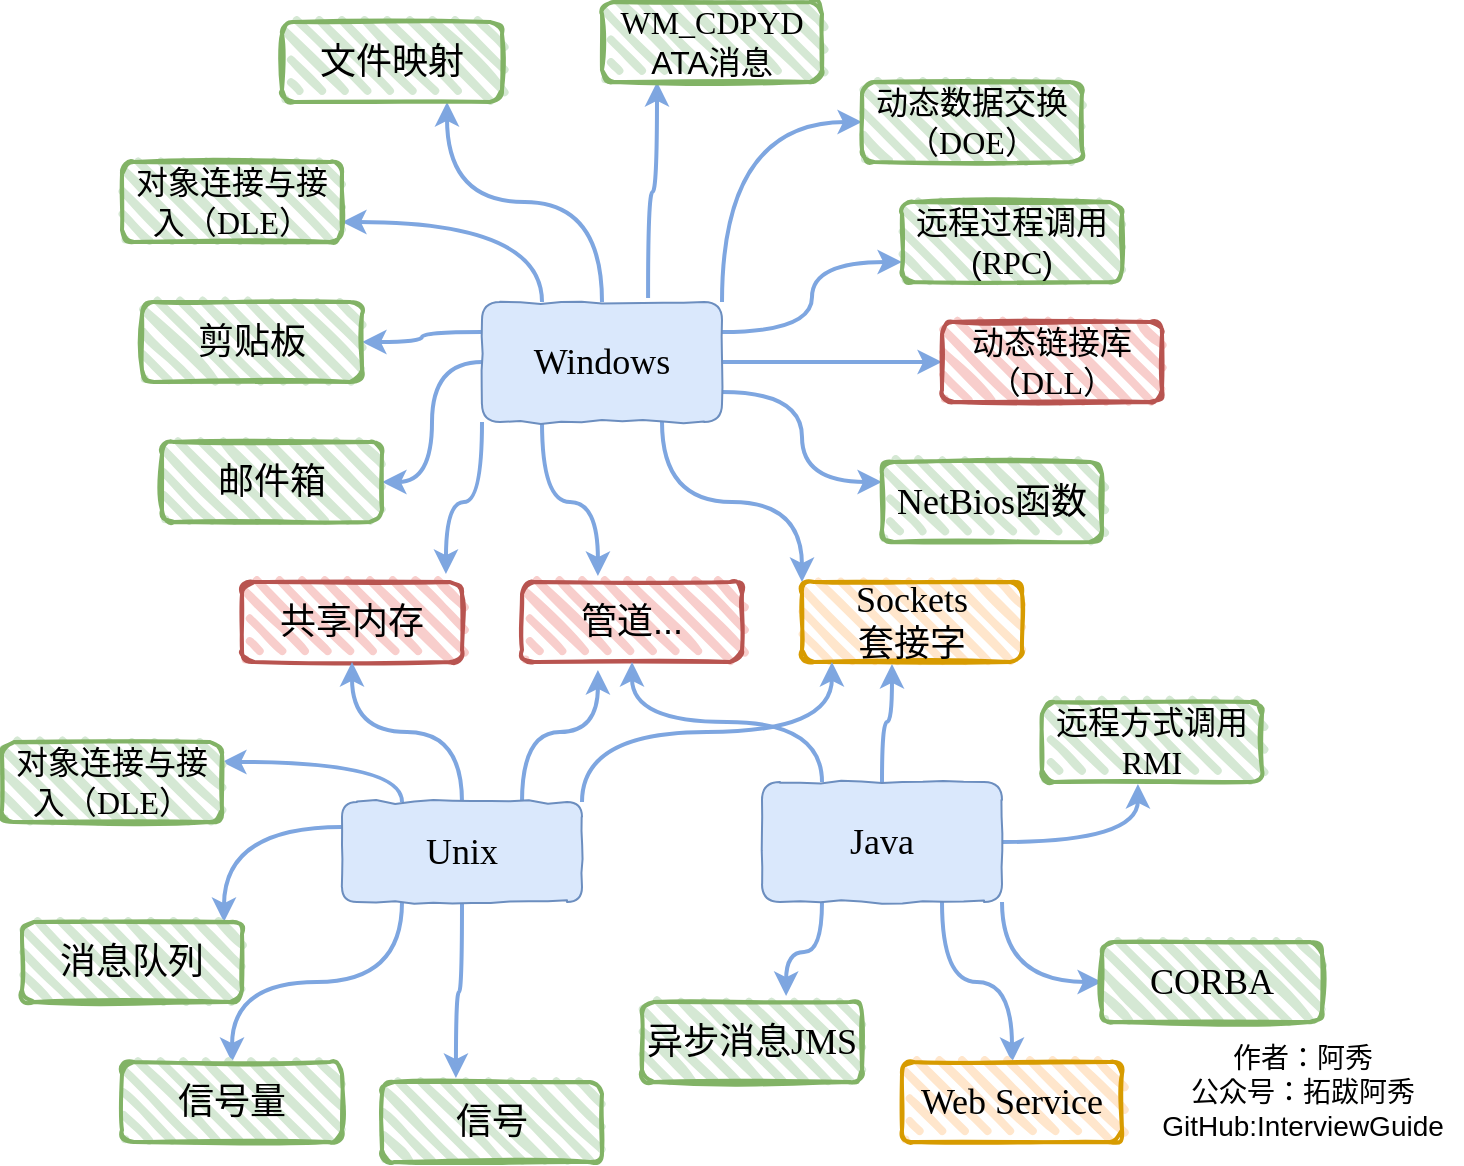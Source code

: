 <mxfile version="14.6.6" type="github" pages="26">
  <diagram id="dVDqzEZgR9lfssyzIpFs" name="操作系统-18-1">
    <mxGraphModel dx="1422" dy="882" grid="1" gridSize="10" guides="1" tooltips="1" connect="1" arrows="1" fold="1" page="1" pageScale="1" pageWidth="827" pageHeight="1169" math="0" shadow="0">
      <root>
        <mxCell id="0" />
        <mxCell id="1" parent="0" />
        <mxCell id="-EuzoB08v-ESkgbDQA7i-1" style="edgeStyle=orthogonalEdgeStyle;rounded=0;orthogonalLoop=1;jettySize=auto;html=1;exitX=0.5;exitY=0;exitDx=0;exitDy=0;startArrow=none;startFill=0;endArrow=classic;endFill=1;strokeColor=#7EA6E0;strokeWidth=2;entryX=0.75;entryY=1;entryDx=0;entryDy=0;curved=1;" parent="1" source="-EuzoB08v-ESkgbDQA7i-12" target="-EuzoB08v-ESkgbDQA7i-13" edge="1">
          <mxGeometry relative="1" as="geometry">
            <mxPoint x="310" y="160" as="targetPoint" />
          </mxGeometry>
        </mxCell>
        <mxCell id="-EuzoB08v-ESkgbDQA7i-2" style="edgeStyle=orthogonalEdgeStyle;rounded=0;orthogonalLoop=1;jettySize=auto;html=1;exitX=0.25;exitY=0;exitDx=0;exitDy=0;entryX=1;entryY=0.75;entryDx=0;entryDy=0;startArrow=none;startFill=0;endArrow=classic;endFill=1;strokeColor=#7EA6E0;strokeWidth=2;curved=1;" parent="1" source="-EuzoB08v-ESkgbDQA7i-12" target="-EuzoB08v-ESkgbDQA7i-17" edge="1">
          <mxGeometry relative="1" as="geometry" />
        </mxCell>
        <mxCell id="-EuzoB08v-ESkgbDQA7i-3" style="edgeStyle=orthogonalEdgeStyle;rounded=0;orthogonalLoop=1;jettySize=auto;html=1;exitX=0;exitY=0.25;exitDx=0;exitDy=0;entryX=1;entryY=0.5;entryDx=0;entryDy=0;startArrow=none;startFill=0;endArrow=classic;endFill=1;strokeColor=#7EA6E0;strokeWidth=2;curved=1;" parent="1" source="-EuzoB08v-ESkgbDQA7i-12" target="-EuzoB08v-ESkgbDQA7i-19" edge="1">
          <mxGeometry relative="1" as="geometry" />
        </mxCell>
        <mxCell id="-EuzoB08v-ESkgbDQA7i-4" style="edgeStyle=orthogonalEdgeStyle;rounded=0;orthogonalLoop=1;jettySize=auto;html=1;exitX=0;exitY=0.5;exitDx=0;exitDy=0;entryX=1;entryY=0.5;entryDx=0;entryDy=0;startArrow=none;startFill=0;endArrow=classic;endFill=1;strokeColor=#7EA6E0;strokeWidth=2;curved=1;" parent="1" source="-EuzoB08v-ESkgbDQA7i-12" target="-EuzoB08v-ESkgbDQA7i-20" edge="1">
          <mxGeometry relative="1" as="geometry" />
        </mxCell>
        <mxCell id="-EuzoB08v-ESkgbDQA7i-5" style="edgeStyle=orthogonalEdgeStyle;rounded=0;orthogonalLoop=1;jettySize=auto;html=1;exitX=0;exitY=1;exitDx=0;exitDy=0;entryX=0.927;entryY=-0.1;entryDx=0;entryDy=0;entryPerimeter=0;startArrow=none;startFill=0;endArrow=classic;endFill=1;strokeColor=#7EA6E0;strokeWidth=2;curved=1;" parent="1" source="-EuzoB08v-ESkgbDQA7i-12" target="-EuzoB08v-ESkgbDQA7i-24" edge="1">
          <mxGeometry relative="1" as="geometry" />
        </mxCell>
        <mxCell id="-EuzoB08v-ESkgbDQA7i-6" style="edgeStyle=orthogonalEdgeStyle;rounded=0;orthogonalLoop=1;jettySize=auto;html=1;exitX=0.25;exitY=1;exitDx=0;exitDy=0;entryX=0.345;entryY=-0.075;entryDx=0;entryDy=0;entryPerimeter=0;startArrow=none;startFill=0;endArrow=classic;endFill=1;strokeColor=#7EA6E0;strokeWidth=2;curved=1;" parent="1" source="-EuzoB08v-ESkgbDQA7i-12" target="-EuzoB08v-ESkgbDQA7i-23" edge="1">
          <mxGeometry relative="1" as="geometry" />
        </mxCell>
        <mxCell id="-EuzoB08v-ESkgbDQA7i-7" style="edgeStyle=orthogonalEdgeStyle;rounded=0;orthogonalLoop=1;jettySize=auto;html=1;exitX=0.75;exitY=1;exitDx=0;exitDy=0;entryX=0;entryY=0;entryDx=0;entryDy=0;startArrow=none;startFill=0;endArrow=classic;endFill=1;strokeColor=#7EA6E0;strokeWidth=2;curved=1;" parent="1" source="-EuzoB08v-ESkgbDQA7i-12" target="-EuzoB08v-ESkgbDQA7i-25" edge="1">
          <mxGeometry relative="1" as="geometry" />
        </mxCell>
        <mxCell id="-EuzoB08v-ESkgbDQA7i-8" style="edgeStyle=orthogonalEdgeStyle;rounded=0;orthogonalLoop=1;jettySize=auto;html=1;exitX=1;exitY=0.75;exitDx=0;exitDy=0;entryX=0;entryY=0.25;entryDx=0;entryDy=0;startArrow=none;startFill=0;endArrow=classic;endFill=1;strokeColor=#7EA6E0;strokeWidth=2;curved=1;" parent="1" source="-EuzoB08v-ESkgbDQA7i-12" target="-EuzoB08v-ESkgbDQA7i-22" edge="1">
          <mxGeometry relative="1" as="geometry" />
        </mxCell>
        <mxCell id="-EuzoB08v-ESkgbDQA7i-9" style="edgeStyle=orthogonalEdgeStyle;rounded=0;orthogonalLoop=1;jettySize=auto;html=1;exitX=1;exitY=0.5;exitDx=0;exitDy=0;entryX=0;entryY=0.5;entryDx=0;entryDy=0;startArrow=none;startFill=0;endArrow=classic;endFill=1;strokeColor=#7EA6E0;strokeWidth=2;" parent="1" source="-EuzoB08v-ESkgbDQA7i-12" target="-EuzoB08v-ESkgbDQA7i-21" edge="1">
          <mxGeometry relative="1" as="geometry" />
        </mxCell>
        <mxCell id="-EuzoB08v-ESkgbDQA7i-10" style="edgeStyle=orthogonalEdgeStyle;rounded=0;orthogonalLoop=1;jettySize=auto;html=1;exitX=1;exitY=0.25;exitDx=0;exitDy=0;entryX=0;entryY=0.75;entryDx=0;entryDy=0;startArrow=none;startFill=0;endArrow=classic;endFill=1;strokeColor=#7EA6E0;strokeWidth=2;curved=1;" parent="1" source="-EuzoB08v-ESkgbDQA7i-12" target="-EuzoB08v-ESkgbDQA7i-18" edge="1">
          <mxGeometry relative="1" as="geometry" />
        </mxCell>
        <mxCell id="-EuzoB08v-ESkgbDQA7i-11" style="edgeStyle=orthogonalEdgeStyle;rounded=0;orthogonalLoop=1;jettySize=auto;html=1;exitX=1;exitY=0;exitDx=0;exitDy=0;entryX=0;entryY=0.5;entryDx=0;entryDy=0;startArrow=none;startFill=0;endArrow=classic;endFill=1;strokeColor=#7EA6E0;strokeWidth=2;curved=1;" parent="1" source="-EuzoB08v-ESkgbDQA7i-12" target="-EuzoB08v-ESkgbDQA7i-16" edge="1">
          <mxGeometry relative="1" as="geometry" />
        </mxCell>
        <mxCell id="-EuzoB08v-ESkgbDQA7i-12" value="&lt;font face=&quot;Times New Roman&quot; style=&quot;font-size: 18px&quot; color=&quot;#000000&quot;&gt;Windows&lt;/font&gt;" style="rounded=1;whiteSpace=wrap;html=1;fillColor=#dae8fc;strokeColor=#6c8ebf;comic=1;" parent="1" vertex="1">
          <mxGeometry x="320" y="250" width="120" height="60" as="geometry" />
        </mxCell>
        <mxCell id="-EuzoB08v-ESkgbDQA7i-13" value="&lt;font style=&quot;font-size: 18px&quot;&gt;文件映射&lt;/font&gt;" style="rounded=1;whiteSpace=wrap;html=1;strokeWidth=2;fillWeight=4;hachureGap=8;hachureAngle=45;fillColor=#d5e8d4;sketch=1;strokeColor=#82b366;" parent="1" vertex="1">
          <mxGeometry x="220" y="110" width="110" height="40" as="geometry" />
        </mxCell>
        <mxCell id="-EuzoB08v-ESkgbDQA7i-14" style="edgeStyle=orthogonalEdgeStyle;rounded=0;orthogonalLoop=1;jettySize=auto;html=1;exitX=0.25;exitY=1;exitDx=0;exitDy=0;entryX=0.692;entryY=-0.033;entryDx=0;entryDy=0;entryPerimeter=0;startArrow=classic;startFill=1;endArrow=none;endFill=0;strokeWidth=2;strokeColor=#7EA6E0;curved=1;" parent="1" source="-EuzoB08v-ESkgbDQA7i-15" target="-EuzoB08v-ESkgbDQA7i-12" edge="1">
          <mxGeometry relative="1" as="geometry" />
        </mxCell>
        <mxCell id="-EuzoB08v-ESkgbDQA7i-15" value="&lt;font&gt;&lt;font style=&quot;font-size: 16px&quot;&gt;&lt;font face=&quot;Times New Roman&quot;&gt;WM_CDPYD&lt;/font&gt;&lt;br&gt;ATA消息&lt;/font&gt;&lt;br&gt;&lt;/font&gt;" style="rounded=1;whiteSpace=wrap;html=1;strokeWidth=2;fillWeight=4;hachureGap=8;hachureAngle=45;fillColor=#d5e8d4;sketch=1;strokeColor=#82b366;" parent="1" vertex="1">
          <mxGeometry x="380" y="100" width="110" height="40" as="geometry" />
        </mxCell>
        <mxCell id="-EuzoB08v-ESkgbDQA7i-16" value="&lt;font style=&quot;font-size: 16px&quot;&gt;动态数据交换（&lt;font face=&quot;Times New Roman&quot;&gt;DOE&lt;/font&gt;）&lt;/font&gt;" style="rounded=1;whiteSpace=wrap;html=1;strokeWidth=2;fillWeight=4;hachureGap=8;hachureAngle=45;fillColor=#d5e8d4;sketch=1;strokeColor=#82b366;" parent="1" vertex="1">
          <mxGeometry x="510" y="140" width="110" height="40" as="geometry" />
        </mxCell>
        <mxCell id="-EuzoB08v-ESkgbDQA7i-17" value="&lt;font style=&quot;font-size: 16px&quot;&gt;对象连接与接入（&lt;font face=&quot;Times New Roman&quot;&gt;DLE&lt;/font&gt;）&lt;/font&gt;" style="rounded=1;whiteSpace=wrap;html=1;strokeWidth=2;fillWeight=4;hachureGap=8;hachureAngle=45;fillColor=#d5e8d4;sketch=1;strokeColor=#82b366;" parent="1" vertex="1">
          <mxGeometry x="140" y="180" width="110" height="40" as="geometry" />
        </mxCell>
        <mxCell id="-EuzoB08v-ESkgbDQA7i-18" value="&lt;font style=&quot;font-size: 16px&quot;&gt;远程过程调用(&lt;font face=&quot;Times New Roman&quot;&gt;RPC&lt;/font&gt;)&lt;/font&gt;" style="rounded=1;whiteSpace=wrap;html=1;strokeWidth=2;fillWeight=4;hachureGap=8;hachureAngle=45;fillColor=#d5e8d4;sketch=1;strokeColor=#82b366;" parent="1" vertex="1">
          <mxGeometry x="530" y="200" width="110" height="40" as="geometry" />
        </mxCell>
        <mxCell id="-EuzoB08v-ESkgbDQA7i-19" value="&lt;font style=&quot;font-size: 18px&quot;&gt;剪贴板&lt;/font&gt;" style="rounded=1;whiteSpace=wrap;html=1;strokeWidth=2;fillWeight=4;hachureGap=8;hachureAngle=45;fillColor=#d5e8d4;sketch=1;strokeColor=#82b366;" parent="1" vertex="1">
          <mxGeometry x="150" y="250" width="110" height="40" as="geometry" />
        </mxCell>
        <mxCell id="-EuzoB08v-ESkgbDQA7i-20" value="&lt;font style=&quot;font-size: 18px&quot;&gt;邮件箱&lt;/font&gt;" style="rounded=1;whiteSpace=wrap;html=1;strokeWidth=2;fillWeight=4;hachureGap=8;hachureAngle=45;fillColor=#d5e8d4;sketch=1;strokeColor=#82b366;" parent="1" vertex="1">
          <mxGeometry x="160" y="320" width="110" height="40" as="geometry" />
        </mxCell>
        <mxCell id="-EuzoB08v-ESkgbDQA7i-21" value="&lt;font style=&quot;font-size: 16px&quot;&gt;动态链接库（&lt;font face=&quot;Times New Roman&quot;&gt;DLL&lt;/font&gt;）&lt;/font&gt;" style="rounded=1;whiteSpace=wrap;html=1;strokeWidth=2;fillWeight=4;hachureGap=8;hachureAngle=45;fillColor=#f8cecc;sketch=1;strokeColor=#b85450;" parent="1" vertex="1">
          <mxGeometry x="550" y="260" width="110" height="40" as="geometry" />
        </mxCell>
        <mxCell id="-EuzoB08v-ESkgbDQA7i-22" value="&lt;span style=&quot;font-size: 18px&quot;&gt;&lt;font face=&quot;Times New Roman&quot;&gt;NetBios&lt;/font&gt;函数&lt;/span&gt;" style="rounded=1;whiteSpace=wrap;html=1;strokeWidth=2;fillWeight=4;hachureGap=8;hachureAngle=45;fillColor=#d5e8d4;sketch=1;strokeColor=#82b366;" parent="1" vertex="1">
          <mxGeometry x="520" y="330" width="110" height="40" as="geometry" />
        </mxCell>
        <mxCell id="-EuzoB08v-ESkgbDQA7i-23" value="&lt;font style=&quot;font-size: 18px&quot;&gt;管道...&lt;/font&gt;" style="rounded=1;whiteSpace=wrap;html=1;strokeWidth=2;fillWeight=4;hachureGap=8;hachureAngle=45;fillColor=#f8cecc;sketch=1;strokeColor=#b85450;" parent="1" vertex="1">
          <mxGeometry x="340" y="390" width="110" height="40" as="geometry" />
        </mxCell>
        <mxCell id="-EuzoB08v-ESkgbDQA7i-24" value="&lt;font style=&quot;font-size: 18px&quot;&gt;共享内存&lt;/font&gt;" style="rounded=1;whiteSpace=wrap;html=1;strokeWidth=2;fillWeight=4;hachureGap=8;hachureAngle=45;fillColor=#f8cecc;sketch=1;strokeColor=#b85450;" parent="1" vertex="1">
          <mxGeometry x="200" y="390" width="110" height="40" as="geometry" />
        </mxCell>
        <mxCell id="-EuzoB08v-ESkgbDQA7i-25" value="&lt;font style=&quot;font-size: 18px&quot;&gt;&lt;font face=&quot;Times New Roman&quot;&gt;Sockets&lt;/font&gt;&lt;br&gt;套接字&lt;/font&gt;" style="rounded=1;whiteSpace=wrap;html=1;strokeWidth=2;fillWeight=4;hachureGap=8;hachureAngle=45;fillColor=#ffe6cc;sketch=1;strokeColor=#d79b00;" parent="1" vertex="1">
          <mxGeometry x="480" y="390" width="110" height="40" as="geometry" />
        </mxCell>
        <mxCell id="-EuzoB08v-ESkgbDQA7i-26" style="edgeStyle=orthogonalEdgeStyle;curved=1;rounded=0;orthogonalLoop=1;jettySize=auto;html=1;exitX=0.5;exitY=0;exitDx=0;exitDy=0;startArrow=none;startFill=0;endArrow=classic;endFill=1;strokeColor=#7EA6E0;strokeWidth=2;entryX=0.5;entryY=1;entryDx=0;entryDy=0;" parent="1" source="-EuzoB08v-ESkgbDQA7i-33" target="-EuzoB08v-ESkgbDQA7i-24" edge="1">
          <mxGeometry relative="1" as="geometry">
            <mxPoint x="260" y="440" as="targetPoint" />
          </mxGeometry>
        </mxCell>
        <mxCell id="-EuzoB08v-ESkgbDQA7i-27" style="edgeStyle=orthogonalEdgeStyle;curved=1;rounded=0;orthogonalLoop=1;jettySize=auto;html=1;exitX=0.75;exitY=0;exitDx=0;exitDy=0;startArrow=none;startFill=0;endArrow=classic;endFill=1;strokeColor=#7EA6E0;strokeWidth=2;entryX=0.345;entryY=1.1;entryDx=0;entryDy=0;entryPerimeter=0;" parent="1" source="-EuzoB08v-ESkgbDQA7i-33" target="-EuzoB08v-ESkgbDQA7i-23" edge="1">
          <mxGeometry relative="1" as="geometry">
            <mxPoint x="380" y="450" as="targetPoint" />
          </mxGeometry>
        </mxCell>
        <mxCell id="-EuzoB08v-ESkgbDQA7i-28" style="edgeStyle=orthogonalEdgeStyle;curved=1;rounded=0;orthogonalLoop=1;jettySize=auto;html=1;exitX=0.25;exitY=0;exitDx=0;exitDy=0;entryX=1;entryY=0.25;entryDx=0;entryDy=0;startArrow=none;startFill=0;endArrow=classic;endFill=1;strokeColor=#7EA6E0;strokeWidth=2;" parent="1" source="-EuzoB08v-ESkgbDQA7i-33" target="-EuzoB08v-ESkgbDQA7i-45" edge="1">
          <mxGeometry relative="1" as="geometry" />
        </mxCell>
        <mxCell id="-EuzoB08v-ESkgbDQA7i-29" style="edgeStyle=orthogonalEdgeStyle;curved=1;rounded=0;orthogonalLoop=1;jettySize=auto;html=1;exitX=1;exitY=0;exitDx=0;exitDy=0;entryX=0.136;entryY=1;entryDx=0;entryDy=0;entryPerimeter=0;startArrow=none;startFill=0;endArrow=classic;endFill=1;strokeColor=#7EA6E0;strokeWidth=2;" parent="1" source="-EuzoB08v-ESkgbDQA7i-33" target="-EuzoB08v-ESkgbDQA7i-25" edge="1">
          <mxGeometry relative="1" as="geometry" />
        </mxCell>
        <mxCell id="-EuzoB08v-ESkgbDQA7i-30" style="edgeStyle=orthogonalEdgeStyle;curved=1;rounded=0;orthogonalLoop=1;jettySize=auto;html=1;exitX=0;exitY=0.25;exitDx=0;exitDy=0;entryX=0.918;entryY=0;entryDx=0;entryDy=0;entryPerimeter=0;startArrow=none;startFill=0;endArrow=classic;endFill=1;strokeColor=#7EA6E0;strokeWidth=2;" parent="1" source="-EuzoB08v-ESkgbDQA7i-33" target="-EuzoB08v-ESkgbDQA7i-46" edge="1">
          <mxGeometry relative="1" as="geometry" />
        </mxCell>
        <mxCell id="-EuzoB08v-ESkgbDQA7i-31" style="edgeStyle=orthogonalEdgeStyle;curved=1;rounded=0;orthogonalLoop=1;jettySize=auto;html=1;exitX=0.25;exitY=1;exitDx=0;exitDy=0;startArrow=none;startFill=0;endArrow=classic;endFill=1;strokeColor=#7EA6E0;strokeWidth=2;" parent="1" source="-EuzoB08v-ESkgbDQA7i-33" target="-EuzoB08v-ESkgbDQA7i-47" edge="1">
          <mxGeometry relative="1" as="geometry" />
        </mxCell>
        <mxCell id="-EuzoB08v-ESkgbDQA7i-32" style="edgeStyle=orthogonalEdgeStyle;curved=1;rounded=0;orthogonalLoop=1;jettySize=auto;html=1;exitX=0.5;exitY=1;exitDx=0;exitDy=0;entryX=0.336;entryY=-0.05;entryDx=0;entryDy=0;entryPerimeter=0;startArrow=none;startFill=0;endArrow=classic;endFill=1;strokeColor=#7EA6E0;strokeWidth=2;" parent="1" source="-EuzoB08v-ESkgbDQA7i-33" target="-EuzoB08v-ESkgbDQA7i-48" edge="1">
          <mxGeometry relative="1" as="geometry" />
        </mxCell>
        <mxCell id="-EuzoB08v-ESkgbDQA7i-33" value="&lt;font face=&quot;Times New Roman&quot; style=&quot;font-size: 18px&quot; color=&quot;#000000&quot;&gt;Unix&lt;/font&gt;" style="rounded=1;whiteSpace=wrap;html=1;fillColor=#dae8fc;strokeColor=#6c8ebf;comic=1;" parent="1" vertex="1">
          <mxGeometry x="250" y="500" width="120" height="50" as="geometry" />
        </mxCell>
        <mxCell id="-EuzoB08v-ESkgbDQA7i-34" style="edgeStyle=orthogonalEdgeStyle;curved=1;rounded=0;orthogonalLoop=1;jettySize=auto;html=1;exitX=0.25;exitY=1;exitDx=0;exitDy=0;entryX=0.655;entryY=-0.075;entryDx=0;entryDy=0;entryPerimeter=0;startArrow=none;startFill=0;endArrow=classic;endFill=1;strokeColor=#7EA6E0;strokeWidth=2;" parent="1" source="-EuzoB08v-ESkgbDQA7i-40" target="-EuzoB08v-ESkgbDQA7i-44" edge="1">
          <mxGeometry relative="1" as="geometry" />
        </mxCell>
        <mxCell id="-EuzoB08v-ESkgbDQA7i-35" style="edgeStyle=orthogonalEdgeStyle;curved=1;rounded=0;orthogonalLoop=1;jettySize=auto;html=1;exitX=0.75;exitY=1;exitDx=0;exitDy=0;startArrow=none;startFill=0;endArrow=classic;endFill=1;strokeColor=#7EA6E0;strokeWidth=2;" parent="1" source="-EuzoB08v-ESkgbDQA7i-40" target="-EuzoB08v-ESkgbDQA7i-41" edge="1">
          <mxGeometry relative="1" as="geometry" />
        </mxCell>
        <mxCell id="-EuzoB08v-ESkgbDQA7i-36" style="edgeStyle=orthogonalEdgeStyle;curved=1;rounded=0;orthogonalLoop=1;jettySize=auto;html=1;exitX=1;exitY=1;exitDx=0;exitDy=0;entryX=0;entryY=0.5;entryDx=0;entryDy=0;startArrow=none;startFill=0;endArrow=classic;endFill=1;strokeColor=#7EA6E0;strokeWidth=2;" parent="1" source="-EuzoB08v-ESkgbDQA7i-40" target="-EuzoB08v-ESkgbDQA7i-43" edge="1">
          <mxGeometry relative="1" as="geometry" />
        </mxCell>
        <mxCell id="-EuzoB08v-ESkgbDQA7i-37" style="edgeStyle=orthogonalEdgeStyle;curved=1;rounded=0;orthogonalLoop=1;jettySize=auto;html=1;exitX=1;exitY=0.5;exitDx=0;exitDy=0;entryX=0.436;entryY=1.025;entryDx=0;entryDy=0;entryPerimeter=0;startArrow=none;startFill=0;endArrow=classic;endFill=1;strokeColor=#7EA6E0;strokeWidth=2;" parent="1" source="-EuzoB08v-ESkgbDQA7i-40" target="-EuzoB08v-ESkgbDQA7i-42" edge="1">
          <mxGeometry relative="1" as="geometry" />
        </mxCell>
        <mxCell id="-EuzoB08v-ESkgbDQA7i-38" style="edgeStyle=orthogonalEdgeStyle;curved=1;rounded=0;orthogonalLoop=1;jettySize=auto;html=1;exitX=0.5;exitY=0;exitDx=0;exitDy=0;entryX=0.409;entryY=1.025;entryDx=0;entryDy=0;entryPerimeter=0;startArrow=none;startFill=0;endArrow=classic;endFill=1;strokeColor=#7EA6E0;strokeWidth=2;" parent="1" source="-EuzoB08v-ESkgbDQA7i-40" target="-EuzoB08v-ESkgbDQA7i-25" edge="1">
          <mxGeometry relative="1" as="geometry" />
        </mxCell>
        <mxCell id="-EuzoB08v-ESkgbDQA7i-39" style="edgeStyle=orthogonalEdgeStyle;curved=1;rounded=0;orthogonalLoop=1;jettySize=auto;html=1;exitX=0.25;exitY=0;exitDx=0;exitDy=0;entryX=0.5;entryY=1;entryDx=0;entryDy=0;startArrow=none;startFill=0;endArrow=classic;endFill=1;strokeColor=#7EA6E0;strokeWidth=2;" parent="1" source="-EuzoB08v-ESkgbDQA7i-40" target="-EuzoB08v-ESkgbDQA7i-23" edge="1">
          <mxGeometry relative="1" as="geometry" />
        </mxCell>
        <mxCell id="-EuzoB08v-ESkgbDQA7i-40" value="&lt;font face=&quot;Times New Roman&quot; style=&quot;font-size: 18px&quot; color=&quot;#000000&quot;&gt;Java&lt;/font&gt;" style="rounded=1;whiteSpace=wrap;html=1;fillColor=#dae8fc;strokeColor=#6c8ebf;comic=1;" parent="1" vertex="1">
          <mxGeometry x="460" y="490" width="120" height="60" as="geometry" />
        </mxCell>
        <mxCell id="-EuzoB08v-ESkgbDQA7i-41" value="&lt;span style=&quot;font-size: 18px&quot;&gt;&lt;font face=&quot;Times New Roman&quot;&gt;Web Service&lt;/font&gt;&lt;/span&gt;" style="rounded=1;whiteSpace=wrap;html=1;strokeWidth=2;fillWeight=4;hachureGap=8;hachureAngle=45;fillColor=#ffe6cc;sketch=1;strokeColor=#d79b00;" parent="1" vertex="1">
          <mxGeometry x="530" y="630" width="110" height="40" as="geometry" />
        </mxCell>
        <mxCell id="-EuzoB08v-ESkgbDQA7i-42" value="&lt;span style=&quot;font-size: 16px&quot;&gt;远程方式调用&lt;font face=&quot;Times New Roman&quot;&gt;RMI&lt;/font&gt;&lt;/span&gt;" style="rounded=1;whiteSpace=wrap;html=1;strokeWidth=2;fillWeight=4;hachureGap=8;hachureAngle=45;fillColor=#d5e8d4;sketch=1;strokeColor=#82b366;" parent="1" vertex="1">
          <mxGeometry x="600" y="450" width="110" height="40" as="geometry" />
        </mxCell>
        <mxCell id="-EuzoB08v-ESkgbDQA7i-43" value="&lt;span style=&quot;font-size: 18px&quot;&gt;&lt;font face=&quot;Times New Roman&quot;&gt;CORBA&lt;/font&gt;&lt;/span&gt;" style="rounded=1;whiteSpace=wrap;html=1;strokeWidth=2;fillWeight=4;hachureGap=8;hachureAngle=45;fillColor=#d5e8d4;sketch=1;strokeColor=#82b366;" parent="1" vertex="1">
          <mxGeometry x="630" y="570" width="110" height="40" as="geometry" />
        </mxCell>
        <mxCell id="-EuzoB08v-ESkgbDQA7i-44" value="&lt;span style=&quot;font-size: 18px&quot;&gt;异步消息&lt;font face=&quot;Times New Roman&quot;&gt;JMS&lt;/font&gt;&lt;/span&gt;" style="rounded=1;whiteSpace=wrap;html=1;strokeWidth=2;fillWeight=4;hachureGap=8;hachureAngle=45;fillColor=#d5e8d4;sketch=1;strokeColor=#82b366;" parent="1" vertex="1">
          <mxGeometry x="400" y="600" width="110" height="40" as="geometry" />
        </mxCell>
        <mxCell id="-EuzoB08v-ESkgbDQA7i-45" value="&lt;span style=&quot;font-size: 16px&quot;&gt;对象连接与接入（&lt;font face=&quot;Times New Roman&quot;&gt;DLE&lt;/font&gt;）&lt;/span&gt;" style="rounded=1;whiteSpace=wrap;html=1;strokeWidth=2;fillWeight=4;hachureGap=8;hachureAngle=45;fillColor=#d5e8d4;sketch=1;strokeColor=#82b366;" parent="1" vertex="1">
          <mxGeometry x="80" y="470" width="110" height="40" as="geometry" />
        </mxCell>
        <mxCell id="-EuzoB08v-ESkgbDQA7i-46" value="&lt;span style=&quot;font-size: 18px&quot;&gt;消息队列&lt;/span&gt;" style="rounded=1;whiteSpace=wrap;html=1;strokeWidth=2;fillWeight=4;hachureGap=8;hachureAngle=45;fillColor=#d5e8d4;sketch=1;strokeColor=#82b366;" parent="1" vertex="1">
          <mxGeometry x="90" y="560" width="110" height="40" as="geometry" />
        </mxCell>
        <mxCell id="-EuzoB08v-ESkgbDQA7i-47" value="&lt;span style=&quot;font-size: 18px&quot;&gt;信号量&lt;/span&gt;" style="rounded=1;whiteSpace=wrap;html=1;strokeWidth=2;fillWeight=4;hachureGap=8;hachureAngle=45;fillColor=#d5e8d4;sketch=1;strokeColor=#82b366;" parent="1" vertex="1">
          <mxGeometry x="140" y="630" width="110" height="40" as="geometry" />
        </mxCell>
        <mxCell id="-EuzoB08v-ESkgbDQA7i-48" value="&lt;span style=&quot;font-size: 18px&quot;&gt;信号&lt;/span&gt;" style="rounded=1;whiteSpace=wrap;html=1;strokeWidth=2;fillWeight=4;hachureGap=8;hachureAngle=45;fillColor=#d5e8d4;sketch=1;strokeColor=#82b366;" parent="1" vertex="1">
          <mxGeometry x="270" y="640" width="110" height="40" as="geometry" />
        </mxCell>
        <mxCell id="-EuzoB08v-ESkgbDQA7i-49" value="&lt;font&gt;&lt;font style=&quot;font-size: 14px&quot;&gt;作者：阿秀&lt;br&gt;公众号：拓跋阿秀&lt;br&gt;GitHub:InterviewGuide&lt;/font&gt;&lt;br&gt;&lt;/font&gt;" style="text;html=1;align=center;verticalAlign=middle;resizable=0;points=[];autosize=1;comic=1;fillColor=none;" parent="1" vertex="1">
          <mxGeometry x="650" y="620" width="160" height="50" as="geometry" />
        </mxCell>
      </root>
    </mxGraphModel>
  </diagram>
  <diagram id="4rObEuwbjcLwB-_8gAsT" name="操作系统-18-2">
    <mxGraphModel dx="1422" dy="826" grid="1" gridSize="10" guides="1" tooltips="1" connect="1" arrows="1" fold="1" page="1" pageScale="1" pageWidth="827" pageHeight="1169" math="0" shadow="0">
      <root>
        <mxCell id="IhcsrUoDV_QdC--9Oxdc-0" />
        <mxCell id="IhcsrUoDV_QdC--9Oxdc-1" parent="IhcsrUoDV_QdC--9Oxdc-0" />
        <mxCell id="cfWXZGm1K_bbwWAlXhc5-26" style="edgeStyle=orthogonalEdgeStyle;rounded=0;orthogonalLoop=1;jettySize=auto;html=1;exitX=1;exitY=0.5;exitDx=0;exitDy=0;entryX=0;entryY=0.5;entryDx=0;entryDy=0;endArrow=none;endFill=0;" edge="1" parent="IhcsrUoDV_QdC--9Oxdc-1" source="cfWXZGm1K_bbwWAlXhc5-11" target="cfWXZGm1K_bbwWAlXhc5-17">
          <mxGeometry relative="1" as="geometry" />
        </mxCell>
        <mxCell id="cfWXZGm1K_bbwWAlXhc5-27" style="edgeStyle=orthogonalEdgeStyle;rounded=0;orthogonalLoop=1;jettySize=auto;html=1;exitX=0;exitY=0.5;exitDx=0;exitDy=0;entryX=1;entryY=0.5;entryDx=0;entryDy=0;endArrow=none;endFill=0;" edge="1" parent="IhcsrUoDV_QdC--9Oxdc-1" source="cfWXZGm1K_bbwWAlXhc5-11" target="cfWXZGm1K_bbwWAlXhc5-18">
          <mxGeometry relative="1" as="geometry" />
        </mxCell>
        <mxCell id="cfWXZGm1K_bbwWAlXhc5-28" style="edgeStyle=orthogonalEdgeStyle;rounded=0;orthogonalLoop=1;jettySize=auto;html=1;exitX=0.5;exitY=0;exitDx=0;exitDy=0;entryX=0.5;entryY=1;entryDx=0;entryDy=0;endArrow=none;endFill=0;" edge="1" parent="IhcsrUoDV_QdC--9Oxdc-1" source="cfWXZGm1K_bbwWAlXhc5-11" target="cfWXZGm1K_bbwWAlXhc5-14">
          <mxGeometry relative="1" as="geometry" />
        </mxCell>
        <mxCell id="cfWXZGm1K_bbwWAlXhc5-31" style="edgeStyle=orthogonalEdgeStyle;rounded=0;orthogonalLoop=1;jettySize=auto;html=1;exitX=0.5;exitY=1;exitDx=0;exitDy=0;endArrow=none;endFill=0;" edge="1" parent="IhcsrUoDV_QdC--9Oxdc-1" source="cfWXZGm1K_bbwWAlXhc5-11" target="cfWXZGm1K_bbwWAlXhc5-16">
          <mxGeometry relative="1" as="geometry" />
        </mxCell>
        <mxCell id="cfWXZGm1K_bbwWAlXhc5-11" value="&lt;font face=&quot;Times New Roman&quot; style=&quot;font-size: 18px&quot; color=&quot;#000000&quot;&gt;Linux&lt;/font&gt;" style="rounded=1;whiteSpace=wrap;html=1;fillColor=#dae8fc;strokeColor=#6c8ebf;comic=1;" vertex="1" parent="IhcsrUoDV_QdC--9Oxdc-1">
          <mxGeometry x="190" y="230" width="120" height="60" as="geometry" />
        </mxCell>
        <mxCell id="cfWXZGm1K_bbwWAlXhc5-14" value="&lt;font&gt;&lt;font face=&quot;Times New Roman&quot; style=&quot;font-size: 18px&quot;&gt;条件变量&lt;/font&gt;&lt;br&gt;&lt;/font&gt;" style="rounded=1;whiteSpace=wrap;html=1;strokeWidth=2;fillWeight=4;hachureGap=8;hachureAngle=45;fillColor=#d5e8d4;sketch=1;strokeColor=#82b366;" vertex="1" parent="IhcsrUoDV_QdC--9Oxdc-1">
          <mxGeometry x="195" y="130" width="110" height="40" as="geometry" />
        </mxCell>
        <mxCell id="cfWXZGm1K_bbwWAlXhc5-34" style="edgeStyle=none;rounded=0;orthogonalLoop=1;jettySize=auto;html=1;exitX=0.5;exitY=1;exitDx=0;exitDy=0;entryX=0.5;entryY=0;entryDx=0;entryDy=0;endArrow=none;endFill=0;" edge="1" parent="IhcsrUoDV_QdC--9Oxdc-1" source="cfWXZGm1K_bbwWAlXhc5-15" target="cfWXZGm1K_bbwWAlXhc5-23">
          <mxGeometry relative="1" as="geometry" />
        </mxCell>
        <mxCell id="cfWXZGm1K_bbwWAlXhc5-15" value="&lt;span style=&quot;font-size: 16px&quot;&gt;Message&lt;br&gt;消息机制&amp;nbsp;&lt;/span&gt;" style="rounded=1;whiteSpace=wrap;html=1;strokeWidth=2;fillWeight=4;hachureGap=8;hachureAngle=45;fillColor=#d5e8d4;sketch=1;strokeColor=#82b366;" vertex="1" parent="IhcsrUoDV_QdC--9Oxdc-1">
          <mxGeometry x="595" y="130" width="110" height="40" as="geometry" />
        </mxCell>
        <mxCell id="cfWXZGm1K_bbwWAlXhc5-16" value="&lt;font style=&quot;font-size: 18px&quot;&gt;锁&lt;/font&gt;" style="rounded=1;whiteSpace=wrap;html=1;strokeWidth=2;fillWeight=4;hachureGap=8;hachureAngle=45;fillColor=#d5e8d4;sketch=1;strokeColor=#82b366;" vertex="1" parent="IhcsrUoDV_QdC--9Oxdc-1">
          <mxGeometry x="195" y="350" width="110" height="40" as="geometry" />
        </mxCell>
        <mxCell id="cfWXZGm1K_bbwWAlXhc5-17" value="&lt;font style=&quot;font-size: 18px&quot;&gt;信号量&lt;/font&gt;" style="rounded=1;whiteSpace=wrap;html=1;strokeWidth=2;fillWeight=4;hachureGap=8;hachureAngle=45;fillColor=#d5e8d4;sketch=1;strokeColor=#82b366;" vertex="1" parent="IhcsrUoDV_QdC--9Oxdc-1">
          <mxGeometry x="359" y="240" width="110" height="40" as="geometry" />
        </mxCell>
        <mxCell id="cfWXZGm1K_bbwWAlXhc5-18" value="&lt;font style=&quot;font-size: 18px&quot;&gt;信号&lt;/font&gt;" style="rounded=1;whiteSpace=wrap;html=1;strokeWidth=2;fillWeight=4;hachureGap=8;hachureAngle=45;fillColor=#d5e8d4;sketch=1;strokeColor=#82b366;" vertex="1" parent="IhcsrUoDV_QdC--9Oxdc-1">
          <mxGeometry x="40" y="240" width="110" height="40" as="geometry" />
        </mxCell>
        <mxCell id="cfWXZGm1K_bbwWAlXhc5-32" style="rounded=0;orthogonalLoop=1;jettySize=auto;html=1;exitX=0;exitY=0.5;exitDx=0;exitDy=0;entryX=0.5;entryY=0;entryDx=0;entryDy=0;endArrow=none;endFill=0;" edge="1" parent="IhcsrUoDV_QdC--9Oxdc-1" source="cfWXZGm1K_bbwWAlXhc5-23" target="cfWXZGm1K_bbwWAlXhc5-24">
          <mxGeometry relative="1" as="geometry" />
        </mxCell>
        <mxCell id="cfWXZGm1K_bbwWAlXhc5-33" style="edgeStyle=none;rounded=0;orthogonalLoop=1;jettySize=auto;html=1;exitX=1;exitY=0.5;exitDx=0;exitDy=0;entryX=0.609;entryY=0.025;entryDx=0;entryDy=0;entryPerimeter=0;endArrow=none;endFill=0;" edge="1" parent="IhcsrUoDV_QdC--9Oxdc-1" source="cfWXZGm1K_bbwWAlXhc5-23" target="cfWXZGm1K_bbwWAlXhc5-25">
          <mxGeometry relative="1" as="geometry" />
        </mxCell>
        <mxCell id="cfWXZGm1K_bbwWAlXhc5-23" value="&lt;font face=&quot;Times New Roman&quot; style=&quot;font-size: 18px&quot; color=&quot;#000000&quot;&gt;Windows&lt;/font&gt;" style="rounded=1;whiteSpace=wrap;html=1;fillColor=#dae8fc;strokeColor=#6c8ebf;comic=1;" vertex="1" parent="IhcsrUoDV_QdC--9Oxdc-1">
          <mxGeometry x="590" y="230" width="120" height="60" as="geometry" />
        </mxCell>
        <mxCell id="cfWXZGm1K_bbwWAlXhc5-24" value="&lt;span style=&quot;font-size: 16px&quot;&gt;CEvent对象&lt;/span&gt;" style="rounded=1;whiteSpace=wrap;html=1;strokeWidth=2;fillWeight=4;hachureGap=8;hachureAngle=45;fillColor=#d5e8d4;sketch=1;strokeColor=#82b366;" vertex="1" parent="IhcsrUoDV_QdC--9Oxdc-1">
          <mxGeometry x="510" y="350" width="110" height="40" as="geometry" />
        </mxCell>
        <mxCell id="cfWXZGm1K_bbwWAlXhc5-25" value="&lt;font style=&quot;font-size: 18px&quot;&gt;全局变量&lt;/font&gt;" style="rounded=1;whiteSpace=wrap;html=1;strokeWidth=2;fillWeight=4;hachureGap=8;hachureAngle=45;fillColor=#d5e8d4;sketch=1;strokeColor=#82b366;" vertex="1" parent="IhcsrUoDV_QdC--9Oxdc-1">
          <mxGeometry x="680" y="350" width="110" height="40" as="geometry" />
        </mxCell>
        <mxCell id="cfWXZGm1K_bbwWAlXhc5-35" value="&lt;font&gt;&lt;font style=&quot;font-size: 14px&quot;&gt;作者：阿秀&lt;br&gt;公众号：拓跋阿秀&lt;br&gt;GitHub:InterviewGuide&lt;/font&gt;&lt;br&gt;&lt;/font&gt;" style="text;html=1;align=center;verticalAlign=middle;resizable=0;points=[];autosize=1;" vertex="1" parent="IhcsrUoDV_QdC--9Oxdc-1">
          <mxGeometry x="15" y="340" width="160" height="50" as="geometry" />
        </mxCell>
      </root>
    </mxGraphModel>
  </diagram>
  <diagram id="MpEqgSGj2dCscH-QQcFY" name="操作系统-21-1">
    <mxGraphModel dx="1422" dy="826" grid="1" gridSize="10" guides="1" tooltips="1" connect="1" arrows="1" fold="1" page="1" pageScale="1" pageWidth="827" pageHeight="1169" math="0" shadow="0">
      <root>
        <mxCell id="1jZDWt0njpfxcPwEYCk2-0" />
        <mxCell id="1jZDWt0njpfxcPwEYCk2-1" parent="1jZDWt0njpfxcPwEYCk2-0" />
        <mxCell id="1jZDWt0njpfxcPwEYCk2-2" value="&lt;font style=&quot;font-size: 24px&quot; color=&quot;#3399ff&quot;&gt;&lt;b&gt;什么是内存？作用是什么？&lt;/b&gt;&lt;/font&gt;" style="text;html=1;align=center;verticalAlign=middle;resizable=0;points=[];autosize=1;strokeColor=none;" vertex="1" parent="1jZDWt0njpfxcPwEYCk2-1">
          <mxGeometry x="230" y="60" width="300" height="20" as="geometry" />
        </mxCell>
        <mxCell id="1jZDWt0njpfxcPwEYCk2-3" value="&lt;font face=&quot;宋体&quot;&gt;内存是用于存放数据的硬件。程序执行前&lt;font color=&quot;#ff0000&quot;&gt;需要先放到内存中才能被CPU处理&lt;/font&gt;&lt;/font&gt;" style="text;html=1;align=center;verticalAlign=middle;resizable=0;points=[];autosize=1;strokeColor=none;fontSize=16;" vertex="1" parent="1jZDWt0njpfxcPwEYCk2-1">
          <mxGeometry x="104" y="110" width="540" height="20" as="geometry" />
        </mxCell>
        <mxCell id="1jZDWt0njpfxcPwEYCk2-4" value="" style="shape=image;html=1;verticalAlign=top;verticalLabelPosition=bottom;labelBackgroundColor=#ffffff;imageAspect=0;aspect=fixed;image=https://cdn4.iconfinder.com/data/icons/meBaze-Freebies/128/faq.png" vertex="1" parent="1jZDWt0njpfxcPwEYCk2-1">
          <mxGeometry x="90" y="140" width="128" height="128" as="geometry" />
        </mxCell>
        <mxCell id="1jZDWt0njpfxcPwEYCk2-6" value="&lt;font style=&quot;font-size: 16px&quot;&gt;问题：在多道程序环境下，系统中会有多个程序并发执行，也就是说会有多个程序的数据需要同时放到内存中。那么，如何区分各个程序的数据是放在什么地方的呢？&lt;/font&gt;" style="whiteSpace=wrap;html=1;shape=mxgraph.basic.roundRectCallout;dx=30;dy=15;size=5;boundedLbl=1;fillColor=#dae8fc;strokeColor=#6c8ebf;" vertex="1" parent="1jZDWt0njpfxcPwEYCk2-1">
          <mxGeometry x="218" y="140" width="480" height="84" as="geometry" />
        </mxCell>
        <mxCell id="1jZDWt0njpfxcPwEYCk2-14" value="&lt;font style=&quot;font-size: 18px&quot;&gt;方法：给内存的存储单元编地址&lt;/font&gt;" style="ellipse;shape=cloud;whiteSpace=wrap;html=1;fillColor=#ffe6cc;strokeColor=#d79b00;" vertex="1" parent="1jZDWt0njpfxcPwEYCk2-1">
          <mxGeometry x="190" y="210" width="380" height="80" as="geometry" />
        </mxCell>
        <mxCell id="e3dlBcaqABUm4WU0gIZH-0" value="" style="shape=table;html=1;whiteSpace=wrap;startSize=0;container=1;collapsible=0;childLayout=tableLayout;fontSize=16;fillColor=#d5e8d4;strokeColor=#82b366;" vertex="1" parent="1jZDWt0njpfxcPwEYCk2-1">
          <mxGeometry x="420" y="320" width="90" height="225" as="geometry" />
        </mxCell>
        <mxCell id="e3dlBcaqABUm4WU0gIZH-1" value="" style="shape=partialRectangle;html=1;whiteSpace=wrap;collapsible=0;dropTarget=0;pointerEvents=0;fillColor=none;top=0;left=0;bottom=0;right=0;points=[[0,0.5],[1,0.5]];portConstraint=eastwest;" vertex="1" parent="e3dlBcaqABUm4WU0gIZH-0">
          <mxGeometry width="90" height="37" as="geometry" />
        </mxCell>
        <mxCell id="e3dlBcaqABUm4WU0gIZH-2" value="&lt;font style=&quot;font-size: 16px&quot;&gt;“小房间”&lt;/font&gt;" style="shape=partialRectangle;html=1;whiteSpace=wrap;connectable=0;overflow=hidden;fillColor=#cce5ff;top=0;left=0;bottom=0;right=0;strokeColor=#36393d;" vertex="1" parent="e3dlBcaqABUm4WU0gIZH-1">
          <mxGeometry width="90" height="37" as="geometry" />
        </mxCell>
        <mxCell id="e3dlBcaqABUm4WU0gIZH-3" value="" style="shape=partialRectangle;html=1;whiteSpace=wrap;collapsible=0;dropTarget=0;pointerEvents=0;fillColor=none;top=0;left=0;bottom=0;right=0;points=[[0,0.5],[1,0.5]];portConstraint=eastwest;" vertex="1" parent="e3dlBcaqABUm4WU0gIZH-0">
          <mxGeometry y="37" width="90" height="33" as="geometry" />
        </mxCell>
        <mxCell id="e3dlBcaqABUm4WU0gIZH-4" value="&lt;span style=&quot;font-size: 16px&quot;&gt;“小房间”&lt;/span&gt;" style="shape=partialRectangle;html=1;whiteSpace=wrap;connectable=0;overflow=hidden;fillColor=#f9f7ed;top=0;left=0;bottom=0;right=0;strokeColor=#36393d;" vertex="1" parent="e3dlBcaqABUm4WU0gIZH-3">
          <mxGeometry width="90" height="33" as="geometry" />
        </mxCell>
        <mxCell id="e3dlBcaqABUm4WU0gIZH-5" value="" style="shape=partialRectangle;html=1;whiteSpace=wrap;collapsible=0;dropTarget=0;pointerEvents=0;fillColor=none;top=0;left=0;bottom=0;right=0;points=[[0,0.5],[1,0.5]];portConstraint=eastwest;" vertex="1" parent="e3dlBcaqABUm4WU0gIZH-0">
          <mxGeometry y="70" width="90" height="35" as="geometry" />
        </mxCell>
        <mxCell id="e3dlBcaqABUm4WU0gIZH-6" value="&lt;span style=&quot;font-size: 24px&quot;&gt;....&lt;/span&gt;" style="shape=partialRectangle;html=1;whiteSpace=wrap;connectable=0;overflow=hidden;fillColor=#eeeeee;top=0;left=0;bottom=0;right=0;strokeColor=#36393d;" vertex="1" parent="e3dlBcaqABUm4WU0gIZH-5">
          <mxGeometry width="90" height="35" as="geometry" />
        </mxCell>
        <mxCell id="e3dlBcaqABUm4WU0gIZH-7" style="shape=partialRectangle;html=1;whiteSpace=wrap;collapsible=0;dropTarget=0;pointerEvents=0;fillColor=none;top=0;left=0;bottom=0;right=0;points=[[0,0.5],[1,0.5]];portConstraint=eastwest;" vertex="1" parent="e3dlBcaqABUm4WU0gIZH-0">
          <mxGeometry y="105" width="90" height="30" as="geometry" />
        </mxCell>
        <mxCell id="e3dlBcaqABUm4WU0gIZH-8" value="" style="shape=partialRectangle;html=1;whiteSpace=wrap;connectable=0;overflow=hidden;fillColor=#d5e8d4;top=0;left=0;bottom=0;right=0;strokeColor=#82b366;" vertex="1" parent="e3dlBcaqABUm4WU0gIZH-7">
          <mxGeometry width="90" height="30" as="geometry" />
        </mxCell>
        <mxCell id="e3dlBcaqABUm4WU0gIZH-9" value="" style="shape=partialRectangle;html=1;whiteSpace=wrap;collapsible=0;dropTarget=0;pointerEvents=0;fillColor=none;top=0;left=0;bottom=0;right=0;points=[[0,0.5],[1,0.5]];portConstraint=eastwest;" vertex="1" parent="e3dlBcaqABUm4WU0gIZH-0">
          <mxGeometry y="135" width="90" height="30" as="geometry" />
        </mxCell>
        <mxCell id="e3dlBcaqABUm4WU0gIZH-10" value="" style="shape=partialRectangle;html=1;whiteSpace=wrap;connectable=0;overflow=hidden;fillColor=#f5f5f5;top=0;left=0;bottom=0;right=0;strokeColor=#666666;fontColor=#333333;" vertex="1" parent="e3dlBcaqABUm4WU0gIZH-9">
          <mxGeometry width="90" height="30" as="geometry" />
        </mxCell>
        <mxCell id="C_lxYJd8Ort4fMIF5Ial-24" style="shape=partialRectangle;html=1;whiteSpace=wrap;collapsible=0;dropTarget=0;pointerEvents=0;fillColor=none;top=0;left=0;bottom=0;right=0;points=[[0,0.5],[1,0.5]];portConstraint=eastwest;" vertex="1" parent="e3dlBcaqABUm4WU0gIZH-0">
          <mxGeometry y="165" width="90" height="30" as="geometry" />
        </mxCell>
        <mxCell id="C_lxYJd8Ort4fMIF5Ial-25" style="shape=partialRectangle;html=1;whiteSpace=wrap;connectable=0;overflow=hidden;fillColor=#d5e8d4;top=0;left=0;bottom=0;right=0;strokeColor=#82b366;" vertex="1" parent="C_lxYJd8Ort4fMIF5Ial-24">
          <mxGeometry width="90" height="30" as="geometry" />
        </mxCell>
        <mxCell id="C_lxYJd8Ort4fMIF5Ial-26" style="shape=partialRectangle;html=1;whiteSpace=wrap;collapsible=0;dropTarget=0;pointerEvents=0;fillColor=none;top=0;left=0;bottom=0;right=0;points=[[0,0.5],[1,0.5]];portConstraint=eastwest;" vertex="1" parent="e3dlBcaqABUm4WU0gIZH-0">
          <mxGeometry y="195" width="90" height="30" as="geometry" />
        </mxCell>
        <mxCell id="C_lxYJd8Ort4fMIF5Ial-27" style="shape=partialRectangle;html=1;whiteSpace=wrap;connectable=0;overflow=hidden;fillColor=#f5f5f5;top=0;left=0;bottom=0;right=0;strokeColor=#666666;fontColor=#333333;" vertex="1" parent="C_lxYJd8Ort4fMIF5Ial-26">
          <mxGeometry width="90" height="30" as="geometry" />
        </mxCell>
        <mxCell id="C_lxYJd8Ort4fMIF5Ial-1" value="&lt;font style=&quot;font-size: 18px&quot;&gt;内存&lt;/font&gt;" style="text;html=1;align=center;verticalAlign=middle;resizable=0;points=[];autosize=1;strokeColor=none;" vertex="1" parent="1jZDWt0njpfxcPwEYCk2-1">
          <mxGeometry x="440" y="300" width="50" height="20" as="geometry" />
        </mxCell>
        <mxCell id="C_lxYJd8Ort4fMIF5Ial-2" value="&lt;font style=&quot;font-size: 18px&quot;&gt;地址&lt;/font&gt;" style="text;html=1;align=center;verticalAlign=middle;resizable=0;points=[];autosize=1;strokeColor=none;" vertex="1" parent="1jZDWt0njpfxcPwEYCk2-1">
          <mxGeometry x="350" y="300" width="50" height="20" as="geometry" />
        </mxCell>
        <mxCell id="C_lxYJd8Ort4fMIF5Ial-3" value="" style="shape=table;html=1;whiteSpace=wrap;startSize=0;container=1;collapsible=0;childLayout=tableLayout;fontSize=16;fillColor=none;strokeColor=none;" vertex="1" parent="1jZDWt0njpfxcPwEYCk2-1">
          <mxGeometry x="380" y="320" width="40" height="220" as="geometry" />
        </mxCell>
        <mxCell id="C_lxYJd8Ort4fMIF5Ial-4" value="" style="shape=partialRectangle;html=1;whiteSpace=wrap;collapsible=0;dropTarget=0;pointerEvents=0;fillColor=none;top=0;left=0;bottom=0;right=0;points=[[0,0.5],[1,0.5]];portConstraint=eastwest;" vertex="1" parent="C_lxYJd8Ort4fMIF5Ial-3">
          <mxGeometry width="40" height="37" as="geometry" />
        </mxCell>
        <mxCell id="C_lxYJd8Ort4fMIF5Ial-5" value="&lt;font style=&quot;font-size: 18px&quot;&gt;0&lt;/font&gt;" style="shape=partialRectangle;html=1;whiteSpace=wrap;connectable=0;overflow=hidden;top=0;left=0;bottom=0;right=0;strokeColor=#36393d;fillColor=none;" vertex="1" parent="C_lxYJd8Ort4fMIF5Ial-4">
          <mxGeometry width="40" height="37" as="geometry" />
        </mxCell>
        <mxCell id="C_lxYJd8Ort4fMIF5Ial-6" value="" style="shape=partialRectangle;html=1;whiteSpace=wrap;collapsible=0;dropTarget=0;pointerEvents=0;fillColor=none;top=0;left=0;bottom=0;right=0;points=[[0,0.5],[1,0.5]];portConstraint=eastwest;" vertex="1" parent="C_lxYJd8Ort4fMIF5Ial-3">
          <mxGeometry y="37" width="40" height="32" as="geometry" />
        </mxCell>
        <mxCell id="C_lxYJd8Ort4fMIF5Ial-7" value="&lt;font style=&quot;font-size: 18px&quot;&gt;1&lt;/font&gt;" style="shape=partialRectangle;html=1;whiteSpace=wrap;connectable=0;overflow=hidden;top=0;left=0;bottom=0;right=0;strokeColor=#36393d;fillColor=none;" vertex="1" parent="C_lxYJd8Ort4fMIF5Ial-6">
          <mxGeometry width="40" height="32" as="geometry" />
        </mxCell>
        <mxCell id="C_lxYJd8Ort4fMIF5Ial-8" value="" style="shape=partialRectangle;html=1;whiteSpace=wrap;collapsible=0;dropTarget=0;pointerEvents=0;fillColor=none;top=0;left=0;bottom=0;right=0;points=[[0,0.5],[1,0.5]];portConstraint=eastwest;" vertex="1" parent="C_lxYJd8Ort4fMIF5Ial-3">
          <mxGeometry y="69" width="40" height="31" as="geometry" />
        </mxCell>
        <mxCell id="C_lxYJd8Ort4fMIF5Ial-9" value="&lt;font style=&quot;font-size: 18px&quot;&gt;2&lt;/font&gt;" style="shape=partialRectangle;html=1;whiteSpace=wrap;connectable=0;overflow=hidden;top=0;left=0;bottom=0;right=0;strokeColor=#36393d;fillColor=none;" vertex="1" parent="C_lxYJd8Ort4fMIF5Ial-8">
          <mxGeometry width="40" height="31" as="geometry" />
        </mxCell>
        <mxCell id="C_lxYJd8Ort4fMIF5Ial-10" style="shape=partialRectangle;html=1;whiteSpace=wrap;collapsible=0;dropTarget=0;pointerEvents=0;fillColor=none;top=0;left=0;bottom=0;right=0;points=[[0,0.5],[1,0.5]];portConstraint=eastwest;" vertex="1" parent="C_lxYJd8Ort4fMIF5Ial-3">
          <mxGeometry y="100" width="40" height="30" as="geometry" />
        </mxCell>
        <mxCell id="C_lxYJd8Ort4fMIF5Ial-11" value="&lt;span style=&quot;font-size: 18px&quot;&gt;3&lt;/span&gt;" style="shape=partialRectangle;html=1;whiteSpace=wrap;connectable=0;overflow=hidden;top=0;left=0;bottom=0;right=0;strokeColor=#82b366;fillColor=none;" vertex="1" parent="C_lxYJd8Ort4fMIF5Ial-10">
          <mxGeometry width="40" height="30" as="geometry" />
        </mxCell>
        <mxCell id="C_lxYJd8Ort4fMIF5Ial-12" value="" style="shape=partialRectangle;html=1;whiteSpace=wrap;collapsible=0;dropTarget=0;pointerEvents=0;fillColor=none;top=0;left=0;bottom=0;right=0;points=[[0,0.5],[1,0.5]];portConstraint=eastwest;" vertex="1" parent="C_lxYJd8Ort4fMIF5Ial-3">
          <mxGeometry y="130" width="40" height="30" as="geometry" />
        </mxCell>
        <mxCell id="C_lxYJd8Ort4fMIF5Ial-13" value="&lt;font style=&quot;font-size: 18px&quot;&gt;4&lt;/font&gt;" style="shape=partialRectangle;html=1;whiteSpace=wrap;connectable=0;overflow=hidden;top=0;left=0;bottom=0;right=0;fontColor=#333333;fillColor=none;strokeColor=none;" vertex="1" parent="C_lxYJd8Ort4fMIF5Ial-12">
          <mxGeometry width="40" height="30" as="geometry" />
        </mxCell>
        <mxCell id="C_lxYJd8Ort4fMIF5Ial-16" style="shape=partialRectangle;html=1;whiteSpace=wrap;collapsible=0;dropTarget=0;pointerEvents=0;fillColor=none;top=0;left=0;bottom=0;right=0;points=[[0,0.5],[1,0.5]];portConstraint=eastwest;" vertex="1" parent="C_lxYJd8Ort4fMIF5Ial-3">
          <mxGeometry y="160" width="40" height="30" as="geometry" />
        </mxCell>
        <mxCell id="C_lxYJd8Ort4fMIF5Ial-17" value="&lt;font style=&quot;font-size: 18px&quot;&gt;5&lt;/font&gt;" style="shape=partialRectangle;html=1;whiteSpace=wrap;connectable=0;overflow=hidden;top=0;left=0;bottom=0;right=0;fontColor=#333333;fillColor=none;strokeColor=none;" vertex="1" parent="C_lxYJd8Ort4fMIF5Ial-16">
          <mxGeometry width="40" height="30" as="geometry" />
        </mxCell>
        <mxCell id="C_lxYJd8Ort4fMIF5Ial-22" style="shape=partialRectangle;html=1;whiteSpace=wrap;collapsible=0;dropTarget=0;pointerEvents=0;fillColor=none;top=0;left=0;bottom=0;right=0;points=[[0,0.5],[1,0.5]];portConstraint=eastwest;" vertex="1" parent="C_lxYJd8Ort4fMIF5Ial-3">
          <mxGeometry y="190" width="40" height="30" as="geometry" />
        </mxCell>
        <mxCell id="C_lxYJd8Ort4fMIF5Ial-23" value="&lt;font style=&quot;font-size: 18px&quot;&gt;6&lt;/font&gt;" style="shape=partialRectangle;html=1;whiteSpace=wrap;connectable=0;overflow=hidden;top=0;left=0;bottom=0;right=0;fontColor=#333333;fillColor=none;strokeColor=none;" vertex="1" parent="C_lxYJd8Ort4fMIF5Ial-22">
          <mxGeometry width="40" height="30" as="geometry" />
        </mxCell>
        <mxCell id="C_lxYJd8Ort4fMIF5Ial-28" value="" style="endArrow=none;html=1;strokeColor=#3399FF;" edge="1" parent="1jZDWt0njpfxcPwEYCk2-1">
          <mxGeometry width="50" height="50" relative="1" as="geometry">
            <mxPoint x="373" y="540" as="sourcePoint" />
            <mxPoint x="373" y="320" as="targetPoint" />
          </mxGeometry>
        </mxCell>
        <mxCell id="C_lxYJd8Ort4fMIF5Ial-29" value="" style="whiteSpace=wrap;html=1;shape=mxgraph.basic.roundRectCallout;dx=30;dy=15;size=5;boundedLbl=1;fillColor=#dae8fc;strokeColor=#6c8ebf;rotation=-180;" vertex="1" parent="1jZDWt0njpfxcPwEYCk2-1">
          <mxGeometry x="222" y="320" width="132" height="124" as="geometry" />
        </mxCell>
        <mxCell id="C_lxYJd8Ort4fMIF5Ial-30" value="&lt;span style=&quot;font-size: 16px ; background-color: rgb(218 , 232 , 252)&quot;&gt;内存地址是从0开&lt;br&gt;始，每个地址对应&lt;br&gt;一个存储单元&lt;/span&gt;" style="text;html=1;align=center;verticalAlign=middle;resizable=0;points=[];autosize=1;strokeColor=none;" vertex="1" parent="1jZDWt0njpfxcPwEYCk2-1">
          <mxGeometry x="218" y="357" width="140" height="50" as="geometry" />
        </mxCell>
        <mxCell id="C_lxYJd8Ort4fMIF5Ial-31" value="" style="whiteSpace=wrap;html=1;aspect=fixed;fillColor=#000000;" vertex="1" parent="1jZDWt0njpfxcPwEYCk2-1">
          <mxGeometry x="20" y="340" width="190" height="190" as="geometry" />
        </mxCell>
        <mxCell id="C_lxYJd8Ort4fMIF5Ial-32" value="" style="shape=table;html=1;whiteSpace=wrap;startSize=0;container=1;collapsible=0;childLayout=tableLayout;fontSize=16;" vertex="1" parent="1jZDWt0njpfxcPwEYCk2-1">
          <mxGeometry x="35" y="377" width="160" height="83" as="geometry" />
        </mxCell>
        <mxCell id="C_lxYJd8Ort4fMIF5Ial-33" value="" style="shape=partialRectangle;html=1;whiteSpace=wrap;collapsible=0;dropTarget=0;pointerEvents=0;fillColor=none;top=0;left=0;bottom=0;right=0;points=[[0,0.5],[1,0.5]];portConstraint=eastwest;" vertex="1" parent="C_lxYJd8Ort4fMIF5Ial-32">
          <mxGeometry width="160" height="27" as="geometry" />
        </mxCell>
        <mxCell id="C_lxYJd8Ort4fMIF5Ial-34" value="9" style="shape=partialRectangle;html=1;whiteSpace=wrap;connectable=0;overflow=hidden;fillColor=none;top=0;left=0;bottom=0;right=0;fontSize=16;" vertex="1" parent="C_lxYJd8Ort4fMIF5Ial-33">
          <mxGeometry width="40" height="27" as="geometry" />
        </mxCell>
        <mxCell id="C_lxYJd8Ort4fMIF5Ial-35" value="&lt;font style=&quot;font-size: 16px&quot;&gt;10&lt;/font&gt;" style="shape=partialRectangle;html=1;whiteSpace=wrap;connectable=0;overflow=hidden;fillColor=none;top=0;left=0;bottom=0;right=0;" vertex="1" parent="C_lxYJd8Ort4fMIF5Ial-33">
          <mxGeometry x="40" width="39" height="27" as="geometry" />
        </mxCell>
        <mxCell id="C_lxYJd8Ort4fMIF5Ial-36" value="&lt;font style=&quot;font-size: 16px&quot;&gt;11&lt;/font&gt;" style="shape=partialRectangle;html=1;whiteSpace=wrap;connectable=0;overflow=hidden;fillColor=none;top=0;left=0;bottom=0;right=0;" vertex="1" parent="C_lxYJd8Ort4fMIF5Ial-33">
          <mxGeometry x="79" width="41" height="27" as="geometry" />
        </mxCell>
        <mxCell id="C_lxYJd8Ort4fMIF5Ial-37" value="&lt;font style=&quot;font-size: 16px&quot;&gt;12&lt;/font&gt;" style="shape=partialRectangle;html=1;whiteSpace=wrap;connectable=0;overflow=hidden;fillColor=none;top=0;left=0;bottom=0;right=0;" vertex="1" parent="C_lxYJd8Ort4fMIF5Ial-33">
          <mxGeometry x="120" width="40" height="27" as="geometry" />
        </mxCell>
        <mxCell id="C_lxYJd8Ort4fMIF5Ial-38" value="" style="shape=partialRectangle;html=1;whiteSpace=wrap;collapsible=0;dropTarget=0;pointerEvents=0;fillColor=none;top=0;left=0;bottom=0;right=0;points=[[0,0.5],[1,0.5]];portConstraint=eastwest;" vertex="1" parent="C_lxYJd8Ort4fMIF5Ial-32">
          <mxGeometry y="27" width="160" height="29" as="geometry" />
        </mxCell>
        <mxCell id="C_lxYJd8Ort4fMIF5Ial-39" value="&lt;font style=&quot;font-size: 16px&quot;&gt;5&lt;/font&gt;" style="shape=partialRectangle;html=1;whiteSpace=wrap;connectable=0;overflow=hidden;fillColor=none;top=0;left=0;bottom=0;right=0;" vertex="1" parent="C_lxYJd8Ort4fMIF5Ial-38">
          <mxGeometry width="40" height="29" as="geometry" />
        </mxCell>
        <mxCell id="C_lxYJd8Ort4fMIF5Ial-40" value="6" style="shape=partialRectangle;html=1;whiteSpace=wrap;connectable=0;overflow=hidden;fillColor=none;top=0;left=0;bottom=0;right=0;fontSize=16;" vertex="1" parent="C_lxYJd8Ort4fMIF5Ial-38">
          <mxGeometry x="40" width="39" height="29" as="geometry" />
        </mxCell>
        <mxCell id="C_lxYJd8Ort4fMIF5Ial-41" value="&lt;font style=&quot;font-size: 16px&quot;&gt;7&lt;/font&gt;" style="shape=partialRectangle;html=1;whiteSpace=wrap;connectable=0;overflow=hidden;fillColor=none;top=0;left=0;bottom=0;right=0;" vertex="1" parent="C_lxYJd8Ort4fMIF5Ial-38">
          <mxGeometry x="79" width="41" height="29" as="geometry" />
        </mxCell>
        <mxCell id="C_lxYJd8Ort4fMIF5Ial-42" value="&lt;font style=&quot;font-size: 16px&quot;&gt;8&lt;/font&gt;" style="shape=partialRectangle;html=1;whiteSpace=wrap;connectable=0;overflow=hidden;fillColor=none;top=0;left=0;bottom=0;right=0;" vertex="1" parent="C_lxYJd8Ort4fMIF5Ial-38">
          <mxGeometry x="120" width="40" height="29" as="geometry" />
        </mxCell>
        <mxCell id="C_lxYJd8Ort4fMIF5Ial-43" value="" style="shape=partialRectangle;html=1;whiteSpace=wrap;collapsible=0;dropTarget=0;pointerEvents=0;fillColor=none;top=0;left=0;bottom=0;right=0;points=[[0,0.5],[1,0.5]];portConstraint=eastwest;" vertex="1" parent="C_lxYJd8Ort4fMIF5Ial-32">
          <mxGeometry y="56" width="160" height="27" as="geometry" />
        </mxCell>
        <mxCell id="C_lxYJd8Ort4fMIF5Ial-44" value="&lt;font style=&quot;font-size: 16px&quot;&gt;1&lt;/font&gt;" style="shape=partialRectangle;html=1;whiteSpace=wrap;connectable=0;overflow=hidden;fillColor=none;top=0;left=0;bottom=0;right=0;" vertex="1" parent="C_lxYJd8Ort4fMIF5Ial-43">
          <mxGeometry width="40" height="27" as="geometry" />
        </mxCell>
        <mxCell id="C_lxYJd8Ort4fMIF5Ial-45" value="&lt;font style=&quot;font-size: 16px&quot;&gt;2&lt;/font&gt;" style="shape=partialRectangle;html=1;whiteSpace=wrap;connectable=0;overflow=hidden;fillColor=none;top=0;left=0;bottom=0;right=0;" vertex="1" parent="C_lxYJd8Ort4fMIF5Ial-43">
          <mxGeometry x="40" width="39" height="27" as="geometry" />
        </mxCell>
        <mxCell id="C_lxYJd8Ort4fMIF5Ial-46" value="&lt;font style=&quot;font-size: 16px&quot;&gt;3&lt;/font&gt;" style="shape=partialRectangle;html=1;whiteSpace=wrap;connectable=0;overflow=hidden;fillColor=none;top=0;left=0;bottom=0;right=0;" vertex="1" parent="C_lxYJd8Ort4fMIF5Ial-43">
          <mxGeometry x="79" width="41" height="27" as="geometry" />
        </mxCell>
        <mxCell id="C_lxYJd8Ort4fMIF5Ial-47" value="4" style="shape=partialRectangle;html=1;whiteSpace=wrap;connectable=0;overflow=hidden;fillColor=none;top=0;left=0;bottom=0;right=0;fontSize=16;" vertex="1" parent="C_lxYJd8Ort4fMIF5Ial-43">
          <mxGeometry x="120" width="40" height="27" as="geometry" />
        </mxCell>
        <mxCell id="C_lxYJd8Ort4fMIF5Ial-48" value="" style="shape=partialRectangle;whiteSpace=wrap;html=1;bottom=1;right=1;left=1;top=0;fillColor=none;routingCenterX=-0.5;fontSize=16;rotation=-180;strokeColor=#FFFFFF;strokeWidth=9;" vertex="1" parent="1jZDWt0njpfxcPwEYCk2-1">
          <mxGeometry x="55" y="490" width="125" height="40" as="geometry" />
        </mxCell>
        <mxCell id="C_lxYJd8Ort4fMIF5Ial-49" value="" style="endArrow=none;html=1;fontSize=16;entryX=0.5;entryY=1;entryDx=0;entryDy=0;exitX=0.5;exitY=0;exitDx=0;exitDy=0;strokeColor=#FFFFFF;strokeWidth=9;" edge="1" parent="1jZDWt0njpfxcPwEYCk2-1" source="C_lxYJd8Ort4fMIF5Ial-48" target="C_lxYJd8Ort4fMIF5Ial-48">
          <mxGeometry width="50" height="50" relative="1" as="geometry">
            <mxPoint x="60" y="640" as="sourcePoint" />
            <mxPoint x="110" y="590" as="targetPoint" />
          </mxGeometry>
        </mxCell>
        <mxCell id="C_lxYJd8Ort4fMIF5Ial-50" value="&lt;font color=&quot;#ffffff&quot; style=&quot;font-size: 26px&quot;&gt;HOTEL&lt;/font&gt;" style="rounded=1;whiteSpace=wrap;html=1;fontSize=16;strokeColor=#FFFFFF;strokeWidth=9;fillColor=#000000;" vertex="1" parent="1jZDWt0njpfxcPwEYCk2-1">
          <mxGeometry x="59" y="293" width="112" height="40" as="geometry" />
        </mxCell>
        <mxCell id="C_lxYJd8Ort4fMIF5Ial-51" value="" style="whiteSpace=wrap;html=1;shape=mxgraph.basic.roundRectCallout;dx=50;dy=13;size=5;boundedLbl=1;fillColor=#dae8fc;strokeColor=#6c8ebf;rotation=90;" vertex="1" parent="1jZDWt0njpfxcPwEYCk2-1">
          <mxGeometry x="610" y="200" width="60" height="252" as="geometry" />
        </mxCell>
        <mxCell id="C_lxYJd8Ort4fMIF5Ial-52" value="内存中也有一个一个的“小房间”，&lt;br&gt;每个小房间就是一个“&lt;b&gt;&lt;font color=&quot;#ff0000&quot;&gt;存储单元&lt;/font&gt;&lt;/b&gt;”" style="text;html=1;align=center;verticalAlign=middle;resizable=0;points=[];autosize=1;strokeColor=none;fontSize=16;" vertex="1" parent="1jZDWt0njpfxcPwEYCk2-1">
          <mxGeometry x="523" y="306" width="250" height="40" as="geometry" />
        </mxCell>
        <mxCell id="C_lxYJd8Ort4fMIF5Ial-53" value="" style="whiteSpace=wrap;html=1;shape=mxgraph.basic.roundRectCallout;dx=19;dy=15;size=5;boundedLbl=1;fillColor=#dae8fc;strokeColor=#6c8ebf;rotation=90;" vertex="1" parent="1jZDWt0njpfxcPwEYCk2-1">
          <mxGeometry x="610" y="268" width="60" height="252" as="geometry" />
        </mxCell>
        <mxCell id="C_lxYJd8Ort4fMIF5Ial-54" value="如果计算机“&lt;font color=&quot;#ff0000&quot;&gt;&lt;b&gt;按字节编址&lt;/b&gt;&lt;/font&gt;”，&lt;br&gt;则&lt;font color=&quot;#ff0000&quot;&gt;每个存储单元大小为1字节&lt;/font&gt;，&lt;br&gt;即1B，即8个二进制位" style="text;html=1;align=center;verticalAlign=middle;resizable=0;points=[];autosize=1;strokeColor=none;fontSize=16;" vertex="1" parent="1jZDWt0njpfxcPwEYCk2-1">
          <mxGeometry x="540" y="364" width="230" height="60" as="geometry" />
        </mxCell>
        <mxCell id="C_lxYJd8Ort4fMIF5Ial-55" value="" style="whiteSpace=wrap;html=1;shape=mxgraph.basic.roundRectCallout;dx=19;dy=15;size=5;boundedLbl=1;fillColor=#dae8fc;strokeColor=#6c8ebf;rotation=90;" vertex="1" parent="1jZDWt0njpfxcPwEYCk2-1">
          <mxGeometry x="610" y="370" width="80" height="272" as="geometry" />
        </mxCell>
        <mxCell id="C_lxYJd8Ort4fMIF5Ial-56" value="如果&lt;font color=&quot;#ff0000&quot;&gt;字长为16位的计算机“&lt;b&gt;按字编&lt;br&gt;址&lt;/b&gt;”&lt;/font&gt;，则&lt;font color=&quot;#ff0000&quot;&gt;每个存储单元大小为1个&lt;br&gt;字&lt;/font&gt;；每个字的大小为16个二进制位" style="text;html=1;align=center;verticalAlign=middle;resizable=0;points=[];autosize=1;strokeColor=none;fontSize=16;" vertex="1" parent="1jZDWt0njpfxcPwEYCk2-1">
          <mxGeometry x="525" y="470" width="260" height="60" as="geometry" />
        </mxCell>
        <mxCell id="C_lxYJd8Ort4fMIF5Ial-57" value="&lt;font&gt;&lt;font style=&quot;font-size: 14px&quot;&gt;作者：阿秀&lt;br&gt;公众号：拓跋阿秀&lt;br&gt;GitHub:InterviewGuide&lt;/font&gt;&lt;br&gt;&lt;/font&gt;" style="text;html=1;align=center;verticalAlign=middle;resizable=0;points=[];autosize=1;fontSize=16;strokeWidth=9;" vertex="1" parent="1jZDWt0njpfxcPwEYCk2-1">
          <mxGeometry x="212" y="465" width="160" height="70" as="geometry" />
        </mxCell>
      </root>
    </mxGraphModel>
  </diagram>
  <diagram id="1R3AE98MH3yjcBQbjA67" name="操作系统-32-1">
    <mxGraphModel dx="1422" dy="826" grid="1" gridSize="10" guides="1" tooltips="1" connect="1" arrows="1" fold="1" page="1" pageScale="1" pageWidth="827" pageHeight="1169" math="0" shadow="0">
      <root>
        <mxCell id="VsmYIPHUOGnOlcKDkwcP-0" />
        <mxCell id="VsmYIPHUOGnOlcKDkwcP-1" parent="VsmYIPHUOGnOlcKDkwcP-0" />
        <mxCell id="YwcCE-ZNFaUCIULqqdWF-117" style="edgeStyle=orthogonalEdgeStyle;rounded=0;orthogonalLoop=1;jettySize=auto;html=1;exitX=1;exitY=0.5;exitDx=0;exitDy=0;entryX=0;entryY=0.5;entryDx=0;entryDy=0;fontSize=16;endArrow=classic;endFill=1;strokeColor=#3399FF;strokeWidth=1;" edge="1" parent="VsmYIPHUOGnOlcKDkwcP-1" source="YwcCE-ZNFaUCIULqqdWF-16" target="YwcCE-ZNFaUCIULqqdWF-65">
          <mxGeometry relative="1" as="geometry">
            <Array as="points">
              <mxPoint x="498" y="413" />
              <mxPoint x="498" y="255" />
            </Array>
          </mxGeometry>
        </mxCell>
        <mxCell id="YwcCE-ZNFaUCIULqqdWF-0" value="" style="rounded=1;whiteSpace=wrap;html=1;fillColor=#1ba1e2;strokeColor=#006EAF;fontColor=#ffffff;" vertex="1" parent="VsmYIPHUOGnOlcKDkwcP-1">
          <mxGeometry x="634.63" y="360" width="90" height="160" as="geometry" />
        </mxCell>
        <mxCell id="YwcCE-ZNFaUCIULqqdWF-3" value="&lt;font style=&quot;font-size: 18px&quot;&gt;目标页面&lt;/font&gt;" style="rounded=1;whiteSpace=wrap;html=1;fillColor=#dae8fc;strokeColor=#6c8ebf;" vertex="1" parent="VsmYIPHUOGnOlcKDkwcP-1">
          <mxGeometry x="634.63" y="427.5" width="90" height="55" as="geometry" />
        </mxCell>
        <mxCell id="YwcCE-ZNFaUCIULqqdWF-4" value="&lt;font style=&quot;font-size: 18px&quot;&gt;内存&lt;/font&gt;" style="text;html=1;align=center;verticalAlign=middle;resizable=0;points=[];autosize=1;strokeColor=none;" vertex="1" parent="VsmYIPHUOGnOlcKDkwcP-1">
          <mxGeometry x="660" y="532.56" width="50" height="20" as="geometry" />
        </mxCell>
        <mxCell id="YwcCE-ZNFaUCIULqqdWF-13" value="" style="shape=table;html=1;whiteSpace=wrap;startSize=0;container=1;collapsible=0;childLayout=tableLayout;fontSize=16;fillColor=#d5e8d4;strokeColor=#82b366;" vertex="1" parent="VsmYIPHUOGnOlcKDkwcP-1">
          <mxGeometry x="263" y="360" width="90" height="134" as="geometry" />
        </mxCell>
        <mxCell id="YwcCE-ZNFaUCIULqqdWF-14" value="" style="shape=partialRectangle;html=1;whiteSpace=wrap;collapsible=0;dropTarget=0;pointerEvents=0;fillColor=none;top=0;left=0;bottom=0;right=0;points=[[0,0.5],[1,0.5]];portConstraint=eastwest;" vertex="1" parent="YwcCE-ZNFaUCIULqqdWF-13">
          <mxGeometry width="90" height="37" as="geometry" />
        </mxCell>
        <mxCell id="YwcCE-ZNFaUCIULqqdWF-15" value="&lt;font style=&quot;font-size: 16px&quot;&gt;内存块号&lt;/font&gt;" style="shape=partialRectangle;html=1;whiteSpace=wrap;connectable=0;overflow=hidden;fillColor=#cce5ff;top=0;left=0;bottom=0;right=0;strokeColor=#36393d;" vertex="1" parent="YwcCE-ZNFaUCIULqqdWF-14">
          <mxGeometry width="90" height="37" as="geometry" />
        </mxCell>
        <mxCell id="YwcCE-ZNFaUCIULqqdWF-16" value="" style="shape=partialRectangle;html=1;whiteSpace=wrap;collapsible=0;dropTarget=0;pointerEvents=0;fillColor=none;top=0;left=0;bottom=0;right=0;points=[[0,0.5],[1,0.5]];portConstraint=eastwest;" vertex="1" parent="YwcCE-ZNFaUCIULqqdWF-13">
          <mxGeometry y="37" width="90" height="32" as="geometry" />
        </mxCell>
        <mxCell id="YwcCE-ZNFaUCIULqqdWF-17" value="&lt;font style=&quot;font-size: 18px&quot;&gt;600&lt;/font&gt;" style="shape=partialRectangle;html=1;whiteSpace=wrap;connectable=0;overflow=hidden;fillColor=#f9f7ed;top=0;left=0;bottom=0;right=0;strokeColor=#36393d;" vertex="1" parent="YwcCE-ZNFaUCIULqqdWF-16">
          <mxGeometry width="90" height="32" as="geometry" />
        </mxCell>
        <mxCell id="YwcCE-ZNFaUCIULqqdWF-18" value="" style="shape=partialRectangle;html=1;whiteSpace=wrap;collapsible=0;dropTarget=0;pointerEvents=0;fillColor=none;top=0;left=0;bottom=0;right=0;points=[[0,0.5],[1,0.5]];portConstraint=eastwest;" vertex="1" parent="YwcCE-ZNFaUCIULqqdWF-13">
          <mxGeometry y="69" width="90" height="35" as="geometry" />
        </mxCell>
        <mxCell id="YwcCE-ZNFaUCIULqqdWF-19" value="&lt;font style=&quot;font-size: 18px&quot;&gt;500&lt;/font&gt;" style="shape=partialRectangle;html=1;whiteSpace=wrap;connectable=0;overflow=hidden;fillColor=#eeeeee;top=0;left=0;bottom=0;right=0;strokeColor=#36393d;" vertex="1" parent="YwcCE-ZNFaUCIULqqdWF-18">
          <mxGeometry width="90" height="35" as="geometry" />
        </mxCell>
        <mxCell id="YwcCE-ZNFaUCIULqqdWF-20" style="shape=partialRectangle;html=1;whiteSpace=wrap;collapsible=0;dropTarget=0;pointerEvents=0;fillColor=none;top=0;left=0;bottom=0;right=0;points=[[0,0.5],[1,0.5]];portConstraint=eastwest;" vertex="1" parent="YwcCE-ZNFaUCIULqqdWF-13">
          <mxGeometry y="104" width="90" height="30" as="geometry" />
        </mxCell>
        <mxCell id="YwcCE-ZNFaUCIULqqdWF-21" value="&lt;font style=&quot;font-size: 18px&quot;&gt;400&lt;/font&gt;" style="shape=partialRectangle;html=1;whiteSpace=wrap;connectable=0;overflow=hidden;fillColor=#d5e8d4;top=0;left=0;bottom=0;right=0;strokeColor=#82b366;" vertex="1" parent="YwcCE-ZNFaUCIULqqdWF-20">
          <mxGeometry width="90" height="30" as="geometry" />
        </mxCell>
        <mxCell id="YwcCE-ZNFaUCIULqqdWF-24" value="" style="shape=table;html=1;whiteSpace=wrap;startSize=0;container=1;collapsible=0;childLayout=tableLayout;fontSize=16;fillColor=none;strokeColor=none;" vertex="1" parent="VsmYIPHUOGnOlcKDkwcP-1">
          <mxGeometry x="223" y="362" width="40" height="130" as="geometry" />
        </mxCell>
        <mxCell id="YwcCE-ZNFaUCIULqqdWF-25" value="" style="shape=partialRectangle;html=1;whiteSpace=wrap;collapsible=0;dropTarget=0;pointerEvents=0;fillColor=none;top=0;left=0;bottom=0;right=0;points=[[0,0.5],[1,0.5]];portConstraint=eastwest;" vertex="1" parent="YwcCE-ZNFaUCIULqqdWF-24">
          <mxGeometry width="40" height="37" as="geometry" />
        </mxCell>
        <mxCell id="YwcCE-ZNFaUCIULqqdWF-26" value="&lt;font style=&quot;font-size: 16px&quot;&gt;页号&lt;/font&gt;" style="shape=partialRectangle;html=1;whiteSpace=wrap;connectable=0;overflow=hidden;top=0;left=0;bottom=0;right=0;strokeColor=#36393d;fillColor=none;" vertex="1" parent="YwcCE-ZNFaUCIULqqdWF-25">
          <mxGeometry width="40" height="37" as="geometry" />
        </mxCell>
        <mxCell id="YwcCE-ZNFaUCIULqqdWF-27" value="" style="shape=partialRectangle;html=1;whiteSpace=wrap;collapsible=0;dropTarget=0;pointerEvents=0;fillColor=none;top=0;left=0;bottom=0;right=0;points=[[0,0.5],[1,0.5]];portConstraint=eastwest;" vertex="1" parent="YwcCE-ZNFaUCIULqqdWF-24">
          <mxGeometry y="37" width="40" height="32" as="geometry" />
        </mxCell>
        <mxCell id="YwcCE-ZNFaUCIULqqdWF-28" value="&lt;font style=&quot;font-size: 18px&quot;&gt;0&lt;/font&gt;" style="shape=partialRectangle;html=1;whiteSpace=wrap;connectable=0;overflow=hidden;top=0;left=0;bottom=0;right=0;strokeColor=#36393d;fillColor=none;" vertex="1" parent="YwcCE-ZNFaUCIULqqdWF-27">
          <mxGeometry width="40" height="32" as="geometry" />
        </mxCell>
        <mxCell id="YwcCE-ZNFaUCIULqqdWF-29" value="" style="shape=partialRectangle;html=1;whiteSpace=wrap;collapsible=0;dropTarget=0;pointerEvents=0;fillColor=none;top=0;left=0;bottom=0;right=0;points=[[0,0.5],[1,0.5]];portConstraint=eastwest;" vertex="1" parent="YwcCE-ZNFaUCIULqqdWF-24">
          <mxGeometry y="69" width="40" height="31" as="geometry" />
        </mxCell>
        <mxCell id="YwcCE-ZNFaUCIULqqdWF-30" value="&lt;font style=&quot;font-size: 18px&quot;&gt;1&lt;/font&gt;" style="shape=partialRectangle;html=1;whiteSpace=wrap;connectable=0;overflow=hidden;top=0;left=0;bottom=0;right=0;strokeColor=#36393d;fillColor=none;" vertex="1" parent="YwcCE-ZNFaUCIULqqdWF-29">
          <mxGeometry width="40" height="31" as="geometry" />
        </mxCell>
        <mxCell id="YwcCE-ZNFaUCIULqqdWF-31" style="shape=partialRectangle;html=1;whiteSpace=wrap;collapsible=0;dropTarget=0;pointerEvents=0;fillColor=none;top=0;left=0;bottom=0;right=0;points=[[0,0.5],[1,0.5]];portConstraint=eastwest;" vertex="1" parent="YwcCE-ZNFaUCIULqqdWF-24">
          <mxGeometry y="100" width="40" height="30" as="geometry" />
        </mxCell>
        <mxCell id="YwcCE-ZNFaUCIULqqdWF-32" value="&lt;font style=&quot;font-size: 18px&quot;&gt;2&lt;/font&gt;" style="shape=partialRectangle;html=1;whiteSpace=wrap;connectable=0;overflow=hidden;top=0;left=0;bottom=0;right=0;strokeColor=#82b366;fillColor=none;" vertex="1" parent="YwcCE-ZNFaUCIULqqdWF-31">
          <mxGeometry width="40" height="30" as="geometry" />
        </mxCell>
        <mxCell id="YwcCE-ZNFaUCIULqqdWF-35" value="&lt;font style=&quot;font-size: 16px&quot;&gt;页表/慢表&lt;br&gt;（&lt;font color=&quot;#3399ff&quot;&gt;存放在内存中&lt;/font&gt;）&lt;/font&gt;" style="text;html=1;align=center;verticalAlign=middle;resizable=0;points=[];autosize=1;strokeColor=none;" vertex="1" parent="VsmYIPHUOGnOlcKDkwcP-1">
          <mxGeometry x="232" y="500" width="140" height="40" as="geometry" />
        </mxCell>
        <mxCell id="YwcCE-ZNFaUCIULqqdWF-36" style="edgeStyle=orthogonalEdgeStyle;rounded=0;orthogonalLoop=1;jettySize=auto;html=1;exitX=0.5;exitY=1;exitDx=0;exitDy=0;strokeColor=#3399FF;" edge="1" parent="VsmYIPHUOGnOlcKDkwcP-1" source="YwcCE-ZNFaUCIULqqdWF-37">
          <mxGeometry relative="1" as="geometry">
            <mxPoint x="230" y="410" as="targetPoint" />
            <Array as="points">
              <mxPoint x="95" y="410" />
            </Array>
          </mxGeometry>
        </mxCell>
        <mxCell id="YwcCE-ZNFaUCIULqqdWF-37" value="&lt;font style=&quot;font-size: 18px&quot;&gt;+&lt;/font&gt;" style="ellipse;whiteSpace=wrap;html=1;aspect=fixed;fillColor=#d5e8d4;strokeColor=#82b366;" vertex="1" parent="VsmYIPHUOGnOlcKDkwcP-1">
          <mxGeometry x="80" y="235" width="30" height="30" as="geometry" />
        </mxCell>
        <mxCell id="YwcCE-ZNFaUCIULqqdWF-40" style="edgeStyle=orthogonalEdgeStyle;rounded=0;orthogonalLoop=1;jettySize=auto;html=1;exitX=0.5;exitY=1;exitDx=0;exitDy=0;strokeColor=#3399FF;" edge="1" parent="VsmYIPHUOGnOlcKDkwcP-1" source="YwcCE-ZNFaUCIULqqdWF-41" target="YwcCE-ZNFaUCIULqqdWF-37">
          <mxGeometry relative="1" as="geometry" />
        </mxCell>
        <mxCell id="YwcCE-ZNFaUCIULqqdWF-41" value="&lt;font style=&quot;font-size: 18px&quot;&gt;M&lt;/font&gt;" style="rounded=1;whiteSpace=wrap;html=1;fillColor=#d5e8d4;strokeColor=#82b366;" vertex="1" parent="VsmYIPHUOGnOlcKDkwcP-1">
          <mxGeometry x="61.5" y="172.5" width="67" height="25" as="geometry" />
        </mxCell>
        <mxCell id="YwcCE-ZNFaUCIULqqdWF-109" style="edgeStyle=orthogonalEdgeStyle;rounded=0;orthogonalLoop=1;jettySize=auto;html=1;exitX=1;exitY=0.5;exitDx=0;exitDy=0;fontSize=16;endArrow=classic;endFill=1;strokeColor=#3399FF;strokeWidth=1;entryX=0;entryY=0.5;entryDx=0;entryDy=0;" edge="1" parent="VsmYIPHUOGnOlcKDkwcP-1" source="YwcCE-ZNFaUCIULqqdWF-43" target="YwcCE-ZNFaUCIULqqdWF-94">
          <mxGeometry relative="1" as="geometry">
            <mxPoint x="480" y="185" as="targetPoint" />
          </mxGeometry>
        </mxCell>
        <mxCell id="YwcCE-ZNFaUCIULqqdWF-43" value="&lt;font size=&quot;3&quot;&gt;N&lt;/font&gt;" style="rounded=1;whiteSpace=wrap;html=1;fillColor=#d5e8d4;strokeColor=#82b366;" vertex="1" parent="VsmYIPHUOGnOlcKDkwcP-1">
          <mxGeometry x="124.38" y="172.5" width="61.25" height="25" as="geometry" />
        </mxCell>
        <mxCell id="YwcCE-ZNFaUCIULqqdWF-55" value="&lt;font style=&quot;font-size: 16px&quot;&gt;假设进程的前三条指令依次存&lt;br&gt;放在(0,0)、(0,4)、(0,8)，CPU&lt;br&gt;依次执行这三条指令&lt;/font&gt;" style="text;html=1;align=center;verticalAlign=middle;resizable=0;points=[];autosize=1;strokeColor=none;fontSize=16;" vertex="1" parent="VsmYIPHUOGnOlcKDkwcP-1">
          <mxGeometry x="554.5" y="80" width="230" height="60" as="geometry" />
        </mxCell>
        <mxCell id="YwcCE-ZNFaUCIULqqdWF-57" value="&lt;span style=&quot;font-size: 16px&quot;&gt;快表（&lt;font color=&quot;#3399ff&quot;&gt;存放在更&lt;br&gt;高速的存储器中&lt;/font&gt;）&lt;/span&gt;" style="text;html=1;align=center;verticalAlign=middle;resizable=0;points=[];autosize=1;strokeColor=none;" vertex="1" parent="VsmYIPHUOGnOlcKDkwcP-1">
          <mxGeometry x="327.5" y="304" width="140" height="40" as="geometry" />
        </mxCell>
        <mxCell id="YwcCE-ZNFaUCIULqqdWF-62" value="" style="endArrow=classic;html=1;entryX=0.5;entryY=1;entryDx=0;entryDy=0;strokeColor=#3399FF;" edge="1" parent="VsmYIPHUOGnOlcKDkwcP-1">
          <mxGeometry width="50" height="50" relative="1" as="geometry">
            <mxPoint x="504.5" y="245" as="sourcePoint" />
            <mxPoint x="504.75" y="205" as="targetPoint" />
            <Array as="points">
              <mxPoint x="504.5" y="255" />
            </Array>
          </mxGeometry>
        </mxCell>
        <mxCell id="YwcCE-ZNFaUCIULqqdWF-91" style="edgeStyle=none;rounded=0;orthogonalLoop=1;jettySize=auto;html=1;exitX=0.5;exitY=1;exitDx=0;exitDy=0;entryX=0.5;entryY=0;entryDx=0;entryDy=0;fontSize=16;endArrow=classic;endFill=1;strokeColor=#3399FF;strokeWidth=1;" edge="1" parent="VsmYIPHUOGnOlcKDkwcP-1" source="YwcCE-ZNFaUCIULqqdWF-63" target="YwcCE-ZNFaUCIULqqdWF-0">
          <mxGeometry relative="1" as="geometry" />
        </mxCell>
        <mxCell id="YwcCE-ZNFaUCIULqqdWF-93" style="edgeStyle=orthogonalEdgeStyle;rounded=0;orthogonalLoop=1;jettySize=auto;html=1;exitX=0;exitY=0.25;exitDx=0;exitDy=0;fontSize=16;endArrow=classic;endFill=1;strokeColor=#3399FF;strokeWidth=1;entryX=0;entryY=0.5;entryDx=0;entryDy=0;" edge="1" parent="VsmYIPHUOGnOlcKDkwcP-1" source="YwcCE-ZNFaUCIULqqdWF-63" target="YwcCE-ZNFaUCIULqqdWF-3">
          <mxGeometry relative="1" as="geometry">
            <mxPoint x="600" y="430" as="targetPoint" />
          </mxGeometry>
        </mxCell>
        <mxCell id="YwcCE-ZNFaUCIULqqdWF-63" value="&lt;font size=&quot;3&quot;&gt;X&lt;/font&gt;" style="rounded=1;whiteSpace=wrap;html=1;fillColor=#d5e8d4;strokeColor=#82b366;" vertex="1" parent="VsmYIPHUOGnOlcKDkwcP-1">
          <mxGeometry x="650" y="300" width="60" height="30" as="geometry" />
        </mxCell>
        <mxCell id="YwcCE-ZNFaUCIULqqdWF-64" value="&lt;span style=&quot;color: rgb(0 , 0 , 0) ; font-family: &amp;#34;helvetica&amp;#34; ; font-style: normal ; font-weight: 400 ; letter-spacing: normal ; text-align: center ; text-indent: 0px ; text-transform: none ; word-spacing: 0px ; background-color: rgb(248 , 249 , 250) ; display: inline ; float: none&quot;&gt;&lt;font style=&quot;font-size: 16px&quot;&gt;物理地址&lt;/font&gt;&lt;/span&gt;" style="text;whiteSpace=wrap;html=1;fontSize=16;" vertex="1" parent="VsmYIPHUOGnOlcKDkwcP-1">
          <mxGeometry x="720" y="300" width="80" height="30" as="geometry" />
        </mxCell>
        <mxCell id="YwcCE-ZNFaUCIULqqdWF-88" style="edgeStyle=none;rounded=0;orthogonalLoop=1;jettySize=auto;html=1;exitX=0.5;exitY=1;exitDx=0;exitDy=0;entryX=0.5;entryY=0;entryDx=0;entryDy=0;fontSize=16;endArrow=classic;endFill=1;strokeColor=#3399FF;strokeWidth=1;" edge="1" parent="VsmYIPHUOGnOlcKDkwcP-1" source="YwcCE-ZNFaUCIULqqdWF-65" target="YwcCE-ZNFaUCIULqqdWF-63">
          <mxGeometry relative="1" as="geometry" />
        </mxCell>
        <mxCell id="YwcCE-ZNFaUCIULqqdWF-65" value="&lt;font style=&quot;font-size: 18px&quot;&gt;+&lt;/font&gt;" style="ellipse;whiteSpace=wrap;html=1;aspect=fixed;fillColor=#d5e8d4;strokeColor=#82b366;" vertex="1" parent="VsmYIPHUOGnOlcKDkwcP-1">
          <mxGeometry x="665" y="240" width="30" height="30" as="geometry" />
        </mxCell>
        <mxCell id="YwcCE-ZNFaUCIULqqdWF-95" style="edgeStyle=orthogonalEdgeStyle;rounded=0;orthogonalLoop=1;jettySize=auto;html=1;exitX=0.5;exitY=1;exitDx=0;exitDy=0;entryX=1;entryY=0.5;entryDx=0;entryDy=0;fontSize=16;endArrow=classic;endFill=1;strokeColor=#3399FF;strokeWidth=1;" edge="1" parent="VsmYIPHUOGnOlcKDkwcP-1" source="YwcCE-ZNFaUCIULqqdWF-66" target="YwcCE-ZNFaUCIULqqdWF-76">
          <mxGeometry relative="1" as="geometry" />
        </mxCell>
        <mxCell id="YwcCE-ZNFaUCIULqqdWF-66" value="&lt;font style=&quot;font-size: 18px&quot;&gt;0&lt;/font&gt;" style="rounded=1;whiteSpace=wrap;html=1;fillColor=#d5e8d4;strokeColor=#82b366;" vertex="1" parent="VsmYIPHUOGnOlcKDkwcP-1">
          <mxGeometry x="600" y="175" width="50" height="30" as="geometry" />
        </mxCell>
        <mxCell id="YwcCE-ZNFaUCIULqqdWF-86" style="edgeStyle=none;rounded=0;orthogonalLoop=1;jettySize=auto;html=1;exitX=0.5;exitY=1;exitDx=0;exitDy=0;entryX=0.5;entryY=0;entryDx=0;entryDy=0;fontSize=16;endArrow=none;endFill=0;strokeColor=#FFFFFF;strokeWidth=9;" edge="1" parent="VsmYIPHUOGnOlcKDkwcP-1" source="YwcCE-ZNFaUCIULqqdWF-67" target="YwcCE-ZNFaUCIULqqdWF-65">
          <mxGeometry relative="1" as="geometry" />
        </mxCell>
        <mxCell id="YwcCE-ZNFaUCIULqqdWF-87" style="edgeStyle=none;rounded=0;orthogonalLoop=1;jettySize=auto;html=1;exitX=0.5;exitY=1;exitDx=0;exitDy=0;entryX=0.5;entryY=0;entryDx=0;entryDy=0;fontSize=16;endArrow=classic;endFill=1;strokeWidth=1;strokeColor=#3399FF;" edge="1" parent="VsmYIPHUOGnOlcKDkwcP-1" source="YwcCE-ZNFaUCIULqqdWF-67" target="YwcCE-ZNFaUCIULqqdWF-65">
          <mxGeometry relative="1" as="geometry" />
        </mxCell>
        <mxCell id="YwcCE-ZNFaUCIULqqdWF-67" value="&lt;font size=&quot;3&quot;&gt;W&lt;/font&gt;" style="rounded=1;whiteSpace=wrap;html=1;fillColor=#d5e8d4;strokeColor=#82b366;" vertex="1" parent="VsmYIPHUOGnOlcKDkwcP-1">
          <mxGeometry x="650" y="175" width="59.25" height="30" as="geometry" />
        </mxCell>
        <mxCell id="YwcCE-ZNFaUCIULqqdWF-68" value="&lt;span style=&quot;color: rgb(0, 0, 0); font-family: helvetica; font-size: 18px; font-style: normal; font-weight: 400; letter-spacing: normal; text-align: center; text-indent: 0px; text-transform: none; word-spacing: 0px; background-color: rgb(248, 249, 250); display: inline; float: none;&quot;&gt;页号&lt;/span&gt;" style="text;whiteSpace=wrap;html=1;fontSize=16;" vertex="1" parent="VsmYIPHUOGnOlcKDkwcP-1">
          <mxGeometry x="600.75" y="140" width="39.25" height="30" as="geometry" />
        </mxCell>
        <mxCell id="YwcCE-ZNFaUCIULqqdWF-70" value="&lt;span style=&quot;color: rgb(0, 0, 0); font-family: helvetica; font-size: medium; font-style: normal; font-weight: 400; letter-spacing: normal; text-align: center; text-indent: 0px; text-transform: none; word-spacing: 0px; background-color: rgb(248, 249, 250); display: inline; float: none;&quot;&gt;页内偏移量&lt;/span&gt;" style="text;whiteSpace=wrap;html=1;fontSize=16;" vertex="1" parent="VsmYIPHUOGnOlcKDkwcP-1">
          <mxGeometry x="644" y="140" width="86" height="30" as="geometry" />
        </mxCell>
        <mxCell id="YwcCE-ZNFaUCIULqqdWF-72" value="&lt;span style=&quot;color: rgb(0 , 0 , 0) ; font-family: &amp;#34;helvetica&amp;#34; ; font-style: normal ; font-weight: 400 ; letter-spacing: normal ; text-align: center ; text-indent: 0px ; text-transform: none ; word-spacing: 0px ; background-color: rgb(248 , 249 , 250) ; display: inline ; float: none&quot;&gt;&lt;font style=&quot;font-size: 16px&quot;&gt;逻辑地址&lt;/font&gt;&lt;/span&gt;" style="text;whiteSpace=wrap;html=1;fontSize=16;" vertex="1" parent="VsmYIPHUOGnOlcKDkwcP-1">
          <mxGeometry x="720" y="170" width="80" height="30" as="geometry" />
        </mxCell>
        <mxCell id="YwcCE-ZNFaUCIULqqdWF-73" value="" style="shape=table;html=1;whiteSpace=wrap;startSize=0;container=1;collapsible=0;childLayout=tableLayout;fontSize=16;fillColor=#d5e8d4;strokeColor=#82b366;" vertex="1" parent="VsmYIPHUOGnOlcKDkwcP-1">
          <mxGeometry x="340" y="200" width="115" height="100" as="geometry" />
        </mxCell>
        <mxCell id="YwcCE-ZNFaUCIULqqdWF-74" value="" style="shape=partialRectangle;html=1;whiteSpace=wrap;collapsible=0;dropTarget=0;pointerEvents=0;fillColor=none;top=0;left=0;bottom=0;right=0;points=[[0,0.5],[1,0.5]];portConstraint=eastwest;" vertex="1" parent="YwcCE-ZNFaUCIULqqdWF-73">
          <mxGeometry width="115" height="35" as="geometry" />
        </mxCell>
        <mxCell id="YwcCE-ZNFaUCIULqqdWF-75" value="&lt;font style=&quot;font-size: 16px&quot;&gt;页号&lt;/font&gt;" style="shape=partialRectangle;html=1;whiteSpace=wrap;connectable=0;overflow=hidden;fillColor=#cce5ff;top=0;left=0;bottom=0;right=0;strokeColor=#36393d;" vertex="1" parent="YwcCE-ZNFaUCIULqqdWF-74">
          <mxGeometry width="44" height="35" as="geometry" />
        </mxCell>
        <mxCell id="YwcCE-ZNFaUCIULqqdWF-82" value="&lt;font style=&quot;font-size: 16px&quot;&gt;内存块号&lt;/font&gt;" style="shape=partialRectangle;html=1;whiteSpace=wrap;connectable=0;overflow=hidden;fillColor=#cce5ff;top=0;left=0;bottom=0;right=0;strokeColor=#36393d;" vertex="1" parent="YwcCE-ZNFaUCIULqqdWF-74">
          <mxGeometry x="44" width="71" height="35" as="geometry" />
        </mxCell>
        <mxCell id="YwcCE-ZNFaUCIULqqdWF-76" value="" style="shape=partialRectangle;html=1;whiteSpace=wrap;collapsible=0;dropTarget=0;pointerEvents=0;fillColor=none;top=0;left=0;bottom=0;right=0;points=[[0,0.5],[1,0.5]];portConstraint=eastwest;" vertex="1" parent="YwcCE-ZNFaUCIULqqdWF-73">
          <mxGeometry y="35" width="115" height="32" as="geometry" />
        </mxCell>
        <mxCell id="YwcCE-ZNFaUCIULqqdWF-77" value="&lt;font style=&quot;font-size: 18px&quot;&gt;0&lt;/font&gt;" style="shape=partialRectangle;html=1;whiteSpace=wrap;connectable=0;overflow=hidden;fillColor=#f9f7ed;top=0;left=0;bottom=0;right=0;strokeColor=#36393d;" vertex="1" parent="YwcCE-ZNFaUCIULqqdWF-76">
          <mxGeometry width="44" height="32" as="geometry" />
        </mxCell>
        <mxCell id="YwcCE-ZNFaUCIULqqdWF-83" value="&lt;font style=&quot;font-size: 18px&quot;&gt;600&lt;/font&gt;" style="shape=partialRectangle;html=1;whiteSpace=wrap;connectable=0;overflow=hidden;fillColor=#f9f7ed;top=0;left=0;bottom=0;right=0;strokeColor=#36393d;" vertex="1" parent="YwcCE-ZNFaUCIULqqdWF-76">
          <mxGeometry x="44" width="71" height="32" as="geometry" />
        </mxCell>
        <mxCell id="YwcCE-ZNFaUCIULqqdWF-78" value="" style="shape=partialRectangle;html=1;whiteSpace=wrap;collapsible=0;dropTarget=0;pointerEvents=0;fillColor=none;top=0;left=0;bottom=0;right=0;points=[[0,0.5],[1,0.5]];portConstraint=eastwest;" vertex="1" parent="YwcCE-ZNFaUCIULqqdWF-73">
          <mxGeometry y="67" width="115" height="33" as="geometry" />
        </mxCell>
        <mxCell id="YwcCE-ZNFaUCIULqqdWF-79" value="" style="shape=partialRectangle;html=1;whiteSpace=wrap;connectable=0;overflow=hidden;fillColor=#eeeeee;top=0;left=0;bottom=0;right=0;strokeColor=#36393d;" vertex="1" parent="YwcCE-ZNFaUCIULqqdWF-78">
          <mxGeometry width="44" height="33" as="geometry" />
        </mxCell>
        <mxCell id="YwcCE-ZNFaUCIULqqdWF-84" style="shape=partialRectangle;html=1;whiteSpace=wrap;connectable=0;overflow=hidden;fillColor=#eeeeee;top=0;left=0;bottom=0;right=0;strokeColor=#36393d;" vertex="1" parent="YwcCE-ZNFaUCIULqqdWF-78">
          <mxGeometry x="44" width="71" height="33" as="geometry" />
        </mxCell>
        <mxCell id="YwcCE-ZNFaUCIULqqdWF-85" value="&lt;font style=&quot;font-size: 18px&quot;&gt;PC:(0,8)&lt;/font&gt;" style="rounded=1;whiteSpace=wrap;html=1;fillColor=#d5e8d4;strokeColor=#82b366;" vertex="1" parent="VsmYIPHUOGnOlcKDkwcP-1">
          <mxGeometry x="285" y="125" width="95" height="30" as="geometry" />
        </mxCell>
        <mxCell id="YwcCE-ZNFaUCIULqqdWF-98" style="edgeStyle=orthogonalEdgeStyle;rounded=0;orthogonalLoop=1;jettySize=auto;html=1;exitX=0.5;exitY=0;exitDx=0;exitDy=0;entryX=0.489;entryY=1.05;entryDx=0;entryDy=0;entryPerimeter=0;fontSize=16;endArrow=classic;endFill=1;strokeColor=#3399FF;strokeWidth=1;" edge="1" parent="VsmYIPHUOGnOlcKDkwcP-1" source="YwcCE-ZNFaUCIULqqdWF-94" target="YwcCE-ZNFaUCIULqqdWF-96">
          <mxGeometry relative="1" as="geometry" />
        </mxCell>
        <mxCell id="YwcCE-ZNFaUCIULqqdWF-94" value="&lt;span style=&quot;font-size: 18px&quot;&gt;≤&lt;/span&gt;" style="ellipse;whiteSpace=wrap;html=1;aspect=fixed;fillColor=#d5e8d4;strokeColor=#82b366;" vertex="1" parent="VsmYIPHUOGnOlcKDkwcP-1">
          <mxGeometry x="490" y="170" width="30" height="30" as="geometry" />
        </mxCell>
        <mxCell id="YwcCE-ZNFaUCIULqqdWF-96" value="&lt;span style=&quot;font-size: 18px&quot;&gt;越界异常&lt;/span&gt;" style="text;html=1;align=center;verticalAlign=middle;resizable=0;points=[];autosize=1;strokeColor=none;" vertex="1" parent="VsmYIPHUOGnOlcKDkwcP-1">
          <mxGeometry x="460" y="130" width="90" height="20" as="geometry" />
        </mxCell>
        <mxCell id="YwcCE-ZNFaUCIULqqdWF-99" value="" style="shape=callout;whiteSpace=wrap;html=1;perimeter=calloutPerimeter;fontSize=16;strokeWidth=1;fillColor=#f8cecc;rotation=-180;base=20;size=25;position=0.74;position2=0.99;comic=1;" vertex="1" parent="VsmYIPHUOGnOlcKDkwcP-1">
          <mxGeometry x="460.75" y="250" width="140.75" height="80" as="geometry" />
        </mxCell>
        <mxCell id="YwcCE-ZNFaUCIULqqdWF-100" value="&lt;span style=&quot;font-size: 16px&quot;&gt;最近使用过的页表&lt;br&gt;项会放入快表&lt;/span&gt;" style="text;html=1;align=center;verticalAlign=middle;resizable=0;points=[];autosize=1;strokeColor=none;" vertex="1" parent="VsmYIPHUOGnOlcKDkwcP-1">
          <mxGeometry x="460" y="280" width="140" height="40" as="geometry" />
        </mxCell>
        <mxCell id="YwcCE-ZNFaUCIULqqdWF-101" value="&lt;span style=&quot;color: rgb(0 , 0 , 0) ; font-family: &amp;#34;helvetica&amp;#34; ; font-style: normal ; font-weight: 400 ; letter-spacing: normal ; text-align: center ; text-indent: 0px ; text-transform: none ; word-spacing: 0px ; background-color: rgb(248 , 249 , 250) ; display: inline ; float: none&quot;&gt;&lt;font style=&quot;font-size: 16px&quot;&gt;页表始址&lt;/font&gt;&lt;/span&gt;" style="text;whiteSpace=wrap;html=1;fontSize=16;" vertex="1" parent="VsmYIPHUOGnOlcKDkwcP-1">
          <mxGeometry x="58.5" y="140" width="70" height="30" as="geometry" />
        </mxCell>
        <mxCell id="YwcCE-ZNFaUCIULqqdWF-102" value="&lt;span style=&quot;color: rgb(0, 0, 0); font-family: helvetica; font-size: medium; font-style: normal; font-weight: 400; letter-spacing: normal; text-align: center; text-indent: 0px; text-transform: none; word-spacing: 0px; background-color: rgb(248, 249, 250); display: inline; float: none;&quot;&gt;页表长度&lt;/span&gt;" style="text;whiteSpace=wrap;html=1;fontSize=16;" vertex="1" parent="VsmYIPHUOGnOlcKDkwcP-1">
          <mxGeometry x="128.5" y="140" width="70" height="30" as="geometry" />
        </mxCell>
        <mxCell id="YwcCE-ZNFaUCIULqqdWF-106" value="&lt;span style=&quot;color: rgb(0 , 0 , 0) ; font-family: &amp;#34;helvetica&amp;#34; ; font-style: normal ; font-weight: 400 ; letter-spacing: normal ; text-align: center ; text-indent: 0px ; text-transform: none ; word-spacing: 0px ; background-color: rgb(248 , 249 , 250) ; display: inline ; float: none&quot;&gt;&lt;font style=&quot;font-size: 16px&quot;&gt;&amp;nbsp; 页表&lt;br&gt;寄存器&lt;/font&gt;&lt;/span&gt;" style="text;whiteSpace=wrap;html=1;fontSize=16;" vertex="1" parent="VsmYIPHUOGnOlcKDkwcP-1">
          <mxGeometry x="7" y="164.5" width="60" height="30" as="geometry" />
        </mxCell>
        <mxCell id="YwcCE-ZNFaUCIULqqdWF-115" style="edgeStyle=orthogonalEdgeStyle;rounded=0;orthogonalLoop=1;jettySize=auto;html=1;exitX=0;exitY=0.5;exitDx=0;exitDy=0;fontSize=16;endArrow=classic;endFill=1;strokeColor=#3399FF;strokeWidth=1;" edge="1" parent="VsmYIPHUOGnOlcKDkwcP-1" source="YwcCE-ZNFaUCIULqqdWF-110">
          <mxGeometry relative="1" as="geometry">
            <mxPoint x="110" y="251" as="targetPoint" />
          </mxGeometry>
        </mxCell>
        <mxCell id="YwcCE-ZNFaUCIULqqdWF-118" style="edgeStyle=orthogonalEdgeStyle;rounded=0;orthogonalLoop=1;jettySize=auto;html=1;exitX=0.5;exitY=1;exitDx=0;exitDy=0;fontSize=16;endFill=1;strokeColor=#3399FF;strokeWidth=1;" edge="1" parent="VsmYIPHUOGnOlcKDkwcP-1" source="YwcCE-ZNFaUCIULqqdWF-110">
          <mxGeometry relative="1" as="geometry">
            <mxPoint x="460" y="410" as="targetPoint" />
          </mxGeometry>
        </mxCell>
        <mxCell id="YwcCE-ZNFaUCIULqqdWF-110" value="是否&lt;br&gt;命中" style="rhombus;whiteSpace=wrap;html=1;fontSize=16;strokeColor=#82b366;strokeWidth=1;fillColor=#d5e8d4;" vertex="1" parent="VsmYIPHUOGnOlcKDkwcP-1">
          <mxGeometry x="190" y="211" width="111.75" height="80" as="geometry" />
        </mxCell>
        <mxCell id="YwcCE-ZNFaUCIULqqdWF-111" style="edgeStyle=orthogonalEdgeStyle;rounded=0;orthogonalLoop=1;jettySize=auto;html=1;exitX=0;exitY=0.5;exitDx=0;exitDy=0;entryX=1;entryY=0.5;entryDx=0;entryDy=0;fontSize=16;endArrow=classic;endFill=1;strokeColor=#3399FF;strokeWidth=1;" edge="1" parent="VsmYIPHUOGnOlcKDkwcP-1" source="YwcCE-ZNFaUCIULqqdWF-76" target="YwcCE-ZNFaUCIULqqdWF-110">
          <mxGeometry relative="1" as="geometry" />
        </mxCell>
        <mxCell id="YwcCE-ZNFaUCIULqqdWF-119" value="" style="shape=callout;whiteSpace=wrap;html=1;perimeter=calloutPerimeter;fontSize=16;strokeWidth=1;fillColor=#f8cecc;rotation=-180;base=14;size=88;position=0.77;position2=1;comic=1;" vertex="1" parent="VsmYIPHUOGnOlcKDkwcP-1">
          <mxGeometry x="419.25" y="345" width="140" height="147.5" as="geometry" />
        </mxCell>
        <mxCell id="YwcCE-ZNFaUCIULqqdWF-120" value="&lt;font style=&quot;font-size: 16px&quot;&gt;快表中存放的是&lt;br&gt;页表的一部分副本&lt;/font&gt;" style="text;html=1;align=center;verticalAlign=middle;resizable=0;points=[];autosize=1;strokeColor=none;" vertex="1" parent="VsmYIPHUOGnOlcKDkwcP-1">
          <mxGeometry x="419.25" y="442.5" width="140" height="40" as="geometry" />
        </mxCell>
        <mxCell id="YwcCE-ZNFaUCIULqqdWF-122" value="&lt;span style=&quot;color: rgb(0 , 0 , 0) ; font-family: &amp;#34;helvetica&amp;#34; ; font-size: 18px ; font-style: normal ; font-weight: 400 ; letter-spacing: normal ; text-align: center ; text-indent: 0px ; text-transform: none ; word-spacing: 0px ; background-color: rgb(248 , 249 , 250) ; display: inline ; float: none&quot;&gt;是&lt;/span&gt;" style="text;whiteSpace=wrap;html=1;fontSize=16;" vertex="1" parent="VsmYIPHUOGnOlcKDkwcP-1">
          <mxGeometry x="250" y="309" width="30" height="30" as="geometry" />
        </mxCell>
        <mxCell id="YwcCE-ZNFaUCIULqqdWF-123" value="&lt;span style=&quot;color: rgb(0 , 0 , 0) ; font-family: &amp;#34;helvetica&amp;#34; ; font-size: 18px ; font-style: normal ; font-weight: 400 ; letter-spacing: normal ; text-align: center ; text-indent: 0px ; text-transform: none ; word-spacing: 0px ; background-color: rgb(248 , 249 , 250) ; display: inline ; float: none&quot;&gt;否&lt;/span&gt;" style="text;whiteSpace=wrap;html=1;fontSize=16;" vertex="1" parent="VsmYIPHUOGnOlcKDkwcP-1">
          <mxGeometry x="128.5" y="223" width="30" height="30" as="geometry" />
        </mxCell>
        <mxCell id="YwcCE-ZNFaUCIULqqdWF-125" value="" style="shape=callout;whiteSpace=wrap;html=1;perimeter=calloutPerimeter;fontSize=16;strokeWidth=1;fillColor=#f8cecc;rotation=-180;base=14;size=20;position=0.14;position2=0;comic=1;" vertex="1" parent="VsmYIPHUOGnOlcKDkwcP-1">
          <mxGeometry x="105.5" y="300" width="133" height="60" as="geometry" />
        </mxCell>
        <mxCell id="YwcCE-ZNFaUCIULqqdWF-52" value="&lt;span style=&quot;color: rgb(0 , 0 , 0) ; font-family: &amp;#34;helvetica&amp;#34; ; font-style: normal ; font-weight: 400 ; letter-spacing: normal ; text-align: center ; text-indent: 0px ; text-transform: none ; word-spacing: 0px ; display: inline ; float: none&quot;&gt;&lt;font style=&quot;font-size: 16px&quot;&gt;若快表命中就不需&lt;br&gt;要再访问内存了&lt;/font&gt;&lt;/span&gt;" style="text;whiteSpace=wrap;html=1;" vertex="1" parent="VsmYIPHUOGnOlcKDkwcP-1">
          <mxGeometry x="106.5" y="315" width="145.5" height="50" as="geometry" />
        </mxCell>
        <mxCell id="YwcCE-ZNFaUCIULqqdWF-126" value="" style="shape=callout;whiteSpace=wrap;html=1;perimeter=calloutPerimeter;fontSize=16;strokeWidth=1;fillColor=#f8cecc;rotation=-180;base=14;size=20;position=0.14;position2=0;comic=1;" vertex="1" parent="VsmYIPHUOGnOlcKDkwcP-1">
          <mxGeometry x="73.5" y="410" width="140" height="90" as="geometry" />
        </mxCell>
        <mxCell id="YwcCE-ZNFaUCIULqqdWF-50" value="&lt;span style=&quot;font-size: 16px&quot;&gt;若快表中没有目标&lt;br&gt;页表项，则需要查&lt;br&gt;询内存中的页表&lt;/span&gt;" style="text;html=1;align=center;verticalAlign=middle;resizable=0;points=[];autosize=1;strokeColor=none;" vertex="1" parent="VsmYIPHUOGnOlcKDkwcP-1">
          <mxGeometry x="73.5" y="439.5" width="140" height="50" as="geometry" />
        </mxCell>
        <mxCell id="YwcCE-ZNFaUCIULqqdWF-131" value="&lt;font&gt;&lt;font style=&quot;font-size: 14px&quot;&gt;作者：阿秀&lt;br&gt;公众号：拓跋阿秀&lt;br&gt;GitHub:InterviewGuide&lt;/font&gt;&lt;br&gt;&lt;/font&gt;" style="text;html=1;align=center;verticalAlign=middle;resizable=0;points=[];autosize=1;comic=1;fontSize=16;strokeWidth=1;fillColor=none;" vertex="1" parent="VsmYIPHUOGnOlcKDkwcP-1">
          <mxGeometry x="480" y="500" width="160" height="50" as="geometry" />
        </mxCell>
      </root>
    </mxGraphModel>
  </diagram>
  <diagram id="s_Kln4x-KxSK3V6N_j1L" name="操作系统-37-1">
    <mxGraphModel dx="1422" dy="826" grid="1" gridSize="10" guides="1" tooltips="1" connect="1" arrows="1" fold="1" page="1" pageScale="1" pageWidth="827" pageHeight="1169" math="0" shadow="0">
      <root>
        <mxCell id="3lbpIzlg2xcqNhrNrk_V-0" />
        <mxCell id="3lbpIzlg2xcqNhrNrk_V-1" parent="3lbpIzlg2xcqNhrNrk_V-0" />
        <mxCell id="ghszCvxzCQhVS8SB7ixB-0" value="外存（磁盘、磁带）" style="rounded=1;whiteSpace=wrap;html=1;strokeWidth=2;fillWeight=4;hachureGap=8;hachureAngle=45;fillColor=#d5e8d4;sketch=1;comic=1;fontSize=16;strokeColor=#82b366;" vertex="1" parent="3lbpIzlg2xcqNhrNrk_V-1">
          <mxGeometry x="160" y="280" width="160" height="40" as="geometry" />
        </mxCell>
        <mxCell id="ghszCvxzCQhVS8SB7ixB-1" value="内存" style="rounded=1;whiteSpace=wrap;html=1;strokeWidth=2;fillWeight=4;hachureGap=8;hachureAngle=45;fillColor=#dae8fc;sketch=1;comic=1;fontSize=16;strokeColor=#6c8ebf;" vertex="1" parent="3lbpIzlg2xcqNhrNrk_V-1">
          <mxGeometry x="180" y="240" width="120" height="40" as="geometry" />
        </mxCell>
        <mxCell id="ghszCvxzCQhVS8SB7ixB-2" value="高速缓存" style="rounded=1;whiteSpace=wrap;html=1;strokeWidth=2;fillWeight=4;hachureGap=8;hachureAngle=45;fillColor=#fff2cc;sketch=1;comic=1;fontSize=16;strokeColor=#d6b656;" vertex="1" parent="3lbpIzlg2xcqNhrNrk_V-1">
          <mxGeometry x="190" y="200" width="100" height="40" as="geometry" />
        </mxCell>
        <mxCell id="ghszCvxzCQhVS8SB7ixB-3" value="寄存器" style="rounded=1;whiteSpace=wrap;html=1;strokeWidth=2;fillWeight=4;hachureGap=8;hachureAngle=45;fillColor=#f8cecc;sketch=1;comic=1;fontSize=16;strokeColor=#b85450;" vertex="1" parent="3lbpIzlg2xcqNhrNrk_V-1">
          <mxGeometry x="200" y="160" width="80" height="40" as="geometry" />
        </mxCell>
        <mxCell id="ghszCvxzCQhVS8SB7ixB-5" value="" style="shape=flexArrow;endArrow=classic;html=1;fontSize=16;strokeWidth=1;sketch=0;strokeColor=#2A7DD1;fillColor=#00458A;gradientColor=#99CCFF;" edge="1" parent="3lbpIzlg2xcqNhrNrk_V-1">
          <mxGeometry width="50" height="50" relative="1" as="geometry">
            <mxPoint x="360" y="230" as="sourcePoint" />
            <mxPoint x="360" y="150" as="targetPoint" />
          </mxGeometry>
        </mxCell>
        <mxCell id="ghszCvxzCQhVS8SB7ixB-6" value="" style="shape=flexArrow;endArrow=classic;html=1;fontSize=16;strokeWidth=1;sketch=0;strokeColor=#2A7DD1;fillColor=#00458A;gradientColor=#99CCFF;" edge="1" parent="3lbpIzlg2xcqNhrNrk_V-1">
          <mxGeometry width="50" height="50" relative="1" as="geometry">
            <mxPoint x="360" y="260" as="sourcePoint" />
            <mxPoint x="360" y="330" as="targetPoint" />
          </mxGeometry>
        </mxCell>
        <mxCell id="ghszCvxzCQhVS8SB7ixB-7" value="计算机中存储器的层次结构" style="text;html=1;align=center;verticalAlign=middle;resizable=0;points=[];autosize=1;strokeColor=none;fontSize=16;" vertex="1" parent="3lbpIzlg2xcqNhrNrk_V-1">
          <mxGeometry x="130" y="330" width="210" height="20" as="geometry" />
        </mxCell>
        <mxCell id="ghszCvxzCQhVS8SB7ixB-8" value="容量小&lt;br&gt;速度快&lt;br&gt;成本高" style="text;html=1;align=center;verticalAlign=middle;resizable=0;points=[];autosize=1;strokeColor=none;fontSize=16;" vertex="1" parent="3lbpIzlg2xcqNhrNrk_V-1">
          <mxGeometry x="384" y="160" width="60" height="60" as="geometry" />
        </mxCell>
        <mxCell id="ghszCvxzCQhVS8SB7ixB-9" value="容量大&lt;br&gt;速度慢&lt;br&gt;成本低" style="text;html=1;align=center;verticalAlign=middle;resizable=0;points=[];autosize=1;strokeColor=none;fontSize=16;" vertex="1" parent="3lbpIzlg2xcqNhrNrk_V-1">
          <mxGeometry x="390" y="270" width="60" height="60" as="geometry" />
        </mxCell>
        <mxCell id="NAaG4qbo8bpcR1e57lrj-0" value="" style="shape=callout;whiteSpace=wrap;html=1;perimeter=calloutPerimeter;fontSize=16;strokeWidth=1;fillColor=#f8cecc;rotation=90;base=20;size=26;position=0.57;position2=0.49;comic=1;" vertex="1" parent="3lbpIzlg2xcqNhrNrk_V-1">
          <mxGeometry x="509.92" y="90.08" width="80" height="210" as="geometry" />
        </mxCell>
        <mxCell id="NAaG4qbo8bpcR1e57lrj-1" value="&lt;span style=&quot;background-color: rgb(248 , 206 , 204)&quot;&gt;快表规则就是将近期常&lt;br&gt;访问的页表项副本放到&lt;br&gt;更高速的联想寄存器中&lt;/span&gt;" style="text;html=1;align=center;verticalAlign=middle;resizable=0;points=[];autosize=1;strokeColor=none;fontSize=16;" vertex="1" parent="3lbpIzlg2xcqNhrNrk_V-1">
          <mxGeometry x="470" y="165.08" width="180" height="60" as="geometry" />
        </mxCell>
        <mxCell id="I90LFcIfaCgPHtaEWFNG-0" value="" style="shape=image;html=1;verticalAlign=top;verticalLabelPosition=bottom;labelBackgroundColor=#ffffff;imageAspect=0;aspect=fixed;image=https://cdn4.iconfinder.com/data/icons/meBaze-Freebies/128/faq.png" vertex="1" parent="3lbpIzlg2xcqNhrNrk_V-1">
          <mxGeometry x="685" y="265.08" width="58" height="58" as="geometry" />
        </mxCell>
        <mxCell id="I90LFcIfaCgPHtaEWFNG-1" value="如何应对局部性原理" style="whiteSpace=wrap;html=1;shape=mxgraph.basic.cloud_callout;comic=1;fontSize=16;strokeColor=#82b366;strokeWidth=1;fillColor=#d5e8d4;" vertex="1" parent="3lbpIzlg2xcqNhrNrk_V-1">
          <mxGeometry x="710" y="165.08" width="100" height="100" as="geometry" />
        </mxCell>
        <mxCell id="I90LFcIfaCgPHtaEWFNG-2" value="" style="shape=callout;whiteSpace=wrap;html=1;perimeter=calloutPerimeter;fontSize=16;strokeWidth=1;fillColor=#f8cecc;rotation=-90;base=30;size=26;position=0.57;position2=0.49;comic=1;" vertex="1" parent="3lbpIzlg2xcqNhrNrk_V-1">
          <mxGeometry x="530" y="186.33" width="100" height="215.5" as="geometry" />
        </mxCell>
        <mxCell id="I90LFcIfaCgPHtaEWFNG-3" value="&lt;span style=&quot;background-color: rgb(248 , 206 , 204)&quot;&gt;高速缓冲技术：将近期会&lt;br&gt;频繁访问到的数据放到&lt;br&gt;更高速的存储器中，暂时&lt;br&gt;用不到的数据放到更低速&lt;br&gt;存储器中&lt;/span&gt;" style="text;html=1;align=center;verticalAlign=middle;resizable=0;points=[];autosize=1;strokeColor=none;fontSize=16;" vertex="1" parent="3lbpIzlg2xcqNhrNrk_V-1">
          <mxGeometry x="470" y="247" width="190" height="100" as="geometry" />
        </mxCell>
        <mxCell id="I90LFcIfaCgPHtaEWFNG-7" value="&lt;font&gt;&lt;font style=&quot;font-size: 14px&quot;&gt;作者：阿秀&lt;br&gt;公众号：拓跋阿秀&lt;br&gt;GitHub:InterviewGuide&lt;/font&gt;&lt;br&gt;&lt;/font&gt;" style="text;html=1;align=center;verticalAlign=middle;resizable=0;points=[];autosize=1;comic=1;fontSize=16;strokeWidth=1;fillColor=none;" vertex="1" parent="3lbpIzlg2xcqNhrNrk_V-1">
          <mxGeometry x="667" y="323.08" width="160" height="50" as="geometry" />
        </mxCell>
      </root>
    </mxGraphModel>
  </diagram>
  <diagram id="bfFVpREyTS9Gdd-7sczF" name="操作系统-39-1">
    <mxGraphModel dx="1422" dy="826" grid="1" gridSize="10" guides="1" tooltips="1" connect="1" arrows="1" fold="1" page="1" pageScale="1" pageWidth="827" pageHeight="1169" math="0" shadow="0">
      <root>
        <mxCell id="VjFSaOsAJLUzHm0ySKGh-0" />
        <mxCell id="VjFSaOsAJLUzHm0ySKGh-1" parent="VjFSaOsAJLUzHm0ySKGh-0" />
        <mxCell id="zZl9e6KX5jxVIZv6ENX5-1" style="edgeStyle=orthogonalEdgeStyle;rounded=0;sketch=0;orthogonalLoop=1;jettySize=auto;html=1;exitX=0.75;exitY=1;exitDx=0;exitDy=0;fontSize=16;endFill=1;strokeColor=#2A7DD1;strokeWidth=1;fillColor=#00458A;gradientColor=#99CCFF;entryX=0.5;entryY=0;entryDx=0;entryDy=0;" edge="1" parent="VjFSaOsAJLUzHm0ySKGh-1" source="zZl9e6KX5jxVIZv6ENX5-0" target="zZl9e6KX5jxVIZv6ENX5-2">
          <mxGeometry relative="1" as="geometry">
            <mxPoint x="495" y="190" as="targetPoint" />
          </mxGeometry>
        </mxCell>
        <mxCell id="zZl9e6KX5jxVIZv6ENX5-9" style="edgeStyle=orthogonalEdgeStyle;rounded=0;sketch=0;orthogonalLoop=1;jettySize=auto;html=1;exitX=0.25;exitY=1;exitDx=0;exitDy=0;entryX=0.25;entryY=0;entryDx=0;entryDy=0;fontSize=16;endFill=1;strokeColor=#2A7DD1;strokeWidth=1;fillColor=#00458A;gradientColor=#99CCFF;" edge="1" parent="VjFSaOsAJLUzHm0ySKGh-1" source="zZl9e6KX5jxVIZv6ENX5-0" target="zZl9e6KX5jxVIZv6ENX5-5">
          <mxGeometry relative="1" as="geometry" />
        </mxCell>
        <mxCell id="zZl9e6KX5jxVIZv6ENX5-0" value="&lt;font&gt;&lt;font face=&quot;Times New Roman&quot; style=&quot;font-size: 18px&quot;&gt;进程运行&lt;/font&gt;&lt;br&gt;&lt;/font&gt;" style="rounded=1;whiteSpace=wrap;html=1;strokeWidth=2;fillWeight=4;hachureGap=8;hachureAngle=45;fillColor=#d5e8d4;sketch=1;strokeColor=#82b366;" vertex="1" parent="VjFSaOsAJLUzHm0ySKGh-1">
          <mxGeometry x="310" y="80" width="246" height="40" as="geometry" />
        </mxCell>
        <mxCell id="zZl9e6KX5jxVIZv6ENX5-4" value="" style="edgeStyle=orthogonalEdgeStyle;rounded=0;sketch=0;orthogonalLoop=1;jettySize=auto;html=1;fontSize=16;endFill=1;strokeColor=#2A7DD1;strokeWidth=1;fillColor=#00458A;gradientColor=#99CCFF;" edge="1" parent="VjFSaOsAJLUzHm0ySKGh-1" source="zZl9e6KX5jxVIZv6ENX5-2" target="zZl9e6KX5jxVIZv6ENX5-3">
          <mxGeometry relative="1" as="geometry" />
        </mxCell>
        <mxCell id="zZl9e6KX5jxVIZv6ENX5-2" value="&lt;font&gt;&lt;font face=&quot;Times New Roman&quot; style=&quot;font-size: 18px&quot;&gt;调用终止处理程序&lt;/font&gt;&lt;br&gt;&lt;/font&gt;" style="rounded=1;whiteSpace=wrap;html=1;strokeWidth=2;fillWeight=4;hachureGap=8;hachureAngle=45;fillColor=#d5e8d4;sketch=1;strokeColor=#82b366;" vertex="1" parent="VjFSaOsAJLUzHm0ySKGh-1">
          <mxGeometry x="420" y="170" width="150" height="40" as="geometry" />
        </mxCell>
        <mxCell id="zZl9e6KX5jxVIZv6ENX5-8" style="edgeStyle=orthogonalEdgeStyle;rounded=0;sketch=0;orthogonalLoop=1;jettySize=auto;html=1;exitX=0.5;exitY=1;exitDx=0;exitDy=0;entryX=0.75;entryY=0;entryDx=0;entryDy=0;fontSize=16;endFill=1;strokeColor=#2A7DD1;strokeWidth=1;fillColor=#00458A;gradientColor=#99CCFF;" edge="1" parent="VjFSaOsAJLUzHm0ySKGh-1" source="zZl9e6KX5jxVIZv6ENX5-3" target="zZl9e6KX5jxVIZv6ENX5-5">
          <mxGeometry relative="1" as="geometry" />
        </mxCell>
        <mxCell id="zZl9e6KX5jxVIZv6ENX5-3" value="&lt;font&gt;&lt;font face=&quot;Times New Roman&quot;&gt;&lt;span style=&quot;font-size: 18px&quot;&gt;清除I/O缓冲&lt;/span&gt;&lt;/font&gt;&lt;br&gt;&lt;/font&gt;" style="rounded=1;whiteSpace=wrap;html=1;strokeWidth=2;fillWeight=4;hachureGap=8;hachureAngle=45;fillColor=#d5e8d4;sketch=1;strokeColor=#82b366;" vertex="1" parent="VjFSaOsAJLUzHm0ySKGh-1">
          <mxGeometry x="420" y="250" width="150" height="40" as="geometry" />
        </mxCell>
        <mxCell id="zZl9e6KX5jxVIZv6ENX5-11" value="" style="edgeStyle=orthogonalEdgeStyle;rounded=0;sketch=0;orthogonalLoop=1;jettySize=auto;html=1;fontSize=16;endFill=1;strokeColor=#2A7DD1;strokeWidth=1;fillColor=#00458A;gradientColor=#99CCFF;" edge="1" parent="VjFSaOsAJLUzHm0ySKGh-1" source="zZl9e6KX5jxVIZv6ENX5-5" target="zZl9e6KX5jxVIZv6ENX5-10">
          <mxGeometry relative="1" as="geometry" />
        </mxCell>
        <mxCell id="zZl9e6KX5jxVIZv6ENX5-5" value="&lt;font&gt;&lt;font face=&quot;Times New Roman&quot; style=&quot;font-size: 18px&quot;&gt;内核&lt;/font&gt;&lt;br&gt;&lt;/font&gt;" style="rounded=1;whiteSpace=wrap;html=1;strokeWidth=2;fillWeight=4;hachureGap=8;hachureAngle=45;fillColor=#d5e8d4;sketch=1;strokeColor=#82b366;" vertex="1" parent="VjFSaOsAJLUzHm0ySKGh-1">
          <mxGeometry x="310" y="330" width="246" height="40" as="geometry" />
        </mxCell>
        <mxCell id="zZl9e6KX5jxVIZv6ENX5-10" value="&lt;font&gt;&lt;font face=&quot;Times New Roman&quot; style=&quot;font-size: 18px&quot;&gt;进程终止运行&lt;/font&gt;&lt;br&gt;&lt;/font&gt;" style="rounded=1;whiteSpace=wrap;html=1;strokeWidth=2;fillWeight=4;hachureGap=8;hachureAngle=45;fillColor=#d5e8d4;sketch=1;strokeColor=#82b366;" vertex="1" parent="VjFSaOsAJLUzHm0ySKGh-1">
          <mxGeometry x="310" y="410" width="246" height="40" as="geometry" />
        </mxCell>
        <mxCell id="zZl9e6KX5jxVIZv6ENX5-12" value="&lt;font style=&quot;font-size: 20px&quot;&gt;_exit&lt;/font&gt;" style="text;html=1;align=center;verticalAlign=middle;resizable=0;points=[];autosize=1;strokeColor=none;fontSize=16;rotation=90;" vertex="1" parent="VjFSaOsAJLUzHm0ySKGh-1">
          <mxGeometry x="310" y="220" width="60" height="30" as="geometry" />
        </mxCell>
        <mxCell id="zZl9e6KX5jxVIZv6ENX5-13" value="&lt;font style=&quot;font-size: 20px&quot;&gt;exit&lt;/font&gt;" style="text;html=1;align=center;verticalAlign=middle;resizable=0;points=[];autosize=1;strokeColor=none;fontSize=16;rotation=90;" vertex="1" parent="VjFSaOsAJLUzHm0ySKGh-1">
          <mxGeometry x="585" y="220" width="50" height="30" as="geometry" />
        </mxCell>
        <mxCell id="UqCEv4VP2x45oD5Yu7gV-0" value="&lt;font&gt;&lt;font style=&quot;font-size: 14px&quot;&gt;作者：阿秀&lt;br&gt;公众号：拓跋阿秀&lt;br&gt;GitHub:InterviewGuide&lt;/font&gt;&lt;br&gt;&lt;/font&gt;" style="text;html=1;align=center;verticalAlign=middle;resizable=0;points=[];autosize=1;comic=1;fontSize=16;strokeWidth=1;fillColor=none;" vertex="1" parent="VjFSaOsAJLUzHm0ySKGh-1">
          <mxGeometry x="556" y="400" width="160" height="50" as="geometry" />
        </mxCell>
      </root>
    </mxGraphModel>
  </diagram>
  <diagram id="_8vkDyivrmAuRBulaHdT" name="操作系统-40-1">
    <mxGraphModel dx="1422" dy="826" grid="1" gridSize="10" guides="1" tooltips="1" connect="1" arrows="1" fold="1" page="1" pageScale="1" pageWidth="827" pageHeight="1169" math="0" shadow="0">
      <root>
        <mxCell id="ipiqaszGowSRCpU-qd6K-0" />
        <mxCell id="ipiqaszGowSRCpU-qd6K-1" parent="ipiqaszGowSRCpU-qd6K-0" />
        <mxCell id="0o3mCKGPauXIk0WJk6si-2" value="" style="edgeStyle=orthogonalEdgeStyle;rounded=0;sketch=0;orthogonalLoop=1;jettySize=auto;html=1;fontSize=16;endFill=1;strokeColor=#2A7DD1;strokeWidth=1;fillColor=#00458A;gradientColor=#99CCFF;" edge="1" parent="ipiqaszGowSRCpU-qd6K-1" source="0o3mCKGPauXIk0WJk6si-0" target="0o3mCKGPauXIk0WJk6si-1">
          <mxGeometry relative="1" as="geometry" />
        </mxCell>
        <mxCell id="0o3mCKGPauXIk0WJk6si-0" value="硬件设备生产" style="rounded=1;whiteSpace=wrap;html=1;strokeWidth=2;fillWeight=4;hachureGap=8;hachureAngle=45;fillColor=#d5e8d4;sketch=1;comic=1;fontSize=16;strokeColor=#82b366;" vertex="1" parent="ipiqaszGowSRCpU-qd6K-1">
          <mxGeometry x="130" y="190" width="120" height="60" as="geometry" />
        </mxCell>
        <mxCell id="0o3mCKGPauXIk0WJk6si-4" value="" style="edgeStyle=orthogonalEdgeStyle;rounded=0;sketch=0;orthogonalLoop=1;jettySize=auto;html=1;fontSize=16;endFill=1;strokeColor=#2A7DD1;strokeWidth=1;fillColor=#00458A;gradientColor=#99CCFF;" edge="1" parent="ipiqaszGowSRCpU-qd6K-1" source="0o3mCKGPauXIk0WJk6si-1" target="0o3mCKGPauXIk0WJk6si-3">
          <mxGeometry relative="1" as="geometry" />
        </mxCell>
        <mxCell id="0o3mCKGPauXIk0WJk6si-1" value="处理器" style="rounded=1;whiteSpace=wrap;html=1;strokeWidth=2;fillWeight=4;hachureGap=8;hachureAngle=45;fillColor=#d5e8d4;sketch=1;comic=1;fontSize=16;strokeColor=#82b366;" vertex="1" parent="ipiqaszGowSRCpU-qd6K-1">
          <mxGeometry x="330" y="190" width="120" height="60" as="geometry" />
        </mxCell>
        <mxCell id="0o3mCKGPauXIk0WJk6si-3" value="操作系统&lt;br&gt;（内核）" style="rounded=1;whiteSpace=wrap;html=1;strokeWidth=2;fillWeight=4;hachureGap=8;hachureAngle=45;fillColor=#d5e8d4;sketch=1;comic=1;fontSize=16;strokeColor=#82b366;" vertex="1" parent="ipiqaszGowSRCpU-qd6K-1">
          <mxGeometry x="530" y="190" width="120" height="60" as="geometry" />
        </mxCell>
        <mxCell id="0o3mCKGPauXIk0WJk6si-5" value="发送" style="text;html=1;align=center;verticalAlign=middle;resizable=0;points=[];autosize=1;strokeColor=none;fontSize=16;" vertex="1" parent="ipiqaszGowSRCpU-qd6K-1">
          <mxGeometry x="265" y="190" width="50" height="20" as="geometry" />
        </mxCell>
        <mxCell id="0o3mCKGPauXIk0WJk6si-6" value="通知" style="text;html=1;align=center;verticalAlign=middle;resizable=0;points=[];autosize=1;strokeColor=none;fontSize=16;" vertex="1" parent="ipiqaszGowSRCpU-qd6K-1">
          <mxGeometry x="460" y="190" width="50" height="20" as="geometry" />
        </mxCell>
        <mxCell id="0o3mCKGPauXIk0WJk6si-7" value="&lt;font&gt;&lt;font style=&quot;font-size: 14px&quot;&gt;作者：阿秀&lt;br&gt;公众号：拓跋阿秀&lt;br&gt;GitHub:InterviewGuide&lt;/font&gt;&lt;br&gt;&lt;/font&gt;" style="text;html=1;align=center;verticalAlign=middle;resizable=0;points=[];autosize=1;comic=1;fontSize=16;strokeWidth=1;fillColor=none;" vertex="1" parent="ipiqaszGowSRCpU-qd6K-1">
          <mxGeometry x="510" y="290" width="160" height="50" as="geometry" />
        </mxCell>
        <mxCell id="0o3mCKGPauXIk0WJk6si-9" value="&lt;font style=&quot;font-size: 18px&quot;&gt;中断&lt;/font&gt;" style="labelPosition=center;verticalLabelPosition=middle;align=center;html=1;shape=mxgraph.basic.button;dx=10;comic=1;fontSize=16;strokeColor=#9673a6;strokeWidth=1;fillColor=#e1d5e7;" vertex="1" parent="ipiqaszGowSRCpU-qd6K-1">
          <mxGeometry x="340" y="340" width="100" height="60" as="geometry" />
        </mxCell>
      </root>
    </mxGraphModel>
  </diagram>
  <diagram id="vCxJFfXkbxbf1bmUfE53" name="操作系统-40-2">
    <mxGraphModel dx="1422" dy="826" grid="1" gridSize="10" guides="1" tooltips="1" connect="1" arrows="1" fold="1" page="1" pageScale="1" pageWidth="827" pageHeight="1169" math="0" shadow="0">
      <root>
        <mxCell id="FQIoKml1aYm2TNAnGxpY-0" />
        <mxCell id="FQIoKml1aYm2TNAnGxpY-1" parent="FQIoKml1aYm2TNAnGxpY-0" />
        <mxCell id="5IYL2FWvr6qAdVSIlHlR-2" value="" style="edgeStyle=orthogonalEdgeStyle;rounded=0;sketch=0;orthogonalLoop=1;jettySize=auto;html=1;fontSize=16;endFill=1;strokeColor=#2A7DD1;strokeWidth=1;fillColor=#00458A;gradientColor=#99CCFF;" edge="1" parent="FQIoKml1aYm2TNAnGxpY-1" source="5IYL2FWvr6qAdVSIlHlR-3" target="5IYL2FWvr6qAdVSIlHlR-4">
          <mxGeometry relative="1" as="geometry" />
        </mxCell>
        <mxCell id="5IYL2FWvr6qAdVSIlHlR-3" value="处理器" style="rounded=1;whiteSpace=wrap;html=1;strokeWidth=2;fillWeight=4;hachureGap=8;hachureAngle=45;fillColor=#d5e8d4;sketch=1;comic=1;fontSize=16;strokeColor=#82b366;" vertex="1" parent="FQIoKml1aYm2TNAnGxpY-1">
          <mxGeometry x="330" y="190" width="120" height="60" as="geometry" />
        </mxCell>
        <mxCell id="5IYL2FWvr6qAdVSIlHlR-4" value="操作系统&lt;br&gt;（内核）" style="rounded=1;whiteSpace=wrap;html=1;strokeWidth=2;fillWeight=4;hachureGap=8;hachureAngle=45;fillColor=#d5e8d4;sketch=1;comic=1;fontSize=16;strokeColor=#82b366;" vertex="1" parent="FQIoKml1aYm2TNAnGxpY-1">
          <mxGeometry x="530" y="190" width="120" height="60" as="geometry" />
        </mxCell>
        <mxCell id="5IYL2FWvr6qAdVSIlHlR-6" value="通知" style="text;html=1;align=center;verticalAlign=middle;resizable=0;points=[];autosize=1;strokeColor=none;fontSize=16;" vertex="1" parent="FQIoKml1aYm2TNAnGxpY-1">
          <mxGeometry x="460" y="190" width="50" height="20" as="geometry" />
        </mxCell>
        <mxCell id="5IYL2FWvr6qAdVSIlHlR-7" value="&lt;font&gt;&lt;font style=&quot;font-size: 14px&quot;&gt;作者：阿秀&lt;br&gt;公众号：拓跋阿秀&lt;br&gt;GitHub:InterviewGuide&lt;/font&gt;&lt;br&gt;&lt;/font&gt;" style="text;html=1;align=center;verticalAlign=middle;resizable=0;points=[];autosize=1;comic=1;fontSize=16;strokeWidth=1;fillColor=none;" vertex="1" parent="FQIoKml1aYm2TNAnGxpY-1">
          <mxGeometry x="550" y="330" width="160" height="50" as="geometry" />
        </mxCell>
        <mxCell id="5IYL2FWvr6qAdVSIlHlR-8" value="&lt;font style=&quot;font-size: 18px&quot;&gt;异常&lt;/font&gt;" style="labelPosition=center;verticalLabelPosition=middle;align=center;html=1;shape=mxgraph.basic.button;dx=10;comic=1;fontSize=16;strokeColor=#b85450;strokeWidth=1;fillColor=#f8cecc;" vertex="1" parent="FQIoKml1aYm2TNAnGxpY-1">
          <mxGeometry x="430" y="330" width="100" height="60" as="geometry" />
        </mxCell>
      </root>
    </mxGraphModel>
  </diagram>
  <diagram id="WXzMq0ARN7GdO1-GkcWD" name="操作系统-41-1">
    <mxGraphModel dx="1422" dy="826" grid="1" gridSize="10" guides="1" tooltips="1" connect="1" arrows="1" fold="1" page="1" pageScale="1" pageWidth="827" pageHeight="1169" math="0" shadow="0">
      <root>
        <mxCell id="f-HdqqP8bmSVv7wIB09b-0" />
        <mxCell id="f-HdqqP8bmSVv7wIB09b-1" parent="f-HdqqP8bmSVv7wIB09b-0" />
        <mxCell id="2pXPgExe5sJxk3r_6noW-1" value="" style="shape=ext;double=1;rounded=1;whiteSpace=wrap;html=1;comic=1;fontSize=16;strokeColor=#666666;strokeWidth=1;fillColor=#f5f5f5;fontColor=#333333;" vertex="1" parent="f-HdqqP8bmSVv7wIB09b-1">
          <mxGeometry x="450" y="120" width="160" height="400" as="geometry" />
        </mxCell>
        <mxCell id="2pXPgExe5sJxk3r_6noW-2" value="内核空间" style="rounded=1;whiteSpace=wrap;html=1;strokeWidth=2;fillWeight=4;hachureGap=8;hachureAngle=45;fillColor=#d5e8d4;sketch=1;comic=1;fontSize=16;strokeColor=#82b366;" vertex="1" parent="f-HdqqP8bmSVv7wIB09b-1">
          <mxGeometry x="450" y="120" width="160" height="40" as="geometry" />
        </mxCell>
        <mxCell id="2pXPgExe5sJxk3r_6noW-3" value="栈" style="rounded=1;whiteSpace=wrap;html=1;strokeWidth=2;fillWeight=4;hachureGap=8;hachureAngle=45;fillColor=#dae8fc;sketch=1;comic=1;fontSize=16;strokeColor=#6c8ebf;" vertex="1" parent="f-HdqqP8bmSVv7wIB09b-1">
          <mxGeometry x="450" y="160" width="160" height="40" as="geometry" />
        </mxCell>
        <mxCell id="2pXPgExe5sJxk3r_6noW-4" value="文件映射" style="rounded=1;whiteSpace=wrap;html=1;strokeWidth=2;fillWeight=4;hachureGap=8;hachureAngle=45;fillColor=#dae8fc;sketch=1;comic=1;fontSize=16;strokeColor=#6c8ebf;" vertex="1" parent="f-HdqqP8bmSVv7wIB09b-1">
          <mxGeometry x="450" y="250" width="160" height="40" as="geometry" />
        </mxCell>
        <mxCell id="2pXPgExe5sJxk3r_6noW-5" value="堆" style="rounded=1;whiteSpace=wrap;html=1;strokeWidth=2;fillWeight=4;hachureGap=8;hachureAngle=45;fillColor=#dae8fc;sketch=1;comic=1;fontSize=16;strokeColor=#6c8ebf;" vertex="1" parent="f-HdqqP8bmSVv7wIB09b-1">
          <mxGeometry x="450" y="330" width="160" height="40" as="geometry" />
        </mxCell>
        <mxCell id="2pXPgExe5sJxk3r_6noW-6" value="未初始化的数据（.bass）" style="rounded=1;whiteSpace=wrap;html=1;strokeWidth=2;fillWeight=4;hachureGap=8;hachureAngle=45;fillColor=#dae8fc;sketch=1;comic=1;fontSize=16;strokeColor=#6c8ebf;" vertex="1" parent="f-HdqqP8bmSVv7wIB09b-1">
          <mxGeometry x="450" y="370" width="160" height="40" as="geometry" />
        </mxCell>
        <mxCell id="2pXPgExe5sJxk3r_6noW-7" value="已初始化的数据（.data）" style="rounded=1;whiteSpace=wrap;html=1;strokeWidth=2;fillWeight=4;hachureGap=8;hachureAngle=45;fillColor=#dae8fc;sketch=1;comic=1;fontSize=16;strokeColor=#6c8ebf;" vertex="1" parent="f-HdqqP8bmSVv7wIB09b-1">
          <mxGeometry x="450" y="410" width="160" height="40" as="geometry" />
        </mxCell>
        <mxCell id="2pXPgExe5sJxk3r_6noW-8" value="程序文件&lt;br&gt;（.text）" style="rounded=1;whiteSpace=wrap;html=1;strokeWidth=2;fillWeight=4;hachureGap=8;hachureAngle=45;fillColor=#dae8fc;sketch=1;comic=1;fontSize=16;strokeColor=#6c8ebf;" vertex="1" parent="f-HdqqP8bmSVv7wIB09b-1">
          <mxGeometry x="450" y="450" width="160" height="40" as="geometry" />
        </mxCell>
        <mxCell id="2pXPgExe5sJxk3r_6noW-9" value="" style="endArrow=none;html=1;fontSize=16;strokeWidth=3;fillColor=#00458A;gradientColor=#99CCFF;entryX=1;entryY=0;entryDx=0;entryDy=0;" edge="1" parent="f-HdqqP8bmSVv7wIB09b-1" target="2pXPgExe5sJxk3r_6noW-2">
          <mxGeometry width="50" height="50" relative="1" as="geometry">
            <mxPoint x="310" y="120" as="sourcePoint" />
            <mxPoint x="440" y="370" as="targetPoint" />
          </mxGeometry>
        </mxCell>
        <mxCell id="2pXPgExe5sJxk3r_6noW-10" value="&lt;b&gt;OXFFFFFFFF&lt;/b&gt;" style="text;html=1;align=center;verticalAlign=middle;resizable=0;points=[];autosize=1;strokeColor=none;fontSize=16;" vertex="1" parent="f-HdqqP8bmSVv7wIB09b-1">
          <mxGeometry x="320" y="124" width="120" height="20" as="geometry" />
        </mxCell>
        <mxCell id="2pXPgExe5sJxk3r_6noW-11" value="&lt;b&gt;OXCOOOOOOO&lt;/b&gt;" style="text;html=1;align=center;verticalAlign=middle;resizable=0;points=[];autosize=1;strokeColor=none;fontSize=16;" vertex="1" parent="f-HdqqP8bmSVv7wIB09b-1">
          <mxGeometry x="310" y="160" width="140" height="20" as="geometry" />
        </mxCell>
        <mxCell id="2pXPgExe5sJxk3r_6noW-12" value="&lt;b style=&quot;color: rgb(0 , 0 , 0) ; font-family: &amp;#34;helvetica&amp;#34; ; font-size: 16px ; font-style: normal ; letter-spacing: normal ; text-align: center ; text-indent: 0px ; text-transform: none ; word-spacing: 0px ; background-color: rgb(248 , 249 , 250)&quot;&gt;OXO&lt;/b&gt;" style="text;whiteSpace=wrap;html=1;fontSize=16;" vertex="1" parent="f-HdqqP8bmSVv7wIB09b-1">
          <mxGeometry x="390" y="490" width="40" height="30" as="geometry" />
        </mxCell>
        <mxCell id="2pXPgExe5sJxk3r_6noW-13" value="&lt;font&gt;&lt;font style=&quot;font-size: 14px&quot;&gt;作者：阿秀&lt;br&gt;公众号：拓跋阿秀&lt;br&gt;GitHub:InterviewGuide&lt;/font&gt;&lt;br&gt;&lt;/font&gt;" style="text;html=1;align=center;verticalAlign=middle;resizable=0;points=[];autosize=1;comic=1;fontSize=16;strokeWidth=1;fillColor=none;" vertex="1" parent="f-HdqqP8bmSVv7wIB09b-1">
          <mxGeometry x="270" y="420" width="160" height="50" as="geometry" />
        </mxCell>
      </root>
    </mxGraphModel>
  </diagram>
  <diagram id="V1S85iObhOLNWe-DmrqG" name="操作系统-53-1">
    <mxGraphModel dx="1422" dy="826" grid="1" gridSize="10" guides="1" tooltips="1" connect="1" arrows="1" fold="1" page="1" pageScale="1" pageWidth="827" pageHeight="1169" math="0" shadow="0">
      <root>
        <mxCell id="ApwopA5oEGyPP21qPWAT-0" />
        <mxCell id="ApwopA5oEGyPP21qPWAT-1" parent="ApwopA5oEGyPP21qPWAT-0" />
        <mxCell id="KvVhDbTcQ8yt71necDzB-2" style="edgeStyle=orthogonalEdgeStyle;rounded=0;sketch=0;orthogonalLoop=1;jettySize=auto;html=1;exitX=0.75;exitY=1;exitDx=0;exitDy=0;entryX=0.75;entryY=0;entryDx=0;entryDy=0;fontSize=16;endFill=1;strokeColor=#000000;strokeWidth=1;fillColor=#00458A;gradientColor=#99CCFF;" edge="1" parent="ApwopA5oEGyPP21qPWAT-1" source="ApwopA5oEGyPP21qPWAT-2" target="KvVhDbTcQ8yt71necDzB-0">
          <mxGeometry relative="1" as="geometry" />
        </mxCell>
        <mxCell id="ApwopA5oEGyPP21qPWAT-2" value="&lt;font style=&quot;font-size: 24px&quot;&gt;Unicode编码&lt;/font&gt;" style="rounded=1;whiteSpace=wrap;html=1;strokeWidth=2;fillWeight=4;hachureGap=8;hachureAngle=45;fillColor=#d5e8d4;sketch=1;comic=1;fontSize=16;strokeColor=#82b366;" vertex="1" parent="ApwopA5oEGyPP21qPWAT-1">
          <mxGeometry x="330" y="80" width="240" height="80" as="geometry" />
        </mxCell>
        <mxCell id="KvVhDbTcQ8yt71necDzB-1" style="edgeStyle=orthogonalEdgeStyle;rounded=0;sketch=0;orthogonalLoop=1;jettySize=auto;html=1;exitX=0.25;exitY=0;exitDx=0;exitDy=0;entryX=0.25;entryY=1;entryDx=0;entryDy=0;fontSize=16;endFill=1;strokeColor=#000000;strokeWidth=1;fillColor=#00458A;gradientColor=#99CCFF;" edge="1" parent="ApwopA5oEGyPP21qPWAT-1" source="KvVhDbTcQ8yt71necDzB-0" target="ApwopA5oEGyPP21qPWAT-2">
          <mxGeometry relative="1" as="geometry" />
        </mxCell>
        <mxCell id="KvVhDbTcQ8yt71necDzB-0" value="&lt;font style=&quot;font-size: 24px&quot;&gt;UTF-8编码&lt;/font&gt;" style="rounded=1;whiteSpace=wrap;html=1;strokeWidth=2;fillWeight=4;hachureGap=8;hachureAngle=45;fillColor=#e1d5e7;sketch=1;comic=1;fontSize=16;strokeColor=#9673a6;" vertex="1" parent="ApwopA5oEGyPP21qPWAT-1">
          <mxGeometry x="330" y="300" width="240" height="80" as="geometry" />
        </mxCell>
        <mxCell id="KvVhDbTcQ8yt71necDzB-4" value="读取：转换为&lt;font style=&quot;font-size: 18px&quot;&gt;Unicode&lt;/font&gt;" style="rounded=1;whiteSpace=wrap;html=1;comic=1;fontSize=16;strokeColor=#82b366;strokeWidth=1;fillColor=#d5e8d4;" vertex="1" parent="ApwopA5oEGyPP21qPWAT-1">
          <mxGeometry x="330" y="200" width="110" height="50" as="geometry" />
        </mxCell>
        <mxCell id="KvVhDbTcQ8yt71necDzB-5" value="保存：转换为&lt;font style=&quot;font-size: 18px&quot;&gt;UTF-8&lt;/font&gt;" style="rounded=1;whiteSpace=wrap;html=1;comic=1;fontSize=16;strokeColor=#9673a6;strokeWidth=1;fillColor=#e1d5e7;" vertex="1" parent="ApwopA5oEGyPP21qPWAT-1">
          <mxGeometry x="460" y="205" width="110" height="50" as="geometry" />
        </mxCell>
        <mxCell id="KvVhDbTcQ8yt71necDzB-6" value="记事本" style="rounded=1;whiteSpace=wrap;html=1;comic=1;fontSize=16;strokeWidth=1;fillColor=#d5e8d4;strokeColor=none;" vertex="1" parent="ApwopA5oEGyPP21qPWAT-1">
          <mxGeometry x="330" y="80" width="50" height="30" as="geometry" />
        </mxCell>
        <mxCell id="KvVhDbTcQ8yt71necDzB-8" value="文件：abc.txt" style="rounded=1;whiteSpace=wrap;html=1;comic=1;fontSize=16;strokeWidth=1;fillColor=#d5e8d4;strokeColor=none;" vertex="1" parent="ApwopA5oEGyPP21qPWAT-1">
          <mxGeometry x="327" y="297" width="110" height="20" as="geometry" />
        </mxCell>
        <mxCell id="KvVhDbTcQ8yt71necDzB-9" value="&lt;font&gt;&lt;font style=&quot;font-size: 14px&quot;&gt;作者：阿秀&lt;br&gt;公众号：拓跋阿秀&lt;br&gt;GitHub:InterviewGuide&lt;/font&gt;&lt;br&gt;&lt;/font&gt;" style="text;html=1;align=center;verticalAlign=middle;resizable=0;points=[];autosize=1;comic=1;fontSize=16;strokeWidth=1;fillColor=none;" vertex="1" parent="ApwopA5oEGyPP21qPWAT-1">
          <mxGeometry x="580" y="330" width="160" height="50" as="geometry" />
        </mxCell>
      </root>
    </mxGraphModel>
  </diagram>
  <diagram id="RUwDBZaPqhrTIYRl9L6C" name="操作系统-53-2">
    <mxGraphModel dx="1422" dy="826" grid="1" gridSize="10" guides="1" tooltips="1" connect="1" arrows="1" fold="1" page="1" pageScale="1" pageWidth="827" pageHeight="1169" math="0" shadow="0">
      <root>
        <mxCell id="Uuj8llG993mEhOmRbYiG-0" />
        <mxCell id="Uuj8llG993mEhOmRbYiG-1" parent="Uuj8llG993mEhOmRbYiG-0" />
        <mxCell id="mhfWy4OBtb1-a8R4T-Cr-0" style="edgeStyle=orthogonalEdgeStyle;rounded=0;sketch=0;orthogonalLoop=1;jettySize=auto;html=1;exitX=0.5;exitY=1;exitDx=0;exitDy=0;fontSize=16;endFill=1;strokeColor=#000000;strokeWidth=1;fillColor=#00458A;gradientColor=#99CCFF;" edge="1" parent="Uuj8llG993mEhOmRbYiG-1" source="Uuj8llG993mEhOmRbYiG-3" target="Uuj8llG993mEhOmRbYiG-5">
          <mxGeometry relative="1" as="geometry" />
        </mxCell>
        <mxCell id="Uuj8llG993mEhOmRbYiG-3" value="&lt;font style=&quot;font-size: 24px&quot;&gt;Unicode编码&lt;/font&gt;" style="rounded=1;whiteSpace=wrap;html=1;strokeWidth=2;fillWeight=4;hachureGap=8;hachureAngle=45;fillColor=#d5e8d4;sketch=1;comic=1;fontSize=16;strokeColor=#82b366;" vertex="1" parent="Uuj8llG993mEhOmRbYiG-1">
          <mxGeometry x="330" y="80" width="240" height="80" as="geometry" />
        </mxCell>
        <mxCell id="Uuj8llG993mEhOmRbYiG-5" value="&lt;font style=&quot;font-size: 24px&quot;&gt;浏览器&lt;/font&gt;" style="rounded=1;whiteSpace=wrap;html=1;strokeWidth=2;fillWeight=4;hachureGap=8;hachureAngle=45;fillColor=#e1d5e7;sketch=1;comic=1;fontSize=16;strokeColor=#9673a6;" vertex="1" parent="Uuj8llG993mEhOmRbYiG-1">
          <mxGeometry x="330" y="300" width="240" height="80" as="geometry" />
        </mxCell>
        <mxCell id="Uuj8llG993mEhOmRbYiG-7" value="输出&lt;font style=&quot;font-size: 18px&quot;&gt;UTF-8网页&lt;/font&gt;" style="rounded=1;whiteSpace=wrap;html=1;comic=1;fontSize=16;strokeColor=#9673a6;strokeWidth=1;fillColor=#e1d5e7;" vertex="1" parent="Uuj8llG993mEhOmRbYiG-1">
          <mxGeometry x="385" y="200" width="130" height="50" as="geometry" />
        </mxCell>
        <mxCell id="Uuj8llG993mEhOmRbYiG-8" value="服务器" style="rounded=1;whiteSpace=wrap;html=1;comic=1;fontSize=16;strokeWidth=1;fillColor=#d5e8d4;strokeColor=none;" vertex="1" parent="Uuj8llG993mEhOmRbYiG-1">
          <mxGeometry x="330" y="80" width="50" height="30" as="geometry" />
        </mxCell>
        <mxCell id="Uuj8llG993mEhOmRbYiG-10" value="&lt;font&gt;&lt;font style=&quot;font-size: 14px&quot;&gt;作者：阿秀&lt;br&gt;公众号：拓跋阿秀&lt;br&gt;GitHub:InterviewGuide&lt;/font&gt;&lt;br&gt;&lt;/font&gt;" style="text;html=1;align=center;verticalAlign=middle;resizable=0;points=[];autosize=1;comic=1;fontSize=16;strokeWidth=1;fillColor=none;" vertex="1" parent="Uuj8llG993mEhOmRbYiG-1">
          <mxGeometry x="580" y="330" width="160" height="50" as="geometry" />
        </mxCell>
      </root>
    </mxGraphModel>
  </diagram>
  <diagram id="OHLUHt2-Bg4MLjPv6nnI" name="操作系统-57-1">
    <mxGraphModel dx="1185" dy="688" grid="1" gridSize="10" guides="1" tooltips="1" connect="1" arrows="1" fold="1" page="1" pageScale="1" pageWidth="827" pageHeight="1169" math="0" shadow="0">
      <root>
        <mxCell id="ELuno2fSq2KOEZ-YQjTp-0" />
        <mxCell id="ELuno2fSq2KOEZ-YQjTp-1" parent="ELuno2fSq2KOEZ-YQjTp-0" />
        <mxCell id="9C2gojJCFz99d3RT3x4F-0" value="" style="shape=table;html=1;whiteSpace=wrap;startSize=0;container=1;collapsible=0;childLayout=tableLayout;fontSize=16;fillColor=#f5f5f5;strokeColor=#666666;fontColor=#333333;" vertex="1" parent="ELuno2fSq2KOEZ-YQjTp-1">
          <mxGeometry x="14" y="120" width="90" height="180" as="geometry" />
        </mxCell>
        <mxCell id="9C2gojJCFz99d3RT3x4F-1" value="" style="shape=partialRectangle;html=1;whiteSpace=wrap;collapsible=0;dropTarget=0;pointerEvents=0;fillColor=none;top=0;left=0;bottom=0;right=0;points=[[0,0.5],[1,0.5]];portConstraint=eastwest;" vertex="1" parent="9C2gojJCFz99d3RT3x4F-0">
          <mxGeometry width="90" height="36" as="geometry" />
        </mxCell>
        <mxCell id="9C2gojJCFz99d3RT3x4F-2" value="&lt;font style=&quot;font-size: 16px&quot;&gt;访问页面&lt;/font&gt;" style="shape=partialRectangle;html=1;whiteSpace=wrap;connectable=0;overflow=hidden;top=0;left=0;bottom=0;right=0;strokeColor=#36393d;fillColor=#CCE5FF;" vertex="1" parent="9C2gojJCFz99d3RT3x4F-1">
          <mxGeometry width="90" height="36" as="geometry" />
        </mxCell>
        <mxCell id="9C2gojJCFz99d3RT3x4F-3" value="" style="shape=partialRectangle;html=1;whiteSpace=wrap;collapsible=0;dropTarget=0;pointerEvents=0;fillColor=none;top=0;left=0;bottom=0;right=0;points=[[0,0.5],[1,0.5]];portConstraint=eastwest;" vertex="1" parent="9C2gojJCFz99d3RT3x4F-0">
          <mxGeometry y="36" width="90" height="36" as="geometry" />
        </mxCell>
        <mxCell id="9C2gojJCFz99d3RT3x4F-4" value="&lt;span style=&quot;font-size: 16px&quot;&gt;内存块1&lt;/span&gt;" style="shape=partialRectangle;html=1;whiteSpace=wrap;connectable=0;overflow=hidden;fillColor=#f9f7ed;top=0;left=0;bottom=0;right=0;strokeColor=#36393d;" vertex="1" parent="9C2gojJCFz99d3RT3x4F-3">
          <mxGeometry width="90" height="36" as="geometry" />
        </mxCell>
        <mxCell id="9C2gojJCFz99d3RT3x4F-5" value="" style="shape=partialRectangle;html=1;whiteSpace=wrap;collapsible=0;dropTarget=0;pointerEvents=0;fillColor=none;top=0;left=0;bottom=0;right=0;points=[[0,0.5],[1,0.5]];portConstraint=eastwest;" vertex="1" parent="9C2gojJCFz99d3RT3x4F-0">
          <mxGeometry y="72" width="90" height="36" as="geometry" />
        </mxCell>
        <mxCell id="9C2gojJCFz99d3RT3x4F-6" value="&lt;span style=&quot;font-size: 16px&quot;&gt;内存块2&lt;/span&gt;" style="shape=partialRectangle;html=1;whiteSpace=wrap;connectable=0;overflow=hidden;fillColor=#eeeeee;top=0;left=0;bottom=0;right=0;strokeColor=#36393d;" vertex="1" parent="9C2gojJCFz99d3RT3x4F-5">
          <mxGeometry width="90" height="36" as="geometry" />
        </mxCell>
        <mxCell id="9C2gojJCFz99d3RT3x4F-7" style="shape=partialRectangle;html=1;whiteSpace=wrap;collapsible=0;dropTarget=0;pointerEvents=0;fillColor=none;top=0;left=0;bottom=0;right=0;points=[[0,0.5],[1,0.5]];portConstraint=eastwest;" vertex="1" parent="9C2gojJCFz99d3RT3x4F-0">
          <mxGeometry y="108" width="90" height="36" as="geometry" />
        </mxCell>
        <mxCell id="9C2gojJCFz99d3RT3x4F-8" value="&lt;span style=&quot;font-size: 16px&quot;&gt;内存块3&lt;/span&gt;" style="shape=partialRectangle;html=1;whiteSpace=wrap;connectable=0;overflow=hidden;fillColor=#d5e8d4;top=0;left=0;bottom=0;right=0;strokeColor=#82b366;" vertex="1" parent="9C2gojJCFz99d3RT3x4F-7">
          <mxGeometry width="90" height="36" as="geometry" />
        </mxCell>
        <mxCell id="9C2gojJCFz99d3RT3x4F-11" style="shape=partialRectangle;html=1;whiteSpace=wrap;collapsible=0;dropTarget=0;pointerEvents=0;fillColor=none;top=0;left=0;bottom=0;right=0;points=[[0,0.5],[1,0.5]];portConstraint=eastwest;" vertex="1" parent="9C2gojJCFz99d3RT3x4F-0">
          <mxGeometry y="144" width="90" height="36" as="geometry" />
        </mxCell>
        <mxCell id="9C2gojJCFz99d3RT3x4F-12" value="&lt;span style=&quot;font-size: 16px&quot;&gt;是否缺页&lt;/span&gt;" style="shape=partialRectangle;html=1;whiteSpace=wrap;connectable=0;overflow=hidden;fillColor=#f5f5f5;top=0;left=0;bottom=0;right=0;strokeColor=#666666;fontColor=#333333;" vertex="1" parent="9C2gojJCFz99d3RT3x4F-11">
          <mxGeometry width="90" height="36" as="geometry" />
        </mxCell>
        <mxCell id="9C2gojJCFz99d3RT3x4F-145" value="" style="shape=table;html=1;whiteSpace=wrap;startSize=0;container=1;collapsible=0;childLayout=tableLayout;fontSize=16;arcSize=16;" vertex="1" parent="ELuno2fSq2KOEZ-YQjTp-1">
          <mxGeometry x="104" y="120" width="691" height="180" as="geometry" />
        </mxCell>
        <mxCell id="9C2gojJCFz99d3RT3x4F-146" value="" style="shape=partialRectangle;html=1;whiteSpace=wrap;collapsible=0;dropTarget=0;pointerEvents=0;fillColor=none;top=0;left=0;bottom=0;right=0;points=[[0,0.5],[1,0.5]];portConstraint=eastwest;" vertex="1" parent="9C2gojJCFz99d3RT3x4F-145">
          <mxGeometry width="691" height="36" as="geometry" />
        </mxCell>
        <mxCell id="9C2gojJCFz99d3RT3x4F-147" value="&lt;font style=&quot;font-size: 16px&quot;&gt;7&lt;/font&gt;" style="shape=partialRectangle;html=1;whiteSpace=wrap;connectable=0;overflow=hidden;top=0;left=0;bottom=0;right=0;fillColor=#CCE5FF;" vertex="1" parent="9C2gojJCFz99d3RT3x4F-146">
          <mxGeometry width="35" height="36" as="geometry" />
        </mxCell>
        <mxCell id="9C2gojJCFz99d3RT3x4F-166" value="0" style="shape=partialRectangle;html=1;whiteSpace=wrap;connectable=0;overflow=hidden;top=0;left=0;bottom=0;right=0;fillColor=#CCE5FF;fontSize=16;" vertex="1" parent="9C2gojJCFz99d3RT3x4F-146">
          <mxGeometry x="35" width="34" height="36" as="geometry" />
        </mxCell>
        <mxCell id="9C2gojJCFz99d3RT3x4F-171" value="&lt;font style=&quot;font-size: 16px;&quot;&gt;1&lt;/font&gt;" style="shape=partialRectangle;html=1;whiteSpace=wrap;connectable=0;overflow=hidden;top=0;left=0;bottom=0;right=0;fillColor=#CCE5FF;fontSize=16;" vertex="1" parent="9C2gojJCFz99d3RT3x4F-146">
          <mxGeometry x="69" width="35" height="36" as="geometry" />
        </mxCell>
        <mxCell id="9C2gojJCFz99d3RT3x4F-176" value="2" style="shape=partialRectangle;html=1;whiteSpace=wrap;connectable=0;overflow=hidden;top=0;left=0;bottom=0;right=0;fillColor=#CCE5FF;fontSize=16;" vertex="1" parent="9C2gojJCFz99d3RT3x4F-146">
          <mxGeometry x="104" width="34" height="36" as="geometry" />
        </mxCell>
        <mxCell id="9C2gojJCFz99d3RT3x4F-181" value="0" style="shape=partialRectangle;html=1;whiteSpace=wrap;connectable=0;overflow=hidden;top=0;left=0;bottom=0;right=0;fillColor=#CCE5FF;fontSize=16;" vertex="1" parent="9C2gojJCFz99d3RT3x4F-146">
          <mxGeometry x="138" width="35" height="36" as="geometry" />
        </mxCell>
        <mxCell id="9C2gojJCFz99d3RT3x4F-186" value="3" style="shape=partialRectangle;html=1;whiteSpace=wrap;connectable=0;overflow=hidden;top=0;left=0;bottom=0;right=0;fillColor=#CCE5FF;fontSize=16;" vertex="1" parent="9C2gojJCFz99d3RT3x4F-146">
          <mxGeometry x="173" width="33" height="36" as="geometry" />
        </mxCell>
        <mxCell id="9C2gojJCFz99d3RT3x4F-191" value="0" style="shape=partialRectangle;html=1;whiteSpace=wrap;connectable=0;overflow=hidden;top=0;left=0;bottom=0;right=0;fillColor=#CCE5FF;fontSize=16;" vertex="1" parent="9C2gojJCFz99d3RT3x4F-146">
          <mxGeometry x="206" width="36" height="36" as="geometry" />
        </mxCell>
        <mxCell id="9C2gojJCFz99d3RT3x4F-196" value="4" style="shape=partialRectangle;html=1;whiteSpace=wrap;connectable=0;overflow=hidden;top=0;left=0;bottom=0;right=0;fillColor=#CCE5FF;fontSize=16;" vertex="1" parent="9C2gojJCFz99d3RT3x4F-146">
          <mxGeometry x="242" width="34" height="36" as="geometry" />
        </mxCell>
        <mxCell id="9C2gojJCFz99d3RT3x4F-201" value="2" style="shape=partialRectangle;html=1;whiteSpace=wrap;connectable=0;overflow=hidden;top=0;left=0;bottom=0;right=0;fillColor=#CCE5FF;fontSize=16;" vertex="1" parent="9C2gojJCFz99d3RT3x4F-146">
          <mxGeometry x="276" width="35" height="36" as="geometry" />
        </mxCell>
        <mxCell id="9C2gojJCFz99d3RT3x4F-206" value="3" style="shape=partialRectangle;html=1;whiteSpace=wrap;connectable=0;overflow=hidden;top=0;left=0;bottom=0;right=0;fillColor=#CCE5FF;fontSize=16;" vertex="1" parent="9C2gojJCFz99d3RT3x4F-146">
          <mxGeometry x="311" width="35" height="36" as="geometry" />
        </mxCell>
        <mxCell id="9C2gojJCFz99d3RT3x4F-211" value="0" style="shape=partialRectangle;html=1;whiteSpace=wrap;connectable=0;overflow=hidden;top=0;left=0;bottom=0;right=0;fillColor=#CCE5FF;fontSize=16;" vertex="1" parent="9C2gojJCFz99d3RT3x4F-146">
          <mxGeometry x="346" width="34" height="36" as="geometry" />
        </mxCell>
        <mxCell id="9C2gojJCFz99d3RT3x4F-216" value="3" style="shape=partialRectangle;html=1;whiteSpace=wrap;connectable=0;overflow=hidden;top=0;left=0;bottom=0;right=0;fillColor=#CCE5FF;fontSize=16;" vertex="1" parent="9C2gojJCFz99d3RT3x4F-146">
          <mxGeometry x="380" width="35" height="36" as="geometry" />
        </mxCell>
        <mxCell id="9C2gojJCFz99d3RT3x4F-221" value="2" style="shape=partialRectangle;html=1;whiteSpace=wrap;connectable=0;overflow=hidden;top=0;left=0;bottom=0;right=0;fillColor=#CCE5FF;fontSize=16;" vertex="1" parent="9C2gojJCFz99d3RT3x4F-146">
          <mxGeometry x="415" width="34" height="36" as="geometry" />
        </mxCell>
        <mxCell id="9C2gojJCFz99d3RT3x4F-226" value="1" style="shape=partialRectangle;html=1;whiteSpace=wrap;connectable=0;overflow=hidden;top=0;left=0;bottom=0;right=0;fillColor=#CCE5FF;fontSize=16;" vertex="1" parent="9C2gojJCFz99d3RT3x4F-146">
          <mxGeometry x="449" width="35" height="36" as="geometry" />
        </mxCell>
        <mxCell id="9C2gojJCFz99d3RT3x4F-231" value="2" style="shape=partialRectangle;html=1;whiteSpace=wrap;connectable=0;overflow=hidden;top=0;left=0;bottom=0;right=0;fillColor=#CCE5FF;fontSize=16;" vertex="1" parent="9C2gojJCFz99d3RT3x4F-146">
          <mxGeometry x="484" width="35" height="36" as="geometry" />
        </mxCell>
        <mxCell id="9C2gojJCFz99d3RT3x4F-236" value="0" style="shape=partialRectangle;html=1;whiteSpace=wrap;connectable=0;overflow=hidden;top=0;left=0;bottom=0;right=0;fillColor=#CCE5FF;fontSize=16;" vertex="1" parent="9C2gojJCFz99d3RT3x4F-146">
          <mxGeometry x="519" width="34" height="36" as="geometry" />
        </mxCell>
        <mxCell id="9C2gojJCFz99d3RT3x4F-241" value="1" style="shape=partialRectangle;html=1;whiteSpace=wrap;connectable=0;overflow=hidden;top=0;left=0;bottom=0;right=0;fillColor=#CCE5FF;fontSize=16;" vertex="1" parent="9C2gojJCFz99d3RT3x4F-146">
          <mxGeometry x="553" width="35" height="36" as="geometry" />
        </mxCell>
        <mxCell id="9C2gojJCFz99d3RT3x4F-246" value="7" style="shape=partialRectangle;html=1;whiteSpace=wrap;connectable=0;overflow=hidden;top=0;left=0;bottom=0;right=0;fillColor=#CCE5FF;fontSize=16;" vertex="1" parent="9C2gojJCFz99d3RT3x4F-146">
          <mxGeometry x="588" width="34" height="36" as="geometry" />
        </mxCell>
        <mxCell id="9C2gojJCFz99d3RT3x4F-251" value="0" style="shape=partialRectangle;html=1;whiteSpace=wrap;connectable=0;overflow=hidden;top=0;left=0;bottom=0;right=0;fillColor=#CCE5FF;fontSize=16;" vertex="1" parent="9C2gojJCFz99d3RT3x4F-146">
          <mxGeometry x="622" width="35" height="36" as="geometry" />
        </mxCell>
        <mxCell id="9C2gojJCFz99d3RT3x4F-256" value="1" style="shape=partialRectangle;html=1;whiteSpace=wrap;connectable=0;overflow=hidden;top=0;left=0;bottom=0;right=0;fillColor=#CCE5FF;fontSize=16;" vertex="1" parent="9C2gojJCFz99d3RT3x4F-146">
          <mxGeometry x="657" width="34" height="36" as="geometry" />
        </mxCell>
        <mxCell id="9C2gojJCFz99d3RT3x4F-148" value="" style="shape=partialRectangle;html=1;whiteSpace=wrap;collapsible=0;dropTarget=0;pointerEvents=0;fillColor=none;top=0;left=0;bottom=0;right=0;points=[[0,0.5],[1,0.5]];portConstraint=eastwest;" vertex="1" parent="9C2gojJCFz99d3RT3x4F-145">
          <mxGeometry y="36" width="691" height="36" as="geometry" />
        </mxCell>
        <mxCell id="9C2gojJCFz99d3RT3x4F-149" value="&lt;font style=&quot;font-size: 16px&quot; color=&quot;#ff0000&quot;&gt;7&lt;/font&gt;" style="shape=partialRectangle;html=1;whiteSpace=wrap;connectable=0;overflow=hidden;top=0;left=0;bottom=0;right=0;fillColor=#f9f7ed;strokeColor=#36393d;" vertex="1" parent="9C2gojJCFz99d3RT3x4F-148">
          <mxGeometry width="35" height="36" as="geometry" />
        </mxCell>
        <mxCell id="9C2gojJCFz99d3RT3x4F-167" value="7" style="shape=partialRectangle;html=1;whiteSpace=wrap;connectable=0;overflow=hidden;top=0;left=0;bottom=0;right=0;fillColor=#f9f7ed;strokeColor=#36393d;fontSize=16;" vertex="1" parent="9C2gojJCFz99d3RT3x4F-148">
          <mxGeometry x="35" width="34" height="36" as="geometry" />
        </mxCell>
        <mxCell id="9C2gojJCFz99d3RT3x4F-172" value="7" style="shape=partialRectangle;html=1;whiteSpace=wrap;connectable=0;overflow=hidden;top=0;left=0;bottom=0;right=0;fillColor=#f9f7ed;strokeColor=#36393d;fontSize=16;" vertex="1" parent="9C2gojJCFz99d3RT3x4F-148">
          <mxGeometry x="69" width="35" height="36" as="geometry" />
        </mxCell>
        <mxCell id="9C2gojJCFz99d3RT3x4F-177" value="&lt;font color=&quot;#ff0000&quot;&gt;2&lt;/font&gt;" style="shape=partialRectangle;html=1;whiteSpace=wrap;connectable=0;overflow=hidden;top=0;left=0;bottom=0;right=0;fillColor=#f9f7ed;strokeColor=#36393d;fontSize=16;" vertex="1" parent="9C2gojJCFz99d3RT3x4F-148">
          <mxGeometry x="104" width="34" height="36" as="geometry" />
        </mxCell>
        <mxCell id="9C2gojJCFz99d3RT3x4F-182" style="shape=partialRectangle;html=1;whiteSpace=wrap;connectable=0;overflow=hidden;top=0;left=0;bottom=0;right=0;fillColor=#f9f7ed;strokeColor=#36393d;fontSize=16;" vertex="1" parent="9C2gojJCFz99d3RT3x4F-148">
          <mxGeometry x="138" width="35" height="36" as="geometry" />
        </mxCell>
        <mxCell id="9C2gojJCFz99d3RT3x4F-187" value="2" style="shape=partialRectangle;html=1;whiteSpace=wrap;connectable=0;overflow=hidden;top=0;left=0;bottom=0;right=0;fillColor=#f9f7ed;strokeColor=#36393d;fontSize=16;" vertex="1" parent="9C2gojJCFz99d3RT3x4F-148">
          <mxGeometry x="173" width="33" height="36" as="geometry" />
        </mxCell>
        <mxCell id="9C2gojJCFz99d3RT3x4F-192" style="shape=partialRectangle;html=1;whiteSpace=wrap;connectable=0;overflow=hidden;top=0;left=0;bottom=0;right=0;fillColor=#f9f7ed;strokeColor=#36393d;fontSize=16;" vertex="1" parent="9C2gojJCFz99d3RT3x4F-148">
          <mxGeometry x="206" width="36" height="36" as="geometry" />
        </mxCell>
        <mxCell id="9C2gojJCFz99d3RT3x4F-197" value="2" style="shape=partialRectangle;html=1;whiteSpace=wrap;connectable=0;overflow=hidden;top=0;left=0;bottom=0;right=0;fillColor=#f9f7ed;strokeColor=#36393d;fontSize=16;" vertex="1" parent="9C2gojJCFz99d3RT3x4F-148">
          <mxGeometry x="242" width="34" height="36" as="geometry" />
        </mxCell>
        <mxCell id="9C2gojJCFz99d3RT3x4F-202" style="shape=partialRectangle;html=1;whiteSpace=wrap;connectable=0;overflow=hidden;top=0;left=0;bottom=0;right=0;fillColor=#f9f7ed;strokeColor=#36393d;fontSize=16;" vertex="1" parent="9C2gojJCFz99d3RT3x4F-148">
          <mxGeometry x="276" width="35" height="36" as="geometry" />
        </mxCell>
        <mxCell id="9C2gojJCFz99d3RT3x4F-207" style="shape=partialRectangle;html=1;whiteSpace=wrap;connectable=0;overflow=hidden;top=0;left=0;bottom=0;right=0;fillColor=#f9f7ed;strokeColor=#36393d;fontSize=16;" vertex="1" parent="9C2gojJCFz99d3RT3x4F-148">
          <mxGeometry x="311" width="35" height="36" as="geometry" />
        </mxCell>
        <mxCell id="9C2gojJCFz99d3RT3x4F-212" value="2" style="shape=partialRectangle;html=1;whiteSpace=wrap;connectable=0;overflow=hidden;top=0;left=0;bottom=0;right=0;fillColor=#f9f7ed;strokeColor=#36393d;fontSize=16;" vertex="1" parent="9C2gojJCFz99d3RT3x4F-148">
          <mxGeometry x="346" width="34" height="36" as="geometry" />
        </mxCell>
        <mxCell id="9C2gojJCFz99d3RT3x4F-217" style="shape=partialRectangle;html=1;whiteSpace=wrap;connectable=0;overflow=hidden;top=0;left=0;bottom=0;right=0;fillColor=#f9f7ed;strokeColor=#36393d;fontSize=16;" vertex="1" parent="9C2gojJCFz99d3RT3x4F-148">
          <mxGeometry x="380" width="35" height="36" as="geometry" />
        </mxCell>
        <mxCell id="9C2gojJCFz99d3RT3x4F-222" style="shape=partialRectangle;html=1;whiteSpace=wrap;connectable=0;overflow=hidden;top=0;left=0;bottom=0;right=0;fillColor=#f9f7ed;strokeColor=#36393d;fontSize=16;" vertex="1" parent="9C2gojJCFz99d3RT3x4F-148">
          <mxGeometry x="415" width="34" height="36" as="geometry" />
        </mxCell>
        <mxCell id="9C2gojJCFz99d3RT3x4F-227" value="2" style="shape=partialRectangle;html=1;whiteSpace=wrap;connectable=0;overflow=hidden;top=0;left=0;bottom=0;right=0;fillColor=#f9f7ed;strokeColor=#36393d;fontSize=16;" vertex="1" parent="9C2gojJCFz99d3RT3x4F-148">
          <mxGeometry x="449" width="35" height="36" as="geometry" />
        </mxCell>
        <mxCell id="9C2gojJCFz99d3RT3x4F-232" style="shape=partialRectangle;html=1;whiteSpace=wrap;connectable=0;overflow=hidden;top=0;left=0;bottom=0;right=0;fillColor=#f9f7ed;strokeColor=#36393d;fontSize=16;" vertex="1" parent="9C2gojJCFz99d3RT3x4F-148">
          <mxGeometry x="484" width="35" height="36" as="geometry" />
        </mxCell>
        <mxCell id="9C2gojJCFz99d3RT3x4F-237" style="shape=partialRectangle;html=1;whiteSpace=wrap;connectable=0;overflow=hidden;top=0;left=0;bottom=0;right=0;fillColor=#f9f7ed;strokeColor=#36393d;fontSize=16;" vertex="1" parent="9C2gojJCFz99d3RT3x4F-148">
          <mxGeometry x="519" width="34" height="36" as="geometry" />
        </mxCell>
        <mxCell id="9C2gojJCFz99d3RT3x4F-242" style="shape=partialRectangle;html=1;whiteSpace=wrap;connectable=0;overflow=hidden;top=0;left=0;bottom=0;right=0;fillColor=#f9f7ed;strokeColor=#36393d;fontSize=16;" vertex="1" parent="9C2gojJCFz99d3RT3x4F-148">
          <mxGeometry x="553" width="35" height="36" as="geometry" />
        </mxCell>
        <mxCell id="9C2gojJCFz99d3RT3x4F-247" value="&lt;font color=&quot;#ff0000&quot;&gt;7&lt;/font&gt;" style="shape=partialRectangle;html=1;whiteSpace=wrap;connectable=0;overflow=hidden;top=0;left=0;bottom=0;right=0;fillColor=#f9f7ed;strokeColor=#36393d;fontSize=16;" vertex="1" parent="9C2gojJCFz99d3RT3x4F-148">
          <mxGeometry x="588" width="34" height="36" as="geometry" />
        </mxCell>
        <mxCell id="9C2gojJCFz99d3RT3x4F-252" style="shape=partialRectangle;html=1;whiteSpace=wrap;connectable=0;overflow=hidden;top=0;left=0;bottom=0;right=0;fillColor=#f9f7ed;strokeColor=#36393d;fontSize=16;" vertex="1" parent="9C2gojJCFz99d3RT3x4F-148">
          <mxGeometry x="622" width="35" height="36" as="geometry" />
        </mxCell>
        <mxCell id="9C2gojJCFz99d3RT3x4F-257" style="shape=partialRectangle;html=1;whiteSpace=wrap;connectable=0;overflow=hidden;top=0;left=0;bottom=0;right=0;fillColor=#f9f7ed;strokeColor=#36393d;fontSize=16;" vertex="1" parent="9C2gojJCFz99d3RT3x4F-148">
          <mxGeometry x="657" width="34" height="36" as="geometry" />
        </mxCell>
        <mxCell id="9C2gojJCFz99d3RT3x4F-150" value="" style="shape=partialRectangle;html=1;whiteSpace=wrap;collapsible=0;dropTarget=0;pointerEvents=0;fillColor=none;top=0;left=0;bottom=0;right=0;points=[[0,0.5],[1,0.5]];portConstraint=eastwest;" vertex="1" parent="9C2gojJCFz99d3RT3x4F-145">
          <mxGeometry y="72" width="691" height="36" as="geometry" />
        </mxCell>
        <mxCell id="9C2gojJCFz99d3RT3x4F-151" value="" style="shape=partialRectangle;html=1;whiteSpace=wrap;connectable=0;overflow=hidden;fillColor=#eeeeee;top=0;left=0;bottom=0;right=0;strokeColor=#36393d;" vertex="1" parent="9C2gojJCFz99d3RT3x4F-150">
          <mxGeometry width="35" height="36" as="geometry" />
        </mxCell>
        <mxCell id="9C2gojJCFz99d3RT3x4F-168" value="&lt;font color=&quot;#ff0000&quot;&gt;0&lt;/font&gt;" style="shape=partialRectangle;html=1;whiteSpace=wrap;connectable=0;overflow=hidden;fillColor=#eeeeee;top=0;left=0;bottom=0;right=0;strokeColor=#36393d;fontSize=16;" vertex="1" parent="9C2gojJCFz99d3RT3x4F-150">
          <mxGeometry x="35" width="34" height="36" as="geometry" />
        </mxCell>
        <mxCell id="9C2gojJCFz99d3RT3x4F-173" value="0" style="shape=partialRectangle;html=1;whiteSpace=wrap;connectable=0;overflow=hidden;fillColor=#eeeeee;top=0;left=0;bottom=0;right=0;strokeColor=#36393d;fontSize=16;" vertex="1" parent="9C2gojJCFz99d3RT3x4F-150">
          <mxGeometry x="69" width="35" height="36" as="geometry" />
        </mxCell>
        <mxCell id="9C2gojJCFz99d3RT3x4F-178" value="0" style="shape=partialRectangle;html=1;whiteSpace=wrap;connectable=0;overflow=hidden;fillColor=#eeeeee;top=0;left=0;bottom=0;right=0;strokeColor=#36393d;fontSize=16;" vertex="1" parent="9C2gojJCFz99d3RT3x4F-150">
          <mxGeometry x="104" width="34" height="36" as="geometry" />
        </mxCell>
        <mxCell id="9C2gojJCFz99d3RT3x4F-183" style="shape=partialRectangle;html=1;whiteSpace=wrap;connectable=0;overflow=hidden;fillColor=#eeeeee;top=0;left=0;bottom=0;right=0;strokeColor=#36393d;fontSize=16;" vertex="1" parent="9C2gojJCFz99d3RT3x4F-150">
          <mxGeometry x="138" width="35" height="36" as="geometry" />
        </mxCell>
        <mxCell id="9C2gojJCFz99d3RT3x4F-188" value="0" style="shape=partialRectangle;html=1;whiteSpace=wrap;connectable=0;overflow=hidden;fillColor=#eeeeee;top=0;left=0;bottom=0;right=0;strokeColor=#36393d;fontSize=16;" vertex="1" parent="9C2gojJCFz99d3RT3x4F-150">
          <mxGeometry x="173" width="33" height="36" as="geometry" />
        </mxCell>
        <mxCell id="9C2gojJCFz99d3RT3x4F-193" style="shape=partialRectangle;html=1;whiteSpace=wrap;connectable=0;overflow=hidden;fillColor=#eeeeee;top=0;left=0;bottom=0;right=0;strokeColor=#36393d;fontSize=16;" vertex="1" parent="9C2gojJCFz99d3RT3x4F-150">
          <mxGeometry x="206" width="36" height="36" as="geometry" />
        </mxCell>
        <mxCell id="9C2gojJCFz99d3RT3x4F-198" value="&lt;span style=&quot;color: rgb(255 , 0 , 0)&quot;&gt;4&lt;/span&gt;" style="shape=partialRectangle;html=1;whiteSpace=wrap;connectable=0;overflow=hidden;fillColor=#eeeeee;top=0;left=0;bottom=0;right=0;strokeColor=#36393d;fontSize=16;" vertex="1" parent="9C2gojJCFz99d3RT3x4F-150">
          <mxGeometry x="242" width="34" height="36" as="geometry" />
        </mxCell>
        <mxCell id="9C2gojJCFz99d3RT3x4F-203" style="shape=partialRectangle;html=1;whiteSpace=wrap;connectable=0;overflow=hidden;fillColor=#eeeeee;top=0;left=0;bottom=0;right=0;strokeColor=#36393d;fontSize=16;" vertex="1" parent="9C2gojJCFz99d3RT3x4F-150">
          <mxGeometry x="276" width="35" height="36" as="geometry" />
        </mxCell>
        <mxCell id="9C2gojJCFz99d3RT3x4F-208" style="shape=partialRectangle;html=1;whiteSpace=wrap;connectable=0;overflow=hidden;fillColor=#eeeeee;top=0;left=0;bottom=0;right=0;strokeColor=#36393d;fontSize=16;" vertex="1" parent="9C2gojJCFz99d3RT3x4F-150">
          <mxGeometry x="311" width="35" height="36" as="geometry" />
        </mxCell>
        <mxCell id="9C2gojJCFz99d3RT3x4F-213" value="&lt;span style=&quot;color: rgb(255 , 0 , 0)&quot;&gt;0&lt;/span&gt;" style="shape=partialRectangle;html=1;whiteSpace=wrap;connectable=0;overflow=hidden;fillColor=#eeeeee;top=0;left=0;bottom=0;right=0;strokeColor=#36393d;fontSize=16;" vertex="1" parent="9C2gojJCFz99d3RT3x4F-150">
          <mxGeometry x="346" width="34" height="36" as="geometry" />
        </mxCell>
        <mxCell id="9C2gojJCFz99d3RT3x4F-218" style="shape=partialRectangle;html=1;whiteSpace=wrap;connectable=0;overflow=hidden;fillColor=#eeeeee;top=0;left=0;bottom=0;right=0;strokeColor=#36393d;fontSize=16;" vertex="1" parent="9C2gojJCFz99d3RT3x4F-150">
          <mxGeometry x="380" width="35" height="36" as="geometry" />
        </mxCell>
        <mxCell id="9C2gojJCFz99d3RT3x4F-223" style="shape=partialRectangle;html=1;whiteSpace=wrap;connectable=0;overflow=hidden;fillColor=#eeeeee;top=0;left=0;bottom=0;right=0;strokeColor=#36393d;fontSize=16;" vertex="1" parent="9C2gojJCFz99d3RT3x4F-150">
          <mxGeometry x="415" width="34" height="36" as="geometry" />
        </mxCell>
        <mxCell id="9C2gojJCFz99d3RT3x4F-228" value="0" style="shape=partialRectangle;html=1;whiteSpace=wrap;connectable=0;overflow=hidden;fillColor=#eeeeee;top=0;left=0;bottom=0;right=0;strokeColor=#36393d;fontSize=16;" vertex="1" parent="9C2gojJCFz99d3RT3x4F-150">
          <mxGeometry x="449" width="35" height="36" as="geometry" />
        </mxCell>
        <mxCell id="9C2gojJCFz99d3RT3x4F-233" style="shape=partialRectangle;html=1;whiteSpace=wrap;connectable=0;overflow=hidden;fillColor=#eeeeee;top=0;left=0;bottom=0;right=0;strokeColor=#36393d;fontSize=16;" vertex="1" parent="9C2gojJCFz99d3RT3x4F-150">
          <mxGeometry x="484" width="35" height="36" as="geometry" />
        </mxCell>
        <mxCell id="9C2gojJCFz99d3RT3x4F-238" style="shape=partialRectangle;html=1;whiteSpace=wrap;connectable=0;overflow=hidden;fillColor=#eeeeee;top=0;left=0;bottom=0;right=0;strokeColor=#36393d;fontSize=16;" vertex="1" parent="9C2gojJCFz99d3RT3x4F-150">
          <mxGeometry x="519" width="34" height="36" as="geometry" />
        </mxCell>
        <mxCell id="9C2gojJCFz99d3RT3x4F-243" style="shape=partialRectangle;html=1;whiteSpace=wrap;connectable=0;overflow=hidden;fillColor=#eeeeee;top=0;left=0;bottom=0;right=0;strokeColor=#36393d;fontSize=16;" vertex="1" parent="9C2gojJCFz99d3RT3x4F-150">
          <mxGeometry x="553" width="35" height="36" as="geometry" />
        </mxCell>
        <mxCell id="9C2gojJCFz99d3RT3x4F-248" value="0" style="shape=partialRectangle;html=1;whiteSpace=wrap;connectable=0;overflow=hidden;fillColor=#eeeeee;top=0;left=0;bottom=0;right=0;strokeColor=#36393d;fontSize=16;" vertex="1" parent="9C2gojJCFz99d3RT3x4F-150">
          <mxGeometry x="588" width="34" height="36" as="geometry" />
        </mxCell>
        <mxCell id="9C2gojJCFz99d3RT3x4F-253" style="shape=partialRectangle;html=1;whiteSpace=wrap;connectable=0;overflow=hidden;fillColor=#eeeeee;top=0;left=0;bottom=0;right=0;strokeColor=#36393d;fontSize=16;" vertex="1" parent="9C2gojJCFz99d3RT3x4F-150">
          <mxGeometry x="622" width="35" height="36" as="geometry" />
        </mxCell>
        <mxCell id="9C2gojJCFz99d3RT3x4F-258" style="shape=partialRectangle;html=1;whiteSpace=wrap;connectable=0;overflow=hidden;fillColor=#eeeeee;top=0;left=0;bottom=0;right=0;strokeColor=#36393d;fontSize=16;" vertex="1" parent="9C2gojJCFz99d3RT3x4F-150">
          <mxGeometry x="657" width="34" height="36" as="geometry" />
        </mxCell>
        <mxCell id="9C2gojJCFz99d3RT3x4F-152" value="" style="shape=partialRectangle;html=1;whiteSpace=wrap;collapsible=0;dropTarget=0;pointerEvents=0;fillColor=none;top=0;left=0;bottom=0;right=0;points=[[0,0.5],[1,0.5]];portConstraint=eastwest;" vertex="1" parent="9C2gojJCFz99d3RT3x4F-145">
          <mxGeometry y="108" width="691" height="36" as="geometry" />
        </mxCell>
        <mxCell id="9C2gojJCFz99d3RT3x4F-153" value="" style="shape=partialRectangle;html=1;whiteSpace=wrap;connectable=0;overflow=hidden;fillColor=#d5e8d4;top=0;left=0;bottom=0;right=0;strokeColor=#82b366;" vertex="1" parent="9C2gojJCFz99d3RT3x4F-152">
          <mxGeometry width="35" height="36" as="geometry" />
        </mxCell>
        <mxCell id="9C2gojJCFz99d3RT3x4F-169" style="shape=partialRectangle;html=1;whiteSpace=wrap;connectable=0;overflow=hidden;fillColor=#d5e8d4;top=0;left=0;bottom=0;right=0;strokeColor=#82b366;fontSize=16;" vertex="1" parent="9C2gojJCFz99d3RT3x4F-152">
          <mxGeometry x="35" width="34" height="36" as="geometry" />
        </mxCell>
        <mxCell id="9C2gojJCFz99d3RT3x4F-174" value="&lt;font color=&quot;#ff0000&quot;&gt;1&lt;/font&gt;" style="shape=partialRectangle;html=1;whiteSpace=wrap;connectable=0;overflow=hidden;fillColor=#d5e8d4;top=0;left=0;bottom=0;right=0;strokeColor=#82b366;fontSize=16;" vertex="1" parent="9C2gojJCFz99d3RT3x4F-152">
          <mxGeometry x="69" width="35" height="36" as="geometry" />
        </mxCell>
        <mxCell id="9C2gojJCFz99d3RT3x4F-179" value="1" style="shape=partialRectangle;html=1;whiteSpace=wrap;connectable=0;overflow=hidden;fillColor=#d5e8d4;top=0;left=0;bottom=0;right=0;strokeColor=#82b366;fontSize=16;" vertex="1" parent="9C2gojJCFz99d3RT3x4F-152">
          <mxGeometry x="104" width="34" height="36" as="geometry" />
        </mxCell>
        <mxCell id="9C2gojJCFz99d3RT3x4F-184" style="shape=partialRectangle;html=1;whiteSpace=wrap;connectable=0;overflow=hidden;fillColor=#d5e8d4;top=0;left=0;bottom=0;right=0;strokeColor=#82b366;fontSize=16;" vertex="1" parent="9C2gojJCFz99d3RT3x4F-152">
          <mxGeometry x="138" width="35" height="36" as="geometry" />
        </mxCell>
        <mxCell id="9C2gojJCFz99d3RT3x4F-189" value="&lt;font color=&quot;#ff0000&quot;&gt;3&lt;/font&gt;" style="shape=partialRectangle;html=1;whiteSpace=wrap;connectable=0;overflow=hidden;fillColor=#d5e8d4;top=0;left=0;bottom=0;right=0;strokeColor=#82b366;fontSize=16;" vertex="1" parent="9C2gojJCFz99d3RT3x4F-152">
          <mxGeometry x="173" width="33" height="36" as="geometry" />
        </mxCell>
        <mxCell id="9C2gojJCFz99d3RT3x4F-194" style="shape=partialRectangle;html=1;whiteSpace=wrap;connectable=0;overflow=hidden;fillColor=#d5e8d4;top=0;left=0;bottom=0;right=0;strokeColor=#82b366;fontSize=16;" vertex="1" parent="9C2gojJCFz99d3RT3x4F-152">
          <mxGeometry x="206" width="36" height="36" as="geometry" />
        </mxCell>
        <mxCell id="9C2gojJCFz99d3RT3x4F-199" value="3" style="shape=partialRectangle;html=1;whiteSpace=wrap;connectable=0;overflow=hidden;fillColor=#d5e8d4;top=0;left=0;bottom=0;right=0;strokeColor=#82b366;fontSize=16;" vertex="1" parent="9C2gojJCFz99d3RT3x4F-152">
          <mxGeometry x="242" width="34" height="36" as="geometry" />
        </mxCell>
        <mxCell id="9C2gojJCFz99d3RT3x4F-204" style="shape=partialRectangle;html=1;whiteSpace=wrap;connectable=0;overflow=hidden;fillColor=#d5e8d4;top=0;left=0;bottom=0;right=0;strokeColor=#82b366;fontSize=16;" vertex="1" parent="9C2gojJCFz99d3RT3x4F-152">
          <mxGeometry x="276" width="35" height="36" as="geometry" />
        </mxCell>
        <mxCell id="9C2gojJCFz99d3RT3x4F-209" style="shape=partialRectangle;html=1;whiteSpace=wrap;connectable=0;overflow=hidden;fillColor=#d5e8d4;top=0;left=0;bottom=0;right=0;strokeColor=#82b366;fontSize=16;" vertex="1" parent="9C2gojJCFz99d3RT3x4F-152">
          <mxGeometry x="311" width="35" height="36" as="geometry" />
        </mxCell>
        <mxCell id="9C2gojJCFz99d3RT3x4F-214" value="3" style="shape=partialRectangle;html=1;whiteSpace=wrap;connectable=0;overflow=hidden;fillColor=#d5e8d4;top=0;left=0;bottom=0;right=0;strokeColor=#82b366;fontSize=16;" vertex="1" parent="9C2gojJCFz99d3RT3x4F-152">
          <mxGeometry x="346" width="34" height="36" as="geometry" />
        </mxCell>
        <mxCell id="9C2gojJCFz99d3RT3x4F-219" style="shape=partialRectangle;html=1;whiteSpace=wrap;connectable=0;overflow=hidden;fillColor=#d5e8d4;top=0;left=0;bottom=0;right=0;strokeColor=#82b366;fontSize=16;" vertex="1" parent="9C2gojJCFz99d3RT3x4F-152">
          <mxGeometry x="380" width="35" height="36" as="geometry" />
        </mxCell>
        <mxCell id="9C2gojJCFz99d3RT3x4F-224" style="shape=partialRectangle;html=1;whiteSpace=wrap;connectable=0;overflow=hidden;fillColor=#d5e8d4;top=0;left=0;bottom=0;right=0;strokeColor=#82b366;fontSize=16;" vertex="1" parent="9C2gojJCFz99d3RT3x4F-152">
          <mxGeometry x="415" width="34" height="36" as="geometry" />
        </mxCell>
        <mxCell id="9C2gojJCFz99d3RT3x4F-229" value="&lt;font color=&quot;#ff0000&quot;&gt;1&lt;/font&gt;" style="shape=partialRectangle;html=1;whiteSpace=wrap;connectable=0;overflow=hidden;fillColor=#d5e8d4;top=0;left=0;bottom=0;right=0;strokeColor=#82b366;fontSize=16;" vertex="1" parent="9C2gojJCFz99d3RT3x4F-152">
          <mxGeometry x="449" width="35" height="36" as="geometry" />
        </mxCell>
        <mxCell id="9C2gojJCFz99d3RT3x4F-234" style="shape=partialRectangle;html=1;whiteSpace=wrap;connectable=0;overflow=hidden;fillColor=#d5e8d4;top=0;left=0;bottom=0;right=0;strokeColor=#82b366;fontSize=16;" vertex="1" parent="9C2gojJCFz99d3RT3x4F-152">
          <mxGeometry x="484" width="35" height="36" as="geometry" />
        </mxCell>
        <mxCell id="9C2gojJCFz99d3RT3x4F-239" style="shape=partialRectangle;html=1;whiteSpace=wrap;connectable=0;overflow=hidden;fillColor=#d5e8d4;top=0;left=0;bottom=0;right=0;strokeColor=#82b366;fontSize=16;" vertex="1" parent="9C2gojJCFz99d3RT3x4F-152">
          <mxGeometry x="519" width="34" height="36" as="geometry" />
        </mxCell>
        <mxCell id="9C2gojJCFz99d3RT3x4F-244" style="shape=partialRectangle;html=1;whiteSpace=wrap;connectable=0;overflow=hidden;fillColor=#d5e8d4;top=0;left=0;bottom=0;right=0;strokeColor=#82b366;fontSize=16;" vertex="1" parent="9C2gojJCFz99d3RT3x4F-152">
          <mxGeometry x="553" width="35" height="36" as="geometry" />
        </mxCell>
        <mxCell id="9C2gojJCFz99d3RT3x4F-249" value="1" style="shape=partialRectangle;html=1;whiteSpace=wrap;connectable=0;overflow=hidden;fillColor=#d5e8d4;top=0;left=0;bottom=0;right=0;strokeColor=#82b366;fontSize=16;" vertex="1" parent="9C2gojJCFz99d3RT3x4F-152">
          <mxGeometry x="588" width="34" height="36" as="geometry" />
        </mxCell>
        <mxCell id="9C2gojJCFz99d3RT3x4F-254" style="shape=partialRectangle;html=1;whiteSpace=wrap;connectable=0;overflow=hidden;fillColor=#d5e8d4;top=0;left=0;bottom=0;right=0;strokeColor=#82b366;fontSize=16;" vertex="1" parent="9C2gojJCFz99d3RT3x4F-152">
          <mxGeometry x="622" width="35" height="36" as="geometry" />
        </mxCell>
        <mxCell id="9C2gojJCFz99d3RT3x4F-259" style="shape=partialRectangle;html=1;whiteSpace=wrap;connectable=0;overflow=hidden;fillColor=#d5e8d4;top=0;left=0;bottom=0;right=0;strokeColor=#82b366;fontSize=16;" vertex="1" parent="9C2gojJCFz99d3RT3x4F-152">
          <mxGeometry x="657" width="34" height="36" as="geometry" />
        </mxCell>
        <mxCell id="9C2gojJCFz99d3RT3x4F-154" value="" style="shape=partialRectangle;html=1;whiteSpace=wrap;collapsible=0;dropTarget=0;pointerEvents=0;fillColor=none;top=0;left=0;bottom=0;right=0;points=[[0,0.5],[1,0.5]];portConstraint=eastwest;" vertex="1" parent="9C2gojJCFz99d3RT3x4F-145">
          <mxGeometry y="144" width="691" height="36" as="geometry" />
        </mxCell>
        <mxCell id="9C2gojJCFz99d3RT3x4F-155" value="&lt;font size=&quot;1&quot;&gt;&lt;b style=&quot;font-size: 19px&quot;&gt;√&lt;/b&gt;&lt;/font&gt;" style="shape=partialRectangle;html=1;whiteSpace=wrap;connectable=0;overflow=hidden;fillColor=#f5f5f5;top=0;left=0;bottom=0;right=0;strokeColor=#666666;fontColor=#333333;strokeWidth=5;" vertex="1" parent="9C2gojJCFz99d3RT3x4F-154">
          <mxGeometry width="35" height="36" as="geometry" />
        </mxCell>
        <mxCell id="9C2gojJCFz99d3RT3x4F-170" value="&lt;b style=&quot;font-size: 19px&quot;&gt;√&lt;/b&gt;" style="shape=partialRectangle;html=1;whiteSpace=wrap;connectable=0;overflow=hidden;fillColor=#f5f5f5;top=0;left=0;bottom=0;right=0;strokeColor=#666666;fontColor=#333333;fontSize=16;" vertex="1" parent="9C2gojJCFz99d3RT3x4F-154">
          <mxGeometry x="35" width="34" height="36" as="geometry" />
        </mxCell>
        <mxCell id="9C2gojJCFz99d3RT3x4F-175" value="&lt;b style=&quot;font-size: 19px&quot;&gt;√&lt;/b&gt;" style="shape=partialRectangle;html=1;whiteSpace=wrap;connectable=0;overflow=hidden;fillColor=#f5f5f5;top=0;left=0;bottom=0;right=0;strokeColor=#666666;fontColor=#333333;fontSize=16;" vertex="1" parent="9C2gojJCFz99d3RT3x4F-154">
          <mxGeometry x="69" width="35" height="36" as="geometry" />
        </mxCell>
        <mxCell id="9C2gojJCFz99d3RT3x4F-180" value="&lt;b style=&quot;font-size: 19px&quot;&gt;√&lt;/b&gt;" style="shape=partialRectangle;html=1;whiteSpace=wrap;connectable=0;overflow=hidden;fillColor=#f5f5f5;top=0;left=0;bottom=0;right=0;strokeColor=#666666;fontColor=#333333;fontSize=16;" vertex="1" parent="9C2gojJCFz99d3RT3x4F-154">
          <mxGeometry x="104" width="34" height="36" as="geometry" />
        </mxCell>
        <mxCell id="9C2gojJCFz99d3RT3x4F-185" style="shape=partialRectangle;html=1;whiteSpace=wrap;connectable=0;overflow=hidden;fillColor=#f5f5f5;top=0;left=0;bottom=0;right=0;strokeColor=#666666;fontColor=#333333;fontSize=16;" vertex="1" parent="9C2gojJCFz99d3RT3x4F-154">
          <mxGeometry x="138" width="35" height="36" as="geometry" />
        </mxCell>
        <mxCell id="9C2gojJCFz99d3RT3x4F-190" value="&lt;b style=&quot;font-size: 19px&quot;&gt;√&lt;/b&gt;" style="shape=partialRectangle;html=1;whiteSpace=wrap;connectable=0;overflow=hidden;fillColor=#f5f5f5;top=0;left=0;bottom=0;right=0;strokeColor=#666666;fontColor=#333333;fontSize=16;" vertex="1" parent="9C2gojJCFz99d3RT3x4F-154">
          <mxGeometry x="173" width="33" height="36" as="geometry" />
        </mxCell>
        <mxCell id="9C2gojJCFz99d3RT3x4F-195" style="shape=partialRectangle;html=1;whiteSpace=wrap;connectable=0;overflow=hidden;fillColor=#f5f5f5;top=0;left=0;bottom=0;right=0;strokeColor=#666666;fontColor=#333333;fontSize=16;" vertex="1" parent="9C2gojJCFz99d3RT3x4F-154">
          <mxGeometry x="206" width="36" height="36" as="geometry" />
        </mxCell>
        <mxCell id="9C2gojJCFz99d3RT3x4F-200" value="&lt;b style=&quot;font-size: 19px&quot;&gt;√&lt;/b&gt;" style="shape=partialRectangle;html=1;whiteSpace=wrap;connectable=0;overflow=hidden;fillColor=#f5f5f5;top=0;left=0;bottom=0;right=0;strokeColor=#666666;fontColor=#333333;fontSize=16;" vertex="1" parent="9C2gojJCFz99d3RT3x4F-154">
          <mxGeometry x="242" width="34" height="36" as="geometry" />
        </mxCell>
        <mxCell id="9C2gojJCFz99d3RT3x4F-205" style="shape=partialRectangle;html=1;whiteSpace=wrap;connectable=0;overflow=hidden;fillColor=#f5f5f5;top=0;left=0;bottom=0;right=0;strokeColor=#666666;fontColor=#333333;fontSize=16;" vertex="1" parent="9C2gojJCFz99d3RT3x4F-154">
          <mxGeometry x="276" width="35" height="36" as="geometry" />
        </mxCell>
        <mxCell id="9C2gojJCFz99d3RT3x4F-210" style="shape=partialRectangle;html=1;whiteSpace=wrap;connectable=0;overflow=hidden;fillColor=#f5f5f5;top=0;left=0;bottom=0;right=0;strokeColor=#666666;fontColor=#333333;fontSize=16;" vertex="1" parent="9C2gojJCFz99d3RT3x4F-154">
          <mxGeometry x="311" width="35" height="36" as="geometry" />
        </mxCell>
        <mxCell id="9C2gojJCFz99d3RT3x4F-215" value="&lt;b style=&quot;font-size: 19px&quot;&gt;√&lt;/b&gt;" style="shape=partialRectangle;html=1;whiteSpace=wrap;connectable=0;overflow=hidden;fillColor=#f5f5f5;top=0;left=0;bottom=0;right=0;strokeColor=#666666;fontColor=#333333;fontSize=16;" vertex="1" parent="9C2gojJCFz99d3RT3x4F-154">
          <mxGeometry x="346" width="34" height="36" as="geometry" />
        </mxCell>
        <mxCell id="9C2gojJCFz99d3RT3x4F-220" style="shape=partialRectangle;html=1;whiteSpace=wrap;connectable=0;overflow=hidden;fillColor=#f5f5f5;top=0;left=0;bottom=0;right=0;strokeColor=#666666;fontColor=#333333;fontSize=16;" vertex="1" parent="9C2gojJCFz99d3RT3x4F-154">
          <mxGeometry x="380" width="35" height="36" as="geometry" />
        </mxCell>
        <mxCell id="9C2gojJCFz99d3RT3x4F-225" style="shape=partialRectangle;html=1;whiteSpace=wrap;connectable=0;overflow=hidden;fillColor=#f5f5f5;top=0;left=0;bottom=0;right=0;strokeColor=#666666;fontColor=#333333;fontSize=16;" vertex="1" parent="9C2gojJCFz99d3RT3x4F-154">
          <mxGeometry x="415" width="34" height="36" as="geometry" />
        </mxCell>
        <mxCell id="9C2gojJCFz99d3RT3x4F-230" value="&lt;b style=&quot;font-size: 19px&quot;&gt;√&lt;/b&gt;" style="shape=partialRectangle;html=1;whiteSpace=wrap;connectable=0;overflow=hidden;fillColor=#f5f5f5;top=0;left=0;bottom=0;right=0;strokeColor=#666666;fontColor=#333333;fontSize=16;" vertex="1" parent="9C2gojJCFz99d3RT3x4F-154">
          <mxGeometry x="449" width="35" height="36" as="geometry" />
        </mxCell>
        <mxCell id="9C2gojJCFz99d3RT3x4F-235" style="shape=partialRectangle;html=1;whiteSpace=wrap;connectable=0;overflow=hidden;fillColor=#f5f5f5;top=0;left=0;bottom=0;right=0;strokeColor=#666666;fontColor=#333333;fontSize=16;" vertex="1" parent="9C2gojJCFz99d3RT3x4F-154">
          <mxGeometry x="484" width="35" height="36" as="geometry" />
        </mxCell>
        <mxCell id="9C2gojJCFz99d3RT3x4F-240" style="shape=partialRectangle;html=1;whiteSpace=wrap;connectable=0;overflow=hidden;fillColor=#f5f5f5;top=0;left=0;bottom=0;right=0;strokeColor=#666666;fontColor=#333333;fontSize=16;" vertex="1" parent="9C2gojJCFz99d3RT3x4F-154">
          <mxGeometry x="519" width="34" height="36" as="geometry" />
        </mxCell>
        <mxCell id="9C2gojJCFz99d3RT3x4F-245" style="shape=partialRectangle;html=1;whiteSpace=wrap;connectable=0;overflow=hidden;fillColor=#f5f5f5;top=0;left=0;bottom=0;right=0;strokeColor=#666666;fontColor=#333333;fontSize=16;" vertex="1" parent="9C2gojJCFz99d3RT3x4F-154">
          <mxGeometry x="553" width="35" height="36" as="geometry" />
        </mxCell>
        <mxCell id="9C2gojJCFz99d3RT3x4F-250" value="&lt;b style=&quot;font-size: 19px&quot;&gt;√&lt;/b&gt;" style="shape=partialRectangle;html=1;whiteSpace=wrap;connectable=0;overflow=hidden;fillColor=#f5f5f5;top=0;left=0;bottom=0;right=0;strokeColor=#666666;fontColor=#333333;fontSize=16;" vertex="1" parent="9C2gojJCFz99d3RT3x4F-154">
          <mxGeometry x="588" width="34" height="36" as="geometry" />
        </mxCell>
        <mxCell id="9C2gojJCFz99d3RT3x4F-255" style="shape=partialRectangle;html=1;whiteSpace=wrap;connectable=0;overflow=hidden;fillColor=#f5f5f5;top=0;left=0;bottom=0;right=0;strokeColor=#666666;fontColor=#333333;fontSize=16;" vertex="1" parent="9C2gojJCFz99d3RT3x4F-154">
          <mxGeometry x="622" width="35" height="36" as="geometry" />
        </mxCell>
        <mxCell id="9C2gojJCFz99d3RT3x4F-260" style="shape=partialRectangle;html=1;whiteSpace=wrap;connectable=0;overflow=hidden;fillColor=#f5f5f5;top=0;left=0;bottom=0;right=0;strokeColor=#666666;fontColor=#333333;fontSize=16;" vertex="1" parent="9C2gojJCFz99d3RT3x4F-154">
          <mxGeometry x="657" width="34" height="36" as="geometry" />
        </mxCell>
        <mxCell id="9C2gojJCFz99d3RT3x4F-266" value="" style="rounded=1;whiteSpace=wrap;html=1;shadow=0;comic=1;sketch=0;fontSize=16;strokeWidth=2;gradientColor=none;fillColor=none;strokeColor=#FF0000;" vertex="1" parent="ELuno2fSq2KOEZ-YQjTp-1">
          <mxGeometry x="250" y="127" width="20" height="20" as="geometry" />
        </mxCell>
        <mxCell id="9C2gojJCFz99d3RT3x4F-267" value="" style="rounded=1;whiteSpace=wrap;html=1;shadow=0;comic=1;sketch=0;fontSize=16;strokeWidth=2;gradientColor=none;fillColor=none;strokeColor=#FF0000;" vertex="1" parent="ELuno2fSq2KOEZ-YQjTp-1">
          <mxGeometry x="318" y="128" width="20" height="20" as="geometry" />
        </mxCell>
        <mxCell id="9C2gojJCFz99d3RT3x4F-268" value="" style="rounded=1;whiteSpace=wrap;html=1;shadow=0;comic=1;sketch=0;fontSize=16;strokeWidth=2;gradientColor=none;fillColor=none;strokeColor=#FF0000;" vertex="1" parent="ELuno2fSq2KOEZ-YQjTp-1">
          <mxGeometry x="388" y="128" width="20" height="20" as="geometry" />
        </mxCell>
        <mxCell id="9C2gojJCFz99d3RT3x4F-269" value="" style="rounded=1;whiteSpace=wrap;html=1;shadow=0;comic=1;sketch=0;fontSize=16;strokeWidth=2;gradientColor=none;fillColor=none;strokeColor=#FF0000;arcSize=0;" vertex="1" parent="ELuno2fSq2KOEZ-YQjTp-1">
          <mxGeometry x="560" y="128" width="20" height="20" as="geometry" />
        </mxCell>
        <mxCell id="9C2gojJCFz99d3RT3x4F-270" value="" style="rounded=1;whiteSpace=wrap;html=1;shadow=0;comic=1;sketch=0;fontSize=16;strokeWidth=2;gradientColor=none;fillColor=none;strokeColor=#FF0000;arcSize=50;" vertex="1" parent="ELuno2fSq2KOEZ-YQjTp-1">
          <mxGeometry x="217" y="161.5" width="16" height="97" as="geometry" />
        </mxCell>
        <mxCell id="9C2gojJCFz99d3RT3x4F-271" value="" style="shape=flexArrow;endArrow=classic;html=1;fontSize=16;strokeColor=#000000;strokeWidth=1;fillColor=#00458A;gradientColor=#99CCFF;entryX=0.052;entryY=0;entryDx=0;entryDy=0;entryPerimeter=0;width=5;endSize=5.45;endWidth=10.833;" edge="1" parent="ELuno2fSq2KOEZ-YQjTp-1">
          <mxGeometry width="50" height="50" relative="1" as="geometry">
            <mxPoint x="122" y="80" as="sourcePoint" />
            <mxPoint x="121.932" y="120" as="targetPoint" />
          </mxGeometry>
        </mxCell>
        <mxCell id="9C2gojJCFz99d3RT3x4F-273" value="" style="shape=flexArrow;endArrow=classic;html=1;fontSize=16;strokeColor=#000000;strokeWidth=1;fillColor=#00458A;gradientColor=#99CCFF;entryX=0.052;entryY=0;entryDx=0;entryDy=0;entryPerimeter=0;width=5;endSize=5.45;endWidth=10.833;" edge="1" parent="ELuno2fSq2KOEZ-YQjTp-1">
          <mxGeometry width="50" height="50" relative="1" as="geometry">
            <mxPoint x="156" y="80" as="sourcePoint" />
            <mxPoint x="156.002" y="120" as="targetPoint" />
          </mxGeometry>
        </mxCell>
        <mxCell id="9C2gojJCFz99d3RT3x4F-274" value="" style="shape=flexArrow;endArrow=classic;html=1;fontSize=16;strokeColor=#000000;strokeWidth=1;fillColor=#00458A;gradientColor=#99CCFF;entryX=0.052;entryY=0;entryDx=0;entryDy=0;entryPerimeter=0;width=5;endSize=5.45;endWidth=10.833;" edge="1" parent="ELuno2fSq2KOEZ-YQjTp-1">
          <mxGeometry width="50" height="50" relative="1" as="geometry">
            <mxPoint x="190" y="80" as="sourcePoint" />
            <mxPoint x="190.002" y="120" as="targetPoint" />
          </mxGeometry>
        </mxCell>
        <mxCell id="9C2gojJCFz99d3RT3x4F-279" value="" style="shape=flexArrow;endArrow=classic;html=1;fontSize=16;strokeColor=#000000;strokeWidth=1;fillColor=#00458A;gradientColor=#99CCFF;entryX=0.052;entryY=0;entryDx=0;entryDy=0;entryPerimeter=0;width=5;endSize=5.45;endWidth=10.833;" edge="1" parent="ELuno2fSq2KOEZ-YQjTp-1">
          <mxGeometry width="50" height="50" relative="1" as="geometry">
            <mxPoint x="226" y="80" as="sourcePoint" />
            <mxPoint x="225.552" y="120" as="targetPoint" />
          </mxGeometry>
        </mxCell>
        <mxCell id="9C2gojJCFz99d3RT3x4F-280" value="" style="shape=flexArrow;endArrow=classic;html=1;fontSize=16;strokeColor=#000000;strokeWidth=1;fillColor=#00458A;gradientColor=#99CCFF;entryX=0.052;entryY=0;entryDx=0;entryDy=0;entryPerimeter=0;width=5;endSize=5.45;endWidth=10.833;" edge="1" parent="ELuno2fSq2KOEZ-YQjTp-1">
          <mxGeometry width="50" height="50" relative="1" as="geometry">
            <mxPoint x="260" y="80" as="sourcePoint" />
            <mxPoint x="259.622" y="120" as="targetPoint" />
          </mxGeometry>
        </mxCell>
        <mxCell id="9C2gojJCFz99d3RT3x4F-281" value="" style="shape=flexArrow;endArrow=classic;html=1;fontSize=16;strokeColor=#000000;strokeWidth=1;fillColor=#00458A;gradientColor=#99CCFF;entryX=0.052;entryY=0;entryDx=0;entryDy=0;entryPerimeter=0;width=5;endSize=5.45;endWidth=10.833;" edge="1" parent="ELuno2fSq2KOEZ-YQjTp-1">
          <mxGeometry width="50" height="50" relative="1" as="geometry">
            <mxPoint x="294" y="80" as="sourcePoint" />
            <mxPoint x="293.622" y="120" as="targetPoint" />
          </mxGeometry>
        </mxCell>
        <mxCell id="rW-7R-zaChdLY7UeZImK-0" value="" style="shape=callout;whiteSpace=wrap;html=1;perimeter=calloutPerimeter;fontSize=16;strokeWidth=1;fillColor=#f8cecc;rotation=-180;base=14;size=20;position=0.14;position2=0;comic=1;" vertex="1" parent="ELuno2fSq2KOEZ-YQjTp-1">
          <mxGeometry x="80" y="300" width="147" height="140" as="geometry" />
        </mxCell>
        <mxCell id="rW-7R-zaChdLY7UeZImK-6" value="选择从&lt;font color=&quot;#ff0000&quot;&gt;0,1,7&lt;/font&gt;中淘汰&lt;br&gt;一页。按最佳置换的&lt;br&gt;规则，往后寻找，&lt;br&gt;最后一个出现的页号&lt;br&gt;就是要淘汰的页面。" style="text;html=1;align=center;verticalAlign=middle;resizable=0;points=[];autosize=1;strokeColor=none;fontSize=16;" vertex="1" parent="ELuno2fSq2KOEZ-YQjTp-1">
          <mxGeometry x="73" y="330" width="160" height="100" as="geometry" />
        </mxCell>
        <mxCell id="9RXTLNyYrgKuOLBPVju--0" value="整个过程缺页中断发生&lt;font color=&quot;#ff0000&quot;&gt;9&lt;/font&gt;次，页面置换发生&lt;font color=&quot;#ff0000&quot;&gt;6&lt;/font&gt;次。&lt;br&gt;&lt;font color=&quot;#ff0000&quot;&gt;PS:&lt;/font&gt;缺页时不一定发生页面置换，如果还有可用的&lt;br&gt;空闲内存块，就不用进行页面置换。" style="text;html=1;align=center;verticalAlign=middle;resizable=0;points=[];autosize=1;strokeColor=none;fontSize=16;" vertex="1" parent="ELuno2fSq2KOEZ-YQjTp-1">
          <mxGeometry x="270" y="320" width="360" height="60" as="geometry" />
        </mxCell>
        <mxCell id="9RXTLNyYrgKuOLBPVju--1" value="缺页率 = 9/20 = 45%" style="text;html=1;align=center;verticalAlign=middle;resizable=0;points=[];autosize=1;strokeColor=none;fontSize=16;" vertex="1" parent="ELuno2fSq2KOEZ-YQjTp-1">
          <mxGeometry x="280" y="400" width="160" height="20" as="geometry" />
        </mxCell>
        <mxCell id="9RXTLNyYrgKuOLBPVju--2" value="例题：假设某系统的进程有3个内存块，有以下页面号引用串（会依次访问这些页面）：&lt;br&gt;7,0,1,2,0,3,0,4,2,3,0,3,2,1,2,0,1,7,0,1" style="text;html=1;align=center;verticalAlign=middle;resizable=0;points=[];autosize=1;strokeColor=none;fontSize=16;" vertex="1" parent="ELuno2fSq2KOEZ-YQjTp-1">
          <mxGeometry x="55" y="30" width="630" height="40" as="geometry" />
        </mxCell>
        <mxCell id="9RXTLNyYrgKuOLBPVju--3" value="&lt;font&gt;&lt;font style=&quot;font-size: 14px&quot;&gt;作者：阿秀&lt;br&gt;公众号：拓跋阿秀&lt;br&gt;GitHub:InterviewGuide&lt;/font&gt;&lt;br&gt;&lt;/font&gt;" style="text;html=1;align=center;verticalAlign=middle;resizable=0;points=[];autosize=1;rounded=0;shadow=0;comic=1;sketch=0;fontSize=16;strokeWidth=5;fillColor=none;gradientColor=none;" vertex="1" parent="ELuno2fSq2KOEZ-YQjTp-1">
          <mxGeometry x="635" y="370" width="160" height="50" as="geometry" />
        </mxCell>
      </root>
    </mxGraphModel>
  </diagram>
  <diagram id="qY7ugoXP_ZLRbUTBooS_" name="操作系统-57-2">
    <mxGraphModel dx="1422" dy="826" grid="1" gridSize="10" guides="1" tooltips="1" connect="1" arrows="1" fold="1" page="1" pageScale="1" pageWidth="827" pageHeight="1169" math="0" shadow="0">
      <root>
        <mxCell id="5KmTYfY3cy63OoRdkve0-0" />
        <mxCell id="5KmTYfY3cy63OoRdkve0-1" parent="5KmTYfY3cy63OoRdkve0-0" />
        <mxCell id="P1Q5UsSgBlJth5NYvK5z-0" value="" style="shape=table;html=1;whiteSpace=wrap;startSize=0;container=1;collapsible=0;childLayout=tableLayout;fontSize=16;fillColor=#f5f5f5;strokeColor=#666666;fontColor=#333333;" vertex="1" parent="5KmTYfY3cy63OoRdkve0-1">
          <mxGeometry x="100" y="120" width="90" height="180" as="geometry" />
        </mxCell>
        <mxCell id="P1Q5UsSgBlJth5NYvK5z-1" value="" style="shape=partialRectangle;html=1;whiteSpace=wrap;collapsible=0;dropTarget=0;pointerEvents=0;fillColor=none;top=0;left=0;bottom=0;right=0;points=[[0,0.5],[1,0.5]];portConstraint=eastwest;" vertex="1" parent="P1Q5UsSgBlJth5NYvK5z-0">
          <mxGeometry width="90" height="36" as="geometry" />
        </mxCell>
        <mxCell id="P1Q5UsSgBlJth5NYvK5z-2" value="&lt;font style=&quot;font-size: 16px&quot;&gt;访问页面&lt;/font&gt;" style="shape=partialRectangle;html=1;whiteSpace=wrap;connectable=0;overflow=hidden;top=0;left=0;bottom=0;right=0;strokeColor=#36393d;fillColor=#CCE5FF;" vertex="1" parent="P1Q5UsSgBlJth5NYvK5z-1">
          <mxGeometry width="90" height="36" as="geometry" />
        </mxCell>
        <mxCell id="P1Q5UsSgBlJth5NYvK5z-3" value="" style="shape=partialRectangle;html=1;whiteSpace=wrap;collapsible=0;dropTarget=0;pointerEvents=0;fillColor=none;top=0;left=0;bottom=0;right=0;points=[[0,0.5],[1,0.5]];portConstraint=eastwest;" vertex="1" parent="P1Q5UsSgBlJth5NYvK5z-0">
          <mxGeometry y="36" width="90" height="36" as="geometry" />
        </mxCell>
        <mxCell id="P1Q5UsSgBlJth5NYvK5z-4" value="&lt;span style=&quot;font-size: 16px&quot;&gt;内存块1&lt;/span&gt;" style="shape=partialRectangle;html=1;whiteSpace=wrap;connectable=0;overflow=hidden;fillColor=#f9f7ed;top=0;left=0;bottom=0;right=0;strokeColor=#36393d;" vertex="1" parent="P1Q5UsSgBlJth5NYvK5z-3">
          <mxGeometry width="90" height="36" as="geometry" />
        </mxCell>
        <mxCell id="P1Q5UsSgBlJth5NYvK5z-5" value="" style="shape=partialRectangle;html=1;whiteSpace=wrap;collapsible=0;dropTarget=0;pointerEvents=0;fillColor=none;top=0;left=0;bottom=0;right=0;points=[[0,0.5],[1,0.5]];portConstraint=eastwest;" vertex="1" parent="P1Q5UsSgBlJth5NYvK5z-0">
          <mxGeometry y="72" width="90" height="36" as="geometry" />
        </mxCell>
        <mxCell id="P1Q5UsSgBlJth5NYvK5z-6" value="&lt;span style=&quot;font-size: 16px&quot;&gt;内存块2&lt;/span&gt;" style="shape=partialRectangle;html=1;whiteSpace=wrap;connectable=0;overflow=hidden;fillColor=#eeeeee;top=0;left=0;bottom=0;right=0;strokeColor=#36393d;" vertex="1" parent="P1Q5UsSgBlJth5NYvK5z-5">
          <mxGeometry width="90" height="36" as="geometry" />
        </mxCell>
        <mxCell id="P1Q5UsSgBlJth5NYvK5z-7" style="shape=partialRectangle;html=1;whiteSpace=wrap;collapsible=0;dropTarget=0;pointerEvents=0;fillColor=none;top=0;left=0;bottom=0;right=0;points=[[0,0.5],[1,0.5]];portConstraint=eastwest;" vertex="1" parent="P1Q5UsSgBlJth5NYvK5z-0">
          <mxGeometry y="108" width="90" height="36" as="geometry" />
        </mxCell>
        <mxCell id="P1Q5UsSgBlJth5NYvK5z-8" value="&lt;span style=&quot;font-size: 16px&quot;&gt;内存块3&lt;/span&gt;" style="shape=partialRectangle;html=1;whiteSpace=wrap;connectable=0;overflow=hidden;fillColor=#d5e8d4;top=0;left=0;bottom=0;right=0;strokeColor=#82b366;" vertex="1" parent="P1Q5UsSgBlJth5NYvK5z-7">
          <mxGeometry width="90" height="36" as="geometry" />
        </mxCell>
        <mxCell id="P1Q5UsSgBlJth5NYvK5z-9" style="shape=partialRectangle;html=1;whiteSpace=wrap;collapsible=0;dropTarget=0;pointerEvents=0;fillColor=none;top=0;left=0;bottom=0;right=0;points=[[0,0.5],[1,0.5]];portConstraint=eastwest;" vertex="1" parent="P1Q5UsSgBlJth5NYvK5z-0">
          <mxGeometry y="144" width="90" height="36" as="geometry" />
        </mxCell>
        <mxCell id="P1Q5UsSgBlJth5NYvK5z-10" value="&lt;span style=&quot;font-size: 16px&quot;&gt;是否缺页&lt;/span&gt;" style="shape=partialRectangle;html=1;whiteSpace=wrap;connectable=0;overflow=hidden;fillColor=#f5f5f5;top=0;left=0;bottom=0;right=0;strokeColor=#666666;fontColor=#333333;" vertex="1" parent="P1Q5UsSgBlJth5NYvK5z-9">
          <mxGeometry width="90" height="36" as="geometry" />
        </mxCell>
        <mxCell id="P1Q5UsSgBlJth5NYvK5z-11" value="" style="shape=table;html=1;whiteSpace=wrap;startSize=0;container=1;collapsible=0;childLayout=tableLayout;fontSize=16;arcSize=16;" vertex="1" parent="5KmTYfY3cy63OoRdkve0-1">
          <mxGeometry x="190" y="120" width="415" height="180" as="geometry" />
        </mxCell>
        <mxCell id="P1Q5UsSgBlJth5NYvK5z-12" value="" style="shape=partialRectangle;html=1;whiteSpace=wrap;collapsible=0;dropTarget=0;pointerEvents=0;fillColor=none;top=0;left=0;bottom=0;right=0;points=[[0,0.5],[1,0.5]];portConstraint=eastwest;" vertex="1" parent="P1Q5UsSgBlJth5NYvK5z-11">
          <mxGeometry width="415" height="36" as="geometry" />
        </mxCell>
        <mxCell id="P1Q5UsSgBlJth5NYvK5z-13" value="&lt;font style=&quot;font-size: 16px&quot;&gt;3&lt;/font&gt;" style="shape=partialRectangle;html=1;whiteSpace=wrap;connectable=0;overflow=hidden;top=0;left=0;bottom=0;right=0;fillColor=#CCE5FF;" vertex="1" parent="P1Q5UsSgBlJth5NYvK5z-12">
          <mxGeometry width="35" height="36" as="geometry" />
        </mxCell>
        <mxCell id="P1Q5UsSgBlJth5NYvK5z-14" value="2" style="shape=partialRectangle;html=1;whiteSpace=wrap;connectable=0;overflow=hidden;top=0;left=0;bottom=0;right=0;fillColor=#CCE5FF;fontSize=16;" vertex="1" parent="P1Q5UsSgBlJth5NYvK5z-12">
          <mxGeometry x="35" width="34" height="36" as="geometry" />
        </mxCell>
        <mxCell id="P1Q5UsSgBlJth5NYvK5z-15" value="&lt;font style=&quot;font-size: 16px;&quot;&gt;1&lt;/font&gt;" style="shape=partialRectangle;html=1;whiteSpace=wrap;connectable=0;overflow=hidden;top=0;left=0;bottom=0;right=0;fillColor=#CCE5FF;fontSize=16;" vertex="1" parent="P1Q5UsSgBlJth5NYvK5z-12">
          <mxGeometry x="69" width="35" height="36" as="geometry" />
        </mxCell>
        <mxCell id="P1Q5UsSgBlJth5NYvK5z-16" value="0" style="shape=partialRectangle;html=1;whiteSpace=wrap;connectable=0;overflow=hidden;top=0;left=0;bottom=0;right=0;fillColor=#CCE5FF;fontSize=16;" vertex="1" parent="P1Q5UsSgBlJth5NYvK5z-12">
          <mxGeometry x="104" width="34" height="36" as="geometry" />
        </mxCell>
        <mxCell id="P1Q5UsSgBlJth5NYvK5z-17" value="3" style="shape=partialRectangle;html=1;whiteSpace=wrap;connectable=0;overflow=hidden;top=0;left=0;bottom=0;right=0;fillColor=#CCE5FF;fontSize=16;" vertex="1" parent="P1Q5UsSgBlJth5NYvK5z-12">
          <mxGeometry x="138" width="35" height="36" as="geometry" />
        </mxCell>
        <mxCell id="P1Q5UsSgBlJth5NYvK5z-18" value="2" style="shape=partialRectangle;html=1;whiteSpace=wrap;connectable=0;overflow=hidden;top=0;left=0;bottom=0;right=0;fillColor=#CCE5FF;fontSize=16;" vertex="1" parent="P1Q5UsSgBlJth5NYvK5z-12">
          <mxGeometry x="173" width="33" height="36" as="geometry" />
        </mxCell>
        <mxCell id="P1Q5UsSgBlJth5NYvK5z-19" value="4" style="shape=partialRectangle;html=1;whiteSpace=wrap;connectable=0;overflow=hidden;top=0;left=0;bottom=0;right=0;fillColor=#CCE5FF;fontSize=16;" vertex="1" parent="P1Q5UsSgBlJth5NYvK5z-12">
          <mxGeometry x="206" width="36" height="36" as="geometry" />
        </mxCell>
        <mxCell id="P1Q5UsSgBlJth5NYvK5z-20" value="3" style="shape=partialRectangle;html=1;whiteSpace=wrap;connectable=0;overflow=hidden;top=0;left=0;bottom=0;right=0;fillColor=#CCE5FF;fontSize=16;" vertex="1" parent="P1Q5UsSgBlJth5NYvK5z-12">
          <mxGeometry x="242" width="34" height="36" as="geometry" />
        </mxCell>
        <mxCell id="P1Q5UsSgBlJth5NYvK5z-21" value="2" style="shape=partialRectangle;html=1;whiteSpace=wrap;connectable=0;overflow=hidden;top=0;left=0;bottom=0;right=0;fillColor=#CCE5FF;fontSize=16;" vertex="1" parent="P1Q5UsSgBlJth5NYvK5z-12">
          <mxGeometry x="276" width="35" height="36" as="geometry" />
        </mxCell>
        <mxCell id="P1Q5UsSgBlJth5NYvK5z-22" value="1" style="shape=partialRectangle;html=1;whiteSpace=wrap;connectable=0;overflow=hidden;top=0;left=0;bottom=0;right=0;fillColor=#CCE5FF;fontSize=16;" vertex="1" parent="P1Q5UsSgBlJth5NYvK5z-12">
          <mxGeometry x="311" width="35" height="36" as="geometry" />
        </mxCell>
        <mxCell id="P1Q5UsSgBlJth5NYvK5z-23" value="0" style="shape=partialRectangle;html=1;whiteSpace=wrap;connectable=0;overflow=hidden;top=0;left=0;bottom=0;right=0;fillColor=#CCE5FF;fontSize=16;" vertex="1" parent="P1Q5UsSgBlJth5NYvK5z-12">
          <mxGeometry x="346" width="34" height="36" as="geometry" />
        </mxCell>
        <mxCell id="P1Q5UsSgBlJth5NYvK5z-24" value="4" style="shape=partialRectangle;html=1;whiteSpace=wrap;connectable=0;overflow=hidden;top=0;left=0;bottom=0;right=0;fillColor=#CCE5FF;fontSize=16;" vertex="1" parent="P1Q5UsSgBlJth5NYvK5z-12">
          <mxGeometry x="380" width="35" height="36" as="geometry" />
        </mxCell>
        <mxCell id="P1Q5UsSgBlJth5NYvK5z-33" value="" style="shape=partialRectangle;html=1;whiteSpace=wrap;collapsible=0;dropTarget=0;pointerEvents=0;fillColor=none;top=0;left=0;bottom=0;right=0;points=[[0,0.5],[1,0.5]];portConstraint=eastwest;" vertex="1" parent="P1Q5UsSgBlJth5NYvK5z-11">
          <mxGeometry y="36" width="415" height="36" as="geometry" />
        </mxCell>
        <mxCell id="P1Q5UsSgBlJth5NYvK5z-34" value="&lt;font style=&quot;font-size: 16px&quot; color=&quot;#ff0000&quot;&gt;3&lt;/font&gt;" style="shape=partialRectangle;html=1;whiteSpace=wrap;connectable=0;overflow=hidden;top=0;left=0;bottom=0;right=0;fillColor=#f9f7ed;strokeColor=#36393d;" vertex="1" parent="P1Q5UsSgBlJth5NYvK5z-33">
          <mxGeometry width="35" height="36" as="geometry" />
        </mxCell>
        <mxCell id="P1Q5UsSgBlJth5NYvK5z-35" value="3" style="shape=partialRectangle;html=1;whiteSpace=wrap;connectable=0;overflow=hidden;top=0;left=0;bottom=0;right=0;fillColor=#f9f7ed;strokeColor=#36393d;fontSize=16;" vertex="1" parent="P1Q5UsSgBlJth5NYvK5z-33">
          <mxGeometry x="35" width="34" height="36" as="geometry" />
        </mxCell>
        <mxCell id="P1Q5UsSgBlJth5NYvK5z-36" value="3" style="shape=partialRectangle;html=1;whiteSpace=wrap;connectable=0;overflow=hidden;top=0;left=0;bottom=0;right=0;fillColor=#f9f7ed;strokeColor=#36393d;fontSize=16;" vertex="1" parent="P1Q5UsSgBlJth5NYvK5z-33">
          <mxGeometry x="69" width="35" height="36" as="geometry" />
        </mxCell>
        <mxCell id="P1Q5UsSgBlJth5NYvK5z-37" value="&lt;font color=&quot;#ff0000&quot;&gt;0&lt;/font&gt;" style="shape=partialRectangle;html=1;whiteSpace=wrap;connectable=0;overflow=hidden;top=0;left=0;bottom=0;right=0;fillColor=#f9f7ed;strokeColor=#36393d;fontSize=16;" vertex="1" parent="P1Q5UsSgBlJth5NYvK5z-33">
          <mxGeometry x="104" width="34" height="36" as="geometry" />
        </mxCell>
        <mxCell id="P1Q5UsSgBlJth5NYvK5z-38" value="0" style="shape=partialRectangle;html=1;whiteSpace=wrap;connectable=0;overflow=hidden;top=0;left=0;bottom=0;right=0;fillColor=#f9f7ed;strokeColor=#36393d;fontSize=16;" vertex="1" parent="P1Q5UsSgBlJth5NYvK5z-33">
          <mxGeometry x="138" width="35" height="36" as="geometry" />
        </mxCell>
        <mxCell id="P1Q5UsSgBlJth5NYvK5z-39" value="0" style="shape=partialRectangle;html=1;whiteSpace=wrap;connectable=0;overflow=hidden;top=0;left=0;bottom=0;right=0;fillColor=#f9f7ed;strokeColor=#36393d;fontSize=16;" vertex="1" parent="P1Q5UsSgBlJth5NYvK5z-33">
          <mxGeometry x="173" width="33" height="36" as="geometry" />
        </mxCell>
        <mxCell id="P1Q5UsSgBlJth5NYvK5z-40" value="&lt;font color=&quot;#ff0000&quot;&gt;4&lt;/font&gt;" style="shape=partialRectangle;html=1;whiteSpace=wrap;connectable=0;overflow=hidden;top=0;left=0;bottom=0;right=0;fillColor=#f9f7ed;strokeColor=#36393d;fontSize=16;" vertex="1" parent="P1Q5UsSgBlJth5NYvK5z-33">
          <mxGeometry x="206" width="36" height="36" as="geometry" />
        </mxCell>
        <mxCell id="P1Q5UsSgBlJth5NYvK5z-41" value="" style="shape=partialRectangle;html=1;whiteSpace=wrap;connectable=0;overflow=hidden;top=0;left=0;bottom=0;right=0;fillColor=#f9f7ed;strokeColor=#36393d;fontSize=16;" vertex="1" parent="P1Q5UsSgBlJth5NYvK5z-33">
          <mxGeometry x="242" width="34" height="36" as="geometry" />
        </mxCell>
        <mxCell id="P1Q5UsSgBlJth5NYvK5z-42" style="shape=partialRectangle;html=1;whiteSpace=wrap;connectable=0;overflow=hidden;top=0;left=0;bottom=0;right=0;fillColor=#f9f7ed;strokeColor=#36393d;fontSize=16;" vertex="1" parent="P1Q5UsSgBlJth5NYvK5z-33">
          <mxGeometry x="276" width="35" height="36" as="geometry" />
        </mxCell>
        <mxCell id="P1Q5UsSgBlJth5NYvK5z-43" value="4" style="shape=partialRectangle;html=1;whiteSpace=wrap;connectable=0;overflow=hidden;top=0;left=0;bottom=0;right=0;fillColor=#f9f7ed;strokeColor=#36393d;fontSize=16;" vertex="1" parent="P1Q5UsSgBlJth5NYvK5z-33">
          <mxGeometry x="311" width="35" height="36" as="geometry" />
        </mxCell>
        <mxCell id="P1Q5UsSgBlJth5NYvK5z-44" value="4" style="shape=partialRectangle;html=1;whiteSpace=wrap;connectable=0;overflow=hidden;top=0;left=0;bottom=0;right=0;fillColor=#f9f7ed;strokeColor=#36393d;fontSize=16;" vertex="1" parent="P1Q5UsSgBlJth5NYvK5z-33">
          <mxGeometry x="346" width="34" height="36" as="geometry" />
        </mxCell>
        <mxCell id="P1Q5UsSgBlJth5NYvK5z-45" style="shape=partialRectangle;html=1;whiteSpace=wrap;connectable=0;overflow=hidden;top=0;left=0;bottom=0;right=0;fillColor=#f9f7ed;strokeColor=#36393d;fontSize=16;" vertex="1" parent="P1Q5UsSgBlJth5NYvK5z-33">
          <mxGeometry x="380" width="35" height="36" as="geometry" />
        </mxCell>
        <mxCell id="P1Q5UsSgBlJth5NYvK5z-54" value="" style="shape=partialRectangle;html=1;whiteSpace=wrap;collapsible=0;dropTarget=0;pointerEvents=0;fillColor=none;top=0;left=0;bottom=0;right=0;points=[[0,0.5],[1,0.5]];portConstraint=eastwest;" vertex="1" parent="P1Q5UsSgBlJth5NYvK5z-11">
          <mxGeometry y="72" width="415" height="36" as="geometry" />
        </mxCell>
        <mxCell id="P1Q5UsSgBlJth5NYvK5z-55" value="" style="shape=partialRectangle;html=1;whiteSpace=wrap;connectable=0;overflow=hidden;fillColor=#eeeeee;top=0;left=0;bottom=0;right=0;strokeColor=#36393d;" vertex="1" parent="P1Q5UsSgBlJth5NYvK5z-54">
          <mxGeometry width="35" height="36" as="geometry" />
        </mxCell>
        <mxCell id="P1Q5UsSgBlJth5NYvK5z-56" value="&lt;font color=&quot;#ff0000&quot;&gt;2&lt;/font&gt;" style="shape=partialRectangle;html=1;whiteSpace=wrap;connectable=0;overflow=hidden;fillColor=#eeeeee;top=0;left=0;bottom=0;right=0;strokeColor=#36393d;fontSize=16;" vertex="1" parent="P1Q5UsSgBlJth5NYvK5z-54">
          <mxGeometry x="35" width="34" height="36" as="geometry" />
        </mxCell>
        <mxCell id="P1Q5UsSgBlJth5NYvK5z-57" value="2" style="shape=partialRectangle;html=1;whiteSpace=wrap;connectable=0;overflow=hidden;fillColor=#eeeeee;top=0;left=0;bottom=0;right=0;strokeColor=#36393d;fontSize=16;" vertex="1" parent="P1Q5UsSgBlJth5NYvK5z-54">
          <mxGeometry x="69" width="35" height="36" as="geometry" />
        </mxCell>
        <mxCell id="P1Q5UsSgBlJth5NYvK5z-58" value="2" style="shape=partialRectangle;html=1;whiteSpace=wrap;connectable=0;overflow=hidden;fillColor=#eeeeee;top=0;left=0;bottom=0;right=0;strokeColor=#36393d;fontSize=16;" vertex="1" parent="P1Q5UsSgBlJth5NYvK5z-54">
          <mxGeometry x="104" width="34" height="36" as="geometry" />
        </mxCell>
        <mxCell id="P1Q5UsSgBlJth5NYvK5z-59" value="&lt;font color=&quot;#ff0000&quot;&gt;3&lt;/font&gt;" style="shape=partialRectangle;html=1;whiteSpace=wrap;connectable=0;overflow=hidden;fillColor=#eeeeee;top=0;left=0;bottom=0;right=0;strokeColor=#36393d;fontSize=16;" vertex="1" parent="P1Q5UsSgBlJth5NYvK5z-54">
          <mxGeometry x="138" width="35" height="36" as="geometry" />
        </mxCell>
        <mxCell id="P1Q5UsSgBlJth5NYvK5z-60" value="3" style="shape=partialRectangle;html=1;whiteSpace=wrap;connectable=0;overflow=hidden;fillColor=#eeeeee;top=0;left=0;bottom=0;right=0;strokeColor=#36393d;fontSize=16;" vertex="1" parent="P1Q5UsSgBlJth5NYvK5z-54">
          <mxGeometry x="173" width="33" height="36" as="geometry" />
        </mxCell>
        <mxCell id="P1Q5UsSgBlJth5NYvK5z-61" value="3" style="shape=partialRectangle;html=1;whiteSpace=wrap;connectable=0;overflow=hidden;fillColor=#eeeeee;top=0;left=0;bottom=0;right=0;strokeColor=#36393d;fontSize=16;" vertex="1" parent="P1Q5UsSgBlJth5NYvK5z-54">
          <mxGeometry x="206" width="36" height="36" as="geometry" />
        </mxCell>
        <mxCell id="P1Q5UsSgBlJth5NYvK5z-62" value="" style="shape=partialRectangle;html=1;whiteSpace=wrap;connectable=0;overflow=hidden;fillColor=#eeeeee;top=0;left=0;bottom=0;right=0;strokeColor=#36393d;fontSize=16;" vertex="1" parent="P1Q5UsSgBlJth5NYvK5z-54">
          <mxGeometry x="242" width="34" height="36" as="geometry" />
        </mxCell>
        <mxCell id="P1Q5UsSgBlJth5NYvK5z-63" style="shape=partialRectangle;html=1;whiteSpace=wrap;connectable=0;overflow=hidden;fillColor=#eeeeee;top=0;left=0;bottom=0;right=0;strokeColor=#36393d;fontSize=16;" vertex="1" parent="P1Q5UsSgBlJth5NYvK5z-54">
          <mxGeometry x="276" width="35" height="36" as="geometry" />
        </mxCell>
        <mxCell id="P1Q5UsSgBlJth5NYvK5z-64" value="&lt;font color=&quot;#ff0000&quot;&gt;1&lt;/font&gt;" style="shape=partialRectangle;html=1;whiteSpace=wrap;connectable=0;overflow=hidden;fillColor=#eeeeee;top=0;left=0;bottom=0;right=0;strokeColor=#36393d;fontSize=16;" vertex="1" parent="P1Q5UsSgBlJth5NYvK5z-54">
          <mxGeometry x="311" width="35" height="36" as="geometry" />
        </mxCell>
        <mxCell id="P1Q5UsSgBlJth5NYvK5z-65" value="1" style="shape=partialRectangle;html=1;whiteSpace=wrap;connectable=0;overflow=hidden;fillColor=#eeeeee;top=0;left=0;bottom=0;right=0;strokeColor=#36393d;fontSize=16;" vertex="1" parent="P1Q5UsSgBlJth5NYvK5z-54">
          <mxGeometry x="346" width="34" height="36" as="geometry" />
        </mxCell>
        <mxCell id="P1Q5UsSgBlJth5NYvK5z-66" style="shape=partialRectangle;html=1;whiteSpace=wrap;connectable=0;overflow=hidden;fillColor=#eeeeee;top=0;left=0;bottom=0;right=0;strokeColor=#36393d;fontSize=16;" vertex="1" parent="P1Q5UsSgBlJth5NYvK5z-54">
          <mxGeometry x="380" width="35" height="36" as="geometry" />
        </mxCell>
        <mxCell id="P1Q5UsSgBlJth5NYvK5z-75" value="" style="shape=partialRectangle;html=1;whiteSpace=wrap;collapsible=0;dropTarget=0;pointerEvents=0;fillColor=none;top=0;left=0;bottom=0;right=0;points=[[0,0.5],[1,0.5]];portConstraint=eastwest;" vertex="1" parent="P1Q5UsSgBlJth5NYvK5z-11">
          <mxGeometry y="108" width="415" height="36" as="geometry" />
        </mxCell>
        <mxCell id="P1Q5UsSgBlJth5NYvK5z-76" value="" style="shape=partialRectangle;html=1;whiteSpace=wrap;connectable=0;overflow=hidden;fillColor=#d5e8d4;top=0;left=0;bottom=0;right=0;strokeColor=#82b366;" vertex="1" parent="P1Q5UsSgBlJth5NYvK5z-75">
          <mxGeometry width="35" height="36" as="geometry" />
        </mxCell>
        <mxCell id="P1Q5UsSgBlJth5NYvK5z-77" style="shape=partialRectangle;html=1;whiteSpace=wrap;connectable=0;overflow=hidden;fillColor=#d5e8d4;top=0;left=0;bottom=0;right=0;strokeColor=#82b366;fontSize=16;" vertex="1" parent="P1Q5UsSgBlJth5NYvK5z-75">
          <mxGeometry x="35" width="34" height="36" as="geometry" />
        </mxCell>
        <mxCell id="P1Q5UsSgBlJth5NYvK5z-78" value="&lt;font color=&quot;#ff0000&quot;&gt;1&lt;/font&gt;" style="shape=partialRectangle;html=1;whiteSpace=wrap;connectable=0;overflow=hidden;fillColor=#d5e8d4;top=0;left=0;bottom=0;right=0;strokeColor=#82b366;fontSize=16;" vertex="1" parent="P1Q5UsSgBlJth5NYvK5z-75">
          <mxGeometry x="69" width="35" height="36" as="geometry" />
        </mxCell>
        <mxCell id="P1Q5UsSgBlJth5NYvK5z-79" value="1" style="shape=partialRectangle;html=1;whiteSpace=wrap;connectable=0;overflow=hidden;fillColor=#d5e8d4;top=0;left=0;bottom=0;right=0;strokeColor=#82b366;fontSize=16;" vertex="1" parent="P1Q5UsSgBlJth5NYvK5z-75">
          <mxGeometry x="104" width="34" height="36" as="geometry" />
        </mxCell>
        <mxCell id="P1Q5UsSgBlJth5NYvK5z-80" value="1" style="shape=partialRectangle;html=1;whiteSpace=wrap;connectable=0;overflow=hidden;fillColor=#d5e8d4;top=0;left=0;bottom=0;right=0;strokeColor=#82b366;fontSize=16;" vertex="1" parent="P1Q5UsSgBlJth5NYvK5z-75">
          <mxGeometry x="138" width="35" height="36" as="geometry" />
        </mxCell>
        <mxCell id="P1Q5UsSgBlJth5NYvK5z-81" value="&lt;font color=&quot;#ff0000&quot;&gt;2&lt;/font&gt;" style="shape=partialRectangle;html=1;whiteSpace=wrap;connectable=0;overflow=hidden;fillColor=#d5e8d4;top=0;left=0;bottom=0;right=0;strokeColor=#82b366;fontSize=16;" vertex="1" parent="P1Q5UsSgBlJth5NYvK5z-75">
          <mxGeometry x="173" width="33" height="36" as="geometry" />
        </mxCell>
        <mxCell id="P1Q5UsSgBlJth5NYvK5z-82" value="2" style="shape=partialRectangle;html=1;whiteSpace=wrap;connectable=0;overflow=hidden;fillColor=#d5e8d4;top=0;left=0;bottom=0;right=0;strokeColor=#82b366;fontSize=16;" vertex="1" parent="P1Q5UsSgBlJth5NYvK5z-75">
          <mxGeometry x="206" width="36" height="36" as="geometry" />
        </mxCell>
        <mxCell id="P1Q5UsSgBlJth5NYvK5z-83" value="" style="shape=partialRectangle;html=1;whiteSpace=wrap;connectable=0;overflow=hidden;fillColor=#d5e8d4;top=0;left=0;bottom=0;right=0;strokeColor=#82b366;fontSize=16;" vertex="1" parent="P1Q5UsSgBlJth5NYvK5z-75">
          <mxGeometry x="242" width="34" height="36" as="geometry" />
        </mxCell>
        <mxCell id="P1Q5UsSgBlJth5NYvK5z-84" style="shape=partialRectangle;html=1;whiteSpace=wrap;connectable=0;overflow=hidden;fillColor=#d5e8d4;top=0;left=0;bottom=0;right=0;strokeColor=#82b366;fontSize=16;" vertex="1" parent="P1Q5UsSgBlJth5NYvK5z-75">
          <mxGeometry x="276" width="35" height="36" as="geometry" />
        </mxCell>
        <mxCell id="P1Q5UsSgBlJth5NYvK5z-85" value="2" style="shape=partialRectangle;html=1;whiteSpace=wrap;connectable=0;overflow=hidden;fillColor=#d5e8d4;top=0;left=0;bottom=0;right=0;strokeColor=#82b366;fontSize=16;" vertex="1" parent="P1Q5UsSgBlJth5NYvK5z-75">
          <mxGeometry x="311" width="35" height="36" as="geometry" />
        </mxCell>
        <mxCell id="P1Q5UsSgBlJth5NYvK5z-86" value="&lt;font color=&quot;#ff0000&quot;&gt;0&lt;/font&gt;" style="shape=partialRectangle;html=1;whiteSpace=wrap;connectable=0;overflow=hidden;fillColor=#d5e8d4;top=0;left=0;bottom=0;right=0;strokeColor=#82b366;fontSize=16;" vertex="1" parent="P1Q5UsSgBlJth5NYvK5z-75">
          <mxGeometry x="346" width="34" height="36" as="geometry" />
        </mxCell>
        <mxCell id="P1Q5UsSgBlJth5NYvK5z-87" style="shape=partialRectangle;html=1;whiteSpace=wrap;connectable=0;overflow=hidden;fillColor=#d5e8d4;top=0;left=0;bottom=0;right=0;strokeColor=#82b366;fontSize=16;" vertex="1" parent="P1Q5UsSgBlJth5NYvK5z-75">
          <mxGeometry x="380" width="35" height="36" as="geometry" />
        </mxCell>
        <mxCell id="P1Q5UsSgBlJth5NYvK5z-96" value="" style="shape=partialRectangle;html=1;whiteSpace=wrap;collapsible=0;dropTarget=0;pointerEvents=0;fillColor=none;top=0;left=0;bottom=0;right=0;points=[[0,0.5],[1,0.5]];portConstraint=eastwest;" vertex="1" parent="P1Q5UsSgBlJth5NYvK5z-11">
          <mxGeometry y="144" width="415" height="36" as="geometry" />
        </mxCell>
        <mxCell id="P1Q5UsSgBlJth5NYvK5z-97" value="&lt;font size=&quot;1&quot;&gt;&lt;b style=&quot;font-size: 19px&quot;&gt;√&lt;/b&gt;&lt;/font&gt;" style="shape=partialRectangle;html=1;whiteSpace=wrap;connectable=0;overflow=hidden;fillColor=#f5f5f5;top=0;left=0;bottom=0;right=0;strokeColor=#666666;fontColor=#333333;strokeWidth=5;" vertex="1" parent="P1Q5UsSgBlJth5NYvK5z-96">
          <mxGeometry width="35" height="36" as="geometry" />
        </mxCell>
        <mxCell id="P1Q5UsSgBlJth5NYvK5z-98" value="&lt;b style=&quot;font-size: 19px&quot;&gt;√&lt;/b&gt;" style="shape=partialRectangle;html=1;whiteSpace=wrap;connectable=0;overflow=hidden;fillColor=#f5f5f5;top=0;left=0;bottom=0;right=0;strokeColor=#666666;fontColor=#333333;fontSize=16;" vertex="1" parent="P1Q5UsSgBlJth5NYvK5z-96">
          <mxGeometry x="35" width="34" height="36" as="geometry" />
        </mxCell>
        <mxCell id="P1Q5UsSgBlJth5NYvK5z-99" value="&lt;b style=&quot;font-size: 19px&quot;&gt;√&lt;/b&gt;" style="shape=partialRectangle;html=1;whiteSpace=wrap;connectable=0;overflow=hidden;fillColor=#f5f5f5;top=0;left=0;bottom=0;right=0;strokeColor=#666666;fontColor=#333333;fontSize=16;" vertex="1" parent="P1Q5UsSgBlJth5NYvK5z-96">
          <mxGeometry x="69" width="35" height="36" as="geometry" />
        </mxCell>
        <mxCell id="P1Q5UsSgBlJth5NYvK5z-100" value="&lt;b style=&quot;font-size: 19px&quot;&gt;√&lt;/b&gt;" style="shape=partialRectangle;html=1;whiteSpace=wrap;connectable=0;overflow=hidden;fillColor=#f5f5f5;top=0;left=0;bottom=0;right=0;strokeColor=#666666;fontColor=#333333;fontSize=16;" vertex="1" parent="P1Q5UsSgBlJth5NYvK5z-96">
          <mxGeometry x="104" width="34" height="36" as="geometry" />
        </mxCell>
        <mxCell id="P1Q5UsSgBlJth5NYvK5z-101" value="&lt;b style=&quot;font-size: 19px&quot;&gt;√&lt;/b&gt;" style="shape=partialRectangle;html=1;whiteSpace=wrap;connectable=0;overflow=hidden;fillColor=#f5f5f5;top=0;left=0;bottom=0;right=0;strokeColor=#666666;fontColor=#333333;fontSize=16;" vertex="1" parent="P1Q5UsSgBlJth5NYvK5z-96">
          <mxGeometry x="138" width="35" height="36" as="geometry" />
        </mxCell>
        <mxCell id="P1Q5UsSgBlJth5NYvK5z-102" value="&lt;b style=&quot;font-size: 19px&quot;&gt;√&lt;/b&gt;" style="shape=partialRectangle;html=1;whiteSpace=wrap;connectable=0;overflow=hidden;fillColor=#f5f5f5;top=0;left=0;bottom=0;right=0;strokeColor=#666666;fontColor=#333333;fontSize=16;" vertex="1" parent="P1Q5UsSgBlJth5NYvK5z-96">
          <mxGeometry x="173" width="33" height="36" as="geometry" />
        </mxCell>
        <mxCell id="P1Q5UsSgBlJth5NYvK5z-103" value="&lt;b style=&quot;font-size: 19px&quot;&gt;√&lt;/b&gt;" style="shape=partialRectangle;html=1;whiteSpace=wrap;connectable=0;overflow=hidden;fillColor=#f5f5f5;top=0;left=0;bottom=0;right=0;strokeColor=#666666;fontColor=#333333;fontSize=16;" vertex="1" parent="P1Q5UsSgBlJth5NYvK5z-96">
          <mxGeometry x="206" width="36" height="36" as="geometry" />
        </mxCell>
        <mxCell id="P1Q5UsSgBlJth5NYvK5z-104" value="" style="shape=partialRectangle;html=1;whiteSpace=wrap;connectable=0;overflow=hidden;fillColor=#f5f5f5;top=0;left=0;bottom=0;right=0;strokeColor=#666666;fontColor=#333333;fontSize=16;" vertex="1" parent="P1Q5UsSgBlJth5NYvK5z-96">
          <mxGeometry x="242" width="34" height="36" as="geometry" />
        </mxCell>
        <mxCell id="P1Q5UsSgBlJth5NYvK5z-105" style="shape=partialRectangle;html=1;whiteSpace=wrap;connectable=0;overflow=hidden;fillColor=#f5f5f5;top=0;left=0;bottom=0;right=0;strokeColor=#666666;fontColor=#333333;fontSize=16;" vertex="1" parent="P1Q5UsSgBlJth5NYvK5z-96">
          <mxGeometry x="276" width="35" height="36" as="geometry" />
        </mxCell>
        <mxCell id="P1Q5UsSgBlJth5NYvK5z-106" value="&lt;b style=&quot;font-size: 19px&quot;&gt;√&lt;/b&gt;" style="shape=partialRectangle;html=1;whiteSpace=wrap;connectable=0;overflow=hidden;fillColor=#f5f5f5;top=0;left=0;bottom=0;right=0;strokeColor=#666666;fontColor=#333333;fontSize=16;" vertex="1" parent="P1Q5UsSgBlJth5NYvK5z-96">
          <mxGeometry x="311" width="35" height="36" as="geometry" />
        </mxCell>
        <mxCell id="P1Q5UsSgBlJth5NYvK5z-107" value="&lt;b style=&quot;font-size: 19px&quot;&gt;√&lt;/b&gt;" style="shape=partialRectangle;html=1;whiteSpace=wrap;connectable=0;overflow=hidden;fillColor=#f5f5f5;top=0;left=0;bottom=0;right=0;strokeColor=#666666;fontColor=#333333;fontSize=16;" vertex="1" parent="P1Q5UsSgBlJth5NYvK5z-96">
          <mxGeometry x="346" width="34" height="36" as="geometry" />
        </mxCell>
        <mxCell id="P1Q5UsSgBlJth5NYvK5z-108" style="shape=partialRectangle;html=1;whiteSpace=wrap;connectable=0;overflow=hidden;fillColor=#f5f5f5;top=0;left=0;bottom=0;right=0;strokeColor=#666666;fontColor=#333333;fontSize=16;" vertex="1" parent="P1Q5UsSgBlJth5NYvK5z-96">
          <mxGeometry x="380" width="35" height="36" as="geometry" />
        </mxCell>
        <mxCell id="P1Q5UsSgBlJth5NYvK5z-122" value="" style="shape=flexArrow;endArrow=classic;html=1;fontSize=16;strokeColor=#000000;strokeWidth=1;fillColor=#00458A;gradientColor=#99CCFF;entryX=0.052;entryY=0;entryDx=0;entryDy=0;entryPerimeter=0;width=5;endSize=5.45;endWidth=10.833;" edge="1" parent="5KmTYfY3cy63OoRdkve0-1">
          <mxGeometry width="50" height="50" relative="1" as="geometry">
            <mxPoint x="208" y="80" as="sourcePoint" />
            <mxPoint x="207.932" y="120" as="targetPoint" />
          </mxGeometry>
        </mxCell>
        <mxCell id="P1Q5UsSgBlJth5NYvK5z-123" value="" style="shape=flexArrow;endArrow=classic;html=1;fontSize=16;strokeColor=#000000;strokeWidth=1;fillColor=#00458A;gradientColor=#99CCFF;entryX=0.052;entryY=0;entryDx=0;entryDy=0;entryPerimeter=0;width=5;endSize=5.45;endWidth=10.833;" edge="1" parent="5KmTYfY3cy63OoRdkve0-1">
          <mxGeometry width="50" height="50" relative="1" as="geometry">
            <mxPoint x="242" y="80" as="sourcePoint" />
            <mxPoint x="242.002" y="120" as="targetPoint" />
          </mxGeometry>
        </mxCell>
        <mxCell id="P1Q5UsSgBlJth5NYvK5z-124" value="" style="shape=flexArrow;endArrow=classic;html=1;fontSize=16;strokeColor=#000000;strokeWidth=1;fillColor=#00458A;gradientColor=#99CCFF;entryX=0.052;entryY=0;entryDx=0;entryDy=0;entryPerimeter=0;width=5;endSize=5.45;endWidth=10.833;" edge="1" parent="5KmTYfY3cy63OoRdkve0-1">
          <mxGeometry width="50" height="50" relative="1" as="geometry">
            <mxPoint x="276" y="80" as="sourcePoint" />
            <mxPoint x="276.002" y="120" as="targetPoint" />
          </mxGeometry>
        </mxCell>
        <mxCell id="P1Q5UsSgBlJth5NYvK5z-125" value="" style="shape=flexArrow;endArrow=classic;html=1;fontSize=16;strokeColor=#000000;strokeWidth=1;fillColor=#00458A;gradientColor=#99CCFF;entryX=0.052;entryY=0;entryDx=0;entryDy=0;entryPerimeter=0;width=5;endSize=5.45;endWidth=10.833;" edge="1" parent="5KmTYfY3cy63OoRdkve0-1">
          <mxGeometry width="50" height="50" relative="1" as="geometry">
            <mxPoint x="312" y="80" as="sourcePoint" />
            <mxPoint x="311.552" y="120" as="targetPoint" />
          </mxGeometry>
        </mxCell>
        <mxCell id="P1Q5UsSgBlJth5NYvK5z-126" value="" style="shape=flexArrow;endArrow=classic;html=1;fontSize=16;strokeColor=#000000;strokeWidth=1;fillColor=#00458A;gradientColor=#99CCFF;entryX=0.052;entryY=0;entryDx=0;entryDy=0;entryPerimeter=0;width=5;endSize=5.45;endWidth=10.833;" edge="1" parent="5KmTYfY3cy63OoRdkve0-1">
          <mxGeometry width="50" height="50" relative="1" as="geometry">
            <mxPoint x="346" y="80" as="sourcePoint" />
            <mxPoint x="345.622" y="120" as="targetPoint" />
          </mxGeometry>
        </mxCell>
        <mxCell id="P1Q5UsSgBlJth5NYvK5z-128" value="" style="shape=callout;whiteSpace=wrap;html=1;perimeter=calloutPerimeter;fontSize=16;strokeWidth=1;fillColor=#f8cecc;rotation=-180;base=30;size=30;position=0.68;position2=0.48;comic=1;" vertex="1" parent="5KmTYfY3cy63OoRdkve0-1">
          <mxGeometry x="480" y="300" width="147" height="110" as="geometry" />
        </mxCell>
        <mxCell id="P1Q5UsSgBlJth5NYvK5z-129" value="分配三个内存块时，&lt;br&gt;缺页次数：9次" style="text;html=1;align=center;verticalAlign=middle;resizable=0;points=[];autosize=1;strokeColor=none;fontSize=16;" vertex="1" parent="5KmTYfY3cy63OoRdkve0-1">
          <mxGeometry x="480" y="350" width="160" height="40" as="geometry" />
        </mxCell>
        <mxCell id="P1Q5UsSgBlJth5NYvK5z-132" value="例题：假设某系统的进程有3个内存块，有以下页面号引用串：&lt;br&gt;3, 2, 1, 0, 3, 2, 4, 3, 2, 1, 0, 4" style="text;html=1;align=center;verticalAlign=middle;resizable=0;points=[];autosize=1;strokeColor=none;fontSize=16;" vertex="1" parent="5KmTYfY3cy63OoRdkve0-1">
          <mxGeometry x="140" y="30" width="460" height="40" as="geometry" />
        </mxCell>
        <mxCell id="P1Q5UsSgBlJth5NYvK5z-133" value="&lt;font&gt;&lt;font style=&quot;font-size: 14px&quot;&gt;作者：阿秀&lt;br&gt;公众号：拓跋阿秀&lt;br&gt;GitHub:InterviewGuide&lt;/font&gt;&lt;br&gt;&lt;/font&gt;" style="text;html=1;align=center;verticalAlign=middle;resizable=0;points=[];autosize=1;rounded=0;shadow=0;comic=1;sketch=0;fontSize=16;strokeWidth=5;fillColor=none;gradientColor=none;" vertex="1" parent="5KmTYfY3cy63OoRdkve0-1">
          <mxGeometry x="70" y="370" width="160" height="50" as="geometry" />
        </mxCell>
        <mxCell id="wNZ2W2Ryi2iXTWalwtgA-5" value="" style="edgeStyle=orthogonalEdgeStyle;rounded=0;sketch=0;orthogonalLoop=1;jettySize=auto;html=1;fontSize=16;endFill=1;strokeColor=#000000;strokeWidth=1;fillColor=#00458A;gradientColor=#99CCFF;" edge="1" parent="5KmTYfY3cy63OoRdkve0-1" source="wNZ2W2Ryi2iXTWalwtgA-1" target="wNZ2W2Ryi2iXTWalwtgA-4">
          <mxGeometry relative="1" as="geometry" />
        </mxCell>
        <mxCell id="wNZ2W2Ryi2iXTWalwtgA-1" value="3" style="rounded=1;whiteSpace=wrap;html=1;strokeWidth=2;fillWeight=4;hachureGap=8;hachureAngle=45;fillColor=#d5e8d4;sketch=1;comic=1;fontSize=16;strokeColor=#82b366;" vertex="1" parent="5KmTYfY3cy63OoRdkve0-1">
          <mxGeometry x="70" y="320" width="50" height="40" as="geometry" />
        </mxCell>
        <mxCell id="wNZ2W2Ryi2iXTWalwtgA-7" value="" style="edgeStyle=orthogonalEdgeStyle;rounded=0;sketch=0;orthogonalLoop=1;jettySize=auto;html=1;fontSize=16;endFill=1;strokeColor=#000000;strokeWidth=1;fillColor=#00458A;gradientColor=#99CCFF;" edge="1" parent="5KmTYfY3cy63OoRdkve0-1" source="wNZ2W2Ryi2iXTWalwtgA-4" target="wNZ2W2Ryi2iXTWalwtgA-6">
          <mxGeometry relative="1" as="geometry" />
        </mxCell>
        <mxCell id="wNZ2W2Ryi2iXTWalwtgA-10" value="" style="edgeStyle=orthogonalEdgeStyle;rounded=0;sketch=0;orthogonalLoop=1;jettySize=auto;html=1;fontSize=16;endFill=1;strokeColor=#000000;strokeWidth=1;fillColor=#00458A;gradientColor=#99CCFF;" edge="1" parent="5KmTYfY3cy63OoRdkve0-1" source="wNZ2W2Ryi2iXTWalwtgA-4" target="wNZ2W2Ryi2iXTWalwtgA-6">
          <mxGeometry relative="1" as="geometry" />
        </mxCell>
        <mxCell id="wNZ2W2Ryi2iXTWalwtgA-4" value="2" style="rounded=1;whiteSpace=wrap;html=1;strokeWidth=2;fillWeight=4;hachureGap=8;hachureAngle=45;fillColor=#d5e8d4;sketch=1;comic=1;fontSize=16;strokeColor=#82b366;" vertex="1" parent="5KmTYfY3cy63OoRdkve0-1">
          <mxGeometry x="150" y="320" width="50" height="40" as="geometry" />
        </mxCell>
        <mxCell id="wNZ2W2Ryi2iXTWalwtgA-9" value="" style="edgeStyle=orthogonalEdgeStyle;rounded=0;sketch=0;orthogonalLoop=1;jettySize=auto;html=1;fontSize=16;endFill=1;strokeColor=#000000;strokeWidth=1;fillColor=#00458A;gradientColor=#99CCFF;" edge="1" parent="5KmTYfY3cy63OoRdkve0-1" source="wNZ2W2Ryi2iXTWalwtgA-6" target="wNZ2W2Ryi2iXTWalwtgA-8">
          <mxGeometry relative="1" as="geometry" />
        </mxCell>
        <mxCell id="wNZ2W2Ryi2iXTWalwtgA-6" value="1" style="rounded=1;whiteSpace=wrap;html=1;strokeWidth=2;fillWeight=4;hachureGap=8;hachureAngle=45;fillColor=#d5e8d4;sketch=1;comic=1;fontSize=16;strokeColor=#82b366;" vertex="1" parent="5KmTYfY3cy63OoRdkve0-1">
          <mxGeometry x="230" y="320" width="50" height="40" as="geometry" />
        </mxCell>
        <mxCell id="wNZ2W2Ryi2iXTWalwtgA-12" value="" style="edgeStyle=orthogonalEdgeStyle;rounded=0;sketch=0;orthogonalLoop=1;jettySize=auto;html=1;fontSize=16;endFill=1;strokeColor=#000000;strokeWidth=1;fillColor=#00458A;gradientColor=#99CCFF;" edge="1" parent="5KmTYfY3cy63OoRdkve0-1" source="wNZ2W2Ryi2iXTWalwtgA-8" target="wNZ2W2Ryi2iXTWalwtgA-11">
          <mxGeometry relative="1" as="geometry" />
        </mxCell>
        <mxCell id="wNZ2W2Ryi2iXTWalwtgA-8" value="0" style="rounded=1;whiteSpace=wrap;html=1;strokeWidth=2;fillWeight=4;hachureGap=8;hachureAngle=45;fillColor=#d5e8d4;sketch=1;comic=1;fontSize=16;strokeColor=#82b366;" vertex="1" parent="5KmTYfY3cy63OoRdkve0-1">
          <mxGeometry x="320" y="320" width="50" height="40" as="geometry" />
        </mxCell>
        <mxCell id="wNZ2W2Ryi2iXTWalwtgA-11" value="3" style="rounded=1;whiteSpace=wrap;html=1;strokeWidth=2;fillWeight=4;hachureGap=8;hachureAngle=45;fillColor=#d5e8d4;sketch=1;comic=1;fontSize=16;strokeColor=#82b366;" vertex="1" parent="5KmTYfY3cy63OoRdkve0-1">
          <mxGeometry x="410" y="320" width="50" height="40" as="geometry" />
        </mxCell>
      </root>
    </mxGraphModel>
  </diagram>
  <diagram id="MscDdcY7udOLBiHaDFi7" name="操作系统-57-3">
    <mxGraphModel dx="1422" dy="826" grid="1" gridSize="10" guides="1" tooltips="1" connect="1" arrows="1" fold="1" page="1" pageScale="1" pageWidth="827" pageHeight="1169" math="0" shadow="0">
      <root>
        <mxCell id="R1VFsgUu4Gjli8Zew5aR-0" />
        <mxCell id="R1VFsgUu4Gjli8Zew5aR-1" parent="R1VFsgUu4Gjli8Zew5aR-0" />
        <mxCell id="IbmZVnJgdrqh-AhYZzDL-0" value="" style="shape=table;html=1;whiteSpace=wrap;startSize=0;container=1;collapsible=0;childLayout=tableLayout;fontSize=16;fillColor=#f5f5f5;strokeColor=#666666;fontColor=#333333;" vertex="1" parent="R1VFsgUu4Gjli8Zew5aR-1">
          <mxGeometry x="100" y="120" width="90" height="216" as="geometry" />
        </mxCell>
        <mxCell id="IbmZVnJgdrqh-AhYZzDL-1" value="" style="shape=partialRectangle;html=1;whiteSpace=wrap;collapsible=0;dropTarget=0;pointerEvents=0;fillColor=none;top=0;left=0;bottom=0;right=0;points=[[0,0.5],[1,0.5]];portConstraint=eastwest;" vertex="1" parent="IbmZVnJgdrqh-AhYZzDL-0">
          <mxGeometry width="90" height="36" as="geometry" />
        </mxCell>
        <mxCell id="IbmZVnJgdrqh-AhYZzDL-2" value="&lt;font style=&quot;font-size: 16px&quot;&gt;访问页面&lt;/font&gt;" style="shape=partialRectangle;html=1;whiteSpace=wrap;connectable=0;overflow=hidden;top=0;left=0;bottom=0;right=0;strokeColor=#36393d;fillColor=#CCE5FF;" vertex="1" parent="IbmZVnJgdrqh-AhYZzDL-1">
          <mxGeometry width="90" height="36" as="geometry" />
        </mxCell>
        <mxCell id="IbmZVnJgdrqh-AhYZzDL-3" value="" style="shape=partialRectangle;html=1;whiteSpace=wrap;collapsible=0;dropTarget=0;pointerEvents=0;fillColor=none;top=0;left=0;bottom=0;right=0;points=[[0,0.5],[1,0.5]];portConstraint=eastwest;" vertex="1" parent="IbmZVnJgdrqh-AhYZzDL-0">
          <mxGeometry y="36" width="90" height="36" as="geometry" />
        </mxCell>
        <mxCell id="IbmZVnJgdrqh-AhYZzDL-4" value="&lt;span style=&quot;font-size: 16px&quot;&gt;内存块1&lt;/span&gt;" style="shape=partialRectangle;html=1;whiteSpace=wrap;connectable=0;overflow=hidden;fillColor=#f9f7ed;top=0;left=0;bottom=0;right=0;strokeColor=#36393d;" vertex="1" parent="IbmZVnJgdrqh-AhYZzDL-3">
          <mxGeometry width="90" height="36" as="geometry" />
        </mxCell>
        <mxCell id="IbmZVnJgdrqh-AhYZzDL-5" value="" style="shape=partialRectangle;html=1;whiteSpace=wrap;collapsible=0;dropTarget=0;pointerEvents=0;fillColor=none;top=0;left=0;bottom=0;right=0;points=[[0,0.5],[1,0.5]];portConstraint=eastwest;" vertex="1" parent="IbmZVnJgdrqh-AhYZzDL-0">
          <mxGeometry y="72" width="90" height="36" as="geometry" />
        </mxCell>
        <mxCell id="IbmZVnJgdrqh-AhYZzDL-6" value="&lt;span style=&quot;font-size: 16px&quot;&gt;内存块2&lt;/span&gt;" style="shape=partialRectangle;html=1;whiteSpace=wrap;connectable=0;overflow=hidden;fillColor=#eeeeee;top=0;left=0;bottom=0;right=0;strokeColor=#36393d;" vertex="1" parent="IbmZVnJgdrqh-AhYZzDL-5">
          <mxGeometry width="90" height="36" as="geometry" />
        </mxCell>
        <mxCell id="IbmZVnJgdrqh-AhYZzDL-7" style="shape=partialRectangle;html=1;whiteSpace=wrap;collapsible=0;dropTarget=0;pointerEvents=0;fillColor=none;top=0;left=0;bottom=0;right=0;points=[[0,0.5],[1,0.5]];portConstraint=eastwest;" vertex="1" parent="IbmZVnJgdrqh-AhYZzDL-0">
          <mxGeometry y="108" width="90" height="36" as="geometry" />
        </mxCell>
        <mxCell id="IbmZVnJgdrqh-AhYZzDL-8" value="&lt;span style=&quot;font-size: 16px&quot;&gt;内存块3&lt;/span&gt;" style="shape=partialRectangle;html=1;whiteSpace=wrap;connectable=0;overflow=hidden;fillColor=#d5e8d4;top=0;left=0;bottom=0;right=0;strokeColor=#82b366;" vertex="1" parent="IbmZVnJgdrqh-AhYZzDL-7">
          <mxGeometry width="90" height="36" as="geometry" />
        </mxCell>
        <mxCell id="IbmZVnJgdrqh-AhYZzDL-9" style="shape=partialRectangle;html=1;whiteSpace=wrap;collapsible=0;dropTarget=0;pointerEvents=0;fillColor=none;top=0;left=0;bottom=0;right=0;points=[[0,0.5],[1,0.5]];portConstraint=eastwest;" vertex="1" parent="IbmZVnJgdrqh-AhYZzDL-0">
          <mxGeometry y="144" width="90" height="36" as="geometry" />
        </mxCell>
        <mxCell id="IbmZVnJgdrqh-AhYZzDL-10" value="&lt;span style=&quot;color: rgb(0 , 0 , 0) ; font-size: 16px&quot;&gt;内存块4&lt;/span&gt;" style="shape=partialRectangle;html=1;whiteSpace=wrap;connectable=0;overflow=hidden;fillColor=#f5f5f5;top=0;left=0;bottom=0;right=0;strokeColor=#666666;fontColor=#333333;" vertex="1" parent="IbmZVnJgdrqh-AhYZzDL-9">
          <mxGeometry width="90" height="36" as="geometry" />
        </mxCell>
        <mxCell id="IbmZVnJgdrqh-AhYZzDL-101" style="shape=partialRectangle;html=1;whiteSpace=wrap;collapsible=0;dropTarget=0;pointerEvents=0;fillColor=none;top=0;left=0;bottom=0;right=0;points=[[0,0.5],[1,0.5]];portConstraint=eastwest;" vertex="1" parent="IbmZVnJgdrqh-AhYZzDL-0">
          <mxGeometry y="180" width="90" height="36" as="geometry" />
        </mxCell>
        <mxCell id="IbmZVnJgdrqh-AhYZzDL-102" value="&lt;span style=&quot;font-size: 16px&quot;&gt;是否缺页&lt;/span&gt;" style="shape=partialRectangle;html=1;whiteSpace=wrap;connectable=0;overflow=hidden;fillColor=#f5f5f5;top=0;left=0;bottom=0;right=0;strokeColor=#666666;fontColor=#333333;" vertex="1" parent="IbmZVnJgdrqh-AhYZzDL-101">
          <mxGeometry width="90" height="36" as="geometry" />
        </mxCell>
        <mxCell id="IbmZVnJgdrqh-AhYZzDL-11" value="" style="shape=table;html=1;whiteSpace=wrap;startSize=0;container=1;collapsible=0;childLayout=tableLayout;fontSize=16;arcSize=16;" vertex="1" parent="R1VFsgUu4Gjli8Zew5aR-1">
          <mxGeometry x="190" y="120" width="415" height="216" as="geometry" />
        </mxCell>
        <mxCell id="IbmZVnJgdrqh-AhYZzDL-12" value="" style="shape=partialRectangle;html=1;whiteSpace=wrap;collapsible=0;dropTarget=0;pointerEvents=0;fillColor=none;top=0;left=0;bottom=0;right=0;points=[[0,0.5],[1,0.5]];portConstraint=eastwest;" vertex="1" parent="IbmZVnJgdrqh-AhYZzDL-11">
          <mxGeometry width="415" height="36" as="geometry" />
        </mxCell>
        <mxCell id="IbmZVnJgdrqh-AhYZzDL-13" value="&lt;font style=&quot;font-size: 16px&quot;&gt;3&lt;/font&gt;" style="shape=partialRectangle;html=1;whiteSpace=wrap;connectable=0;overflow=hidden;top=0;left=0;bottom=0;right=0;fillColor=#CCE5FF;" vertex="1" parent="IbmZVnJgdrqh-AhYZzDL-12">
          <mxGeometry width="35" height="36" as="geometry" />
        </mxCell>
        <mxCell id="IbmZVnJgdrqh-AhYZzDL-14" value="2" style="shape=partialRectangle;html=1;whiteSpace=wrap;connectable=0;overflow=hidden;top=0;left=0;bottom=0;right=0;fillColor=#CCE5FF;fontSize=16;" vertex="1" parent="IbmZVnJgdrqh-AhYZzDL-12">
          <mxGeometry x="35" width="34" height="36" as="geometry" />
        </mxCell>
        <mxCell id="IbmZVnJgdrqh-AhYZzDL-15" value="&lt;font style=&quot;font-size: 16px;&quot;&gt;1&lt;/font&gt;" style="shape=partialRectangle;html=1;whiteSpace=wrap;connectable=0;overflow=hidden;top=0;left=0;bottom=0;right=0;fillColor=#CCE5FF;fontSize=16;" vertex="1" parent="IbmZVnJgdrqh-AhYZzDL-12">
          <mxGeometry x="69" width="35" height="36" as="geometry" />
        </mxCell>
        <mxCell id="IbmZVnJgdrqh-AhYZzDL-16" value="0" style="shape=partialRectangle;html=1;whiteSpace=wrap;connectable=0;overflow=hidden;top=0;left=0;bottom=0;right=0;fillColor=#CCE5FF;fontSize=16;" vertex="1" parent="IbmZVnJgdrqh-AhYZzDL-12">
          <mxGeometry x="104" width="34" height="36" as="geometry" />
        </mxCell>
        <mxCell id="IbmZVnJgdrqh-AhYZzDL-17" value="3" style="shape=partialRectangle;html=1;whiteSpace=wrap;connectable=0;overflow=hidden;top=0;left=0;bottom=0;right=0;fillColor=#CCE5FF;fontSize=16;" vertex="1" parent="IbmZVnJgdrqh-AhYZzDL-12">
          <mxGeometry x="138" width="35" height="36" as="geometry" />
        </mxCell>
        <mxCell id="IbmZVnJgdrqh-AhYZzDL-18" value="2" style="shape=partialRectangle;html=1;whiteSpace=wrap;connectable=0;overflow=hidden;top=0;left=0;bottom=0;right=0;fillColor=#CCE5FF;fontSize=16;" vertex="1" parent="IbmZVnJgdrqh-AhYZzDL-12">
          <mxGeometry x="173" width="33" height="36" as="geometry" />
        </mxCell>
        <mxCell id="IbmZVnJgdrqh-AhYZzDL-19" value="4" style="shape=partialRectangle;html=1;whiteSpace=wrap;connectable=0;overflow=hidden;top=0;left=0;bottom=0;right=0;fillColor=#CCE5FF;fontSize=16;" vertex="1" parent="IbmZVnJgdrqh-AhYZzDL-12">
          <mxGeometry x="206" width="36" height="36" as="geometry" />
        </mxCell>
        <mxCell id="IbmZVnJgdrqh-AhYZzDL-20" value="3" style="shape=partialRectangle;html=1;whiteSpace=wrap;connectable=0;overflow=hidden;top=0;left=0;bottom=0;right=0;fillColor=#CCE5FF;fontSize=16;" vertex="1" parent="IbmZVnJgdrqh-AhYZzDL-12">
          <mxGeometry x="242" width="34" height="36" as="geometry" />
        </mxCell>
        <mxCell id="IbmZVnJgdrqh-AhYZzDL-21" value="2" style="shape=partialRectangle;html=1;whiteSpace=wrap;connectable=0;overflow=hidden;top=0;left=0;bottom=0;right=0;fillColor=#CCE5FF;fontSize=16;" vertex="1" parent="IbmZVnJgdrqh-AhYZzDL-12">
          <mxGeometry x="276" width="35" height="36" as="geometry" />
        </mxCell>
        <mxCell id="IbmZVnJgdrqh-AhYZzDL-22" value="1" style="shape=partialRectangle;html=1;whiteSpace=wrap;connectable=0;overflow=hidden;top=0;left=0;bottom=0;right=0;fillColor=#CCE5FF;fontSize=16;" vertex="1" parent="IbmZVnJgdrqh-AhYZzDL-12">
          <mxGeometry x="311" width="35" height="36" as="geometry" />
        </mxCell>
        <mxCell id="IbmZVnJgdrqh-AhYZzDL-23" value="0" style="shape=partialRectangle;html=1;whiteSpace=wrap;connectable=0;overflow=hidden;top=0;left=0;bottom=0;right=0;fillColor=#CCE5FF;fontSize=16;" vertex="1" parent="IbmZVnJgdrqh-AhYZzDL-12">
          <mxGeometry x="346" width="34" height="36" as="geometry" />
        </mxCell>
        <mxCell id="IbmZVnJgdrqh-AhYZzDL-24" value="4" style="shape=partialRectangle;html=1;whiteSpace=wrap;connectable=0;overflow=hidden;top=0;left=0;bottom=0;right=0;fillColor=#CCE5FF;fontSize=16;" vertex="1" parent="IbmZVnJgdrqh-AhYZzDL-12">
          <mxGeometry x="380" width="35" height="36" as="geometry" />
        </mxCell>
        <mxCell id="IbmZVnJgdrqh-AhYZzDL-25" value="" style="shape=partialRectangle;html=1;whiteSpace=wrap;collapsible=0;dropTarget=0;pointerEvents=0;fillColor=none;top=0;left=0;bottom=0;right=0;points=[[0,0.5],[1,0.5]];portConstraint=eastwest;" vertex="1" parent="IbmZVnJgdrqh-AhYZzDL-11">
          <mxGeometry y="36" width="415" height="36" as="geometry" />
        </mxCell>
        <mxCell id="IbmZVnJgdrqh-AhYZzDL-26" value="&lt;font style=&quot;font-size: 16px&quot; color=&quot;#ff0000&quot;&gt;3&lt;/font&gt;" style="shape=partialRectangle;html=1;whiteSpace=wrap;connectable=0;overflow=hidden;top=0;left=0;bottom=0;right=0;fillColor=#f9f7ed;strokeColor=#36393d;" vertex="1" parent="IbmZVnJgdrqh-AhYZzDL-25">
          <mxGeometry width="35" height="36" as="geometry" />
        </mxCell>
        <mxCell id="IbmZVnJgdrqh-AhYZzDL-27" value="3" style="shape=partialRectangle;html=1;whiteSpace=wrap;connectable=0;overflow=hidden;top=0;left=0;bottom=0;right=0;fillColor=#f9f7ed;strokeColor=#36393d;fontSize=16;" vertex="1" parent="IbmZVnJgdrqh-AhYZzDL-25">
          <mxGeometry x="35" width="34" height="36" as="geometry" />
        </mxCell>
        <mxCell id="IbmZVnJgdrqh-AhYZzDL-28" value="3" style="shape=partialRectangle;html=1;whiteSpace=wrap;connectable=0;overflow=hidden;top=0;left=0;bottom=0;right=0;fillColor=#f9f7ed;strokeColor=#36393d;fontSize=16;" vertex="1" parent="IbmZVnJgdrqh-AhYZzDL-25">
          <mxGeometry x="69" width="35" height="36" as="geometry" />
        </mxCell>
        <mxCell id="IbmZVnJgdrqh-AhYZzDL-29" value="3" style="shape=partialRectangle;html=1;whiteSpace=wrap;connectable=0;overflow=hidden;top=0;left=0;bottom=0;right=0;fillColor=#f9f7ed;strokeColor=#36393d;fontSize=16;" vertex="1" parent="IbmZVnJgdrqh-AhYZzDL-25">
          <mxGeometry x="104" width="34" height="36" as="geometry" />
        </mxCell>
        <mxCell id="IbmZVnJgdrqh-AhYZzDL-30" value="" style="shape=partialRectangle;html=1;whiteSpace=wrap;connectable=0;overflow=hidden;top=0;left=0;bottom=0;right=0;fillColor=#f9f7ed;strokeColor=#36393d;fontSize=16;" vertex="1" parent="IbmZVnJgdrqh-AhYZzDL-25">
          <mxGeometry x="138" width="35" height="36" as="geometry" />
        </mxCell>
        <mxCell id="IbmZVnJgdrqh-AhYZzDL-31" value="" style="shape=partialRectangle;html=1;whiteSpace=wrap;connectable=0;overflow=hidden;top=0;left=0;bottom=0;right=0;fillColor=#f9f7ed;strokeColor=#36393d;fontSize=16;" vertex="1" parent="IbmZVnJgdrqh-AhYZzDL-25">
          <mxGeometry x="173" width="33" height="36" as="geometry" />
        </mxCell>
        <mxCell id="IbmZVnJgdrqh-AhYZzDL-32" value="&lt;font color=&quot;#ff0000&quot;&gt;4&lt;/font&gt;" style="shape=partialRectangle;html=1;whiteSpace=wrap;connectable=0;overflow=hidden;top=0;left=0;bottom=0;right=0;fillColor=#f9f7ed;strokeColor=#36393d;fontSize=16;" vertex="1" parent="IbmZVnJgdrqh-AhYZzDL-25">
          <mxGeometry x="206" width="36" height="36" as="geometry" />
        </mxCell>
        <mxCell id="IbmZVnJgdrqh-AhYZzDL-33" value="&lt;span&gt;4&lt;/span&gt;" style="shape=partialRectangle;html=1;whiteSpace=wrap;connectable=0;overflow=hidden;top=0;left=0;bottom=0;right=0;fillColor=#f9f7ed;strokeColor=#36393d;fontSize=16;" vertex="1" parent="IbmZVnJgdrqh-AhYZzDL-25">
          <mxGeometry x="242" width="34" height="36" as="geometry" />
        </mxCell>
        <mxCell id="IbmZVnJgdrqh-AhYZzDL-34" value="&lt;span&gt;4&lt;/span&gt;" style="shape=partialRectangle;html=1;whiteSpace=wrap;connectable=0;overflow=hidden;top=0;left=0;bottom=0;right=0;fillColor=#f9f7ed;strokeColor=#36393d;fontSize=16;" vertex="1" parent="IbmZVnJgdrqh-AhYZzDL-25">
          <mxGeometry x="276" width="35" height="36" as="geometry" />
        </mxCell>
        <mxCell id="IbmZVnJgdrqh-AhYZzDL-35" value="4" style="shape=partialRectangle;html=1;whiteSpace=wrap;connectable=0;overflow=hidden;top=0;left=0;bottom=0;right=0;fillColor=#f9f7ed;strokeColor=#36393d;fontSize=16;" vertex="1" parent="IbmZVnJgdrqh-AhYZzDL-25">
          <mxGeometry x="311" width="35" height="36" as="geometry" />
        </mxCell>
        <mxCell id="IbmZVnJgdrqh-AhYZzDL-36" value="&lt;span style=&quot;color: rgb(255 , 0 , 0)&quot;&gt;0&lt;/span&gt;" style="shape=partialRectangle;html=1;whiteSpace=wrap;connectable=0;overflow=hidden;top=0;left=0;bottom=0;right=0;fillColor=#f9f7ed;strokeColor=#36393d;fontSize=16;" vertex="1" parent="IbmZVnJgdrqh-AhYZzDL-25">
          <mxGeometry x="346" width="34" height="36" as="geometry" />
        </mxCell>
        <mxCell id="IbmZVnJgdrqh-AhYZzDL-37" value="0" style="shape=partialRectangle;html=1;whiteSpace=wrap;connectable=0;overflow=hidden;top=0;left=0;bottom=0;right=0;fillColor=#f9f7ed;strokeColor=#36393d;fontSize=16;" vertex="1" parent="IbmZVnJgdrqh-AhYZzDL-25">
          <mxGeometry x="380" width="35" height="36" as="geometry" />
        </mxCell>
        <mxCell id="IbmZVnJgdrqh-AhYZzDL-38" value="" style="shape=partialRectangle;html=1;whiteSpace=wrap;collapsible=0;dropTarget=0;pointerEvents=0;fillColor=none;top=0;left=0;bottom=0;right=0;points=[[0,0.5],[1,0.5]];portConstraint=eastwest;" vertex="1" parent="IbmZVnJgdrqh-AhYZzDL-11">
          <mxGeometry y="72" width="415" height="36" as="geometry" />
        </mxCell>
        <mxCell id="IbmZVnJgdrqh-AhYZzDL-39" value="" style="shape=partialRectangle;html=1;whiteSpace=wrap;connectable=0;overflow=hidden;fillColor=#eeeeee;top=0;left=0;bottom=0;right=0;strokeColor=#36393d;" vertex="1" parent="IbmZVnJgdrqh-AhYZzDL-38">
          <mxGeometry width="35" height="36" as="geometry" />
        </mxCell>
        <mxCell id="IbmZVnJgdrqh-AhYZzDL-40" value="&lt;font color=&quot;#ff0000&quot;&gt;2&lt;/font&gt;" style="shape=partialRectangle;html=1;whiteSpace=wrap;connectable=0;overflow=hidden;fillColor=#eeeeee;top=0;left=0;bottom=0;right=0;strokeColor=#36393d;fontSize=16;" vertex="1" parent="IbmZVnJgdrqh-AhYZzDL-38">
          <mxGeometry x="35" width="34" height="36" as="geometry" />
        </mxCell>
        <mxCell id="IbmZVnJgdrqh-AhYZzDL-41" value="2" style="shape=partialRectangle;html=1;whiteSpace=wrap;connectable=0;overflow=hidden;fillColor=#eeeeee;top=0;left=0;bottom=0;right=0;strokeColor=#36393d;fontSize=16;" vertex="1" parent="IbmZVnJgdrqh-AhYZzDL-38">
          <mxGeometry x="69" width="35" height="36" as="geometry" />
        </mxCell>
        <mxCell id="IbmZVnJgdrqh-AhYZzDL-42" value="2" style="shape=partialRectangle;html=1;whiteSpace=wrap;connectable=0;overflow=hidden;fillColor=#eeeeee;top=0;left=0;bottom=0;right=0;strokeColor=#36393d;fontSize=16;" vertex="1" parent="IbmZVnJgdrqh-AhYZzDL-38">
          <mxGeometry x="104" width="34" height="36" as="geometry" />
        </mxCell>
        <mxCell id="IbmZVnJgdrqh-AhYZzDL-43" value="" style="shape=partialRectangle;html=1;whiteSpace=wrap;connectable=0;overflow=hidden;fillColor=#eeeeee;top=0;left=0;bottom=0;right=0;strokeColor=#36393d;fontSize=16;" vertex="1" parent="IbmZVnJgdrqh-AhYZzDL-38">
          <mxGeometry x="138" width="35" height="36" as="geometry" />
        </mxCell>
        <mxCell id="IbmZVnJgdrqh-AhYZzDL-44" value="" style="shape=partialRectangle;html=1;whiteSpace=wrap;connectable=0;overflow=hidden;fillColor=#eeeeee;top=0;left=0;bottom=0;right=0;strokeColor=#36393d;fontSize=16;" vertex="1" parent="IbmZVnJgdrqh-AhYZzDL-38">
          <mxGeometry x="173" width="33" height="36" as="geometry" />
        </mxCell>
        <mxCell id="IbmZVnJgdrqh-AhYZzDL-45" value="2" style="shape=partialRectangle;html=1;whiteSpace=wrap;connectable=0;overflow=hidden;fillColor=#eeeeee;top=0;left=0;bottom=0;right=0;strokeColor=#36393d;fontSize=16;" vertex="1" parent="IbmZVnJgdrqh-AhYZzDL-38">
          <mxGeometry x="206" width="36" height="36" as="geometry" />
        </mxCell>
        <mxCell id="IbmZVnJgdrqh-AhYZzDL-46" value="&lt;span style=&quot;color: rgb(255 , 0 , 0)&quot;&gt;3&lt;/span&gt;" style="shape=partialRectangle;html=1;whiteSpace=wrap;connectable=0;overflow=hidden;fillColor=#eeeeee;top=0;left=0;bottom=0;right=0;strokeColor=#36393d;fontSize=16;" vertex="1" parent="IbmZVnJgdrqh-AhYZzDL-38">
          <mxGeometry x="242" width="34" height="36" as="geometry" />
        </mxCell>
        <mxCell id="IbmZVnJgdrqh-AhYZzDL-47" value="&lt;span&gt;3&lt;/span&gt;" style="shape=partialRectangle;html=1;whiteSpace=wrap;connectable=0;overflow=hidden;fillColor=#eeeeee;top=0;left=0;bottom=0;right=0;strokeColor=#36393d;fontSize=16;" vertex="1" parent="IbmZVnJgdrqh-AhYZzDL-38">
          <mxGeometry x="276" width="35" height="36" as="geometry" />
        </mxCell>
        <mxCell id="IbmZVnJgdrqh-AhYZzDL-48" value="3" style="shape=partialRectangle;html=1;whiteSpace=wrap;connectable=0;overflow=hidden;fillColor=#eeeeee;top=0;left=0;bottom=0;right=0;strokeColor=#36393d;fontSize=16;" vertex="1" parent="IbmZVnJgdrqh-AhYZzDL-38">
          <mxGeometry x="311" width="35" height="36" as="geometry" />
        </mxCell>
        <mxCell id="IbmZVnJgdrqh-AhYZzDL-49" value="3" style="shape=partialRectangle;html=1;whiteSpace=wrap;connectable=0;overflow=hidden;fillColor=#eeeeee;top=0;left=0;bottom=0;right=0;strokeColor=#36393d;fontSize=16;" vertex="1" parent="IbmZVnJgdrqh-AhYZzDL-38">
          <mxGeometry x="346" width="34" height="36" as="geometry" />
        </mxCell>
        <mxCell id="IbmZVnJgdrqh-AhYZzDL-50" value="&lt;span style=&quot;color: rgb(255 , 0 , 0)&quot;&gt;4&lt;/span&gt;" style="shape=partialRectangle;html=1;whiteSpace=wrap;connectable=0;overflow=hidden;fillColor=#eeeeee;top=0;left=0;bottom=0;right=0;strokeColor=#36393d;fontSize=16;" vertex="1" parent="IbmZVnJgdrqh-AhYZzDL-38">
          <mxGeometry x="380" width="35" height="36" as="geometry" />
        </mxCell>
        <mxCell id="IbmZVnJgdrqh-AhYZzDL-51" value="" style="shape=partialRectangle;html=1;whiteSpace=wrap;collapsible=0;dropTarget=0;pointerEvents=0;fillColor=none;top=0;left=0;bottom=0;right=0;points=[[0,0.5],[1,0.5]];portConstraint=eastwest;" vertex="1" parent="IbmZVnJgdrqh-AhYZzDL-11">
          <mxGeometry y="108" width="415" height="36" as="geometry" />
        </mxCell>
        <mxCell id="IbmZVnJgdrqh-AhYZzDL-52" value="" style="shape=partialRectangle;html=1;whiteSpace=wrap;connectable=0;overflow=hidden;fillColor=#d5e8d4;top=0;left=0;bottom=0;right=0;strokeColor=#82b366;" vertex="1" parent="IbmZVnJgdrqh-AhYZzDL-51">
          <mxGeometry width="35" height="36" as="geometry" />
        </mxCell>
        <mxCell id="IbmZVnJgdrqh-AhYZzDL-53" style="shape=partialRectangle;html=1;whiteSpace=wrap;connectable=0;overflow=hidden;fillColor=#d5e8d4;top=0;left=0;bottom=0;right=0;strokeColor=#82b366;fontSize=16;" vertex="1" parent="IbmZVnJgdrqh-AhYZzDL-51">
          <mxGeometry x="35" width="34" height="36" as="geometry" />
        </mxCell>
        <mxCell id="IbmZVnJgdrqh-AhYZzDL-54" value="&lt;font color=&quot;#ff0000&quot;&gt;1&lt;/font&gt;" style="shape=partialRectangle;html=1;whiteSpace=wrap;connectable=0;overflow=hidden;fillColor=#d5e8d4;top=0;left=0;bottom=0;right=0;strokeColor=#82b366;fontSize=16;" vertex="1" parent="IbmZVnJgdrqh-AhYZzDL-51">
          <mxGeometry x="69" width="35" height="36" as="geometry" />
        </mxCell>
        <mxCell id="IbmZVnJgdrqh-AhYZzDL-55" value="1" style="shape=partialRectangle;html=1;whiteSpace=wrap;connectable=0;overflow=hidden;fillColor=#d5e8d4;top=0;left=0;bottom=0;right=0;strokeColor=#82b366;fontSize=16;" vertex="1" parent="IbmZVnJgdrqh-AhYZzDL-51">
          <mxGeometry x="104" width="34" height="36" as="geometry" />
        </mxCell>
        <mxCell id="IbmZVnJgdrqh-AhYZzDL-56" value="" style="shape=partialRectangle;html=1;whiteSpace=wrap;connectable=0;overflow=hidden;fillColor=#d5e8d4;top=0;left=0;bottom=0;right=0;strokeColor=#82b366;fontSize=16;" vertex="1" parent="IbmZVnJgdrqh-AhYZzDL-51">
          <mxGeometry x="138" width="35" height="36" as="geometry" />
        </mxCell>
        <mxCell id="IbmZVnJgdrqh-AhYZzDL-57" value="" style="shape=partialRectangle;html=1;whiteSpace=wrap;connectable=0;overflow=hidden;fillColor=#d5e8d4;top=0;left=0;bottom=0;right=0;strokeColor=#82b366;fontSize=16;" vertex="1" parent="IbmZVnJgdrqh-AhYZzDL-51">
          <mxGeometry x="173" width="33" height="36" as="geometry" />
        </mxCell>
        <mxCell id="IbmZVnJgdrqh-AhYZzDL-58" value="1" style="shape=partialRectangle;html=1;whiteSpace=wrap;connectable=0;overflow=hidden;fillColor=#d5e8d4;top=0;left=0;bottom=0;right=0;strokeColor=#82b366;fontSize=16;" vertex="1" parent="IbmZVnJgdrqh-AhYZzDL-51">
          <mxGeometry x="206" width="36" height="36" as="geometry" />
        </mxCell>
        <mxCell id="IbmZVnJgdrqh-AhYZzDL-59" value="&lt;span&gt;1&lt;/span&gt;" style="shape=partialRectangle;html=1;whiteSpace=wrap;connectable=0;overflow=hidden;fillColor=#d5e8d4;top=0;left=0;bottom=0;right=0;strokeColor=#82b366;fontSize=16;" vertex="1" parent="IbmZVnJgdrqh-AhYZzDL-51">
          <mxGeometry x="242" width="34" height="36" as="geometry" />
        </mxCell>
        <mxCell id="IbmZVnJgdrqh-AhYZzDL-60" value="&lt;span style=&quot;color: rgb(255 , 0 , 0)&quot;&gt;2&lt;/span&gt;" style="shape=partialRectangle;html=1;whiteSpace=wrap;connectable=0;overflow=hidden;fillColor=#d5e8d4;top=0;left=0;bottom=0;right=0;strokeColor=#82b366;fontSize=16;" vertex="1" parent="IbmZVnJgdrqh-AhYZzDL-51">
          <mxGeometry x="276" width="35" height="36" as="geometry" />
        </mxCell>
        <mxCell id="IbmZVnJgdrqh-AhYZzDL-61" value="2" style="shape=partialRectangle;html=1;whiteSpace=wrap;connectable=0;overflow=hidden;fillColor=#d5e8d4;top=0;left=0;bottom=0;right=0;strokeColor=#82b366;fontSize=16;" vertex="1" parent="IbmZVnJgdrqh-AhYZzDL-51">
          <mxGeometry x="311" width="35" height="36" as="geometry" />
        </mxCell>
        <mxCell id="IbmZVnJgdrqh-AhYZzDL-62" value="2" style="shape=partialRectangle;html=1;whiteSpace=wrap;connectable=0;overflow=hidden;fillColor=#d5e8d4;top=0;left=0;bottom=0;right=0;strokeColor=#82b366;fontSize=16;" vertex="1" parent="IbmZVnJgdrqh-AhYZzDL-51">
          <mxGeometry x="346" width="34" height="36" as="geometry" />
        </mxCell>
        <mxCell id="IbmZVnJgdrqh-AhYZzDL-63" value="2" style="shape=partialRectangle;html=1;whiteSpace=wrap;connectable=0;overflow=hidden;fillColor=#d5e8d4;top=0;left=0;bottom=0;right=0;strokeColor=#82b366;fontSize=16;" vertex="1" parent="IbmZVnJgdrqh-AhYZzDL-51">
          <mxGeometry x="380" width="35" height="36" as="geometry" />
        </mxCell>
        <mxCell id="IbmZVnJgdrqh-AhYZzDL-103" style="shape=partialRectangle;html=1;whiteSpace=wrap;collapsible=0;dropTarget=0;pointerEvents=0;fillColor=none;top=0;left=0;bottom=0;right=0;points=[[0,0.5],[1,0.5]];portConstraint=eastwest;" vertex="1" parent="IbmZVnJgdrqh-AhYZzDL-11">
          <mxGeometry y="144" width="415" height="36" as="geometry" />
        </mxCell>
        <mxCell id="IbmZVnJgdrqh-AhYZzDL-104" style="shape=partialRectangle;html=1;whiteSpace=wrap;connectable=0;overflow=hidden;fillColor=#f5f5f5;top=0;left=0;bottom=0;right=0;strokeColor=#666666;fontColor=#333333;strokeWidth=5;" vertex="1" parent="IbmZVnJgdrqh-AhYZzDL-103">
          <mxGeometry width="35" height="36" as="geometry" />
        </mxCell>
        <mxCell id="IbmZVnJgdrqh-AhYZzDL-105" style="shape=partialRectangle;html=1;whiteSpace=wrap;connectable=0;overflow=hidden;fillColor=#f5f5f5;top=0;left=0;bottom=0;right=0;strokeColor=#666666;fontColor=#333333;fontSize=16;" vertex="1" parent="IbmZVnJgdrqh-AhYZzDL-103">
          <mxGeometry x="35" width="34" height="36" as="geometry" />
        </mxCell>
        <mxCell id="IbmZVnJgdrqh-AhYZzDL-106" style="shape=partialRectangle;html=1;whiteSpace=wrap;connectable=0;overflow=hidden;fillColor=#f5f5f5;top=0;left=0;bottom=0;right=0;strokeColor=#666666;fontColor=#333333;fontSize=16;" vertex="1" parent="IbmZVnJgdrqh-AhYZzDL-103">
          <mxGeometry x="69" width="35" height="36" as="geometry" />
        </mxCell>
        <mxCell id="IbmZVnJgdrqh-AhYZzDL-107" value="&lt;span style=&quot;color: rgb(255 , 0 , 0)&quot;&gt;0&lt;/span&gt;" style="shape=partialRectangle;html=1;whiteSpace=wrap;connectable=0;overflow=hidden;fillColor=#f5f5f5;top=0;left=0;bottom=0;right=0;strokeColor=#666666;fontColor=#333333;fontSize=16;" vertex="1" parent="IbmZVnJgdrqh-AhYZzDL-103">
          <mxGeometry x="104" width="34" height="36" as="geometry" />
        </mxCell>
        <mxCell id="IbmZVnJgdrqh-AhYZzDL-108" style="shape=partialRectangle;html=1;whiteSpace=wrap;connectable=0;overflow=hidden;fillColor=#f5f5f5;top=0;left=0;bottom=0;right=0;strokeColor=#666666;fontColor=#333333;fontSize=16;" vertex="1" parent="IbmZVnJgdrqh-AhYZzDL-103">
          <mxGeometry x="138" width="35" height="36" as="geometry" />
        </mxCell>
        <mxCell id="IbmZVnJgdrqh-AhYZzDL-109" style="shape=partialRectangle;html=1;whiteSpace=wrap;connectable=0;overflow=hidden;fillColor=#f5f5f5;top=0;left=0;bottom=0;right=0;strokeColor=#666666;fontColor=#333333;fontSize=16;" vertex="1" parent="IbmZVnJgdrqh-AhYZzDL-103">
          <mxGeometry x="173" width="33" height="36" as="geometry" />
        </mxCell>
        <mxCell id="IbmZVnJgdrqh-AhYZzDL-110" value="0" style="shape=partialRectangle;html=1;whiteSpace=wrap;connectable=0;overflow=hidden;fillColor=#f5f5f5;top=0;left=0;bottom=0;right=0;strokeColor=#666666;fontColor=#333333;fontSize=16;" vertex="1" parent="IbmZVnJgdrqh-AhYZzDL-103">
          <mxGeometry x="206" width="36" height="36" as="geometry" />
        </mxCell>
        <mxCell id="IbmZVnJgdrqh-AhYZzDL-111" value="&lt;span&gt;0&lt;/span&gt;" style="shape=partialRectangle;html=1;whiteSpace=wrap;connectable=0;overflow=hidden;fillColor=#f5f5f5;top=0;left=0;bottom=0;right=0;strokeColor=#666666;fontColor=#333333;fontSize=16;" vertex="1" parent="IbmZVnJgdrqh-AhYZzDL-103">
          <mxGeometry x="242" width="34" height="36" as="geometry" />
        </mxCell>
        <mxCell id="IbmZVnJgdrqh-AhYZzDL-112" value="&lt;span&gt;0&lt;/span&gt;" style="shape=partialRectangle;html=1;whiteSpace=wrap;connectable=0;overflow=hidden;fillColor=#f5f5f5;top=0;left=0;bottom=0;right=0;strokeColor=#666666;fontColor=#333333;fontSize=16;" vertex="1" parent="IbmZVnJgdrqh-AhYZzDL-103">
          <mxGeometry x="276" width="35" height="36" as="geometry" />
        </mxCell>
        <mxCell id="IbmZVnJgdrqh-AhYZzDL-113" value="&lt;span style=&quot;color: rgb(255 , 0 , 0)&quot;&gt;1&lt;/span&gt;" style="shape=partialRectangle;html=1;whiteSpace=wrap;connectable=0;overflow=hidden;fillColor=#f5f5f5;top=0;left=0;bottom=0;right=0;strokeColor=#666666;fontColor=#333333;fontSize=16;" vertex="1" parent="IbmZVnJgdrqh-AhYZzDL-103">
          <mxGeometry x="311" width="35" height="36" as="geometry" />
        </mxCell>
        <mxCell id="IbmZVnJgdrqh-AhYZzDL-114" value="&lt;span style=&quot;color: rgb(0 , 0 , 0)&quot;&gt;1&lt;/span&gt;" style="shape=partialRectangle;html=1;whiteSpace=wrap;connectable=0;overflow=hidden;fillColor=#f5f5f5;top=0;left=0;bottom=0;right=0;strokeColor=#666666;fontColor=#333333;fontSize=16;" vertex="1" parent="IbmZVnJgdrqh-AhYZzDL-103">
          <mxGeometry x="346" width="34" height="36" as="geometry" />
        </mxCell>
        <mxCell id="IbmZVnJgdrqh-AhYZzDL-115" value="&lt;span style=&quot;color: rgb(0 , 0 , 0)&quot;&gt;1&lt;/span&gt;" style="shape=partialRectangle;html=1;whiteSpace=wrap;connectable=0;overflow=hidden;fillColor=#f5f5f5;top=0;left=0;bottom=0;right=0;strokeColor=#666666;fontColor=#333333;fontSize=16;" vertex="1" parent="IbmZVnJgdrqh-AhYZzDL-103">
          <mxGeometry x="380" width="35" height="36" as="geometry" />
        </mxCell>
        <mxCell id="IbmZVnJgdrqh-AhYZzDL-64" value="" style="shape=partialRectangle;html=1;whiteSpace=wrap;collapsible=0;dropTarget=0;pointerEvents=0;fillColor=none;top=0;left=0;bottom=0;right=0;points=[[0,0.5],[1,0.5]];portConstraint=eastwest;" vertex="1" parent="IbmZVnJgdrqh-AhYZzDL-11">
          <mxGeometry y="180" width="415" height="36" as="geometry" />
        </mxCell>
        <mxCell id="IbmZVnJgdrqh-AhYZzDL-65" value="&lt;font size=&quot;1&quot;&gt;&lt;b style=&quot;font-size: 19px&quot;&gt;√&lt;/b&gt;&lt;/font&gt;" style="shape=partialRectangle;html=1;whiteSpace=wrap;connectable=0;overflow=hidden;fillColor=#f5f5f5;top=0;left=0;bottom=0;right=0;strokeColor=#666666;fontColor=#333333;strokeWidth=5;" vertex="1" parent="IbmZVnJgdrqh-AhYZzDL-64">
          <mxGeometry width="35" height="36" as="geometry" />
        </mxCell>
        <mxCell id="IbmZVnJgdrqh-AhYZzDL-66" value="&lt;b style=&quot;font-size: 19px&quot;&gt;√&lt;/b&gt;" style="shape=partialRectangle;html=1;whiteSpace=wrap;connectable=0;overflow=hidden;fillColor=#f5f5f5;top=0;left=0;bottom=0;right=0;strokeColor=#666666;fontColor=#333333;fontSize=16;" vertex="1" parent="IbmZVnJgdrqh-AhYZzDL-64">
          <mxGeometry x="35" width="34" height="36" as="geometry" />
        </mxCell>
        <mxCell id="IbmZVnJgdrqh-AhYZzDL-67" value="&lt;b style=&quot;font-size: 19px&quot;&gt;√&lt;/b&gt;" style="shape=partialRectangle;html=1;whiteSpace=wrap;connectable=0;overflow=hidden;fillColor=#f5f5f5;top=0;left=0;bottom=0;right=0;strokeColor=#666666;fontColor=#333333;fontSize=16;" vertex="1" parent="IbmZVnJgdrqh-AhYZzDL-64">
          <mxGeometry x="69" width="35" height="36" as="geometry" />
        </mxCell>
        <mxCell id="IbmZVnJgdrqh-AhYZzDL-68" value="&lt;b style=&quot;font-size: 19px&quot;&gt;√&lt;/b&gt;" style="shape=partialRectangle;html=1;whiteSpace=wrap;connectable=0;overflow=hidden;fillColor=#f5f5f5;top=0;left=0;bottom=0;right=0;strokeColor=#666666;fontColor=#333333;fontSize=16;" vertex="1" parent="IbmZVnJgdrqh-AhYZzDL-64">
          <mxGeometry x="104" width="34" height="36" as="geometry" />
        </mxCell>
        <mxCell id="IbmZVnJgdrqh-AhYZzDL-69" value="" style="shape=partialRectangle;html=1;whiteSpace=wrap;connectable=0;overflow=hidden;fillColor=#f5f5f5;top=0;left=0;bottom=0;right=0;strokeColor=#666666;fontColor=#333333;fontSize=16;" vertex="1" parent="IbmZVnJgdrqh-AhYZzDL-64">
          <mxGeometry x="138" width="35" height="36" as="geometry" />
        </mxCell>
        <mxCell id="IbmZVnJgdrqh-AhYZzDL-70" value="" style="shape=partialRectangle;html=1;whiteSpace=wrap;connectable=0;overflow=hidden;fillColor=#f5f5f5;top=0;left=0;bottom=0;right=0;strokeColor=#666666;fontColor=#333333;fontSize=16;" vertex="1" parent="IbmZVnJgdrqh-AhYZzDL-64">
          <mxGeometry x="173" width="33" height="36" as="geometry" />
        </mxCell>
        <mxCell id="IbmZVnJgdrqh-AhYZzDL-71" value="&lt;b style=&quot;font-size: 19px&quot;&gt;√&lt;/b&gt;" style="shape=partialRectangle;html=1;whiteSpace=wrap;connectable=0;overflow=hidden;fillColor=#f5f5f5;top=0;left=0;bottom=0;right=0;strokeColor=#666666;fontColor=#333333;fontSize=16;" vertex="1" parent="IbmZVnJgdrqh-AhYZzDL-64">
          <mxGeometry x="206" width="36" height="36" as="geometry" />
        </mxCell>
        <mxCell id="IbmZVnJgdrqh-AhYZzDL-72" value="&lt;b style=&quot;font-size: 19px&quot;&gt;√&lt;/b&gt;" style="shape=partialRectangle;html=1;whiteSpace=wrap;connectable=0;overflow=hidden;fillColor=#f5f5f5;top=0;left=0;bottom=0;right=0;strokeColor=#666666;fontColor=#333333;fontSize=16;" vertex="1" parent="IbmZVnJgdrqh-AhYZzDL-64">
          <mxGeometry x="242" width="34" height="36" as="geometry" />
        </mxCell>
        <mxCell id="IbmZVnJgdrqh-AhYZzDL-73" value="&lt;b style=&quot;font-size: 19px&quot;&gt;√&lt;/b&gt;" style="shape=partialRectangle;html=1;whiteSpace=wrap;connectable=0;overflow=hidden;fillColor=#f5f5f5;top=0;left=0;bottom=0;right=0;strokeColor=#666666;fontColor=#333333;fontSize=16;" vertex="1" parent="IbmZVnJgdrqh-AhYZzDL-64">
          <mxGeometry x="276" width="35" height="36" as="geometry" />
        </mxCell>
        <mxCell id="IbmZVnJgdrqh-AhYZzDL-74" value="&lt;b style=&quot;font-size: 19px&quot;&gt;√&lt;/b&gt;" style="shape=partialRectangle;html=1;whiteSpace=wrap;connectable=0;overflow=hidden;fillColor=#f5f5f5;top=0;left=0;bottom=0;right=0;strokeColor=#666666;fontColor=#333333;fontSize=16;" vertex="1" parent="IbmZVnJgdrqh-AhYZzDL-64">
          <mxGeometry x="311" width="35" height="36" as="geometry" />
        </mxCell>
        <mxCell id="IbmZVnJgdrqh-AhYZzDL-75" value="&lt;b style=&quot;font-size: 19px&quot;&gt;√&lt;/b&gt;" style="shape=partialRectangle;html=1;whiteSpace=wrap;connectable=0;overflow=hidden;fillColor=#f5f5f5;top=0;left=0;bottom=0;right=0;strokeColor=#666666;fontColor=#333333;fontSize=16;" vertex="1" parent="IbmZVnJgdrqh-AhYZzDL-64">
          <mxGeometry x="346" width="34" height="36" as="geometry" />
        </mxCell>
        <mxCell id="IbmZVnJgdrqh-AhYZzDL-76" value="&lt;b style=&quot;font-size: 19px&quot;&gt;√&lt;/b&gt;" style="shape=partialRectangle;html=1;whiteSpace=wrap;connectable=0;overflow=hidden;fillColor=#f5f5f5;top=0;left=0;bottom=0;right=0;strokeColor=#666666;fontColor=#333333;fontSize=16;" vertex="1" parent="IbmZVnJgdrqh-AhYZzDL-64">
          <mxGeometry x="380" width="35" height="36" as="geometry" />
        </mxCell>
        <mxCell id="IbmZVnJgdrqh-AhYZzDL-83" value="" style="shape=callout;whiteSpace=wrap;html=1;perimeter=calloutPerimeter;fontSize=16;strokeWidth=1;fillColor=#f8cecc;rotation=90;base=20;size=30;position=0.06;position2=0.48;comic=1;" vertex="1" parent="R1VFsgUu4Gjli8Zew5aR-1">
          <mxGeometry x="660" y="50" width="84" height="190" as="geometry" />
        </mxCell>
        <mxCell id="IbmZVnJgdrqh-AhYZzDL-84" value="分配四个内存块时，&lt;br&gt;缺页次数：10次&lt;br&gt;分配三个内存块时，&lt;br&gt;缺页次数：9次" style="text;html=1;align=center;verticalAlign=middle;resizable=0;points=[];autosize=1;strokeColor=none;fontSize=16;" vertex="1" parent="R1VFsgUu4Gjli8Zew5aR-1">
          <mxGeometry x="640" y="105" width="160" height="80" as="geometry" />
        </mxCell>
        <mxCell id="IbmZVnJgdrqh-AhYZzDL-85" value="例题：假设某系统的进程有&lt;b&gt;&lt;font color=&quot;#ff0000&quot;&gt;4&lt;/font&gt;&lt;/b&gt;个内存块，有以下页面号引用串：&lt;br&gt;3, 2, 1, 0, 3, 2, 4, 3, 2, 1, 0, 4" style="text;html=1;align=center;verticalAlign=middle;resizable=0;points=[];autosize=1;strokeColor=none;fontSize=16;" vertex="1" parent="R1VFsgUu4Gjli8Zew5aR-1">
          <mxGeometry x="130" y="65" width="460" height="40" as="geometry" />
        </mxCell>
        <mxCell id="IbmZVnJgdrqh-AhYZzDL-86" value="&lt;font&gt;&lt;font style=&quot;font-size: 14px&quot;&gt;作者：阿秀&lt;br&gt;公众号：拓跋阿秀&lt;br&gt;GitHub:InterviewGuide&lt;/font&gt;&lt;br&gt;&lt;/font&gt;" style="text;html=1;align=center;verticalAlign=middle;resizable=0;points=[];autosize=1;rounded=0;shadow=0;comic=1;sketch=0;fontSize=16;strokeWidth=5;fillColor=none;gradientColor=none;" vertex="1" parent="R1VFsgUu4Gjli8Zew5aR-1">
          <mxGeometry x="618" y="280" width="160" height="50" as="geometry" />
        </mxCell>
      </root>
    </mxGraphModel>
  </diagram>
  <diagram id="bGObEZTxkz_3i78n5JH-" name="操作系统-57-4">
    <mxGraphModel dx="1422" dy="882" grid="1" gridSize="10" guides="1" tooltips="1" connect="1" arrows="1" fold="1" page="1" pageScale="1" pageWidth="827" pageHeight="1169" math="0" shadow="0">
      <root>
        <mxCell id="VrimhYQZhImmpZdCXlmD-0" />
        <mxCell id="VrimhYQZhImmpZdCXlmD-1" parent="VrimhYQZhImmpZdCXlmD-0" />
        <mxCell id="yPcMBZsO9Gy6KCXJFbFk-0" value="" style="shape=table;html=1;whiteSpace=wrap;startSize=0;container=1;collapsible=0;childLayout=tableLayout;fontSize=16;fillColor=#f5f5f5;strokeColor=#666666;fontColor=#333333;" parent="VrimhYQZhImmpZdCXlmD-1" vertex="1">
          <mxGeometry x="21" y="220" width="90" height="216" as="geometry" />
        </mxCell>
        <mxCell id="yPcMBZsO9Gy6KCXJFbFk-1" value="" style="shape=partialRectangle;html=1;whiteSpace=wrap;collapsible=0;dropTarget=0;pointerEvents=0;fillColor=none;top=0;left=0;bottom=0;right=0;points=[[0,0.5],[1,0.5]];portConstraint=eastwest;" parent="yPcMBZsO9Gy6KCXJFbFk-0" vertex="1">
          <mxGeometry width="90" height="36" as="geometry" />
        </mxCell>
        <mxCell id="yPcMBZsO9Gy6KCXJFbFk-2" value="&lt;font style=&quot;font-size: 16px&quot;&gt;访问页面&lt;/font&gt;" style="shape=partialRectangle;html=1;whiteSpace=wrap;connectable=0;overflow=hidden;top=0;left=0;bottom=0;right=0;strokeColor=#36393d;fillColor=#CCE5FF;" parent="yPcMBZsO9Gy6KCXJFbFk-1" vertex="1">
          <mxGeometry width="90" height="36" as="geometry" />
        </mxCell>
        <mxCell id="yPcMBZsO9Gy6KCXJFbFk-3" value="" style="shape=partialRectangle;html=1;whiteSpace=wrap;collapsible=0;dropTarget=0;pointerEvents=0;fillColor=none;top=0;left=0;bottom=0;right=0;points=[[0,0.5],[1,0.5]];portConstraint=eastwest;" parent="yPcMBZsO9Gy6KCXJFbFk-0" vertex="1">
          <mxGeometry y="36" width="90" height="36" as="geometry" />
        </mxCell>
        <mxCell id="yPcMBZsO9Gy6KCXJFbFk-4" value="&lt;span style=&quot;font-size: 16px&quot;&gt;内存块1&lt;/span&gt;" style="shape=partialRectangle;html=1;whiteSpace=wrap;connectable=0;overflow=hidden;fillColor=#f9f7ed;top=0;left=0;bottom=0;right=0;strokeColor=#36393d;" parent="yPcMBZsO9Gy6KCXJFbFk-3" vertex="1">
          <mxGeometry width="90" height="36" as="geometry" />
        </mxCell>
        <mxCell id="yPcMBZsO9Gy6KCXJFbFk-5" value="" style="shape=partialRectangle;html=1;whiteSpace=wrap;collapsible=0;dropTarget=0;pointerEvents=0;fillColor=none;top=0;left=0;bottom=0;right=0;points=[[0,0.5],[1,0.5]];portConstraint=eastwest;" parent="yPcMBZsO9Gy6KCXJFbFk-0" vertex="1">
          <mxGeometry y="72" width="90" height="36" as="geometry" />
        </mxCell>
        <mxCell id="yPcMBZsO9Gy6KCXJFbFk-6" value="&lt;span style=&quot;font-size: 16px&quot;&gt;内存块2&lt;/span&gt;" style="shape=partialRectangle;html=1;whiteSpace=wrap;connectable=0;overflow=hidden;fillColor=#eeeeee;top=0;left=0;bottom=0;right=0;strokeColor=#36393d;" parent="yPcMBZsO9Gy6KCXJFbFk-5" vertex="1">
          <mxGeometry width="90" height="36" as="geometry" />
        </mxCell>
        <mxCell id="yPcMBZsO9Gy6KCXJFbFk-7" style="shape=partialRectangle;html=1;whiteSpace=wrap;collapsible=0;dropTarget=0;pointerEvents=0;fillColor=none;top=0;left=0;bottom=0;right=0;points=[[0,0.5],[1,0.5]];portConstraint=eastwest;" parent="yPcMBZsO9Gy6KCXJFbFk-0" vertex="1">
          <mxGeometry y="108" width="90" height="36" as="geometry" />
        </mxCell>
        <mxCell id="yPcMBZsO9Gy6KCXJFbFk-8" value="&lt;span style=&quot;font-size: 16px&quot;&gt;内存块3&lt;/span&gt;" style="shape=partialRectangle;html=1;whiteSpace=wrap;connectable=0;overflow=hidden;fillColor=#d5e8d4;top=0;left=0;bottom=0;right=0;strokeColor=#82b366;" parent="yPcMBZsO9Gy6KCXJFbFk-7" vertex="1">
          <mxGeometry width="90" height="36" as="geometry" />
        </mxCell>
        <mxCell id="yPcMBZsO9Gy6KCXJFbFk-9" style="shape=partialRectangle;html=1;whiteSpace=wrap;collapsible=0;dropTarget=0;pointerEvents=0;fillColor=none;top=0;left=0;bottom=0;right=0;points=[[0,0.5],[1,0.5]];portConstraint=eastwest;" parent="yPcMBZsO9Gy6KCXJFbFk-0" vertex="1">
          <mxGeometry y="144" width="90" height="36" as="geometry" />
        </mxCell>
        <mxCell id="yPcMBZsO9Gy6KCXJFbFk-10" value="&lt;span style=&quot;color: rgb(0 , 0 , 0) ; font-size: 16px&quot;&gt;内存块4&lt;/span&gt;" style="shape=partialRectangle;html=1;whiteSpace=wrap;connectable=0;overflow=hidden;fillColor=#f5f5f5;top=0;left=0;bottom=0;right=0;strokeColor=#666666;fontColor=#333333;" parent="yPcMBZsO9Gy6KCXJFbFk-9" vertex="1">
          <mxGeometry width="90" height="36" as="geometry" />
        </mxCell>
        <mxCell id="yPcMBZsO9Gy6KCXJFbFk-11" style="shape=partialRectangle;html=1;whiteSpace=wrap;collapsible=0;dropTarget=0;pointerEvents=0;fillColor=none;top=0;left=0;bottom=0;right=0;points=[[0,0.5],[1,0.5]];portConstraint=eastwest;" parent="yPcMBZsO9Gy6KCXJFbFk-0" vertex="1">
          <mxGeometry y="180" width="90" height="36" as="geometry" />
        </mxCell>
        <mxCell id="yPcMBZsO9Gy6KCXJFbFk-12" value="&lt;span style=&quot;font-size: 16px&quot;&gt;是否缺页&lt;/span&gt;" style="shape=partialRectangle;html=1;whiteSpace=wrap;connectable=0;overflow=hidden;fillColor=#f5f5f5;top=0;left=0;bottom=0;right=0;strokeColor=#666666;fontColor=#333333;" parent="yPcMBZsO9Gy6KCXJFbFk-11" vertex="1">
          <mxGeometry width="90" height="36" as="geometry" />
        </mxCell>
        <mxCell id="yPcMBZsO9Gy6KCXJFbFk-13" value="" style="shape=table;html=1;whiteSpace=wrap;startSize=0;container=1;collapsible=0;childLayout=tableLayout;fontSize=16;arcSize=16;" parent="VrimhYQZhImmpZdCXlmD-1" vertex="1">
          <mxGeometry x="111" y="220" width="695" height="216" as="geometry" />
        </mxCell>
        <mxCell id="yPcMBZsO9Gy6KCXJFbFk-14" value="" style="shape=partialRectangle;html=1;whiteSpace=wrap;collapsible=0;dropTarget=0;pointerEvents=0;fillColor=none;top=0;left=0;bottom=0;right=0;points=[[0,0.5],[1,0.5]];portConstraint=eastwest;" parent="yPcMBZsO9Gy6KCXJFbFk-13" vertex="1">
          <mxGeometry width="695" height="36" as="geometry" />
        </mxCell>
        <mxCell id="yPcMBZsO9Gy6KCXJFbFk-15" value="&lt;font style=&quot;font-size: 16px&quot;&gt;1&lt;/font&gt;" style="shape=partialRectangle;html=1;whiteSpace=wrap;connectable=0;overflow=hidden;top=0;left=0;bottom=0;right=0;fillColor=#CCE5FF;" parent="yPcMBZsO9Gy6KCXJFbFk-14" vertex="1">
          <mxGeometry width="35" height="36" as="geometry" />
        </mxCell>
        <mxCell id="yPcMBZsO9Gy6KCXJFbFk-16" value="8" style="shape=partialRectangle;html=1;whiteSpace=wrap;connectable=0;overflow=hidden;top=0;left=0;bottom=0;right=0;fillColor=#CCE5FF;fontSize=16;" parent="yPcMBZsO9Gy6KCXJFbFk-14" vertex="1">
          <mxGeometry x="35" width="34" height="36" as="geometry" />
        </mxCell>
        <mxCell id="yPcMBZsO9Gy6KCXJFbFk-17" value="&lt;font style=&quot;font-size: 16px;&quot;&gt;1&lt;/font&gt;" style="shape=partialRectangle;html=1;whiteSpace=wrap;connectable=0;overflow=hidden;top=0;left=0;bottom=0;right=0;fillColor=#CCE5FF;fontSize=16;" parent="yPcMBZsO9Gy6KCXJFbFk-14" vertex="1">
          <mxGeometry x="69" width="35" height="36" as="geometry" />
        </mxCell>
        <mxCell id="yPcMBZsO9Gy6KCXJFbFk-18" value="7" style="shape=partialRectangle;html=1;whiteSpace=wrap;connectable=0;overflow=hidden;top=0;left=0;bottom=0;right=0;fillColor=#CCE5FF;fontSize=16;" parent="yPcMBZsO9Gy6KCXJFbFk-14" vertex="1">
          <mxGeometry x="104" width="34" height="36" as="geometry" />
        </mxCell>
        <mxCell id="yPcMBZsO9Gy6KCXJFbFk-19" value="8" style="shape=partialRectangle;html=1;whiteSpace=wrap;connectable=0;overflow=hidden;top=0;left=0;bottom=0;right=0;fillColor=#CCE5FF;fontSize=16;" parent="yPcMBZsO9Gy6KCXJFbFk-14" vertex="1">
          <mxGeometry x="138" width="35" height="36" as="geometry" />
        </mxCell>
        <mxCell id="yPcMBZsO9Gy6KCXJFbFk-20" value="2" style="shape=partialRectangle;html=1;whiteSpace=wrap;connectable=0;overflow=hidden;top=0;left=0;bottom=0;right=0;fillColor=#CCE5FF;fontSize=16;" parent="yPcMBZsO9Gy6KCXJFbFk-14" vertex="1">
          <mxGeometry x="173" width="33" height="36" as="geometry" />
        </mxCell>
        <mxCell id="yPcMBZsO9Gy6KCXJFbFk-21" value="7" style="shape=partialRectangle;html=1;whiteSpace=wrap;connectable=0;overflow=hidden;top=0;left=0;bottom=0;right=0;fillColor=#CCE5FF;fontSize=16;" parent="yPcMBZsO9Gy6KCXJFbFk-14" vertex="1">
          <mxGeometry x="206" width="36" height="36" as="geometry" />
        </mxCell>
        <mxCell id="yPcMBZsO9Gy6KCXJFbFk-22" value="2" style="shape=partialRectangle;html=1;whiteSpace=wrap;connectable=0;overflow=hidden;top=0;left=0;bottom=0;right=0;fillColor=#CCE5FF;fontSize=16;" parent="yPcMBZsO9Gy6KCXJFbFk-14" vertex="1">
          <mxGeometry x="242" width="34" height="36" as="geometry" />
        </mxCell>
        <mxCell id="yPcMBZsO9Gy6KCXJFbFk-23" value="1" style="shape=partialRectangle;html=1;whiteSpace=wrap;connectable=0;overflow=hidden;top=0;left=0;bottom=0;right=0;fillColor=#CCE5FF;fontSize=16;" parent="yPcMBZsO9Gy6KCXJFbFk-14" vertex="1">
          <mxGeometry x="276" width="35" height="36" as="geometry" />
        </mxCell>
        <mxCell id="yPcMBZsO9Gy6KCXJFbFk-24" value="8" style="shape=partialRectangle;html=1;whiteSpace=wrap;connectable=0;overflow=hidden;top=0;left=0;bottom=0;right=0;fillColor=#CCE5FF;fontSize=16;" parent="yPcMBZsO9Gy6KCXJFbFk-14" vertex="1">
          <mxGeometry x="311" width="35" height="36" as="geometry" />
        </mxCell>
        <mxCell id="yPcMBZsO9Gy6KCXJFbFk-25" value="3" style="shape=partialRectangle;html=1;whiteSpace=wrap;connectable=0;overflow=hidden;top=0;left=0;bottom=0;right=0;fillColor=#CCE5FF;fontSize=16;" parent="yPcMBZsO9Gy6KCXJFbFk-14" vertex="1">
          <mxGeometry x="346" width="34" height="36" as="geometry" />
        </mxCell>
        <mxCell id="yPcMBZsO9Gy6KCXJFbFk-26" value="8" style="shape=partialRectangle;html=1;whiteSpace=wrap;connectable=0;overflow=hidden;top=0;left=0;bottom=0;right=0;fillColor=#CCE5FF;fontSize=16;" parent="yPcMBZsO9Gy6KCXJFbFk-14" vertex="1">
          <mxGeometry x="380" width="35" height="36" as="geometry" />
        </mxCell>
        <mxCell id="yPcMBZsO9Gy6KCXJFbFk-96" value="2" style="shape=partialRectangle;html=1;whiteSpace=wrap;connectable=0;overflow=hidden;top=0;left=0;bottom=0;right=0;fillColor=#CCE5FF;fontSize=16;" parent="yPcMBZsO9Gy6KCXJFbFk-14" vertex="1">
          <mxGeometry x="415" width="35" height="36" as="geometry" />
        </mxCell>
        <mxCell id="yPcMBZsO9Gy6KCXJFbFk-102" value="1" style="shape=partialRectangle;html=1;whiteSpace=wrap;connectable=0;overflow=hidden;top=0;left=0;bottom=0;right=0;fillColor=#CCE5FF;fontSize=16;" parent="yPcMBZsO9Gy6KCXJFbFk-14" vertex="1">
          <mxGeometry x="450" width="35" height="36" as="geometry" />
        </mxCell>
        <mxCell id="yPcMBZsO9Gy6KCXJFbFk-108" value="3" style="shape=partialRectangle;html=1;whiteSpace=wrap;connectable=0;overflow=hidden;top=0;left=0;bottom=0;right=0;fillColor=#CCE5FF;fontSize=16;" parent="yPcMBZsO9Gy6KCXJFbFk-14" vertex="1">
          <mxGeometry x="485" width="35" height="36" as="geometry" />
        </mxCell>
        <mxCell id="yPcMBZsO9Gy6KCXJFbFk-114" value="1" style="shape=partialRectangle;html=1;whiteSpace=wrap;connectable=0;overflow=hidden;top=0;left=0;bottom=0;right=0;fillColor=#CCE5FF;fontSize=16;" parent="yPcMBZsO9Gy6KCXJFbFk-14" vertex="1">
          <mxGeometry x="520" width="35" height="36" as="geometry" />
        </mxCell>
        <mxCell id="yPcMBZsO9Gy6KCXJFbFk-120" value="7" style="shape=partialRectangle;html=1;whiteSpace=wrap;connectable=0;overflow=hidden;top=0;left=0;bottom=0;right=0;fillColor=#CCE5FF;fontSize=16;" parent="yPcMBZsO9Gy6KCXJFbFk-14" vertex="1">
          <mxGeometry x="555" width="35" height="36" as="geometry" />
        </mxCell>
        <mxCell id="yPcMBZsO9Gy6KCXJFbFk-126" value="1" style="shape=partialRectangle;html=1;whiteSpace=wrap;connectable=0;overflow=hidden;top=0;left=0;bottom=0;right=0;fillColor=#CCE5FF;fontSize=16;" parent="yPcMBZsO9Gy6KCXJFbFk-14" vertex="1">
          <mxGeometry x="590" width="35" height="36" as="geometry" />
        </mxCell>
        <mxCell id="yPcMBZsO9Gy6KCXJFbFk-132" value="3" style="shape=partialRectangle;html=1;whiteSpace=wrap;connectable=0;overflow=hidden;top=0;left=0;bottom=0;right=0;fillColor=#CCE5FF;fontSize=16;" parent="yPcMBZsO9Gy6KCXJFbFk-14" vertex="1">
          <mxGeometry x="625" width="35" height="36" as="geometry" />
        </mxCell>
        <mxCell id="yPcMBZsO9Gy6KCXJFbFk-138" value="7" style="shape=partialRectangle;html=1;whiteSpace=wrap;connectable=0;overflow=hidden;top=0;left=0;bottom=0;right=0;fillColor=#CCE5FF;fontSize=16;" parent="yPcMBZsO9Gy6KCXJFbFk-14" vertex="1">
          <mxGeometry x="660" width="35" height="36" as="geometry" />
        </mxCell>
        <mxCell id="yPcMBZsO9Gy6KCXJFbFk-27" value="" style="shape=partialRectangle;html=1;whiteSpace=wrap;collapsible=0;dropTarget=0;pointerEvents=0;fillColor=none;top=0;left=0;bottom=0;right=0;points=[[0,0.5],[1,0.5]];portConstraint=eastwest;" parent="yPcMBZsO9Gy6KCXJFbFk-13" vertex="1">
          <mxGeometry y="36" width="695" height="36" as="geometry" />
        </mxCell>
        <mxCell id="yPcMBZsO9Gy6KCXJFbFk-28" value="&lt;font style=&quot;font-size: 16px&quot; color=&quot;#ff0000&quot;&gt;1&lt;/font&gt;" style="shape=partialRectangle;html=1;whiteSpace=wrap;connectable=0;overflow=hidden;top=0;left=0;bottom=0;right=0;fillColor=#f9f7ed;strokeColor=#36393d;" parent="yPcMBZsO9Gy6KCXJFbFk-27" vertex="1">
          <mxGeometry width="35" height="36" as="geometry" />
        </mxCell>
        <mxCell id="yPcMBZsO9Gy6KCXJFbFk-29" value="1" style="shape=partialRectangle;html=1;whiteSpace=wrap;connectable=0;overflow=hidden;top=0;left=0;bottom=0;right=0;fillColor=#f9f7ed;strokeColor=#36393d;fontSize=16;" parent="yPcMBZsO9Gy6KCXJFbFk-27" vertex="1">
          <mxGeometry x="35" width="34" height="36" as="geometry" />
        </mxCell>
        <mxCell id="yPcMBZsO9Gy6KCXJFbFk-30" value="" style="shape=partialRectangle;html=1;whiteSpace=wrap;connectable=0;overflow=hidden;top=0;left=0;bottom=0;right=0;fillColor=#f9f7ed;strokeColor=#36393d;fontSize=16;" parent="yPcMBZsO9Gy6KCXJFbFk-27" vertex="1">
          <mxGeometry x="69" width="35" height="36" as="geometry" />
        </mxCell>
        <mxCell id="yPcMBZsO9Gy6KCXJFbFk-31" value="1" style="shape=partialRectangle;html=1;whiteSpace=wrap;connectable=0;overflow=hidden;top=0;left=0;bottom=0;right=0;fillColor=#f9f7ed;strokeColor=#36393d;fontSize=16;" parent="yPcMBZsO9Gy6KCXJFbFk-27" vertex="1">
          <mxGeometry x="104" width="34" height="36" as="geometry" />
        </mxCell>
        <mxCell id="yPcMBZsO9Gy6KCXJFbFk-32" value="" style="shape=partialRectangle;html=1;whiteSpace=wrap;connectable=0;overflow=hidden;top=0;left=0;bottom=0;right=0;fillColor=#f9f7ed;strokeColor=#36393d;fontSize=16;" parent="yPcMBZsO9Gy6KCXJFbFk-27" vertex="1">
          <mxGeometry x="138" width="35" height="36" as="geometry" />
        </mxCell>
        <mxCell id="yPcMBZsO9Gy6KCXJFbFk-33" value="1" style="shape=partialRectangle;html=1;whiteSpace=wrap;connectable=0;overflow=hidden;top=0;left=0;bottom=0;right=0;fillColor=#f9f7ed;strokeColor=#36393d;fontSize=16;" parent="yPcMBZsO9Gy6KCXJFbFk-27" vertex="1">
          <mxGeometry x="173" width="33" height="36" as="geometry" />
        </mxCell>
        <mxCell id="yPcMBZsO9Gy6KCXJFbFk-34" value="" style="shape=partialRectangle;html=1;whiteSpace=wrap;connectable=0;overflow=hidden;top=0;left=0;bottom=0;right=0;fillColor=#f9f7ed;strokeColor=#36393d;fontSize=16;" parent="yPcMBZsO9Gy6KCXJFbFk-27" vertex="1">
          <mxGeometry x="206" width="36" height="36" as="geometry" />
        </mxCell>
        <mxCell id="yPcMBZsO9Gy6KCXJFbFk-35" value="" style="shape=partialRectangle;html=1;whiteSpace=wrap;connectable=0;overflow=hidden;top=0;left=0;bottom=0;right=0;fillColor=#f9f7ed;strokeColor=#36393d;fontSize=16;" parent="yPcMBZsO9Gy6KCXJFbFk-27" vertex="1">
          <mxGeometry x="242" width="34" height="36" as="geometry" />
        </mxCell>
        <mxCell id="yPcMBZsO9Gy6KCXJFbFk-36" value="" style="shape=partialRectangle;html=1;whiteSpace=wrap;connectable=0;overflow=hidden;top=0;left=0;bottom=0;right=0;fillColor=#f9f7ed;strokeColor=#36393d;fontSize=16;" parent="yPcMBZsO9Gy6KCXJFbFk-27" vertex="1">
          <mxGeometry x="276" width="35" height="36" as="geometry" />
        </mxCell>
        <mxCell id="yPcMBZsO9Gy6KCXJFbFk-37" value="1" style="shape=partialRectangle;html=1;whiteSpace=wrap;connectable=0;overflow=hidden;top=0;left=0;bottom=0;right=0;fillColor=#f9f7ed;strokeColor=#36393d;fontSize=16;" parent="yPcMBZsO9Gy6KCXJFbFk-27" vertex="1">
          <mxGeometry x="311" width="35" height="36" as="geometry" />
        </mxCell>
        <mxCell id="yPcMBZsO9Gy6KCXJFbFk-38" value="" style="shape=partialRectangle;html=1;whiteSpace=wrap;connectable=0;overflow=hidden;top=0;left=0;bottom=0;right=0;fillColor=#f9f7ed;strokeColor=#36393d;fontSize=16;" parent="yPcMBZsO9Gy6KCXJFbFk-27" vertex="1">
          <mxGeometry x="346" width="34" height="36" as="geometry" />
        </mxCell>
        <mxCell id="yPcMBZsO9Gy6KCXJFbFk-39" value="" style="shape=partialRectangle;html=1;whiteSpace=wrap;connectable=0;overflow=hidden;top=0;left=0;bottom=0;right=0;fillColor=#f9f7ed;strokeColor=#36393d;fontSize=16;" parent="yPcMBZsO9Gy6KCXJFbFk-27" vertex="1">
          <mxGeometry x="380" width="35" height="36" as="geometry" />
        </mxCell>
        <mxCell id="yPcMBZsO9Gy6KCXJFbFk-97" style="shape=partialRectangle;html=1;whiteSpace=wrap;connectable=0;overflow=hidden;top=0;left=0;bottom=0;right=0;fillColor=#f9f7ed;strokeColor=#36393d;fontSize=16;" parent="yPcMBZsO9Gy6KCXJFbFk-27" vertex="1">
          <mxGeometry x="415" width="35" height="36" as="geometry" />
        </mxCell>
        <mxCell id="yPcMBZsO9Gy6KCXJFbFk-103" style="shape=partialRectangle;html=1;whiteSpace=wrap;connectable=0;overflow=hidden;top=0;left=0;bottom=0;right=0;fillColor=#f9f7ed;strokeColor=#36393d;fontSize=16;" parent="yPcMBZsO9Gy6KCXJFbFk-27" vertex="1">
          <mxGeometry x="450" width="35" height="36" as="geometry" />
        </mxCell>
        <mxCell id="yPcMBZsO9Gy6KCXJFbFk-109" style="shape=partialRectangle;html=1;whiteSpace=wrap;connectable=0;overflow=hidden;top=0;left=0;bottom=0;right=0;fillColor=#f9f7ed;strokeColor=#36393d;fontSize=16;" parent="yPcMBZsO9Gy6KCXJFbFk-27" vertex="1">
          <mxGeometry x="485" width="35" height="36" as="geometry" />
        </mxCell>
        <mxCell id="yPcMBZsO9Gy6KCXJFbFk-115" style="shape=partialRectangle;html=1;whiteSpace=wrap;connectable=0;overflow=hidden;top=0;left=0;bottom=0;right=0;fillColor=#f9f7ed;strokeColor=#36393d;fontSize=16;" parent="yPcMBZsO9Gy6KCXJFbFk-27" vertex="1">
          <mxGeometry x="520" width="35" height="36" as="geometry" />
        </mxCell>
        <mxCell id="yPcMBZsO9Gy6KCXJFbFk-121" value="1" style="shape=partialRectangle;html=1;whiteSpace=wrap;connectable=0;overflow=hidden;top=0;left=0;bottom=0;right=0;fillColor=#f9f7ed;strokeColor=#36393d;fontSize=16;" parent="yPcMBZsO9Gy6KCXJFbFk-27" vertex="1">
          <mxGeometry x="555" width="35" height="36" as="geometry" />
        </mxCell>
        <mxCell id="yPcMBZsO9Gy6KCXJFbFk-127" style="shape=partialRectangle;html=1;whiteSpace=wrap;connectable=0;overflow=hidden;top=0;left=0;bottom=0;right=0;fillColor=#f9f7ed;strokeColor=#36393d;fontSize=16;" parent="yPcMBZsO9Gy6KCXJFbFk-27" vertex="1">
          <mxGeometry x="590" width="35" height="36" as="geometry" />
        </mxCell>
        <mxCell id="yPcMBZsO9Gy6KCXJFbFk-133" style="shape=partialRectangle;html=1;whiteSpace=wrap;connectable=0;overflow=hidden;top=0;left=0;bottom=0;right=0;fillColor=#f9f7ed;strokeColor=#36393d;fontSize=16;" parent="yPcMBZsO9Gy6KCXJFbFk-27" vertex="1">
          <mxGeometry x="625" width="35" height="36" as="geometry" />
        </mxCell>
        <mxCell id="yPcMBZsO9Gy6KCXJFbFk-139" style="shape=partialRectangle;html=1;whiteSpace=wrap;connectable=0;overflow=hidden;top=0;left=0;bottom=0;right=0;fillColor=#f9f7ed;strokeColor=#36393d;fontSize=16;" parent="yPcMBZsO9Gy6KCXJFbFk-27" vertex="1">
          <mxGeometry x="660" width="35" height="36" as="geometry" />
        </mxCell>
        <mxCell id="yPcMBZsO9Gy6KCXJFbFk-40" value="" style="shape=partialRectangle;html=1;whiteSpace=wrap;collapsible=0;dropTarget=0;pointerEvents=0;fillColor=none;top=0;left=0;bottom=0;right=0;points=[[0,0.5],[1,0.5]];portConstraint=eastwest;" parent="yPcMBZsO9Gy6KCXJFbFk-13" vertex="1">
          <mxGeometry y="72" width="695" height="36" as="geometry" />
        </mxCell>
        <mxCell id="yPcMBZsO9Gy6KCXJFbFk-41" value="" style="shape=partialRectangle;html=1;whiteSpace=wrap;connectable=0;overflow=hidden;fillColor=#eeeeee;top=0;left=0;bottom=0;right=0;strokeColor=#36393d;" parent="yPcMBZsO9Gy6KCXJFbFk-40" vertex="1">
          <mxGeometry width="35" height="36" as="geometry" />
        </mxCell>
        <mxCell id="yPcMBZsO9Gy6KCXJFbFk-42" value="&lt;font color=&quot;#ff0000&quot;&gt;8&lt;/font&gt;" style="shape=partialRectangle;html=1;whiteSpace=wrap;connectable=0;overflow=hidden;fillColor=#eeeeee;top=0;left=0;bottom=0;right=0;strokeColor=#36393d;fontSize=16;" parent="yPcMBZsO9Gy6KCXJFbFk-40" vertex="1">
          <mxGeometry x="35" width="34" height="36" as="geometry" />
        </mxCell>
        <mxCell id="yPcMBZsO9Gy6KCXJFbFk-43" value="" style="shape=partialRectangle;html=1;whiteSpace=wrap;connectable=0;overflow=hidden;fillColor=#eeeeee;top=0;left=0;bottom=0;right=0;strokeColor=#36393d;fontSize=16;" parent="yPcMBZsO9Gy6KCXJFbFk-40" vertex="1">
          <mxGeometry x="69" width="35" height="36" as="geometry" />
        </mxCell>
        <mxCell id="yPcMBZsO9Gy6KCXJFbFk-44" value="8" style="shape=partialRectangle;html=1;whiteSpace=wrap;connectable=0;overflow=hidden;fillColor=#eeeeee;top=0;left=0;bottom=0;right=0;strokeColor=#36393d;fontSize=16;" parent="yPcMBZsO9Gy6KCXJFbFk-40" vertex="1">
          <mxGeometry x="104" width="34" height="36" as="geometry" />
        </mxCell>
        <mxCell id="yPcMBZsO9Gy6KCXJFbFk-45" value="" style="shape=partialRectangle;html=1;whiteSpace=wrap;connectable=0;overflow=hidden;fillColor=#eeeeee;top=0;left=0;bottom=0;right=0;strokeColor=#36393d;fontSize=16;" parent="yPcMBZsO9Gy6KCXJFbFk-40" vertex="1">
          <mxGeometry x="138" width="35" height="36" as="geometry" />
        </mxCell>
        <mxCell id="yPcMBZsO9Gy6KCXJFbFk-46" value="8" style="shape=partialRectangle;html=1;whiteSpace=wrap;connectable=0;overflow=hidden;fillColor=#eeeeee;top=0;left=0;bottom=0;right=0;strokeColor=#36393d;fontSize=16;" parent="yPcMBZsO9Gy6KCXJFbFk-40" vertex="1">
          <mxGeometry x="173" width="33" height="36" as="geometry" />
        </mxCell>
        <mxCell id="yPcMBZsO9Gy6KCXJFbFk-47" value="" style="shape=partialRectangle;html=1;whiteSpace=wrap;connectable=0;overflow=hidden;fillColor=#eeeeee;top=0;left=0;bottom=0;right=0;strokeColor=#36393d;fontSize=16;" parent="yPcMBZsO9Gy6KCXJFbFk-40" vertex="1">
          <mxGeometry x="206" width="36" height="36" as="geometry" />
        </mxCell>
        <mxCell id="yPcMBZsO9Gy6KCXJFbFk-48" value="" style="shape=partialRectangle;html=1;whiteSpace=wrap;connectable=0;overflow=hidden;fillColor=#eeeeee;top=0;left=0;bottom=0;right=0;strokeColor=#36393d;fontSize=16;" parent="yPcMBZsO9Gy6KCXJFbFk-40" vertex="1">
          <mxGeometry x="242" width="34" height="36" as="geometry" />
        </mxCell>
        <mxCell id="yPcMBZsO9Gy6KCXJFbFk-49" value="" style="shape=partialRectangle;html=1;whiteSpace=wrap;connectable=0;overflow=hidden;fillColor=#eeeeee;top=0;left=0;bottom=0;right=0;strokeColor=#36393d;fontSize=16;" parent="yPcMBZsO9Gy6KCXJFbFk-40" vertex="1">
          <mxGeometry x="276" width="35" height="36" as="geometry" />
        </mxCell>
        <mxCell id="yPcMBZsO9Gy6KCXJFbFk-50" value="8" style="shape=partialRectangle;html=1;whiteSpace=wrap;connectable=0;overflow=hidden;fillColor=#eeeeee;top=0;left=0;bottom=0;right=0;strokeColor=#36393d;fontSize=16;" parent="yPcMBZsO9Gy6KCXJFbFk-40" vertex="1">
          <mxGeometry x="311" width="35" height="36" as="geometry" />
        </mxCell>
        <mxCell id="yPcMBZsO9Gy6KCXJFbFk-51" value="" style="shape=partialRectangle;html=1;whiteSpace=wrap;connectable=0;overflow=hidden;fillColor=#eeeeee;top=0;left=0;bottom=0;right=0;strokeColor=#36393d;fontSize=16;" parent="yPcMBZsO9Gy6KCXJFbFk-40" vertex="1">
          <mxGeometry x="346" width="34" height="36" as="geometry" />
        </mxCell>
        <mxCell id="yPcMBZsO9Gy6KCXJFbFk-52" value="" style="shape=partialRectangle;html=1;whiteSpace=wrap;connectable=0;overflow=hidden;fillColor=#eeeeee;top=0;left=0;bottom=0;right=0;strokeColor=#36393d;fontSize=16;" parent="yPcMBZsO9Gy6KCXJFbFk-40" vertex="1">
          <mxGeometry x="380" width="35" height="36" as="geometry" />
        </mxCell>
        <mxCell id="yPcMBZsO9Gy6KCXJFbFk-98" style="shape=partialRectangle;html=1;whiteSpace=wrap;connectable=0;overflow=hidden;fillColor=#eeeeee;top=0;left=0;bottom=0;right=0;strokeColor=#36393d;fontSize=16;" parent="yPcMBZsO9Gy6KCXJFbFk-40" vertex="1">
          <mxGeometry x="415" width="35" height="36" as="geometry" />
        </mxCell>
        <mxCell id="yPcMBZsO9Gy6KCXJFbFk-104" style="shape=partialRectangle;html=1;whiteSpace=wrap;connectable=0;overflow=hidden;fillColor=#eeeeee;top=0;left=0;bottom=0;right=0;strokeColor=#36393d;fontSize=16;" parent="yPcMBZsO9Gy6KCXJFbFk-40" vertex="1">
          <mxGeometry x="450" width="35" height="36" as="geometry" />
        </mxCell>
        <mxCell id="yPcMBZsO9Gy6KCXJFbFk-110" style="shape=partialRectangle;html=1;whiteSpace=wrap;connectable=0;overflow=hidden;fillColor=#eeeeee;top=0;left=0;bottom=0;right=0;strokeColor=#36393d;fontSize=16;" parent="yPcMBZsO9Gy6KCXJFbFk-40" vertex="1">
          <mxGeometry x="485" width="35" height="36" as="geometry" />
        </mxCell>
        <mxCell id="yPcMBZsO9Gy6KCXJFbFk-116" style="shape=partialRectangle;html=1;whiteSpace=wrap;connectable=0;overflow=hidden;fillColor=#eeeeee;top=0;left=0;bottom=0;right=0;strokeColor=#36393d;fontSize=16;" parent="yPcMBZsO9Gy6KCXJFbFk-40" vertex="1">
          <mxGeometry x="520" width="35" height="36" as="geometry" />
        </mxCell>
        <mxCell id="yPcMBZsO9Gy6KCXJFbFk-122" value="&lt;font color=&quot;#ff0000&quot;&gt;7&lt;/font&gt;" style="shape=partialRectangle;html=1;whiteSpace=wrap;connectable=0;overflow=hidden;fillColor=#eeeeee;top=0;left=0;bottom=0;right=0;strokeColor=#36393d;fontSize=16;" parent="yPcMBZsO9Gy6KCXJFbFk-40" vertex="1">
          <mxGeometry x="555" width="35" height="36" as="geometry" />
        </mxCell>
        <mxCell id="yPcMBZsO9Gy6KCXJFbFk-128" style="shape=partialRectangle;html=1;whiteSpace=wrap;connectable=0;overflow=hidden;fillColor=#eeeeee;top=0;left=0;bottom=0;right=0;strokeColor=#36393d;fontSize=16;" parent="yPcMBZsO9Gy6KCXJFbFk-40" vertex="1">
          <mxGeometry x="590" width="35" height="36" as="geometry" />
        </mxCell>
        <mxCell id="yPcMBZsO9Gy6KCXJFbFk-134" style="shape=partialRectangle;html=1;whiteSpace=wrap;connectable=0;overflow=hidden;fillColor=#eeeeee;top=0;left=0;bottom=0;right=0;strokeColor=#36393d;fontSize=16;" parent="yPcMBZsO9Gy6KCXJFbFk-40" vertex="1">
          <mxGeometry x="625" width="35" height="36" as="geometry" />
        </mxCell>
        <mxCell id="yPcMBZsO9Gy6KCXJFbFk-140" style="shape=partialRectangle;html=1;whiteSpace=wrap;connectable=0;overflow=hidden;fillColor=#eeeeee;top=0;left=0;bottom=0;right=0;strokeColor=#36393d;fontSize=16;" parent="yPcMBZsO9Gy6KCXJFbFk-40" vertex="1">
          <mxGeometry x="660" width="35" height="36" as="geometry" />
        </mxCell>
        <mxCell id="yPcMBZsO9Gy6KCXJFbFk-53" value="" style="shape=partialRectangle;html=1;whiteSpace=wrap;collapsible=0;dropTarget=0;pointerEvents=0;fillColor=none;top=0;left=0;bottom=0;right=0;points=[[0,0.5],[1,0.5]];portConstraint=eastwest;" parent="yPcMBZsO9Gy6KCXJFbFk-13" vertex="1">
          <mxGeometry y="108" width="695" height="36" as="geometry" />
        </mxCell>
        <mxCell id="yPcMBZsO9Gy6KCXJFbFk-54" value="" style="shape=partialRectangle;html=1;whiteSpace=wrap;connectable=0;overflow=hidden;fillColor=#d5e8d4;top=0;left=0;bottom=0;right=0;strokeColor=#82b366;" parent="yPcMBZsO9Gy6KCXJFbFk-53" vertex="1">
          <mxGeometry width="35" height="36" as="geometry" />
        </mxCell>
        <mxCell id="yPcMBZsO9Gy6KCXJFbFk-55" style="shape=partialRectangle;html=1;whiteSpace=wrap;connectable=0;overflow=hidden;fillColor=#d5e8d4;top=0;left=0;bottom=0;right=0;strokeColor=#82b366;fontSize=16;" parent="yPcMBZsO9Gy6KCXJFbFk-53" vertex="1">
          <mxGeometry x="35" width="34" height="36" as="geometry" />
        </mxCell>
        <mxCell id="yPcMBZsO9Gy6KCXJFbFk-56" value="" style="shape=partialRectangle;html=1;whiteSpace=wrap;connectable=0;overflow=hidden;fillColor=#d5e8d4;top=0;left=0;bottom=0;right=0;strokeColor=#82b366;fontSize=16;" parent="yPcMBZsO9Gy6KCXJFbFk-53" vertex="1">
          <mxGeometry x="69" width="35" height="36" as="geometry" />
        </mxCell>
        <mxCell id="yPcMBZsO9Gy6KCXJFbFk-57" value="&lt;font color=&quot;#ff0000&quot;&gt;7&lt;/font&gt;" style="shape=partialRectangle;html=1;whiteSpace=wrap;connectable=0;overflow=hidden;fillColor=#d5e8d4;top=0;left=0;bottom=0;right=0;strokeColor=#82b366;fontSize=16;" parent="yPcMBZsO9Gy6KCXJFbFk-53" vertex="1">
          <mxGeometry x="104" width="34" height="36" as="geometry" />
        </mxCell>
        <mxCell id="yPcMBZsO9Gy6KCXJFbFk-58" value="" style="shape=partialRectangle;html=1;whiteSpace=wrap;connectable=0;overflow=hidden;fillColor=#d5e8d4;top=0;left=0;bottom=0;right=0;strokeColor=#82b366;fontSize=16;" parent="yPcMBZsO9Gy6KCXJFbFk-53" vertex="1">
          <mxGeometry x="138" width="35" height="36" as="geometry" />
        </mxCell>
        <mxCell id="yPcMBZsO9Gy6KCXJFbFk-59" value="7" style="shape=partialRectangle;html=1;whiteSpace=wrap;connectable=0;overflow=hidden;fillColor=#d5e8d4;top=0;left=0;bottom=0;right=0;strokeColor=#82b366;fontSize=16;" parent="yPcMBZsO9Gy6KCXJFbFk-53" vertex="1">
          <mxGeometry x="173" width="33" height="36" as="geometry" />
        </mxCell>
        <mxCell id="yPcMBZsO9Gy6KCXJFbFk-60" value="" style="shape=partialRectangle;html=1;whiteSpace=wrap;connectable=0;overflow=hidden;fillColor=#d5e8d4;top=0;left=0;bottom=0;right=0;strokeColor=#82b366;fontSize=16;" parent="yPcMBZsO9Gy6KCXJFbFk-53" vertex="1">
          <mxGeometry x="206" width="36" height="36" as="geometry" />
        </mxCell>
        <mxCell id="yPcMBZsO9Gy6KCXJFbFk-61" value="" style="shape=partialRectangle;html=1;whiteSpace=wrap;connectable=0;overflow=hidden;fillColor=#d5e8d4;top=0;left=0;bottom=0;right=0;strokeColor=#82b366;fontSize=16;" parent="yPcMBZsO9Gy6KCXJFbFk-53" vertex="1">
          <mxGeometry x="242" width="34" height="36" as="geometry" />
        </mxCell>
        <mxCell id="yPcMBZsO9Gy6KCXJFbFk-62" value="" style="shape=partialRectangle;html=1;whiteSpace=wrap;connectable=0;overflow=hidden;fillColor=#d5e8d4;top=0;left=0;bottom=0;right=0;strokeColor=#82b366;fontSize=16;" parent="yPcMBZsO9Gy6KCXJFbFk-53" vertex="1">
          <mxGeometry x="276" width="35" height="36" as="geometry" />
        </mxCell>
        <mxCell id="yPcMBZsO9Gy6KCXJFbFk-63" value="&lt;font color=&quot;#ff0000&quot;&gt;3&lt;/font&gt;" style="shape=partialRectangle;html=1;whiteSpace=wrap;connectable=0;overflow=hidden;fillColor=#d5e8d4;top=0;left=0;bottom=0;right=0;strokeColor=#82b366;fontSize=16;" parent="yPcMBZsO9Gy6KCXJFbFk-53" vertex="1">
          <mxGeometry x="311" width="35" height="36" as="geometry" />
        </mxCell>
        <mxCell id="yPcMBZsO9Gy6KCXJFbFk-64" value="" style="shape=partialRectangle;html=1;whiteSpace=wrap;connectable=0;overflow=hidden;fillColor=#d5e8d4;top=0;left=0;bottom=0;right=0;strokeColor=#82b366;fontSize=16;" parent="yPcMBZsO9Gy6KCXJFbFk-53" vertex="1">
          <mxGeometry x="346" width="34" height="36" as="geometry" />
        </mxCell>
        <mxCell id="yPcMBZsO9Gy6KCXJFbFk-65" value="" style="shape=partialRectangle;html=1;whiteSpace=wrap;connectable=0;overflow=hidden;fillColor=#d5e8d4;top=0;left=0;bottom=0;right=0;strokeColor=#82b366;fontSize=16;" parent="yPcMBZsO9Gy6KCXJFbFk-53" vertex="1">
          <mxGeometry x="380" width="35" height="36" as="geometry" />
        </mxCell>
        <mxCell id="yPcMBZsO9Gy6KCXJFbFk-99" style="shape=partialRectangle;html=1;whiteSpace=wrap;connectable=0;overflow=hidden;fillColor=#d5e8d4;top=0;left=0;bottom=0;right=0;strokeColor=#82b366;fontSize=16;" parent="yPcMBZsO9Gy6KCXJFbFk-53" vertex="1">
          <mxGeometry x="415" width="35" height="36" as="geometry" />
        </mxCell>
        <mxCell id="yPcMBZsO9Gy6KCXJFbFk-105" style="shape=partialRectangle;html=1;whiteSpace=wrap;connectable=0;overflow=hidden;fillColor=#d5e8d4;top=0;left=0;bottom=0;right=0;strokeColor=#82b366;fontSize=16;" parent="yPcMBZsO9Gy6KCXJFbFk-53" vertex="1">
          <mxGeometry x="450" width="35" height="36" as="geometry" />
        </mxCell>
        <mxCell id="yPcMBZsO9Gy6KCXJFbFk-111" style="shape=partialRectangle;html=1;whiteSpace=wrap;connectable=0;overflow=hidden;fillColor=#d5e8d4;top=0;left=0;bottom=0;right=0;strokeColor=#82b366;fontSize=16;" parent="yPcMBZsO9Gy6KCXJFbFk-53" vertex="1">
          <mxGeometry x="485" width="35" height="36" as="geometry" />
        </mxCell>
        <mxCell id="yPcMBZsO9Gy6KCXJFbFk-117" style="shape=partialRectangle;html=1;whiteSpace=wrap;connectable=0;overflow=hidden;fillColor=#d5e8d4;top=0;left=0;bottom=0;right=0;strokeColor=#82b366;fontSize=16;" parent="yPcMBZsO9Gy6KCXJFbFk-53" vertex="1">
          <mxGeometry x="520" width="35" height="36" as="geometry" />
        </mxCell>
        <mxCell id="yPcMBZsO9Gy6KCXJFbFk-123" value="3" style="shape=partialRectangle;html=1;whiteSpace=wrap;connectable=0;overflow=hidden;fillColor=#d5e8d4;top=0;left=0;bottom=0;right=0;strokeColor=#82b366;fontSize=16;" parent="yPcMBZsO9Gy6KCXJFbFk-53" vertex="1">
          <mxGeometry x="555" width="35" height="36" as="geometry" />
        </mxCell>
        <mxCell id="yPcMBZsO9Gy6KCXJFbFk-129" style="shape=partialRectangle;html=1;whiteSpace=wrap;connectable=0;overflow=hidden;fillColor=#d5e8d4;top=0;left=0;bottom=0;right=0;strokeColor=#82b366;fontSize=16;" parent="yPcMBZsO9Gy6KCXJFbFk-53" vertex="1">
          <mxGeometry x="590" width="35" height="36" as="geometry" />
        </mxCell>
        <mxCell id="yPcMBZsO9Gy6KCXJFbFk-135" style="shape=partialRectangle;html=1;whiteSpace=wrap;connectable=0;overflow=hidden;fillColor=#d5e8d4;top=0;left=0;bottom=0;right=0;strokeColor=#82b366;fontSize=16;" parent="yPcMBZsO9Gy6KCXJFbFk-53" vertex="1">
          <mxGeometry x="625" width="35" height="36" as="geometry" />
        </mxCell>
        <mxCell id="yPcMBZsO9Gy6KCXJFbFk-141" style="shape=partialRectangle;html=1;whiteSpace=wrap;connectable=0;overflow=hidden;fillColor=#d5e8d4;top=0;left=0;bottom=0;right=0;strokeColor=#82b366;fontSize=16;" parent="yPcMBZsO9Gy6KCXJFbFk-53" vertex="1">
          <mxGeometry x="660" width="35" height="36" as="geometry" />
        </mxCell>
        <mxCell id="yPcMBZsO9Gy6KCXJFbFk-66" style="shape=partialRectangle;html=1;whiteSpace=wrap;collapsible=0;dropTarget=0;pointerEvents=0;fillColor=none;top=0;left=0;bottom=0;right=0;points=[[0,0.5],[1,0.5]];portConstraint=eastwest;" parent="yPcMBZsO9Gy6KCXJFbFk-13" vertex="1">
          <mxGeometry y="144" width="695" height="36" as="geometry" />
        </mxCell>
        <mxCell id="yPcMBZsO9Gy6KCXJFbFk-67" style="shape=partialRectangle;html=1;whiteSpace=wrap;connectable=0;overflow=hidden;fillColor=#f5f5f5;top=0;left=0;bottom=0;right=0;strokeColor=#666666;fontColor=#333333;strokeWidth=5;" parent="yPcMBZsO9Gy6KCXJFbFk-66" vertex="1">
          <mxGeometry width="35" height="36" as="geometry" />
        </mxCell>
        <mxCell id="yPcMBZsO9Gy6KCXJFbFk-68" style="shape=partialRectangle;html=1;whiteSpace=wrap;connectable=0;overflow=hidden;fillColor=#f5f5f5;top=0;left=0;bottom=0;right=0;strokeColor=#666666;fontColor=#333333;fontSize=16;" parent="yPcMBZsO9Gy6KCXJFbFk-66" vertex="1">
          <mxGeometry x="35" width="34" height="36" as="geometry" />
        </mxCell>
        <mxCell id="yPcMBZsO9Gy6KCXJFbFk-69" style="shape=partialRectangle;html=1;whiteSpace=wrap;connectable=0;overflow=hidden;fillColor=#f5f5f5;top=0;left=0;bottom=0;right=0;strokeColor=#666666;fontColor=#333333;fontSize=16;" parent="yPcMBZsO9Gy6KCXJFbFk-66" vertex="1">
          <mxGeometry x="69" width="35" height="36" as="geometry" />
        </mxCell>
        <mxCell id="yPcMBZsO9Gy6KCXJFbFk-70" value="" style="shape=partialRectangle;html=1;whiteSpace=wrap;connectable=0;overflow=hidden;fillColor=#f5f5f5;top=0;left=0;bottom=0;right=0;strokeColor=#666666;fontColor=#333333;fontSize=16;" parent="yPcMBZsO9Gy6KCXJFbFk-66" vertex="1">
          <mxGeometry x="104" width="34" height="36" as="geometry" />
        </mxCell>
        <mxCell id="yPcMBZsO9Gy6KCXJFbFk-71" style="shape=partialRectangle;html=1;whiteSpace=wrap;connectable=0;overflow=hidden;fillColor=#f5f5f5;top=0;left=0;bottom=0;right=0;strokeColor=#666666;fontColor=#333333;fontSize=16;" parent="yPcMBZsO9Gy6KCXJFbFk-66" vertex="1">
          <mxGeometry x="138" width="35" height="36" as="geometry" />
        </mxCell>
        <mxCell id="yPcMBZsO9Gy6KCXJFbFk-72" value="&lt;font color=&quot;#ff0000&quot;&gt;2&lt;/font&gt;" style="shape=partialRectangle;html=1;whiteSpace=wrap;connectable=0;overflow=hidden;fillColor=#f5f5f5;top=0;left=0;bottom=0;right=0;strokeColor=#666666;fontColor=#333333;fontSize=16;" parent="yPcMBZsO9Gy6KCXJFbFk-66" vertex="1">
          <mxGeometry x="173" width="33" height="36" as="geometry" />
        </mxCell>
        <mxCell id="yPcMBZsO9Gy6KCXJFbFk-73" value="" style="shape=partialRectangle;html=1;whiteSpace=wrap;connectable=0;overflow=hidden;fillColor=#f5f5f5;top=0;left=0;bottom=0;right=0;strokeColor=#666666;fontColor=#333333;fontSize=16;" parent="yPcMBZsO9Gy6KCXJFbFk-66" vertex="1">
          <mxGeometry x="206" width="36" height="36" as="geometry" />
        </mxCell>
        <mxCell id="yPcMBZsO9Gy6KCXJFbFk-74" value="" style="shape=partialRectangle;html=1;whiteSpace=wrap;connectable=0;overflow=hidden;fillColor=#f5f5f5;top=0;left=0;bottom=0;right=0;strokeColor=#666666;fontColor=#333333;fontSize=16;" parent="yPcMBZsO9Gy6KCXJFbFk-66" vertex="1">
          <mxGeometry x="242" width="34" height="36" as="geometry" />
        </mxCell>
        <mxCell id="yPcMBZsO9Gy6KCXJFbFk-75" value="" style="shape=partialRectangle;html=1;whiteSpace=wrap;connectable=0;overflow=hidden;fillColor=#f5f5f5;top=0;left=0;bottom=0;right=0;strokeColor=#666666;fontColor=#333333;fontSize=16;" parent="yPcMBZsO9Gy6KCXJFbFk-66" vertex="1">
          <mxGeometry x="276" width="35" height="36" as="geometry" />
        </mxCell>
        <mxCell id="yPcMBZsO9Gy6KCXJFbFk-76" value="2" style="shape=partialRectangle;html=1;whiteSpace=wrap;connectable=0;overflow=hidden;fillColor=#f5f5f5;top=0;left=0;bottom=0;right=0;strokeColor=#666666;fontColor=#333333;fontSize=16;" parent="yPcMBZsO9Gy6KCXJFbFk-66" vertex="1">
          <mxGeometry x="311" width="35" height="36" as="geometry" />
        </mxCell>
        <mxCell id="yPcMBZsO9Gy6KCXJFbFk-77" value="" style="shape=partialRectangle;html=1;whiteSpace=wrap;connectable=0;overflow=hidden;fillColor=#f5f5f5;top=0;left=0;bottom=0;right=0;strokeColor=#666666;fontColor=#333333;fontSize=16;" parent="yPcMBZsO9Gy6KCXJFbFk-66" vertex="1">
          <mxGeometry x="346" width="34" height="36" as="geometry" />
        </mxCell>
        <mxCell id="yPcMBZsO9Gy6KCXJFbFk-78" value="" style="shape=partialRectangle;html=1;whiteSpace=wrap;connectable=0;overflow=hidden;fillColor=#f5f5f5;top=0;left=0;bottom=0;right=0;strokeColor=#666666;fontColor=#333333;fontSize=16;" parent="yPcMBZsO9Gy6KCXJFbFk-66" vertex="1">
          <mxGeometry x="380" width="35" height="36" as="geometry" />
        </mxCell>
        <mxCell id="yPcMBZsO9Gy6KCXJFbFk-100" style="shape=partialRectangle;html=1;whiteSpace=wrap;connectable=0;overflow=hidden;fillColor=#f5f5f5;top=0;left=0;bottom=0;right=0;strokeColor=#666666;fontColor=#333333;fontSize=16;" parent="yPcMBZsO9Gy6KCXJFbFk-66" vertex="1">
          <mxGeometry x="415" width="35" height="36" as="geometry" />
        </mxCell>
        <mxCell id="yPcMBZsO9Gy6KCXJFbFk-106" style="shape=partialRectangle;html=1;whiteSpace=wrap;connectable=0;overflow=hidden;fillColor=#f5f5f5;top=0;left=0;bottom=0;right=0;strokeColor=#666666;fontColor=#333333;fontSize=16;" parent="yPcMBZsO9Gy6KCXJFbFk-66" vertex="1">
          <mxGeometry x="450" width="35" height="36" as="geometry" />
        </mxCell>
        <mxCell id="yPcMBZsO9Gy6KCXJFbFk-112" style="shape=partialRectangle;html=1;whiteSpace=wrap;connectable=0;overflow=hidden;fillColor=#f5f5f5;top=0;left=0;bottom=0;right=0;strokeColor=#666666;fontColor=#333333;fontSize=16;" parent="yPcMBZsO9Gy6KCXJFbFk-66" vertex="1">
          <mxGeometry x="485" width="35" height="36" as="geometry" />
        </mxCell>
        <mxCell id="yPcMBZsO9Gy6KCXJFbFk-118" style="shape=partialRectangle;html=1;whiteSpace=wrap;connectable=0;overflow=hidden;fillColor=#f5f5f5;top=0;left=0;bottom=0;right=0;strokeColor=#666666;fontColor=#333333;fontSize=16;" parent="yPcMBZsO9Gy6KCXJFbFk-66" vertex="1">
          <mxGeometry x="520" width="35" height="36" as="geometry" />
        </mxCell>
        <mxCell id="yPcMBZsO9Gy6KCXJFbFk-124" value="2" style="shape=partialRectangle;html=1;whiteSpace=wrap;connectable=0;overflow=hidden;fillColor=#f5f5f5;top=0;left=0;bottom=0;right=0;strokeColor=#666666;fontColor=#333333;fontSize=16;" parent="yPcMBZsO9Gy6KCXJFbFk-66" vertex="1">
          <mxGeometry x="555" width="35" height="36" as="geometry" />
        </mxCell>
        <mxCell id="yPcMBZsO9Gy6KCXJFbFk-130" style="shape=partialRectangle;html=1;whiteSpace=wrap;connectable=0;overflow=hidden;fillColor=#f5f5f5;top=0;left=0;bottom=0;right=0;strokeColor=#666666;fontColor=#333333;fontSize=16;" parent="yPcMBZsO9Gy6KCXJFbFk-66" vertex="1">
          <mxGeometry x="590" width="35" height="36" as="geometry" />
        </mxCell>
        <mxCell id="yPcMBZsO9Gy6KCXJFbFk-136" style="shape=partialRectangle;html=1;whiteSpace=wrap;connectable=0;overflow=hidden;fillColor=#f5f5f5;top=0;left=0;bottom=0;right=0;strokeColor=#666666;fontColor=#333333;fontSize=16;" parent="yPcMBZsO9Gy6KCXJFbFk-66" vertex="1">
          <mxGeometry x="625" width="35" height="36" as="geometry" />
        </mxCell>
        <mxCell id="yPcMBZsO9Gy6KCXJFbFk-142" style="shape=partialRectangle;html=1;whiteSpace=wrap;connectable=0;overflow=hidden;fillColor=#f5f5f5;top=0;left=0;bottom=0;right=0;strokeColor=#666666;fontColor=#333333;fontSize=16;" parent="yPcMBZsO9Gy6KCXJFbFk-66" vertex="1">
          <mxGeometry x="660" width="35" height="36" as="geometry" />
        </mxCell>
        <mxCell id="yPcMBZsO9Gy6KCXJFbFk-79" value="" style="shape=partialRectangle;html=1;whiteSpace=wrap;collapsible=0;dropTarget=0;pointerEvents=0;fillColor=none;top=0;left=0;bottom=0;right=0;points=[[0,0.5],[1,0.5]];portConstraint=eastwest;" parent="yPcMBZsO9Gy6KCXJFbFk-13" vertex="1">
          <mxGeometry y="180" width="695" height="36" as="geometry" />
        </mxCell>
        <mxCell id="yPcMBZsO9Gy6KCXJFbFk-80" value="&lt;font size=&quot;1&quot;&gt;&lt;b style=&quot;font-size: 19px&quot;&gt;√&lt;/b&gt;&lt;/font&gt;" style="shape=partialRectangle;html=1;whiteSpace=wrap;connectable=0;overflow=hidden;fillColor=#f5f5f5;top=0;left=0;bottom=0;right=0;strokeColor=#666666;fontColor=#333333;strokeWidth=5;" parent="yPcMBZsO9Gy6KCXJFbFk-79" vertex="1">
          <mxGeometry width="35" height="36" as="geometry" />
        </mxCell>
        <mxCell id="yPcMBZsO9Gy6KCXJFbFk-81" value="&lt;b style=&quot;font-size: 19px&quot;&gt;√&lt;/b&gt;" style="shape=partialRectangle;html=1;whiteSpace=wrap;connectable=0;overflow=hidden;fillColor=#f5f5f5;top=0;left=0;bottom=0;right=0;strokeColor=#666666;fontColor=#333333;fontSize=16;" parent="yPcMBZsO9Gy6KCXJFbFk-79" vertex="1">
          <mxGeometry x="35" width="34" height="36" as="geometry" />
        </mxCell>
        <mxCell id="yPcMBZsO9Gy6KCXJFbFk-82" value="" style="shape=partialRectangle;html=1;whiteSpace=wrap;connectable=0;overflow=hidden;fillColor=#f5f5f5;top=0;left=0;bottom=0;right=0;strokeColor=#666666;fontColor=#333333;fontSize=16;" parent="yPcMBZsO9Gy6KCXJFbFk-79" vertex="1">
          <mxGeometry x="69" width="35" height="36" as="geometry" />
        </mxCell>
        <mxCell id="yPcMBZsO9Gy6KCXJFbFk-83" value="&lt;b style=&quot;font-size: 19px&quot;&gt;√&lt;/b&gt;" style="shape=partialRectangle;html=1;whiteSpace=wrap;connectable=0;overflow=hidden;fillColor=#f5f5f5;top=0;left=0;bottom=0;right=0;strokeColor=#666666;fontColor=#333333;fontSize=16;" parent="yPcMBZsO9Gy6KCXJFbFk-79" vertex="1">
          <mxGeometry x="104" width="34" height="36" as="geometry" />
        </mxCell>
        <mxCell id="yPcMBZsO9Gy6KCXJFbFk-84" value="" style="shape=partialRectangle;html=1;whiteSpace=wrap;connectable=0;overflow=hidden;fillColor=#f5f5f5;top=0;left=0;bottom=0;right=0;strokeColor=#666666;fontColor=#333333;fontSize=16;" parent="yPcMBZsO9Gy6KCXJFbFk-79" vertex="1">
          <mxGeometry x="138" width="35" height="36" as="geometry" />
        </mxCell>
        <mxCell id="yPcMBZsO9Gy6KCXJFbFk-85" value="&lt;b style=&quot;font-size: 19px&quot;&gt;√&lt;/b&gt;" style="shape=partialRectangle;html=1;whiteSpace=wrap;connectable=0;overflow=hidden;fillColor=#f5f5f5;top=0;left=0;bottom=0;right=0;strokeColor=#666666;fontColor=#333333;fontSize=16;" parent="yPcMBZsO9Gy6KCXJFbFk-79" vertex="1">
          <mxGeometry x="173" width="33" height="36" as="geometry" />
        </mxCell>
        <mxCell id="yPcMBZsO9Gy6KCXJFbFk-86" value="" style="shape=partialRectangle;html=1;whiteSpace=wrap;connectable=0;overflow=hidden;fillColor=#f5f5f5;top=0;left=0;bottom=0;right=0;strokeColor=#666666;fontColor=#333333;fontSize=16;" parent="yPcMBZsO9Gy6KCXJFbFk-79" vertex="1">
          <mxGeometry x="206" width="36" height="36" as="geometry" />
        </mxCell>
        <mxCell id="yPcMBZsO9Gy6KCXJFbFk-87" value="" style="shape=partialRectangle;html=1;whiteSpace=wrap;connectable=0;overflow=hidden;fillColor=#f5f5f5;top=0;left=0;bottom=0;right=0;strokeColor=#666666;fontColor=#333333;fontSize=16;" parent="yPcMBZsO9Gy6KCXJFbFk-79" vertex="1">
          <mxGeometry x="242" width="34" height="36" as="geometry" />
        </mxCell>
        <mxCell id="yPcMBZsO9Gy6KCXJFbFk-88" value="" style="shape=partialRectangle;html=1;whiteSpace=wrap;connectable=0;overflow=hidden;fillColor=#f5f5f5;top=0;left=0;bottom=0;right=0;strokeColor=#666666;fontColor=#333333;fontSize=16;" parent="yPcMBZsO9Gy6KCXJFbFk-79" vertex="1">
          <mxGeometry x="276" width="35" height="36" as="geometry" />
        </mxCell>
        <mxCell id="yPcMBZsO9Gy6KCXJFbFk-89" value="&lt;b style=&quot;font-size: 19px&quot;&gt;√&lt;/b&gt;" style="shape=partialRectangle;html=1;whiteSpace=wrap;connectable=0;overflow=hidden;fillColor=#f5f5f5;top=0;left=0;bottom=0;right=0;strokeColor=#666666;fontColor=#333333;fontSize=16;" parent="yPcMBZsO9Gy6KCXJFbFk-79" vertex="1">
          <mxGeometry x="311" width="35" height="36" as="geometry" />
        </mxCell>
        <mxCell id="yPcMBZsO9Gy6KCXJFbFk-90" value="" style="shape=partialRectangle;html=1;whiteSpace=wrap;connectable=0;overflow=hidden;fillColor=#f5f5f5;top=0;left=0;bottom=0;right=0;strokeColor=#666666;fontColor=#333333;fontSize=16;" parent="yPcMBZsO9Gy6KCXJFbFk-79" vertex="1">
          <mxGeometry x="346" width="34" height="36" as="geometry" />
        </mxCell>
        <mxCell id="yPcMBZsO9Gy6KCXJFbFk-91" value="" style="shape=partialRectangle;html=1;whiteSpace=wrap;connectable=0;overflow=hidden;fillColor=#f5f5f5;top=0;left=0;bottom=0;right=0;strokeColor=#666666;fontColor=#333333;fontSize=16;" parent="yPcMBZsO9Gy6KCXJFbFk-79" vertex="1">
          <mxGeometry x="380" width="35" height="36" as="geometry" />
        </mxCell>
        <mxCell id="yPcMBZsO9Gy6KCXJFbFk-101" style="shape=partialRectangle;html=1;whiteSpace=wrap;connectable=0;overflow=hidden;fillColor=#f5f5f5;top=0;left=0;bottom=0;right=0;strokeColor=#666666;fontColor=#333333;fontSize=16;" parent="yPcMBZsO9Gy6KCXJFbFk-79" vertex="1">
          <mxGeometry x="415" width="35" height="36" as="geometry" />
        </mxCell>
        <mxCell id="yPcMBZsO9Gy6KCXJFbFk-107" style="shape=partialRectangle;html=1;whiteSpace=wrap;connectable=0;overflow=hidden;fillColor=#f5f5f5;top=0;left=0;bottom=0;right=0;strokeColor=#666666;fontColor=#333333;fontSize=16;" parent="yPcMBZsO9Gy6KCXJFbFk-79" vertex="1">
          <mxGeometry x="450" width="35" height="36" as="geometry" />
        </mxCell>
        <mxCell id="yPcMBZsO9Gy6KCXJFbFk-113" style="shape=partialRectangle;html=1;whiteSpace=wrap;connectable=0;overflow=hidden;fillColor=#f5f5f5;top=0;left=0;bottom=0;right=0;strokeColor=#666666;fontColor=#333333;fontSize=16;" parent="yPcMBZsO9Gy6KCXJFbFk-79" vertex="1">
          <mxGeometry x="485" width="35" height="36" as="geometry" />
        </mxCell>
        <mxCell id="yPcMBZsO9Gy6KCXJFbFk-119" style="shape=partialRectangle;html=1;whiteSpace=wrap;connectable=0;overflow=hidden;fillColor=#f5f5f5;top=0;left=0;bottom=0;right=0;strokeColor=#666666;fontColor=#333333;fontSize=16;" parent="yPcMBZsO9Gy6KCXJFbFk-79" vertex="1">
          <mxGeometry x="520" width="35" height="36" as="geometry" />
        </mxCell>
        <mxCell id="yPcMBZsO9Gy6KCXJFbFk-125" value="&lt;b style=&quot;font-size: 19px&quot;&gt;√&lt;/b&gt;" style="shape=partialRectangle;html=1;whiteSpace=wrap;connectable=0;overflow=hidden;fillColor=#f5f5f5;top=0;left=0;bottom=0;right=0;strokeColor=#666666;fontColor=#333333;fontSize=16;" parent="yPcMBZsO9Gy6KCXJFbFk-79" vertex="1">
          <mxGeometry x="555" width="35" height="36" as="geometry" />
        </mxCell>
        <mxCell id="yPcMBZsO9Gy6KCXJFbFk-131" style="shape=partialRectangle;html=1;whiteSpace=wrap;connectable=0;overflow=hidden;fillColor=#f5f5f5;top=0;left=0;bottom=0;right=0;strokeColor=#666666;fontColor=#333333;fontSize=16;" parent="yPcMBZsO9Gy6KCXJFbFk-79" vertex="1">
          <mxGeometry x="590" width="35" height="36" as="geometry" />
        </mxCell>
        <mxCell id="yPcMBZsO9Gy6KCXJFbFk-137" style="shape=partialRectangle;html=1;whiteSpace=wrap;connectable=0;overflow=hidden;fillColor=#f5f5f5;top=0;left=0;bottom=0;right=0;strokeColor=#666666;fontColor=#333333;fontSize=16;" parent="yPcMBZsO9Gy6KCXJFbFk-79" vertex="1">
          <mxGeometry x="625" width="35" height="36" as="geometry" />
        </mxCell>
        <mxCell id="yPcMBZsO9Gy6KCXJFbFk-143" style="shape=partialRectangle;html=1;whiteSpace=wrap;connectable=0;overflow=hidden;fillColor=#f5f5f5;top=0;left=0;bottom=0;right=0;strokeColor=#666666;fontColor=#333333;fontSize=16;" parent="yPcMBZsO9Gy6KCXJFbFk-79" vertex="1">
          <mxGeometry x="660" width="35" height="36" as="geometry" />
        </mxCell>
        <mxCell id="yPcMBZsO9Gy6KCXJFbFk-94" value="例题：假设某系统的进程有&lt;b&gt;&lt;font color=&quot;#ff0000&quot;&gt;4&lt;/font&gt;&lt;/b&gt;个内存块，有以下页面号引用串：&lt;br&gt;1，8，1，7，8，2，7，2，1，8，3，8，2，1，3，1，7，1，3，7" style="text;html=1;align=center;verticalAlign=middle;resizable=0;points=[];autosize=1;strokeColor=none;fontSize=16;" parent="VrimhYQZhImmpZdCXlmD-1" vertex="1">
          <mxGeometry x="70" y="120" width="500" height="40" as="geometry" />
        </mxCell>
        <mxCell id="yPcMBZsO9Gy6KCXJFbFk-95" value="&lt;font&gt;&lt;font style=&quot;font-size: 14px&quot;&gt;作者：阿秀&lt;br&gt;公众号：拓跋阿秀&lt;br&gt;GitHub:InterviewGuide&lt;/font&gt;&lt;br&gt;&lt;/font&gt;" style="text;html=1;align=center;verticalAlign=middle;resizable=0;points=[];autosize=1;rounded=0;shadow=0;comic=1;sketch=0;fontSize=16;strokeWidth=5;fillColor=none;gradientColor=none;" parent="VrimhYQZhImmpZdCXlmD-1" vertex="1">
          <mxGeometry x="618.5" y="60" width="160" height="50" as="geometry" />
        </mxCell>
        <mxCell id="1JmzYqqVBk745cCFz5Kg-0" value="" style="shape=flexArrow;endArrow=classic;html=1;fontSize=16;strokeColor=#000000;strokeWidth=1;fillColor=#00458A;gradientColor=#99CCFF;entryX=0.052;entryY=0;entryDx=0;entryDy=0;entryPerimeter=0;width=5;endSize=5.45;endWidth=10.833;" parent="VrimhYQZhImmpZdCXlmD-1" edge="1">
          <mxGeometry width="50" height="50" relative="1" as="geometry">
            <mxPoint x="130" y="180" as="sourcePoint" />
            <mxPoint x="129.932" y="220" as="targetPoint" />
          </mxGeometry>
        </mxCell>
        <mxCell id="1JmzYqqVBk745cCFz5Kg-1" value="" style="shape=flexArrow;endArrow=classic;html=1;fontSize=16;strokeColor=#000000;strokeWidth=1;fillColor=#00458A;gradientColor=#99CCFF;entryX=0.052;entryY=0;entryDx=0;entryDy=0;entryPerimeter=0;width=5;endSize=5.45;endWidth=10.833;" parent="VrimhYQZhImmpZdCXlmD-1" edge="1">
          <mxGeometry width="50" height="50" relative="1" as="geometry">
            <mxPoint x="164" y="180" as="sourcePoint" />
            <mxPoint x="164.002" y="220" as="targetPoint" />
          </mxGeometry>
        </mxCell>
        <mxCell id="1JmzYqqVBk745cCFz5Kg-2" value="" style="shape=flexArrow;endArrow=classic;html=1;fontSize=16;strokeColor=#000000;strokeWidth=1;fillColor=#00458A;gradientColor=#99CCFF;entryX=0.052;entryY=0;entryDx=0;entryDy=0;entryPerimeter=0;width=5;endSize=5.45;endWidth=10.833;" parent="VrimhYQZhImmpZdCXlmD-1" edge="1">
          <mxGeometry width="50" height="50" relative="1" as="geometry">
            <mxPoint x="198" y="180" as="sourcePoint" />
            <mxPoint x="198.002" y="220" as="targetPoint" />
          </mxGeometry>
        </mxCell>
        <mxCell id="1JmzYqqVBk745cCFz5Kg-3" value="" style="shape=flexArrow;endArrow=classic;html=1;fontSize=16;strokeColor=#000000;strokeWidth=1;fillColor=#00458A;gradientColor=#99CCFF;entryX=0.052;entryY=0;entryDx=0;entryDy=0;entryPerimeter=0;width=5;endSize=5.45;endWidth=10.833;" parent="VrimhYQZhImmpZdCXlmD-1" edge="1">
          <mxGeometry width="50" height="50" relative="1" as="geometry">
            <mxPoint x="234" y="180" as="sourcePoint" />
            <mxPoint x="233.552" y="220" as="targetPoint" />
          </mxGeometry>
        </mxCell>
        <mxCell id="1JmzYqqVBk745cCFz5Kg-4" value="" style="shape=flexArrow;endArrow=classic;html=1;fontSize=16;strokeColor=#000000;strokeWidth=1;fillColor=#00458A;gradientColor=#99CCFF;entryX=0.052;entryY=0;entryDx=0;entryDy=0;entryPerimeter=0;width=5;endSize=5.45;endWidth=10.833;" parent="VrimhYQZhImmpZdCXlmD-1" edge="1">
          <mxGeometry width="50" height="50" relative="1" as="geometry">
            <mxPoint x="268" y="180" as="sourcePoint" />
            <mxPoint x="267.622" y="220" as="targetPoint" />
          </mxGeometry>
        </mxCell>
        <mxCell id="1JmzYqqVBk745cCFz5Kg-5" value="" style="shape=flexArrow;endArrow=classic;html=1;fontSize=16;strokeColor=#000000;strokeWidth=1;fillColor=#00458A;gradientColor=#99CCFF;entryX=0.052;entryY=0;entryDx=0;entryDy=0;entryPerimeter=0;width=5;endSize=5.45;endWidth=10.833;" parent="VrimhYQZhImmpZdCXlmD-1" edge="1">
          <mxGeometry width="50" height="50" relative="1" as="geometry">
            <mxPoint x="302" y="180" as="sourcePoint" />
            <mxPoint x="301.622" y="220" as="targetPoint" />
          </mxGeometry>
        </mxCell>
        <mxCell id="1JmzYqqVBk745cCFz5Kg-12" value="" style="shape=flexArrow;endArrow=classic;html=1;fontSize=16;strokeColor=#000000;strokeWidth=1;fillColor=#00458A;gradientColor=#99CCFF;entryX=0.052;entryY=0;entryDx=0;entryDy=0;entryPerimeter=0;width=5;endSize=5.45;endWidth=10.833;" parent="VrimhYQZhImmpZdCXlmD-1" edge="1">
          <mxGeometry width="50" height="50" relative="1" as="geometry">
            <mxPoint x="336.07" y="180" as="sourcePoint" />
            <mxPoint x="336.002" y="220" as="targetPoint" />
          </mxGeometry>
        </mxCell>
        <mxCell id="1JmzYqqVBk745cCFz5Kg-13" value="" style="shape=flexArrow;endArrow=classic;html=1;fontSize=16;strokeColor=#000000;strokeWidth=1;fillColor=#00458A;gradientColor=#99CCFF;entryX=0.052;entryY=0;entryDx=0;entryDy=0;entryPerimeter=0;width=5;endSize=5.45;endWidth=10.833;" parent="VrimhYQZhImmpZdCXlmD-1" edge="1">
          <mxGeometry width="50" height="50" relative="1" as="geometry">
            <mxPoint x="370.07" y="180" as="sourcePoint" />
            <mxPoint x="370.072" y="220" as="targetPoint" />
          </mxGeometry>
        </mxCell>
        <mxCell id="1JmzYqqVBk745cCFz5Kg-14" value="" style="shape=flexArrow;endArrow=classic;html=1;fontSize=16;strokeColor=#000000;strokeWidth=1;fillColor=#00458A;gradientColor=#99CCFF;entryX=0.052;entryY=0;entryDx=0;entryDy=0;entryPerimeter=0;width=5;endSize=5.45;endWidth=10.833;" parent="VrimhYQZhImmpZdCXlmD-1" edge="1">
          <mxGeometry width="50" height="50" relative="1" as="geometry">
            <mxPoint x="404.07" y="180" as="sourcePoint" />
            <mxPoint x="404.072" y="220" as="targetPoint" />
          </mxGeometry>
        </mxCell>
        <mxCell id="1JmzYqqVBk745cCFz5Kg-15" value="" style="shape=flexArrow;endArrow=classic;html=1;fontSize=16;strokeColor=#000000;strokeWidth=1;fillColor=#00458A;gradientColor=#99CCFF;entryX=0.052;entryY=0;entryDx=0;entryDy=0;entryPerimeter=0;width=5;endSize=5.45;endWidth=10.833;" parent="VrimhYQZhImmpZdCXlmD-1" edge="1">
          <mxGeometry width="50" height="50" relative="1" as="geometry">
            <mxPoint x="440.07" y="180" as="sourcePoint" />
            <mxPoint x="439.622" y="220" as="targetPoint" />
          </mxGeometry>
        </mxCell>
        <mxCell id="1JmzYqqVBk745cCFz5Kg-16" value="" style="shape=flexArrow;endArrow=classic;html=1;fontSize=16;strokeColor=#000000;strokeWidth=1;fillColor=#00458A;gradientColor=#99CCFF;entryX=0.052;entryY=0;entryDx=0;entryDy=0;entryPerimeter=0;width=5;endSize=5.45;endWidth=10.833;" parent="VrimhYQZhImmpZdCXlmD-1" edge="1">
          <mxGeometry width="50" height="50" relative="1" as="geometry">
            <mxPoint x="474.07" y="180" as="sourcePoint" />
            <mxPoint x="473.692" y="220" as="targetPoint" />
          </mxGeometry>
        </mxCell>
        <mxCell id="qZLreowOfjBP0oBKR8Ad-0" value="" style="rounded=1;whiteSpace=wrap;html=1;shadow=0;comic=1;sketch=0;fontSize=16;strokeWidth=2;gradientColor=none;fillColor=none;strokeColor=#FF0000;arcSize=0;" parent="VrimhYQZhImmpZdCXlmD-1" vertex="1">
          <mxGeometry x="360" y="228" width="20" height="20" as="geometry" />
        </mxCell>
        <mxCell id="qZLreowOfjBP0oBKR8Ad-1" value="" style="rounded=1;whiteSpace=wrap;html=1;shadow=0;comic=1;sketch=0;fontSize=16;strokeWidth=2;gradientColor=none;fillColor=none;strokeColor=#FF0000;arcSize=0;" parent="VrimhYQZhImmpZdCXlmD-1" vertex="1">
          <mxGeometry x="394" y="228" width="20" height="20" as="geometry" />
        </mxCell>
        <mxCell id="qZLreowOfjBP0oBKR8Ad-2" value="" style="rounded=1;whiteSpace=wrap;html=1;shadow=0;comic=1;sketch=0;fontSize=16;strokeWidth=2;gradientColor=none;fillColor=none;strokeColor=#FF0000;arcSize=0;" parent="VrimhYQZhImmpZdCXlmD-1" vertex="1">
          <mxGeometry x="430" y="228" width="20" height="20" as="geometry" />
        </mxCell>
        <mxCell id="qZLreowOfjBP0oBKR8Ad-3" value="" style="rounded=1;whiteSpace=wrap;html=1;shadow=0;comic=1;sketch=0;fontSize=16;strokeWidth=2;gradientColor=none;fillColor=none;strokeColor=#FF0000;arcSize=0;" parent="VrimhYQZhImmpZdCXlmD-1" vertex="1">
          <mxGeometry x="533" y="228" width="20" height="20" as="geometry" />
        </mxCell>
        <mxCell id="qZLreowOfjBP0oBKR8Ad-4" value="" style="rounded=1;whiteSpace=wrap;html=1;shadow=0;comic=1;sketch=0;fontSize=16;strokeWidth=2;gradientColor=none;fillColor=none;strokeColor=#FF0000;arcSize=0;" parent="VrimhYQZhImmpZdCXlmD-1" vertex="1">
          <mxGeometry x="604" y="228" width="20" height="20" as="geometry" />
        </mxCell>
        <mxCell id="qZLreowOfjBP0oBKR8Ad-5" value="" style="rounded=1;whiteSpace=wrap;html=1;shadow=0;comic=1;sketch=0;fontSize=16;strokeWidth=2;gradientColor=none;fillColor=none;strokeColor=#FF0000;arcSize=0;" parent="VrimhYQZhImmpZdCXlmD-1" vertex="1">
          <mxGeometry x="640" y="228" width="20" height="20" as="geometry" />
        </mxCell>
        <mxCell id="qZLreowOfjBP0oBKR8Ad-6" value="" style="shape=flexArrow;endArrow=classic;html=1;fontSize=16;strokeColor=#000000;strokeWidth=1;fillColor=#00458A;gradientColor=#99CCFF;entryX=0.052;entryY=0;entryDx=0;entryDy=0;entryPerimeter=0;width=5;endSize=5.45;endWidth=10.833;exitX=0.424;exitY=1.014;exitDx=0;exitDy=0;exitPerimeter=0;" parent="VrimhYQZhImmpZdCXlmD-1" source="qZLreowOfjBP0oBKR8Ad-7" edge="1">
          <mxGeometry width="50" height="50" relative="1" as="geometry">
            <mxPoint x="682.38" y="180" as="sourcePoint" />
            <mxPoint x="682.002" y="220" as="targetPoint" />
          </mxGeometry>
        </mxCell>
        <mxCell id="qZLreowOfjBP0oBKR8Ad-7" value="该算法的实现需要专门的硬件支持，虽然算法性能好，但是实现困难，开销大。" style="rounded=1;whiteSpace=wrap;html=1;shadow=0;comic=1;sketch=0;fontSize=16;strokeWidth=1;fillColor=none;gradientColor=none;" parent="VrimhYQZhImmpZdCXlmD-1" vertex="1">
          <mxGeometry x="597" y="120" width="203" height="70" as="geometry" />
        </mxCell>
        <mxCell id="KbY0S_xqPykUSpbghDSX-0" value="&lt;font style=&quot;font-size: 18px&quot;&gt;页号&lt;/font&gt;" style="rounded=1;whiteSpace=wrap;html=1;fillColor=#d5e8d4;strokeColor=#82b366;" parent="VrimhYQZhImmpZdCXlmD-1" vertex="1">
          <mxGeometry x="111" y="70" width="50" height="30" as="geometry" />
        </mxCell>
        <mxCell id="KbY0S_xqPykUSpbghDSX-1" value="&lt;font style=&quot;font-size: 18px&quot;&gt;内存块号&lt;/font&gt;" style="rounded=1;whiteSpace=wrap;html=1;fillColor=#d5e8d4;strokeColor=#82b366;" parent="VrimhYQZhImmpZdCXlmD-1" vertex="1">
          <mxGeometry x="161" y="70" width="79" height="30" as="geometry" />
        </mxCell>
        <mxCell id="KbY0S_xqPykUSpbghDSX-2" value="&lt;font style=&quot;font-size: 18px&quot;&gt;状态位&lt;/font&gt;" style="rounded=1;whiteSpace=wrap;html=1;fillColor=#f8cecc;strokeColor=#b85450;" parent="VrimhYQZhImmpZdCXlmD-1" vertex="1">
          <mxGeometry x="240" y="70" width="79" height="30" as="geometry" />
        </mxCell>
        <mxCell id="KbY0S_xqPykUSpbghDSX-4" value="&lt;font style=&quot;font-size: 18px&quot;&gt;访问字段&lt;/font&gt;" style="rounded=1;whiteSpace=wrap;html=1;fillColor=#f8cecc;strokeColor=#b85450;" parent="VrimhYQZhImmpZdCXlmD-1" vertex="1">
          <mxGeometry x="320" y="70" width="79" height="30" as="geometry" />
        </mxCell>
        <mxCell id="KbY0S_xqPykUSpbghDSX-5" value="&lt;font style=&quot;font-size: 18px&quot;&gt;修改位&lt;/font&gt;" style="rounded=1;whiteSpace=wrap;html=1;fillColor=#f8cecc;strokeColor=#b85450;" parent="VrimhYQZhImmpZdCXlmD-1" vertex="1">
          <mxGeometry x="400.5" y="70" width="79" height="30" as="geometry" />
        </mxCell>
        <mxCell id="KbY0S_xqPykUSpbghDSX-6" value="&lt;font style=&quot;font-size: 18px&quot;&gt;外存地址&lt;/font&gt;" style="rounded=1;whiteSpace=wrap;html=1;fillColor=#f8cecc;strokeColor=#b85450;" parent="VrimhYQZhImmpZdCXlmD-1" vertex="1">
          <mxGeometry x="479.5" y="70" width="79" height="30" as="geometry" />
        </mxCell>
      </root>
    </mxGraphModel>
  </diagram>
  <diagram id="f7yFZPGpHcWqVBdFhZK0" name="操作系统-57-5">
    <mxGraphModel dx="1422" dy="882" grid="1" gridSize="10" guides="1" tooltips="1" connect="1" arrows="1" fold="1" page="1" pageScale="1" pageWidth="827" pageHeight="1169" math="0" shadow="0">
      <root>
        <mxCell id="IX8LZlb4O_9ciDtACW-u-0" />
        <mxCell id="IX8LZlb4O_9ciDtACW-u-1" parent="IX8LZlb4O_9ciDtACW-u-0" />
        <mxCell id="1pWb1tNyZt-2arHQn_bv-0" value="例题：假设某系统的进程有&lt;b&gt;&lt;font color=&quot;#ff0000&quot;&gt;5&lt;/font&gt;&lt;/b&gt;个内存块，&lt;br&gt;有以下页面号引用串：&lt;br&gt;1，3，4，2，5，6，3，4，7" style="text;html=1;align=center;verticalAlign=middle;resizable=0;points=[];autosize=1;strokeColor=none;fontSize=16;" parent="IX8LZlb4O_9ciDtACW-u-1" vertex="1">
          <mxGeometry x="40" y="180" width="300" height="60" as="geometry" />
        </mxCell>
        <mxCell id="1pWb1tNyZt-2arHQn_bv-1" value="&lt;font&gt;&lt;font style=&quot;font-size: 14px&quot;&gt;作者：阿秀&lt;br&gt;公众号：拓跋阿秀&lt;br&gt;GitHub:InterviewGuide&lt;/font&gt;&lt;br&gt;&lt;/font&gt;" style="text;html=1;align=center;verticalAlign=middle;resizable=0;points=[];autosize=1;rounded=0;shadow=0;comic=1;sketch=0;fontSize=16;strokeWidth=5;fillColor=none;gradientColor=none;" parent="IX8LZlb4O_9ciDtACW-u-1" vertex="1">
          <mxGeometry x="320" y="255" width="160" height="50" as="geometry" />
        </mxCell>
        <mxCell id="1pWb1tNyZt-2arHQn_bv-3" value="&lt;font style=&quot;font-size: 18px&quot;&gt;页号&lt;/font&gt;" style="rounded=1;whiteSpace=wrap;html=1;fillColor=#d5e8d4;strokeColor=#82b366;" parent="IX8LZlb4O_9ciDtACW-u-1" vertex="1">
          <mxGeometry x="40" y="80" width="50" height="30" as="geometry" />
        </mxCell>
        <mxCell id="1pWb1tNyZt-2arHQn_bv-4" value="&lt;font style=&quot;font-size: 18px&quot;&gt;内存块号&lt;/font&gt;" style="rounded=1;whiteSpace=wrap;html=1;fillColor=#d5e8d4;strokeColor=#82b366;" parent="IX8LZlb4O_9ciDtACW-u-1" vertex="1">
          <mxGeometry x="90" y="80" width="79" height="30" as="geometry" />
        </mxCell>
        <mxCell id="1pWb1tNyZt-2arHQn_bv-5" value="&lt;font style=&quot;font-size: 18px&quot;&gt;状态位&lt;/font&gt;" style="rounded=1;whiteSpace=wrap;html=1;fillColor=#f8cecc;strokeColor=#b85450;" parent="IX8LZlb4O_9ciDtACW-u-1" vertex="1">
          <mxGeometry x="169" y="80" width="79" height="30" as="geometry" />
        </mxCell>
        <mxCell id="1pWb1tNyZt-2arHQn_bv-6" value="&lt;font style=&quot;font-size: 18px&quot;&gt;访问字段&lt;/font&gt;" style="rounded=1;whiteSpace=wrap;html=1;fillColor=#f8cecc;strokeColor=#b85450;" parent="IX8LZlb4O_9ciDtACW-u-1" vertex="1">
          <mxGeometry x="249" y="80" width="79" height="30" as="geometry" />
        </mxCell>
        <mxCell id="1pWb1tNyZt-2arHQn_bv-7" value="&lt;font style=&quot;font-size: 18px&quot;&gt;修改位&lt;/font&gt;" style="rounded=1;whiteSpace=wrap;html=1;fillColor=#f8cecc;strokeColor=#b85450;" parent="IX8LZlb4O_9ciDtACW-u-1" vertex="1">
          <mxGeometry x="329.5" y="80" width="79" height="30" as="geometry" />
        </mxCell>
        <mxCell id="1pWb1tNyZt-2arHQn_bv-8" value="&lt;font style=&quot;font-size: 18px&quot;&gt;外存地址&lt;/font&gt;" style="rounded=1;whiteSpace=wrap;html=1;fillColor=#f8cecc;strokeColor=#b85450;" parent="IX8LZlb4O_9ciDtACW-u-1" vertex="1">
          <mxGeometry x="408.5" y="80" width="79" height="30" as="geometry" />
        </mxCell>
        <mxCell id="OiVKJE2kSKUkg760z6RY-0" value="" style="shape=flexArrow;endArrow=classic;html=1;fontSize=16;strokeColor=#000000;strokeWidth=1;fillColor=#00458A;gradientColor=#99CCFF;entryX=0.052;entryY=0;entryDx=0;entryDy=0;entryPerimeter=0;width=5;endSize=5.45;endWidth=10.833;" parent="IX8LZlb4O_9ciDtACW-u-1" edge="1">
          <mxGeometry width="50" height="50" relative="1" as="geometry">
            <mxPoint x="215.38" y="280" as="sourcePoint" />
            <mxPoint x="215.002" y="240" as="targetPoint" />
          </mxGeometry>
        </mxCell>
        <mxCell id="OiVKJE2kSKUkg760z6RY-1" value="" style="shape=flexArrow;endArrow=classic;html=1;fontSize=16;strokeColor=#000000;strokeWidth=1;fillColor=#00458A;gradientColor=#99CCFF;entryX=0.052;entryY=0;entryDx=0;entryDy=0;entryPerimeter=0;width=5;endSize=5.45;endWidth=10.833;" parent="IX8LZlb4O_9ciDtACW-u-1" edge="1">
          <mxGeometry width="50" height="50" relative="1" as="geometry">
            <mxPoint x="241.38" y="280" as="sourcePoint" />
            <mxPoint x="241.002" y="240" as="targetPoint" />
          </mxGeometry>
        </mxCell>
        <mxCell id="OiVKJE2kSKUkg760z6RY-2" value="" style="shape=flexArrow;endArrow=classic;html=1;fontSize=16;strokeColor=#000000;strokeWidth=1;fillColor=#00458A;gradientColor=#99CCFF;entryX=0.052;entryY=0;entryDx=0;entryDy=0;entryPerimeter=0;width=5;endSize=5.45;endWidth=10.833;" parent="IX8LZlb4O_9ciDtACW-u-1" edge="1">
          <mxGeometry width="50" height="50" relative="1" as="geometry">
            <mxPoint x="265.38" y="280" as="sourcePoint" />
            <mxPoint x="265.002" y="240" as="targetPoint" />
          </mxGeometry>
        </mxCell>
        <mxCell id="OiVKJE2kSKUkg760z6RY-3" value="" style="shape=flexArrow;endArrow=classic;html=1;fontSize=16;strokeColor=#000000;strokeWidth=1;fillColor=#00458A;gradientColor=#99CCFF;entryX=0.052;entryY=0;entryDx=0;entryDy=0;entryPerimeter=0;width=5;endSize=5.45;endWidth=10.833;" parent="IX8LZlb4O_9ciDtACW-u-1" edge="1">
          <mxGeometry width="50" height="50" relative="1" as="geometry">
            <mxPoint x="291.38" y="280" as="sourcePoint" />
            <mxPoint x="291.002" y="240" as="targetPoint" />
          </mxGeometry>
        </mxCell>
        <mxCell id="cr4xF61rJkmhSJdAl-DY-0" value="" style="shape=callout;whiteSpace=wrap;html=1;perimeter=calloutPerimeter;fontSize=16;strokeWidth=1;fillColor=#e1d5e7;rotation=-180;base=30;size=10;position=0.6;position2=0.48;comic=1;strokeColor=#9673a6;" parent="IX8LZlb4O_9ciDtACW-u-1" vertex="1">
          <mxGeometry x="169" y="110" width="237" height="70" as="geometry" />
        </mxCell>
        <mxCell id="9sMf3fTNtzCFT3Lmu4RN-0" value="访问位为1，表示最近访问过；&lt;br&gt;访问位为0，表示最近未访问过" style="text;html=1;align=center;verticalAlign=middle;resizable=0;points=[];autosize=1;strokeColor=none;fontSize=16;" parent="IX8LZlb4O_9ciDtACW-u-1" vertex="1">
          <mxGeometry x="172.5" y="130" width="230" height="40" as="geometry" />
        </mxCell>
        <mxCell id="D5DBwTBCY4QEBq5Qd8gz-12" style="edgeStyle=none;rounded=0;sketch=0;orthogonalLoop=1;jettySize=auto;html=1;exitX=0.5;exitY=1;exitDx=0;exitDy=0;fontSize=16;startArrow=classic;startFill=1;endArrow=none;endFill=0;strokeWidth=3;fillColor=#00458A;gradientColor=#99CCFF;strokeColor=#00458A;" parent="IX8LZlb4O_9ciDtACW-u-1" source="D5DBwTBCY4QEBq5Qd8gz-5" edge="1">
          <mxGeometry relative="1" as="geometry">
            <mxPoint x="620" y="200" as="targetPoint" />
          </mxGeometry>
        </mxCell>
        <mxCell id="D5DBwTBCY4QEBq5Qd8gz-17" style="edgeStyle=none;rounded=0;sketch=0;orthogonalLoop=1;jettySize=auto;html=1;exitX=1;exitY=0.5;exitDx=0;exitDy=0;entryX=0;entryY=0.5;entryDx=0;entryDy=0;fontSize=16;startArrow=none;startFill=0;endArrow=classic;endFill=1;strokeColor=#00458A;strokeWidth=1;fillColor=#00458A;gradientColor=#99CCFF;" parent="IX8LZlb4O_9ciDtACW-u-1" source="D5DBwTBCY4QEBq5Qd8gz-5" target="D5DBwTBCY4QEBq5Qd8gz-9" edge="1">
          <mxGeometry relative="1" as="geometry" />
        </mxCell>
        <mxCell id="D5DBwTBCY4QEBq5Qd8gz-5" value="&lt;font&gt;&lt;span style=&quot;font-size: 18px&quot;&gt;6号页（&lt;/span&gt;&lt;font color=&quot;#ff0000&quot; style=&quot;font-size: 18px&quot;&gt;0&lt;/font&gt;&lt;span style=&quot;font-size: 18px&quot;&gt;）&lt;/span&gt;&lt;br&gt;&lt;/font&gt;" style="rounded=1;whiteSpace=wrap;html=1;strokeWidth=2;fillWeight=4;hachureGap=8;hachureAngle=45;fillColor=#d5e8d4;sketch=1;strokeColor=#82b366;" parent="IX8LZlb4O_9ciDtACW-u-1" vertex="1">
          <mxGeometry x="500" y="100" width="110" height="40" as="geometry" />
        </mxCell>
        <mxCell id="D5DBwTBCY4QEBq5Qd8gz-14" style="edgeStyle=none;rounded=0;sketch=0;orthogonalLoop=1;jettySize=auto;html=1;exitX=0.5;exitY=0;exitDx=0;exitDy=0;fontSize=16;startArrow=classic;startFill=1;endArrow=none;endFill=0;strokeWidth=3;fillColor=#00458A;gradientColor=#99CCFF;strokeColor=#00458A;" parent="IX8LZlb4O_9ciDtACW-u-1" source="D5DBwTBCY4QEBq5Qd8gz-6" edge="1">
          <mxGeometry relative="1" as="geometry">
            <mxPoint x="620" y="200" as="targetPoint" />
          </mxGeometry>
        </mxCell>
        <mxCell id="D5DBwTBCY4QEBq5Qd8gz-15" style="edgeStyle=none;rounded=0;sketch=0;orthogonalLoop=1;jettySize=auto;html=1;exitX=0;exitY=0.5;exitDx=0;exitDy=0;entryX=0.5;entryY=1;entryDx=0;entryDy=0;fontSize=16;startArrow=none;startFill=0;endArrow=classic;endFill=1;strokeColor=#00458A;strokeWidth=1;fillColor=#00458A;gradientColor=#99CCFF;" parent="IX8LZlb4O_9ciDtACW-u-1" source="D5DBwTBCY4QEBq5Qd8gz-6" target="D5DBwTBCY4QEBq5Qd8gz-8" edge="1">
          <mxGeometry relative="1" as="geometry" />
        </mxCell>
        <mxCell id="D5DBwTBCY4QEBq5Qd8gz-6" value="&lt;font style=&quot;font-size: 18px&quot;&gt;2号页（&lt;font color=&quot;#ff0000&quot;&gt;0&lt;/font&gt;）&lt;/font&gt;" style="rounded=1;whiteSpace=wrap;html=1;strokeWidth=2;fillWeight=4;hachureGap=8;hachureAngle=45;fillColor=#d5e8d4;sketch=1;strokeColor=#82b366;" parent="IX8LZlb4O_9ciDtACW-u-1" vertex="1">
          <mxGeometry x="560" y="260" width="110" height="40" as="geometry" />
        </mxCell>
        <mxCell id="D5DBwTBCY4QEBq5Qd8gz-11" style="edgeStyle=none;rounded=0;sketch=0;orthogonalLoop=1;jettySize=auto;html=1;exitX=0;exitY=0.5;exitDx=0;exitDy=0;fontSize=16;startArrow=classic;startFill=1;endArrow=none;endFill=0;strokeWidth=3;fillColor=#00458A;gradientColor=#99CCFF;strokeColor=#00458A;" parent="IX8LZlb4O_9ciDtACW-u-1" source="D5DBwTBCY4QEBq5Qd8gz-7" edge="1">
          <mxGeometry relative="1" as="geometry">
            <mxPoint x="620" y="200" as="targetPoint" />
          </mxGeometry>
        </mxCell>
        <mxCell id="D5DBwTBCY4QEBq5Qd8gz-19" style="edgeStyle=none;rounded=0;sketch=0;orthogonalLoop=1;jettySize=auto;html=1;exitX=0.5;exitY=1;exitDx=0;exitDy=0;entryX=1;entryY=0.5;entryDx=0;entryDy=0;fontSize=16;startArrow=none;startFill=0;endArrow=classic;endFill=1;strokeColor=#00458A;strokeWidth=1;fillColor=#00458A;gradientColor=#99CCFF;" parent="IX8LZlb4O_9ciDtACW-u-1" source="D5DBwTBCY4QEBq5Qd8gz-7" target="D5DBwTBCY4QEBq5Qd8gz-6" edge="1">
          <mxGeometry relative="1" as="geometry" />
        </mxCell>
        <mxCell id="D5DBwTBCY4QEBq5Qd8gz-7" value="&lt;span style=&quot;font-size: 18px&quot;&gt;4号页（&lt;/span&gt;&lt;font color=&quot;#ff0000&quot; style=&quot;font-size: 18px&quot;&gt;0&lt;/font&gt;&lt;span style=&quot;font-size: 18px&quot;&gt;）&lt;/span&gt;" style="rounded=1;whiteSpace=wrap;html=1;strokeWidth=2;fillWeight=4;hachureGap=8;hachureAngle=45;fillColor=#d5e8d4;sketch=1;strokeColor=#82b366;" parent="IX8LZlb4O_9ciDtACW-u-1" vertex="1">
          <mxGeometry x="690" y="190" width="110" height="40" as="geometry" />
        </mxCell>
        <mxCell id="D5DBwTBCY4QEBq5Qd8gz-13" style="edgeStyle=none;rounded=0;sketch=0;orthogonalLoop=1;jettySize=auto;html=1;exitX=1;exitY=0.5;exitDx=0;exitDy=0;fontSize=16;startArrow=classic;startFill=1;endArrow=none;endFill=0;strokeWidth=3;fillColor=#00458A;gradientColor=#99CCFF;strokeColor=#00458A;" parent="IX8LZlb4O_9ciDtACW-u-1" source="D5DBwTBCY4QEBq5Qd8gz-8" edge="1">
          <mxGeometry relative="1" as="geometry">
            <mxPoint x="620" y="200" as="targetPoint" />
          </mxGeometry>
        </mxCell>
        <mxCell id="D5DBwTBCY4QEBq5Qd8gz-16" style="edgeStyle=none;rounded=0;sketch=0;orthogonalLoop=1;jettySize=auto;html=1;exitX=0.5;exitY=0;exitDx=0;exitDy=0;entryX=0.25;entryY=1;entryDx=0;entryDy=0;fontSize=16;startArrow=none;startFill=0;endArrow=classic;endFill=1;strokeColor=#00458A;strokeWidth=1;fillColor=#00458A;gradientColor=#99CCFF;" parent="IX8LZlb4O_9ciDtACW-u-1" source="D5DBwTBCY4QEBq5Qd8gz-8" target="D5DBwTBCY4QEBq5Qd8gz-5" edge="1">
          <mxGeometry relative="1" as="geometry" />
        </mxCell>
        <mxCell id="D5DBwTBCY4QEBq5Qd8gz-8" value="&lt;span style=&quot;font-size: 18px&quot;&gt;5号页（&lt;/span&gt;&lt;font color=&quot;#ff0000&quot; style=&quot;font-size: 18px&quot;&gt;0&lt;/font&gt;&lt;span style=&quot;font-size: 18px&quot;&gt;）&lt;/span&gt;" style="rounded=1;whiteSpace=wrap;html=1;strokeWidth=2;fillWeight=4;hachureGap=8;hachureAngle=45;fillColor=#d5e8d4;sketch=1;strokeColor=#82b366;" parent="IX8LZlb4O_9ciDtACW-u-1" vertex="1">
          <mxGeometry x="430" y="190" width="110" height="40" as="geometry" />
        </mxCell>
        <mxCell id="D5DBwTBCY4QEBq5Qd8gz-10" style="rounded=0;sketch=0;orthogonalLoop=1;jettySize=auto;html=1;exitX=0.25;exitY=1;exitDx=0;exitDy=0;fontSize=16;endFill=0;strokeWidth=3;fillColor=#00458A;gradientColor=#99CCFF;endArrow=none;startArrow=classic;startFill=1;strokeColor=#00458A;" parent="IX8LZlb4O_9ciDtACW-u-1" source="D5DBwTBCY4QEBq5Qd8gz-9" edge="1">
          <mxGeometry relative="1" as="geometry">
            <mxPoint x="620" y="200" as="targetPoint" />
          </mxGeometry>
        </mxCell>
        <mxCell id="D5DBwTBCY4QEBq5Qd8gz-18" style="edgeStyle=none;rounded=0;sketch=0;orthogonalLoop=1;jettySize=auto;html=1;exitX=0.75;exitY=1;exitDx=0;exitDy=0;entryX=0.582;entryY=-0.05;entryDx=0;entryDy=0;entryPerimeter=0;fontSize=16;startArrow=none;startFill=0;endArrow=classic;endFill=1;strokeColor=#00458A;strokeWidth=1;fillColor=#00458A;gradientColor=#99CCFF;" parent="IX8LZlb4O_9ciDtACW-u-1" source="D5DBwTBCY4QEBq5Qd8gz-9" target="D5DBwTBCY4QEBq5Qd8gz-7" edge="1">
          <mxGeometry relative="1" as="geometry" />
        </mxCell>
        <mxCell id="D5DBwTBCY4QEBq5Qd8gz-9" value="&lt;font&gt;&lt;span style=&quot;font-size: 18px&quot;&gt;3号页（&lt;/span&gt;&lt;font color=&quot;#ff0000&quot; style=&quot;font-size: 18px&quot;&gt;0&lt;/font&gt;&lt;span style=&quot;font-size: 18px&quot;&gt;）&lt;/span&gt;&lt;br&gt;&lt;/font&gt;" style="rounded=1;whiteSpace=wrap;html=1;strokeWidth=2;fillWeight=4;hachureGap=8;hachureAngle=45;fillColor=#d5e8d4;sketch=1;strokeColor=#82b366;" parent="IX8LZlb4O_9ciDtACW-u-1" vertex="1">
          <mxGeometry x="670" y="100" width="110" height="40" as="geometry" />
        </mxCell>
      </root>
    </mxGraphModel>
  </diagram>
  <diagram id="6qNH-hLHmgin7k5svcit" name="操作系统-57-6">
    <mxGraphModel dx="1422" dy="882" grid="1" gridSize="10" guides="1" tooltips="1" connect="1" arrows="1" fold="1" page="1" pageScale="1" pageWidth="827" pageHeight="1169" math="0" shadow="0">
      <root>
        <mxCell id="E8eEG-L7MGpeHr1gyU0s-0" />
        <mxCell id="E8eEG-L7MGpeHr1gyU0s-1" parent="E8eEG-L7MGpeHr1gyU0s-0" />
        <mxCell id="b_ZsSSsPA8QTlPrtvZUh-0" style="edgeStyle=none;rounded=0;sketch=0;orthogonalLoop=1;jettySize=auto;html=1;exitX=0.5;exitY=1;exitDx=0;exitDy=0;fontSize=16;startArrow=classic;startFill=1;endArrow=none;endFill=0;strokeWidth=3;fillColor=#00458A;gradientColor=#99CCFF;strokeColor=#00458A;" parent="E8eEG-L7MGpeHr1gyU0s-1" source="b_ZsSSsPA8QTlPrtvZUh-2" edge="1">
          <mxGeometry relative="1" as="geometry">
            <mxPoint x="210" y="170" as="targetPoint" />
          </mxGeometry>
        </mxCell>
        <mxCell id="b_ZsSSsPA8QTlPrtvZUh-1" style="edgeStyle=none;rounded=0;sketch=0;orthogonalLoop=1;jettySize=auto;html=1;exitX=1;exitY=0.5;exitDx=0;exitDy=0;entryX=0;entryY=0.5;entryDx=0;entryDy=0;fontSize=16;startArrow=none;startFill=0;endArrow=classic;endFill=1;strokeColor=#00458A;strokeWidth=1;fillColor=#00458A;gradientColor=#99CCFF;" parent="E8eEG-L7MGpeHr1gyU0s-1" source="b_ZsSSsPA8QTlPrtvZUh-2" target="b_ZsSSsPA8QTlPrtvZUh-14" edge="1">
          <mxGeometry relative="1" as="geometry" />
        </mxCell>
        <mxCell id="b_ZsSSsPA8QTlPrtvZUh-2" value="&lt;font&gt;&lt;span style=&quot;font-size: 18px&quot;&gt;（0,1）&lt;/span&gt;&lt;br&gt;&lt;/font&gt;" style="rounded=1;whiteSpace=wrap;html=1;strokeWidth=2;fillWeight=4;hachureGap=8;hachureAngle=45;fillColor=#d5e8d4;sketch=1;strokeColor=#82b366;" parent="E8eEG-L7MGpeHr1gyU0s-1" vertex="1">
          <mxGeometry x="90" y="70" width="110" height="40" as="geometry" />
        </mxCell>
        <mxCell id="b_ZsSSsPA8QTlPrtvZUh-3" style="edgeStyle=none;rounded=0;sketch=0;orthogonalLoop=1;jettySize=auto;html=1;exitX=0.5;exitY=0;exitDx=0;exitDy=0;fontSize=16;startArrow=classic;startFill=1;endArrow=none;endFill=0;strokeWidth=3;fillColor=#00458A;gradientColor=#99CCFF;strokeColor=#00458A;" parent="E8eEG-L7MGpeHr1gyU0s-1" source="b_ZsSSsPA8QTlPrtvZUh-5" edge="1">
          <mxGeometry relative="1" as="geometry">
            <mxPoint x="210" y="170" as="targetPoint" />
          </mxGeometry>
        </mxCell>
        <mxCell id="b_ZsSSsPA8QTlPrtvZUh-4" style="edgeStyle=none;rounded=0;sketch=0;orthogonalLoop=1;jettySize=auto;html=1;exitX=0;exitY=0.5;exitDx=0;exitDy=0;entryX=0.5;entryY=1;entryDx=0;entryDy=0;fontSize=16;startArrow=none;startFill=0;endArrow=classic;endFill=1;strokeColor=#00458A;strokeWidth=1;fillColor=#00458A;gradientColor=#99CCFF;" parent="E8eEG-L7MGpeHr1gyU0s-1" source="b_ZsSSsPA8QTlPrtvZUh-5" target="b_ZsSSsPA8QTlPrtvZUh-11" edge="1">
          <mxGeometry relative="1" as="geometry" />
        </mxCell>
        <mxCell id="b_ZsSSsPA8QTlPrtvZUh-5" value="&lt;span style=&quot;font-size: 18px&quot;&gt;（0,0）&lt;/span&gt;" style="rounded=1;whiteSpace=wrap;html=1;strokeWidth=2;fillWeight=4;hachureGap=8;hachureAngle=45;fillColor=#d5e8d4;sketch=1;strokeColor=#82b366;" parent="E8eEG-L7MGpeHr1gyU0s-1" vertex="1">
          <mxGeometry x="150" y="230" width="110" height="40" as="geometry" />
        </mxCell>
        <mxCell id="b_ZsSSsPA8QTlPrtvZUh-6" style="edgeStyle=none;rounded=0;sketch=0;orthogonalLoop=1;jettySize=auto;html=1;exitX=0;exitY=0.5;exitDx=0;exitDy=0;fontSize=16;startArrow=classic;startFill=1;endArrow=none;endFill=0;strokeWidth=3;fillColor=#00458A;gradientColor=#99CCFF;strokeColor=#00458A;" parent="E8eEG-L7MGpeHr1gyU0s-1" source="b_ZsSSsPA8QTlPrtvZUh-8" edge="1">
          <mxGeometry relative="1" as="geometry">
            <mxPoint x="210" y="170" as="targetPoint" />
          </mxGeometry>
        </mxCell>
        <mxCell id="b_ZsSSsPA8QTlPrtvZUh-7" style="edgeStyle=none;rounded=0;sketch=0;orthogonalLoop=1;jettySize=auto;html=1;exitX=0.5;exitY=1;exitDx=0;exitDy=0;entryX=1;entryY=0.5;entryDx=0;entryDy=0;fontSize=16;startArrow=none;startFill=0;endArrow=classic;endFill=1;strokeColor=#00458A;strokeWidth=1;fillColor=#00458A;gradientColor=#99CCFF;" parent="E8eEG-L7MGpeHr1gyU0s-1" source="b_ZsSSsPA8QTlPrtvZUh-8" target="b_ZsSSsPA8QTlPrtvZUh-5" edge="1">
          <mxGeometry relative="1" as="geometry" />
        </mxCell>
        <mxCell id="b_ZsSSsPA8QTlPrtvZUh-8" value="&lt;span style=&quot;font-size: 18px&quot;&gt;（1,0）&lt;/span&gt;" style="rounded=1;whiteSpace=wrap;html=1;strokeWidth=2;fillWeight=4;hachureGap=8;hachureAngle=45;fillColor=#d5e8d4;sketch=1;strokeColor=#82b366;" parent="E8eEG-L7MGpeHr1gyU0s-1" vertex="1">
          <mxGeometry x="280" y="160" width="110" height="40" as="geometry" />
        </mxCell>
        <mxCell id="b_ZsSSsPA8QTlPrtvZUh-10" style="edgeStyle=none;rounded=0;sketch=0;orthogonalLoop=1;jettySize=auto;html=1;exitX=0.5;exitY=0;exitDx=0;exitDy=0;entryX=0.25;entryY=1;entryDx=0;entryDy=0;fontSize=16;startArrow=none;startFill=0;endArrow=classic;endFill=1;strokeColor=#00458A;strokeWidth=1;fillColor=#00458A;gradientColor=#99CCFF;" parent="E8eEG-L7MGpeHr1gyU0s-1" source="b_ZsSSsPA8QTlPrtvZUh-11" target="b_ZsSSsPA8QTlPrtvZUh-2" edge="1">
          <mxGeometry relative="1" as="geometry" />
        </mxCell>
        <mxCell id="b_ZsSSsPA8QTlPrtvZUh-11" value="&lt;span style=&quot;font-size: 18px&quot;&gt;（0,1）&lt;/span&gt;" style="rounded=1;whiteSpace=wrap;html=1;strokeWidth=2;fillWeight=4;hachureGap=8;hachureAngle=45;fillColor=#d5e8d4;sketch=1;strokeColor=#82b366;" parent="E8eEG-L7MGpeHr1gyU0s-1" vertex="1">
          <mxGeometry x="20" y="160" width="110" height="40" as="geometry" />
        </mxCell>
        <mxCell id="b_ZsSSsPA8QTlPrtvZUh-12" style="rounded=0;sketch=0;orthogonalLoop=1;jettySize=auto;html=1;exitX=0.25;exitY=1;exitDx=0;exitDy=0;fontSize=16;endFill=0;strokeWidth=3;fillColor=#00458A;gradientColor=#99CCFF;endArrow=none;startArrow=classic;startFill=1;strokeColor=#00458A;" parent="E8eEG-L7MGpeHr1gyU0s-1" source="b_ZsSSsPA8QTlPrtvZUh-14" edge="1">
          <mxGeometry relative="1" as="geometry">
            <mxPoint x="210" y="170" as="targetPoint" />
          </mxGeometry>
        </mxCell>
        <mxCell id="b_ZsSSsPA8QTlPrtvZUh-13" style="edgeStyle=none;rounded=0;sketch=0;orthogonalLoop=1;jettySize=auto;html=1;exitX=0.75;exitY=1;exitDx=0;exitDy=0;entryX=0.582;entryY=-0.05;entryDx=0;entryDy=0;entryPerimeter=0;fontSize=16;startArrow=none;startFill=0;endArrow=classic;endFill=1;strokeColor=#00458A;strokeWidth=1;fillColor=#00458A;gradientColor=#99CCFF;" parent="E8eEG-L7MGpeHr1gyU0s-1" source="b_ZsSSsPA8QTlPrtvZUh-14" target="b_ZsSSsPA8QTlPrtvZUh-8" edge="1">
          <mxGeometry relative="1" as="geometry" />
        </mxCell>
        <mxCell id="b_ZsSSsPA8QTlPrtvZUh-14" value="&lt;font&gt;&lt;span style=&quot;font-size: 18px&quot;&gt;（1,1）&lt;/span&gt;&lt;br&gt;&lt;/font&gt;" style="rounded=1;whiteSpace=wrap;html=1;strokeWidth=2;fillWeight=4;hachureGap=8;hachureAngle=45;fillColor=#d5e8d4;sketch=1;strokeColor=#82b366;" parent="E8eEG-L7MGpeHr1gyU0s-1" vertex="1">
          <mxGeometry x="260" y="70" width="110" height="40" as="geometry" />
        </mxCell>
        <mxCell id="b_ZsSSsPA8QTlPrtvZUh-15" value="&lt;font color=&quot;#ff0000&quot; style=&quot;font-size: 24px&quot;&gt;1&lt;/font&gt;" style="text;html=1;align=center;verticalAlign=middle;resizable=0;points=[];autosize=1;strokeColor=none;fontSize=16;" parent="E8eEG-L7MGpeHr1gyU0s-1" vertex="1">
          <mxGeometry x="170" y="160" width="30" height="30" as="geometry" />
        </mxCell>
        <mxCell id="b_ZsSSsPA8QTlPrtvZUh-16" style="edgeStyle=none;rounded=0;sketch=0;orthogonalLoop=1;jettySize=auto;html=1;exitX=0.5;exitY=1;exitDx=0;exitDy=0;fontSize=16;startArrow=classic;startFill=1;endArrow=none;endFill=0;strokeWidth=3;fillColor=#00458A;gradientColor=#99CCFF;strokeColor=#00458A;" parent="E8eEG-L7MGpeHr1gyU0s-1" source="b_ZsSSsPA8QTlPrtvZUh-18" edge="1">
          <mxGeometry relative="1" as="geometry">
            <mxPoint x="604" y="170" as="targetPoint" />
          </mxGeometry>
        </mxCell>
        <mxCell id="b_ZsSSsPA8QTlPrtvZUh-17" style="edgeStyle=none;rounded=0;sketch=0;orthogonalLoop=1;jettySize=auto;html=1;exitX=1;exitY=0.5;exitDx=0;exitDy=0;entryX=0;entryY=0.5;entryDx=0;entryDy=0;fontSize=16;startArrow=none;startFill=0;endArrow=classic;endFill=1;strokeColor=#00458A;strokeWidth=1;fillColor=#00458A;gradientColor=#99CCFF;" parent="E8eEG-L7MGpeHr1gyU0s-1" source="b_ZsSSsPA8QTlPrtvZUh-18" target="b_ZsSSsPA8QTlPrtvZUh-29" edge="1">
          <mxGeometry relative="1" as="geometry" />
        </mxCell>
        <mxCell id="b_ZsSSsPA8QTlPrtvZUh-18" value="&lt;font&gt;&lt;span style=&quot;font-size: 18px&quot;&gt;（0,1）&lt;/span&gt;&lt;br&gt;&lt;/font&gt;" style="rounded=1;whiteSpace=wrap;html=1;strokeWidth=2;fillWeight=4;hachureGap=8;hachureAngle=45;fillColor=#d5e8d4;sketch=1;strokeColor=#82b366;" parent="E8eEG-L7MGpeHr1gyU0s-1" vertex="1">
          <mxGeometry x="484" y="70" width="110" height="40" as="geometry" />
        </mxCell>
        <mxCell id="b_ZsSSsPA8QTlPrtvZUh-19" style="edgeStyle=none;rounded=0;sketch=0;orthogonalLoop=1;jettySize=auto;html=1;exitX=0.5;exitY=0;exitDx=0;exitDy=0;fontSize=16;startArrow=classic;startFill=1;endArrow=none;endFill=0;strokeWidth=3;fillColor=#00458A;gradientColor=#99CCFF;strokeColor=#00458A;" parent="E8eEG-L7MGpeHr1gyU0s-1" source="b_ZsSSsPA8QTlPrtvZUh-21" edge="1">
          <mxGeometry relative="1" as="geometry">
            <mxPoint x="604" y="170" as="targetPoint" />
          </mxGeometry>
        </mxCell>
        <mxCell id="b_ZsSSsPA8QTlPrtvZUh-20" style="edgeStyle=none;rounded=0;sketch=0;orthogonalLoop=1;jettySize=auto;html=1;exitX=0;exitY=0.5;exitDx=0;exitDy=0;entryX=0.5;entryY=1;entryDx=0;entryDy=0;fontSize=16;startArrow=none;startFill=0;endArrow=classic;endFill=1;strokeColor=#00458A;strokeWidth=1;fillColor=#00458A;gradientColor=#99CCFF;" parent="E8eEG-L7MGpeHr1gyU0s-1" source="b_ZsSSsPA8QTlPrtvZUh-21" target="b_ZsSSsPA8QTlPrtvZUh-26" edge="1">
          <mxGeometry relative="1" as="geometry" />
        </mxCell>
        <mxCell id="b_ZsSSsPA8QTlPrtvZUh-21" value="&lt;span style=&quot;font-size: 18px&quot;&gt;（1,1）&lt;/span&gt;" style="rounded=1;whiteSpace=wrap;html=1;strokeWidth=2;fillWeight=4;hachureGap=8;hachureAngle=45;fillColor=#d5e8d4;sketch=1;strokeColor=#82b366;" parent="E8eEG-L7MGpeHr1gyU0s-1" vertex="1">
          <mxGeometry x="544" y="230" width="110" height="40" as="geometry" />
        </mxCell>
        <mxCell id="b_ZsSSsPA8QTlPrtvZUh-22" style="edgeStyle=none;rounded=0;sketch=0;orthogonalLoop=1;jettySize=auto;html=1;exitX=0;exitY=0.5;exitDx=0;exitDy=0;fontSize=16;startArrow=classic;startFill=1;endArrow=none;endFill=0;strokeWidth=3;fillColor=#00458A;gradientColor=#99CCFF;strokeColor=#00458A;" parent="E8eEG-L7MGpeHr1gyU0s-1" source="b_ZsSSsPA8QTlPrtvZUh-24" edge="1">
          <mxGeometry relative="1" as="geometry">
            <mxPoint x="604" y="170" as="targetPoint" />
          </mxGeometry>
        </mxCell>
        <mxCell id="b_ZsSSsPA8QTlPrtvZUh-23" style="edgeStyle=none;rounded=0;sketch=0;orthogonalLoop=1;jettySize=auto;html=1;exitX=0.5;exitY=1;exitDx=0;exitDy=0;entryX=1;entryY=0.5;entryDx=0;entryDy=0;fontSize=16;startArrow=none;startFill=0;endArrow=classic;endFill=1;strokeColor=#00458A;strokeWidth=1;fillColor=#00458A;gradientColor=#99CCFF;" parent="E8eEG-L7MGpeHr1gyU0s-1" source="b_ZsSSsPA8QTlPrtvZUh-24" target="b_ZsSSsPA8QTlPrtvZUh-21" edge="1">
          <mxGeometry relative="1" as="geometry" />
        </mxCell>
        <mxCell id="b_ZsSSsPA8QTlPrtvZUh-24" value="&lt;span style=&quot;font-size: 18px&quot;&gt;（1,0）&lt;/span&gt;" style="rounded=1;whiteSpace=wrap;html=1;strokeWidth=2;fillWeight=4;hachureGap=8;hachureAngle=45;fillColor=#d5e8d4;sketch=1;strokeColor=#82b366;" parent="E8eEG-L7MGpeHr1gyU0s-1" vertex="1">
          <mxGeometry x="674" y="160" width="110" height="40" as="geometry" />
        </mxCell>
        <mxCell id="b_ZsSSsPA8QTlPrtvZUh-25" style="edgeStyle=none;rounded=0;sketch=0;orthogonalLoop=1;jettySize=auto;html=1;exitX=0.5;exitY=0;exitDx=0;exitDy=0;entryX=0.25;entryY=1;entryDx=0;entryDy=0;fontSize=16;startArrow=none;startFill=0;endArrow=classic;endFill=1;strokeColor=#00458A;strokeWidth=1;fillColor=#00458A;gradientColor=#99CCFF;" parent="E8eEG-L7MGpeHr1gyU0s-1" source="b_ZsSSsPA8QTlPrtvZUh-26" target="b_ZsSSsPA8QTlPrtvZUh-18" edge="1">
          <mxGeometry relative="1" as="geometry" />
        </mxCell>
        <mxCell id="b_ZsSSsPA8QTlPrtvZUh-31" style="edgeStyle=none;rounded=0;sketch=0;orthogonalLoop=1;jettySize=auto;html=1;exitX=1;exitY=0.5;exitDx=0;exitDy=0;fontSize=16;startArrow=classic;startFill=1;endArrow=none;endFill=0;strokeColor=#00458A;strokeWidth=3;fillColor=#00458A;gradientColor=#99CCFF;" parent="E8eEG-L7MGpeHr1gyU0s-1" source="b_ZsSSsPA8QTlPrtvZUh-26" edge="1">
          <mxGeometry relative="1" as="geometry">
            <mxPoint x="610" y="170" as="targetPoint" />
          </mxGeometry>
        </mxCell>
        <mxCell id="b_ZsSSsPA8QTlPrtvZUh-26" value="&lt;span style=&quot;font-size: 18px&quot;&gt;（0,1）&lt;/span&gt;" style="rounded=1;whiteSpace=wrap;html=1;strokeWidth=2;fillWeight=4;hachureGap=8;hachureAngle=45;fillColor=#d5e8d4;sketch=1;strokeColor=#82b366;" parent="E8eEG-L7MGpeHr1gyU0s-1" vertex="1">
          <mxGeometry x="414" y="160" width="110" height="40" as="geometry" />
        </mxCell>
        <mxCell id="b_ZsSSsPA8QTlPrtvZUh-27" style="rounded=0;sketch=0;orthogonalLoop=1;jettySize=auto;html=1;exitX=0.25;exitY=1;exitDx=0;exitDy=0;fontSize=16;endFill=0;strokeWidth=3;fillColor=#00458A;gradientColor=#99CCFF;endArrow=none;startArrow=classic;startFill=1;strokeColor=#00458A;" parent="E8eEG-L7MGpeHr1gyU0s-1" source="b_ZsSSsPA8QTlPrtvZUh-29" edge="1">
          <mxGeometry relative="1" as="geometry">
            <mxPoint x="604" y="170" as="targetPoint" />
          </mxGeometry>
        </mxCell>
        <mxCell id="b_ZsSSsPA8QTlPrtvZUh-28" style="edgeStyle=none;rounded=0;sketch=0;orthogonalLoop=1;jettySize=auto;html=1;exitX=0.75;exitY=1;exitDx=0;exitDy=0;entryX=0.582;entryY=-0.05;entryDx=0;entryDy=0;entryPerimeter=0;fontSize=16;startArrow=none;startFill=0;endArrow=classic;endFill=1;strokeColor=#00458A;strokeWidth=1;fillColor=#00458A;gradientColor=#99CCFF;" parent="E8eEG-L7MGpeHr1gyU0s-1" source="b_ZsSSsPA8QTlPrtvZUh-29" target="b_ZsSSsPA8QTlPrtvZUh-24" edge="1">
          <mxGeometry relative="1" as="geometry" />
        </mxCell>
        <mxCell id="b_ZsSSsPA8QTlPrtvZUh-29" value="&lt;font&gt;&lt;span style=&quot;font-size: 18px&quot;&gt;（0,1）&lt;/span&gt;&lt;br&gt;&lt;/font&gt;" style="rounded=1;whiteSpace=wrap;html=1;strokeWidth=2;fillWeight=4;hachureGap=8;hachureAngle=45;fillColor=#d5e8d4;sketch=1;strokeColor=#82b366;" parent="E8eEG-L7MGpeHr1gyU0s-1" vertex="1">
          <mxGeometry x="654" y="70" width="110" height="40" as="geometry" />
        </mxCell>
        <mxCell id="b_ZsSSsPA8QTlPrtvZUh-30" value="&lt;font color=&quot;#ff0000&quot; style=&quot;font-size: 24px&quot;&gt;2&lt;/font&gt;" style="text;html=1;align=center;verticalAlign=middle;resizable=0;points=[];autosize=1;strokeColor=none;fontSize=16;" parent="E8eEG-L7MGpeHr1gyU0s-1" vertex="1">
          <mxGeometry x="570" y="170" width="30" height="30" as="geometry" />
        </mxCell>
        <mxCell id="b_ZsSSsPA8QTlPrtvZUh-32" style="edgeStyle=none;rounded=0;sketch=0;orthogonalLoop=1;jettySize=auto;html=1;exitX=0.5;exitY=1;exitDx=0;exitDy=0;fontSize=16;startArrow=classic;startFill=1;endArrow=none;endFill=0;strokeWidth=3;fillColor=#00458A;gradientColor=#99CCFF;strokeColor=#00458A;" parent="E8eEG-L7MGpeHr1gyU0s-1" source="b_ZsSSsPA8QTlPrtvZUh-34" edge="1">
          <mxGeometry relative="1" as="geometry">
            <mxPoint x="210" y="440" as="targetPoint" />
          </mxGeometry>
        </mxCell>
        <mxCell id="b_ZsSSsPA8QTlPrtvZUh-33" style="edgeStyle=none;rounded=0;sketch=0;orthogonalLoop=1;jettySize=auto;html=1;exitX=1;exitY=0.5;exitDx=0;exitDy=0;entryX=0;entryY=0.5;entryDx=0;entryDy=0;fontSize=16;startArrow=none;startFill=0;endArrow=classic;endFill=1;strokeColor=#00458A;strokeWidth=1;fillColor=#00458A;gradientColor=#99CCFF;" parent="E8eEG-L7MGpeHr1gyU0s-1" source="b_ZsSSsPA8QTlPrtvZUh-34" target="b_ZsSSsPA8QTlPrtvZUh-46" edge="1">
          <mxGeometry relative="1" as="geometry" />
        </mxCell>
        <mxCell id="b_ZsSSsPA8QTlPrtvZUh-34" value="&lt;font&gt;&lt;span style=&quot;font-size: 18px&quot;&gt;（0,1）&lt;/span&gt;&lt;br&gt;&lt;/font&gt;" style="rounded=1;whiteSpace=wrap;html=1;strokeWidth=2;fillWeight=4;hachureGap=8;hachureAngle=45;fillColor=#d5e8d4;sketch=1;strokeColor=#82b366;" parent="E8eEG-L7MGpeHr1gyU0s-1" vertex="1">
          <mxGeometry x="90" y="340" width="110" height="40" as="geometry" />
        </mxCell>
        <mxCell id="b_ZsSSsPA8QTlPrtvZUh-35" style="edgeStyle=none;rounded=0;sketch=0;orthogonalLoop=1;jettySize=auto;html=1;exitX=0.5;exitY=0;exitDx=0;exitDy=0;fontSize=16;startArrow=classic;startFill=1;endArrow=none;endFill=0;strokeWidth=3;fillColor=#00458A;gradientColor=#99CCFF;strokeColor=#00458A;" parent="E8eEG-L7MGpeHr1gyU0s-1" source="b_ZsSSsPA8QTlPrtvZUh-37" edge="1">
          <mxGeometry relative="1" as="geometry">
            <mxPoint x="210" y="440" as="targetPoint" />
          </mxGeometry>
        </mxCell>
        <mxCell id="b_ZsSSsPA8QTlPrtvZUh-36" style="edgeStyle=none;rounded=0;sketch=0;orthogonalLoop=1;jettySize=auto;html=1;exitX=0;exitY=0.5;exitDx=0;exitDy=0;entryX=0.5;entryY=1;entryDx=0;entryDy=0;fontSize=16;startArrow=none;startFill=0;endArrow=classic;endFill=1;strokeColor=#00458A;strokeWidth=1;fillColor=#00458A;gradientColor=#99CCFF;" parent="E8eEG-L7MGpeHr1gyU0s-1" source="b_ZsSSsPA8QTlPrtvZUh-37" target="b_ZsSSsPA8QTlPrtvZUh-43" edge="1">
          <mxGeometry relative="1" as="geometry" />
        </mxCell>
        <mxCell id="b_ZsSSsPA8QTlPrtvZUh-37" value="&lt;span style=&quot;font-size: 18px&quot;&gt;（0,1）&lt;/span&gt;" style="rounded=1;whiteSpace=wrap;html=1;strokeWidth=2;fillWeight=4;hachureGap=8;hachureAngle=45;fillColor=#d5e8d4;sketch=1;strokeColor=#82b366;" parent="E8eEG-L7MGpeHr1gyU0s-1" vertex="1">
          <mxGeometry x="150" y="500" width="110" height="40" as="geometry" />
        </mxCell>
        <mxCell id="b_ZsSSsPA8QTlPrtvZUh-38" style="edgeStyle=none;rounded=0;sketch=0;orthogonalLoop=1;jettySize=auto;html=1;exitX=0;exitY=0.5;exitDx=0;exitDy=0;fontSize=16;startArrow=classic;startFill=1;endArrow=none;endFill=0;strokeWidth=3;fillColor=#00458A;gradientColor=#99CCFF;strokeColor=#00458A;" parent="E8eEG-L7MGpeHr1gyU0s-1" source="b_ZsSSsPA8QTlPrtvZUh-40" edge="1">
          <mxGeometry relative="1" as="geometry">
            <mxPoint x="210" y="440" as="targetPoint" />
          </mxGeometry>
        </mxCell>
        <mxCell id="b_ZsSSsPA8QTlPrtvZUh-39" style="edgeStyle=none;rounded=0;sketch=0;orthogonalLoop=1;jettySize=auto;html=1;exitX=0.5;exitY=1;exitDx=0;exitDy=0;entryX=1;entryY=0.5;entryDx=0;entryDy=0;fontSize=16;startArrow=none;startFill=0;endArrow=classic;endFill=1;strokeColor=#00458A;strokeWidth=1;fillColor=#00458A;gradientColor=#99CCFF;" parent="E8eEG-L7MGpeHr1gyU0s-1" source="b_ZsSSsPA8QTlPrtvZUh-40" target="b_ZsSSsPA8QTlPrtvZUh-37" edge="1">
          <mxGeometry relative="1" as="geometry" />
        </mxCell>
        <mxCell id="b_ZsSSsPA8QTlPrtvZUh-40" value="&lt;span style=&quot;font-size: 18px&quot;&gt;（0,0）&lt;/span&gt;" style="rounded=1;whiteSpace=wrap;html=1;strokeWidth=2;fillWeight=4;hachureGap=8;hachureAngle=45;fillColor=#d5e8d4;sketch=1;strokeColor=#82b366;" parent="E8eEG-L7MGpeHr1gyU0s-1" vertex="1">
          <mxGeometry x="280" y="430" width="110" height="40" as="geometry" />
        </mxCell>
        <mxCell id="b_ZsSSsPA8QTlPrtvZUh-41" style="edgeStyle=none;rounded=0;sketch=0;orthogonalLoop=1;jettySize=auto;html=1;exitX=0.5;exitY=0;exitDx=0;exitDy=0;entryX=0.25;entryY=1;entryDx=0;entryDy=0;fontSize=16;startArrow=none;startFill=0;endArrow=classic;endFill=1;strokeColor=#00458A;strokeWidth=1;fillColor=#00458A;gradientColor=#99CCFF;" parent="E8eEG-L7MGpeHr1gyU0s-1" source="b_ZsSSsPA8QTlPrtvZUh-43" target="b_ZsSSsPA8QTlPrtvZUh-34" edge="1">
          <mxGeometry relative="1" as="geometry" />
        </mxCell>
        <mxCell id="b_ZsSSsPA8QTlPrtvZUh-42" style="edgeStyle=none;rounded=0;sketch=0;orthogonalLoop=1;jettySize=auto;html=1;exitX=1;exitY=0.5;exitDx=0;exitDy=0;fontSize=16;startArrow=classic;startFill=1;endArrow=none;endFill=0;strokeColor=#00458A;strokeWidth=3;fillColor=#00458A;gradientColor=#99CCFF;" parent="E8eEG-L7MGpeHr1gyU0s-1" source="b_ZsSSsPA8QTlPrtvZUh-43" edge="1">
          <mxGeometry relative="1" as="geometry">
            <mxPoint x="216" y="440" as="targetPoint" />
          </mxGeometry>
        </mxCell>
        <mxCell id="b_ZsSSsPA8QTlPrtvZUh-43" value="&lt;span style=&quot;font-size: 18px&quot;&gt;（0,0）&lt;/span&gt;" style="rounded=1;whiteSpace=wrap;html=1;strokeWidth=2;fillWeight=4;hachureGap=8;hachureAngle=45;fillColor=#d5e8d4;sketch=1;strokeColor=#82b366;" parent="E8eEG-L7MGpeHr1gyU0s-1" vertex="1">
          <mxGeometry x="20" y="430" width="110" height="40" as="geometry" />
        </mxCell>
        <mxCell id="b_ZsSSsPA8QTlPrtvZUh-44" style="rounded=0;sketch=0;orthogonalLoop=1;jettySize=auto;html=1;exitX=0.25;exitY=1;exitDx=0;exitDy=0;fontSize=16;endFill=0;strokeWidth=3;fillColor=#00458A;gradientColor=#99CCFF;endArrow=none;startArrow=classic;startFill=1;strokeColor=#00458A;" parent="E8eEG-L7MGpeHr1gyU0s-1" source="b_ZsSSsPA8QTlPrtvZUh-46" edge="1">
          <mxGeometry relative="1" as="geometry">
            <mxPoint x="210" y="440" as="targetPoint" />
          </mxGeometry>
        </mxCell>
        <mxCell id="b_ZsSSsPA8QTlPrtvZUh-45" style="edgeStyle=none;rounded=0;sketch=0;orthogonalLoop=1;jettySize=auto;html=1;exitX=0.75;exitY=1;exitDx=0;exitDy=0;entryX=0.582;entryY=-0.05;entryDx=0;entryDy=0;entryPerimeter=0;fontSize=16;startArrow=none;startFill=0;endArrow=classic;endFill=1;strokeColor=#00458A;strokeWidth=1;fillColor=#00458A;gradientColor=#99CCFF;" parent="E8eEG-L7MGpeHr1gyU0s-1" source="b_ZsSSsPA8QTlPrtvZUh-46" target="b_ZsSSsPA8QTlPrtvZUh-40" edge="1">
          <mxGeometry relative="1" as="geometry" />
        </mxCell>
        <mxCell id="b_ZsSSsPA8QTlPrtvZUh-46" value="&lt;font&gt;&lt;span style=&quot;font-size: 18px&quot;&gt;（0,0）&lt;/span&gt;&lt;br&gt;&lt;/font&gt;" style="rounded=1;whiteSpace=wrap;html=1;strokeWidth=2;fillWeight=4;hachureGap=8;hachureAngle=45;fillColor=#d5e8d4;sketch=1;strokeColor=#82b366;" parent="E8eEG-L7MGpeHr1gyU0s-1" vertex="1">
          <mxGeometry x="260" y="340" width="110" height="40" as="geometry" />
        </mxCell>
        <mxCell id="b_ZsSSsPA8QTlPrtvZUh-47" value="&lt;font color=&quot;#ff0000&quot; style=&quot;font-size: 24px&quot;&gt;3&lt;/font&gt;" style="text;html=1;align=center;verticalAlign=middle;resizable=0;points=[];autosize=1;strokeColor=none;fontSize=16;" parent="E8eEG-L7MGpeHr1gyU0s-1" vertex="1">
          <mxGeometry x="176" y="440" width="30" height="30" as="geometry" />
        </mxCell>
        <mxCell id="b_ZsSSsPA8QTlPrtvZUh-80" style="edgeStyle=none;rounded=0;sketch=0;orthogonalLoop=1;jettySize=auto;html=1;exitX=0.5;exitY=1;exitDx=0;exitDy=0;fontSize=16;startArrow=classic;startFill=1;endArrow=none;endFill=0;strokeWidth=3;fillColor=#00458A;gradientColor=#99CCFF;strokeColor=#00458A;" parent="E8eEG-L7MGpeHr1gyU0s-1" source="b_ZsSSsPA8QTlPrtvZUh-82" edge="1">
          <mxGeometry relative="1" as="geometry">
            <mxPoint x="604" y="450" as="targetPoint" />
          </mxGeometry>
        </mxCell>
        <mxCell id="b_ZsSSsPA8QTlPrtvZUh-81" style="edgeStyle=none;rounded=0;sketch=0;orthogonalLoop=1;jettySize=auto;html=1;exitX=1;exitY=0.5;exitDx=0;exitDy=0;entryX=0;entryY=0.5;entryDx=0;entryDy=0;fontSize=16;startArrow=none;startFill=0;endArrow=classic;endFill=1;strokeColor=#00458A;strokeWidth=1;fillColor=#00458A;gradientColor=#99CCFF;" parent="E8eEG-L7MGpeHr1gyU0s-1" source="b_ZsSSsPA8QTlPrtvZUh-82" target="b_ZsSSsPA8QTlPrtvZUh-94" edge="1">
          <mxGeometry relative="1" as="geometry" />
        </mxCell>
        <mxCell id="b_ZsSSsPA8QTlPrtvZUh-82" value="&lt;font&gt;&lt;span style=&quot;font-size: 18px&quot;&gt;（0,1）&lt;/span&gt;&lt;br&gt;&lt;/font&gt;" style="rounded=1;whiteSpace=wrap;html=1;strokeWidth=2;fillWeight=4;hachureGap=8;hachureAngle=45;fillColor=#d5e8d4;sketch=1;strokeColor=#82b366;" parent="E8eEG-L7MGpeHr1gyU0s-1" vertex="1">
          <mxGeometry x="484" y="350" width="110" height="40" as="geometry" />
        </mxCell>
        <mxCell id="b_ZsSSsPA8QTlPrtvZUh-83" style="edgeStyle=none;rounded=0;sketch=0;orthogonalLoop=1;jettySize=auto;html=1;exitX=0.5;exitY=0;exitDx=0;exitDy=0;fontSize=16;startArrow=classic;startFill=1;endArrow=none;endFill=0;strokeWidth=3;fillColor=#00458A;gradientColor=#99CCFF;strokeColor=#00458A;" parent="E8eEG-L7MGpeHr1gyU0s-1" source="b_ZsSSsPA8QTlPrtvZUh-85" edge="1">
          <mxGeometry relative="1" as="geometry">
            <mxPoint x="604" y="450" as="targetPoint" />
          </mxGeometry>
        </mxCell>
        <mxCell id="b_ZsSSsPA8QTlPrtvZUh-84" style="edgeStyle=none;rounded=0;sketch=0;orthogonalLoop=1;jettySize=auto;html=1;exitX=0;exitY=0.5;exitDx=0;exitDy=0;entryX=0.5;entryY=1;entryDx=0;entryDy=0;fontSize=16;startArrow=none;startFill=0;endArrow=classic;endFill=1;strokeColor=#00458A;strokeWidth=1;fillColor=#00458A;gradientColor=#99CCFF;" parent="E8eEG-L7MGpeHr1gyU0s-1" source="b_ZsSSsPA8QTlPrtvZUh-85" target="b_ZsSSsPA8QTlPrtvZUh-91" edge="1">
          <mxGeometry relative="1" as="geometry" />
        </mxCell>
        <mxCell id="b_ZsSSsPA8QTlPrtvZUh-85" value="&lt;span style=&quot;font-size: 18px&quot;&gt;（0,1）&lt;/span&gt;" style="rounded=1;whiteSpace=wrap;html=1;strokeWidth=2;fillWeight=4;hachureGap=8;hachureAngle=45;fillColor=#d5e8d4;sketch=1;strokeColor=#82b366;" parent="E8eEG-L7MGpeHr1gyU0s-1" vertex="1">
          <mxGeometry x="544" y="510" width="110" height="40" as="geometry" />
        </mxCell>
        <mxCell id="b_ZsSSsPA8QTlPrtvZUh-86" style="edgeStyle=none;rounded=0;sketch=0;orthogonalLoop=1;jettySize=auto;html=1;exitX=0;exitY=0.5;exitDx=0;exitDy=0;fontSize=16;startArrow=classic;startFill=1;endArrow=none;endFill=0;strokeWidth=3;fillColor=#00458A;gradientColor=#99CCFF;strokeColor=#00458A;" parent="E8eEG-L7MGpeHr1gyU0s-1" source="b_ZsSSsPA8QTlPrtvZUh-88" edge="1">
          <mxGeometry relative="1" as="geometry">
            <mxPoint x="604" y="450" as="targetPoint" />
          </mxGeometry>
        </mxCell>
        <mxCell id="b_ZsSSsPA8QTlPrtvZUh-87" style="edgeStyle=none;rounded=0;sketch=0;orthogonalLoop=1;jettySize=auto;html=1;exitX=0.5;exitY=1;exitDx=0;exitDy=0;entryX=1;entryY=0.5;entryDx=0;entryDy=0;fontSize=16;startArrow=none;startFill=0;endArrow=classic;endFill=1;strokeColor=#00458A;strokeWidth=1;fillColor=#00458A;gradientColor=#99CCFF;" parent="E8eEG-L7MGpeHr1gyU0s-1" source="b_ZsSSsPA8QTlPrtvZUh-88" target="b_ZsSSsPA8QTlPrtvZUh-85" edge="1">
          <mxGeometry relative="1" as="geometry" />
        </mxCell>
        <mxCell id="b_ZsSSsPA8QTlPrtvZUh-88" value="&lt;span style=&quot;font-size: 18px&quot;&gt;（0,1）&lt;/span&gt;" style="rounded=1;whiteSpace=wrap;html=1;strokeWidth=2;fillWeight=4;hachureGap=8;hachureAngle=45;fillColor=#d5e8d4;sketch=1;strokeColor=#82b366;" parent="E8eEG-L7MGpeHr1gyU0s-1" vertex="1">
          <mxGeometry x="674" y="440" width="110" height="40" as="geometry" />
        </mxCell>
        <mxCell id="b_ZsSSsPA8QTlPrtvZUh-89" style="edgeStyle=none;rounded=0;sketch=0;orthogonalLoop=1;jettySize=auto;html=1;exitX=0.5;exitY=0;exitDx=0;exitDy=0;entryX=0.25;entryY=1;entryDx=0;entryDy=0;fontSize=16;startArrow=none;startFill=0;endArrow=classic;endFill=1;strokeColor=#00458A;strokeWidth=1;fillColor=#00458A;gradientColor=#99CCFF;" parent="E8eEG-L7MGpeHr1gyU0s-1" source="b_ZsSSsPA8QTlPrtvZUh-91" target="b_ZsSSsPA8QTlPrtvZUh-82" edge="1">
          <mxGeometry relative="1" as="geometry" />
        </mxCell>
        <mxCell id="b_ZsSSsPA8QTlPrtvZUh-90" style="edgeStyle=none;rounded=0;sketch=0;orthogonalLoop=1;jettySize=auto;html=1;exitX=1;exitY=0.5;exitDx=0;exitDy=0;fontSize=16;startArrow=classic;startFill=1;endArrow=none;endFill=0;strokeColor=#00458A;strokeWidth=3;fillColor=#00458A;gradientColor=#99CCFF;" parent="E8eEG-L7MGpeHr1gyU0s-1" source="b_ZsSSsPA8QTlPrtvZUh-91" edge="1">
          <mxGeometry relative="1" as="geometry">
            <mxPoint x="610" y="450" as="targetPoint" />
          </mxGeometry>
        </mxCell>
        <mxCell id="b_ZsSSsPA8QTlPrtvZUh-91" value="&lt;span style=&quot;font-size: 18px&quot;&gt;（0,1）&lt;/span&gt;" style="rounded=1;whiteSpace=wrap;html=1;strokeWidth=2;fillWeight=4;hachureGap=8;hachureAngle=45;fillColor=#d5e8d4;sketch=1;strokeColor=#82b366;" parent="E8eEG-L7MGpeHr1gyU0s-1" vertex="1">
          <mxGeometry x="414" y="440" width="110" height="40" as="geometry" />
        </mxCell>
        <mxCell id="b_ZsSSsPA8QTlPrtvZUh-92" style="rounded=0;sketch=0;orthogonalLoop=1;jettySize=auto;html=1;exitX=0.25;exitY=1;exitDx=0;exitDy=0;fontSize=16;endFill=0;strokeWidth=3;fillColor=#00458A;gradientColor=#99CCFF;endArrow=none;startArrow=classic;startFill=1;strokeColor=#00458A;" parent="E8eEG-L7MGpeHr1gyU0s-1" source="b_ZsSSsPA8QTlPrtvZUh-94" edge="1">
          <mxGeometry relative="1" as="geometry">
            <mxPoint x="604" y="450" as="targetPoint" />
          </mxGeometry>
        </mxCell>
        <mxCell id="b_ZsSSsPA8QTlPrtvZUh-93" style="edgeStyle=none;rounded=0;sketch=0;orthogonalLoop=1;jettySize=auto;html=1;exitX=0.75;exitY=1;exitDx=0;exitDy=0;entryX=0.582;entryY=-0.05;entryDx=0;entryDy=0;entryPerimeter=0;fontSize=16;startArrow=none;startFill=0;endArrow=classic;endFill=1;strokeColor=#00458A;strokeWidth=1;fillColor=#00458A;gradientColor=#99CCFF;" parent="E8eEG-L7MGpeHr1gyU0s-1" source="b_ZsSSsPA8QTlPrtvZUh-94" target="b_ZsSSsPA8QTlPrtvZUh-88" edge="1">
          <mxGeometry relative="1" as="geometry" />
        </mxCell>
        <mxCell id="b_ZsSSsPA8QTlPrtvZUh-94" value="&lt;font&gt;&lt;span style=&quot;font-size: 18px&quot;&gt;（0,1）&lt;/span&gt;&lt;br&gt;&lt;/font&gt;" style="rounded=1;whiteSpace=wrap;html=1;strokeWidth=2;fillWeight=4;hachureGap=8;hachureAngle=45;fillColor=#d5e8d4;sketch=1;strokeColor=#82b366;" parent="E8eEG-L7MGpeHr1gyU0s-1" vertex="1">
          <mxGeometry x="654" y="350" width="110" height="40" as="geometry" />
        </mxCell>
        <mxCell id="b_ZsSSsPA8QTlPrtvZUh-95" value="&lt;font color=&quot;#ff0000&quot; style=&quot;font-size: 24px&quot;&gt;4&lt;/font&gt;" style="text;html=1;align=center;verticalAlign=middle;resizable=0;points=[];autosize=1;strokeColor=none;fontSize=16;" parent="E8eEG-L7MGpeHr1gyU0s-1" vertex="1">
          <mxGeometry x="570" y="450" width="30" height="30" as="geometry" />
        </mxCell>
        <mxCell id="b_ZsSSsPA8QTlPrtvZUh-96" value="&lt;font&gt;&lt;font style=&quot;font-size: 14px&quot;&gt;作者：阿秀&lt;br&gt;公众号：拓跋阿秀&lt;br&gt;GitHub:InterviewGuide&lt;/font&gt;&lt;br&gt;&lt;/font&gt;" style="text;html=1;align=center;verticalAlign=middle;resizable=0;points=[];autosize=1;rounded=0;shadow=0;comic=1;sketch=0;fontSize=16;strokeWidth=1;fillColor=none;gradientColor=none;" parent="E8eEG-L7MGpeHr1gyU0s-1" vertex="1">
          <mxGeometry x="667" y="510" width="160" height="50" as="geometry" />
        </mxCell>
      </root>
    </mxGraphModel>
  </diagram>
  <diagram id="AajTsmXLpY9d3XkM9hpM" name="Redis-2-1">
    <mxGraphModel dx="1422" dy="826" grid="1" gridSize="10" guides="1" tooltips="1" connect="1" arrows="1" fold="1" page="1" pageScale="1" pageWidth="827" pageHeight="1169" math="0" shadow="0">
      <root>
        <mxCell id="pmzJrVImfimcWPXI2erM-0" />
        <mxCell id="pmzJrVImfimcWPXI2erM-1" parent="pmzJrVImfimcWPXI2erM-0" />
        <mxCell id="sgGVEMM_QRE3y5Q2qOyB-0" value="" style="rounded=1;whiteSpace=wrap;html=1;fillColor=#bac8d3;strokeColor=#23445d;" vertex="1" parent="pmzJrVImfimcWPXI2erM-1">
          <mxGeometry x="40" y="90" width="50" height="30" as="geometry" />
        </mxCell>
        <mxCell id="sgGVEMM_QRE3y5Q2qOyB-1" value="&lt;font style=&quot;font-size: 18px&quot;&gt;3&lt;/font&gt;" style="rounded=1;whiteSpace=wrap;html=1;fillColor=#b1ddf0;strokeColor=#10739e;" vertex="1" parent="pmzJrVImfimcWPXI2erM-1">
          <mxGeometry x="120" y="90" width="50" height="30" as="geometry" />
        </mxCell>
        <mxCell id="sgGVEMM_QRE3y5Q2qOyB-3" value="" style="rounded=1;whiteSpace=wrap;html=1;fillColor=#b1ddf0;strokeColor=#10739e;" vertex="1" parent="pmzJrVImfimcWPXI2erM-1">
          <mxGeometry x="170" y="90" width="50" height="30" as="geometry" />
        </mxCell>
        <mxCell id="sgGVEMM_QRE3y5Q2qOyB-4" value="&lt;font style=&quot;font-size: 18px&quot;&gt;7&lt;/font&gt;" style="rounded=1;whiteSpace=wrap;html=1;fillColor=#b1ddf0;strokeColor=#10739e;" vertex="1" parent="pmzJrVImfimcWPXI2erM-1">
          <mxGeometry x="250" y="90" width="50" height="30" as="geometry" />
        </mxCell>
        <mxCell id="sgGVEMM_QRE3y5Q2qOyB-5" value="" style="rounded=1;whiteSpace=wrap;html=1;fillColor=#b1ddf0;strokeColor=#10739e;" vertex="1" parent="pmzJrVImfimcWPXI2erM-1">
          <mxGeometry x="300" y="90" width="50" height="30" as="geometry" />
        </mxCell>
        <mxCell id="sgGVEMM_QRE3y5Q2qOyB-6" value="&lt;font style=&quot;font-size: 18px&quot;&gt;16&lt;/font&gt;" style="rounded=1;whiteSpace=wrap;html=1;fillColor=#b1ddf0;strokeColor=#10739e;" vertex="1" parent="pmzJrVImfimcWPXI2erM-1">
          <mxGeometry x="390" y="90" width="50" height="30" as="geometry" />
        </mxCell>
        <mxCell id="sgGVEMM_QRE3y5Q2qOyB-7" value="" style="rounded=1;whiteSpace=wrap;html=1;fillColor=#b1ddf0;strokeColor=#10739e;" vertex="1" parent="pmzJrVImfimcWPXI2erM-1">
          <mxGeometry x="440" y="90" width="50" height="30" as="geometry" />
        </mxCell>
        <mxCell id="sgGVEMM_QRE3y5Q2qOyB-8" value="&lt;font style=&quot;font-size: 18px&quot;&gt;39&lt;/font&gt;" style="rounded=1;whiteSpace=wrap;html=1;fillColor=#b1ddf0;strokeColor=#10739e;" vertex="1" parent="pmzJrVImfimcWPXI2erM-1">
          <mxGeometry x="530" y="90" width="50" height="30" as="geometry" />
        </mxCell>
        <mxCell id="sgGVEMM_QRE3y5Q2qOyB-9" value="" style="rounded=1;whiteSpace=wrap;html=1;fillColor=#b1ddf0;strokeColor=#10739e;" vertex="1" parent="pmzJrVImfimcWPXI2erM-1">
          <mxGeometry x="580" y="90" width="50" height="30" as="geometry" />
        </mxCell>
        <mxCell id="sgGVEMM_QRE3y5Q2qOyB-10" value="&lt;font style=&quot;font-size: 18px&quot;&gt;null&lt;/font&gt;" style="rounded=1;whiteSpace=wrap;html=1;fillColor=#bac8d3;strokeColor=#23445d;" vertex="1" parent="pmzJrVImfimcWPXI2erM-1">
          <mxGeometry x="670" y="90" width="50" height="30" as="geometry" />
        </mxCell>
        <mxCell id="sgGVEMM_QRE3y5Q2qOyB-12" value="" style="endArrow=classic;html=1;strokeWidth=2;" edge="1" parent="pmzJrVImfimcWPXI2erM-1">
          <mxGeometry width="50" height="50" relative="1" as="geometry">
            <mxPoint x="70" y="104.5" as="sourcePoint" />
            <mxPoint x="120" y="104.5" as="targetPoint" />
          </mxGeometry>
        </mxCell>
        <mxCell id="sgGVEMM_QRE3y5Q2qOyB-13" value="" style="endArrow=classic;html=1;strokeWidth=2;" edge="1" parent="pmzJrVImfimcWPXI2erM-1">
          <mxGeometry width="50" height="50" relative="1" as="geometry">
            <mxPoint x="200" y="104.5" as="sourcePoint" />
            <mxPoint x="250" y="104.5" as="targetPoint" />
          </mxGeometry>
        </mxCell>
        <mxCell id="sgGVEMM_QRE3y5Q2qOyB-14" value="" style="endArrow=classic;html=1;strokeWidth=2;" edge="1" parent="pmzJrVImfimcWPXI2erM-1">
          <mxGeometry width="50" height="50" relative="1" as="geometry">
            <mxPoint x="340" y="104.5" as="sourcePoint" />
            <mxPoint x="390" y="104.5" as="targetPoint" />
          </mxGeometry>
        </mxCell>
        <mxCell id="sgGVEMM_QRE3y5Q2qOyB-15" value="" style="endArrow=classic;html=1;strokeWidth=2;" edge="1" parent="pmzJrVImfimcWPXI2erM-1">
          <mxGeometry width="50" height="50" relative="1" as="geometry">
            <mxPoint x="480" y="104.5" as="sourcePoint" />
            <mxPoint x="530" y="104.5" as="targetPoint" />
          </mxGeometry>
        </mxCell>
        <mxCell id="sgGVEMM_QRE3y5Q2qOyB-16" value="" style="endArrow=classic;html=1;strokeWidth=2;" edge="1" parent="pmzJrVImfimcWPXI2erM-1">
          <mxGeometry width="50" height="50" relative="1" as="geometry">
            <mxPoint x="620" y="104.5" as="sourcePoint" />
            <mxPoint x="670" y="104.5" as="targetPoint" />
          </mxGeometry>
        </mxCell>
        <mxCell id="sgGVEMM_QRE3y5Q2qOyB-17" value="&lt;font&gt;&lt;font style=&quot;font-size: 14px&quot;&gt;作者：阿秀&lt;br&gt;公众号：拓跋阿秀&lt;br&gt;GitHub:InterviewGuide&lt;/font&gt;&lt;br&gt;&lt;/font&gt;" style="text;html=1;align=center;verticalAlign=middle;resizable=0;points=[];autosize=1;" vertex="1" parent="pmzJrVImfimcWPXI2erM-1">
          <mxGeometry x="570" y="140" width="160" height="50" as="geometry" />
        </mxCell>
      </root>
    </mxGraphModel>
  </diagram>
  <diagram id="QHDK2xXCqmpYP8uc2-vc" name="Redis-2-2">
    <mxGraphModel dx="1422" dy="826" grid="1" gridSize="10" guides="1" tooltips="1" connect="1" arrows="1" fold="1" page="1" pageScale="1" pageWidth="827" pageHeight="1169" math="0" shadow="0">
      <root>
        <mxCell id="S2S7kSX35x457wyIpNf3-0" />
        <mxCell id="S2S7kSX35x457wyIpNf3-1" parent="S2S7kSX35x457wyIpNf3-0" />
        <mxCell id="ojDLkdCvgEt5NRx2E5h3-0" value="" style="rounded=1;whiteSpace=wrap;html=1;fillColor=#bac8d3;strokeColor=#23445d;" vertex="1" parent="S2S7kSX35x457wyIpNf3-1">
          <mxGeometry x="40" y="90" width="50" height="30" as="geometry" />
        </mxCell>
        <mxCell id="ojDLkdCvgEt5NRx2E5h3-1" value="&lt;font style=&quot;font-size: 18px&quot;&gt;3&lt;/font&gt;" style="rounded=1;whiteSpace=wrap;html=1;fillColor=#b1ddf0;strokeColor=#10739e;" vertex="1" parent="S2S7kSX35x457wyIpNf3-1">
          <mxGeometry x="120" y="90" width="50" height="30" as="geometry" />
        </mxCell>
        <mxCell id="ojDLkdCvgEt5NRx2E5h3-2" value="" style="rounded=1;whiteSpace=wrap;html=1;fillColor=#b1ddf0;strokeColor=#10739e;" vertex="1" parent="S2S7kSX35x457wyIpNf3-1">
          <mxGeometry x="170" y="90" width="50" height="30" as="geometry" />
        </mxCell>
        <mxCell id="ojDLkdCvgEt5NRx2E5h3-3" value="&lt;font style=&quot;font-size: 18px&quot;&gt;7&lt;/font&gt;" style="rounded=1;whiteSpace=wrap;html=1;fillColor=#fad7ac;strokeColor=#b46504;" vertex="1" parent="S2S7kSX35x457wyIpNf3-1">
          <mxGeometry x="250" y="60" width="50" height="60" as="geometry" />
        </mxCell>
        <mxCell id="ojDLkdCvgEt5NRx2E5h3-4" value="" style="rounded=1;whiteSpace=wrap;html=1;fillColor=#fad7ac;strokeColor=#b46504;" vertex="1" parent="S2S7kSX35x457wyIpNf3-1">
          <mxGeometry x="300" y="90" width="50" height="30" as="geometry" />
        </mxCell>
        <mxCell id="ojDLkdCvgEt5NRx2E5h3-5" value="&lt;font style=&quot;font-size: 18px&quot;&gt;16&lt;/font&gt;" style="rounded=1;whiteSpace=wrap;html=1;fillColor=#b1ddf0;strokeColor=#10739e;" vertex="1" parent="S2S7kSX35x457wyIpNf3-1">
          <mxGeometry x="390" y="90" width="50" height="30" as="geometry" />
        </mxCell>
        <mxCell id="ojDLkdCvgEt5NRx2E5h3-6" value="" style="rounded=1;whiteSpace=wrap;html=1;fillColor=#b1ddf0;strokeColor=#10739e;" vertex="1" parent="S2S7kSX35x457wyIpNf3-1">
          <mxGeometry x="440" y="90" width="50" height="30" as="geometry" />
        </mxCell>
        <mxCell id="ojDLkdCvgEt5NRx2E5h3-7" value="&lt;font style=&quot;font-size: 18px&quot;&gt;39&lt;/font&gt;" style="rounded=1;whiteSpace=wrap;html=1;fillColor=#fad7ac;strokeColor=#b46504;" vertex="1" parent="S2S7kSX35x457wyIpNf3-1">
          <mxGeometry x="530" y="60" width="50" height="60" as="geometry" />
        </mxCell>
        <mxCell id="ojDLkdCvgEt5NRx2E5h3-8" value="" style="rounded=1;whiteSpace=wrap;html=1;fillColor=#fad7ac;strokeColor=#b46504;" vertex="1" parent="S2S7kSX35x457wyIpNf3-1">
          <mxGeometry x="580" y="90" width="50" height="30" as="geometry" />
        </mxCell>
        <mxCell id="ojDLkdCvgEt5NRx2E5h3-9" value="&lt;font style=&quot;font-size: 18px&quot;&gt;null&lt;/font&gt;" style="rounded=1;whiteSpace=wrap;html=1;fillColor=#bac8d3;strokeColor=#23445d;" vertex="1" parent="S2S7kSX35x457wyIpNf3-1">
          <mxGeometry x="670" y="60" width="50" height="60" as="geometry" />
        </mxCell>
        <mxCell id="ojDLkdCvgEt5NRx2E5h3-10" value="" style="endArrow=classic;html=1;strokeWidth=2;" edge="1" parent="S2S7kSX35x457wyIpNf3-1">
          <mxGeometry width="50" height="50" relative="1" as="geometry">
            <mxPoint x="70" y="104.5" as="sourcePoint" />
            <mxPoint x="120" y="104.5" as="targetPoint" />
          </mxGeometry>
        </mxCell>
        <mxCell id="ojDLkdCvgEt5NRx2E5h3-11" value="" style="endArrow=classic;html=1;strokeWidth=2;" edge="1" parent="S2S7kSX35x457wyIpNf3-1">
          <mxGeometry width="50" height="50" relative="1" as="geometry">
            <mxPoint x="200" y="104.5" as="sourcePoint" />
            <mxPoint x="250" y="104.5" as="targetPoint" />
          </mxGeometry>
        </mxCell>
        <mxCell id="ojDLkdCvgEt5NRx2E5h3-12" value="" style="endArrow=classic;html=1;strokeWidth=2;" edge="1" parent="S2S7kSX35x457wyIpNf3-1">
          <mxGeometry width="50" height="50" relative="1" as="geometry">
            <mxPoint x="340" y="104.5" as="sourcePoint" />
            <mxPoint x="390" y="104.5" as="targetPoint" />
          </mxGeometry>
        </mxCell>
        <mxCell id="ojDLkdCvgEt5NRx2E5h3-13" value="" style="endArrow=classic;html=1;strokeWidth=2;" edge="1" parent="S2S7kSX35x457wyIpNf3-1">
          <mxGeometry width="50" height="50" relative="1" as="geometry">
            <mxPoint x="480" y="104.5" as="sourcePoint" />
            <mxPoint x="530" y="104.5" as="targetPoint" />
          </mxGeometry>
        </mxCell>
        <mxCell id="ojDLkdCvgEt5NRx2E5h3-14" value="" style="endArrow=classic;html=1;strokeWidth=2;" edge="1" parent="S2S7kSX35x457wyIpNf3-1">
          <mxGeometry width="50" height="50" relative="1" as="geometry">
            <mxPoint x="620" y="104.5" as="sourcePoint" />
            <mxPoint x="670" y="104.5" as="targetPoint" />
          </mxGeometry>
        </mxCell>
        <mxCell id="ojDLkdCvgEt5NRx2E5h3-15" value="&lt;font&gt;&lt;font style=&quot;font-size: 14px&quot;&gt;作者：阿秀&lt;br&gt;公众号：拓跋阿秀&lt;br&gt;GitHub:InterviewGuide&lt;/font&gt;&lt;br&gt;&lt;/font&gt;" style="text;html=1;align=center;verticalAlign=middle;resizable=0;points=[];autosize=1;" vertex="1" parent="S2S7kSX35x457wyIpNf3-1">
          <mxGeometry x="570" y="140" width="160" height="50" as="geometry" />
        </mxCell>
        <mxCell id="ojDLkdCvgEt5NRx2E5h3-16" value="" style="rounded=1;whiteSpace=wrap;html=1;fillColor=#bac8d3;strokeColor=#23445d;" vertex="1" parent="S2S7kSX35x457wyIpNf3-1">
          <mxGeometry x="40" y="60" width="50" height="30" as="geometry" />
        </mxCell>
        <mxCell id="ojDLkdCvgEt5NRx2E5h3-17" value="" style="rounded=1;whiteSpace=wrap;html=1;fillColor=#fad7ac;strokeColor=#b46504;" vertex="1" parent="S2S7kSX35x457wyIpNf3-1">
          <mxGeometry x="300" y="60" width="50" height="30" as="geometry" />
        </mxCell>
        <mxCell id="ojDLkdCvgEt5NRx2E5h3-18" value="" style="rounded=1;whiteSpace=wrap;html=1;fillColor=#fad7ac;strokeColor=#b46504;" vertex="1" parent="S2S7kSX35x457wyIpNf3-1">
          <mxGeometry x="580" y="60" width="50" height="30" as="geometry" />
        </mxCell>
        <mxCell id="ojDLkdCvgEt5NRx2E5h3-19" value="" style="endArrow=classic;html=1;strokeWidth=2;entryX=0;entryY=0.25;entryDx=0;entryDy=0;" edge="1" parent="S2S7kSX35x457wyIpNf3-1" target="ojDLkdCvgEt5NRx2E5h3-3">
          <mxGeometry width="50" height="50" relative="1" as="geometry">
            <mxPoint x="70" y="74.5" as="sourcePoint" />
            <mxPoint x="120" y="74.5" as="targetPoint" />
          </mxGeometry>
        </mxCell>
        <mxCell id="ojDLkdCvgEt5NRx2E5h3-21" value="" style="endArrow=classic;html=1;strokeWidth=2;entryX=0;entryY=0.25;entryDx=0;entryDy=0;" edge="1" parent="S2S7kSX35x457wyIpNf3-1">
          <mxGeometry width="50" height="50" relative="1" as="geometry">
            <mxPoint x="330" y="74.5" as="sourcePoint" />
            <mxPoint x="530" y="74.5" as="targetPoint" />
          </mxGeometry>
        </mxCell>
        <mxCell id="ojDLkdCvgEt5NRx2E5h3-22" value="" style="endArrow=classic;html=1;strokeWidth=2;" edge="1" parent="S2S7kSX35x457wyIpNf3-1">
          <mxGeometry width="50" height="50" relative="1" as="geometry">
            <mxPoint x="620" y="74.5" as="sourcePoint" />
            <mxPoint x="670" y="74.5" as="targetPoint" />
          </mxGeometry>
        </mxCell>
      </root>
    </mxGraphModel>
  </diagram>
  <diagram id="a_eCjkKuFDKdzbCXb0K4" name="Redis-11-1">
    <mxGraphModel dx="1422" dy="826" grid="1" gridSize="10" guides="1" tooltips="1" connect="1" arrows="1" fold="1" page="1" pageScale="1" pageWidth="827" pageHeight="1169" math="0" shadow="0">
      <root>
        <mxCell id="3hPD4evl_c6zOZzqXlNT-0" />
        <mxCell id="3hPD4evl_c6zOZzqXlNT-1" parent="3hPD4evl_c6zOZzqXlNT-0" />
        <mxCell id="3hPD4evl_c6zOZzqXlNT-2" value="" style="rounded=1;whiteSpace=wrap;html=1;fillColor=#dae8fc;strokeColor=#6c8ebf;" vertex="1" parent="3hPD4evl_c6zOZzqXlNT-1">
          <mxGeometry x="60" y="120" width="140" height="360" as="geometry" />
        </mxCell>
        <mxCell id="3hPD4evl_c6zOZzqXlNT-3" value="" style="rounded=1;whiteSpace=wrap;html=1;fillColor=#dae8fc;strokeColor=#6c8ebf;" vertex="1" parent="3hPD4evl_c6zOZzqXlNT-1">
          <mxGeometry x="520" y="120" width="140" height="360" as="geometry" />
        </mxCell>
        <mxCell id="3hPD4evl_c6zOZzqXlNT-20" style="edgeStyle=none;rounded=0;orthogonalLoop=1;jettySize=auto;html=1;exitX=1;exitY=0.5;exitDx=0;exitDy=0;entryX=0;entryY=0.5;entryDx=0;entryDy=0;strokeWidth=1;" edge="1" parent="3hPD4evl_c6zOZzqXlNT-1" source="3hPD4evl_c6zOZzqXlNT-4" target="3hPD4evl_c6zOZzqXlNT-5">
          <mxGeometry relative="1" as="geometry" />
        </mxCell>
        <mxCell id="3hPD4evl_c6zOZzqXlNT-4" value="&lt;font style=&quot;font-size: 16px&quot;&gt;I/O&lt;br&gt;多&lt;br&gt;路&lt;br&gt;复&lt;br&gt;用&lt;br&gt;程&lt;br&gt;序&lt;br&gt;&lt;/font&gt;" style="rounded=1;whiteSpace=wrap;html=1;fillColor=#dae8fc;strokeColor=#6c8ebf;" vertex="1" parent="3hPD4evl_c6zOZzqXlNT-1">
          <mxGeometry x="280" y="180" width="50" height="230" as="geometry" />
        </mxCell>
        <mxCell id="3hPD4evl_c6zOZzqXlNT-21" style="edgeStyle=none;rounded=0;orthogonalLoop=1;jettySize=auto;html=1;exitX=1;exitY=0.25;exitDx=0;exitDy=0;entryX=0;entryY=0.5;entryDx=0;entryDy=0;strokeWidth=1;" edge="1" parent="3hPD4evl_c6zOZzqXlNT-1" source="3hPD4evl_c6zOZzqXlNT-5" target="3hPD4evl_c6zOZzqXlNT-6">
          <mxGeometry relative="1" as="geometry" />
        </mxCell>
        <mxCell id="3hPD4evl_c6zOZzqXlNT-22" style="edgeStyle=none;rounded=0;orthogonalLoop=1;jettySize=auto;html=1;exitX=1;exitY=0.5;exitDx=0;exitDy=0;entryX=0;entryY=0.5;entryDx=0;entryDy=0;strokeWidth=1;" edge="1" parent="3hPD4evl_c6zOZzqXlNT-1" source="3hPD4evl_c6zOZzqXlNT-5" target="3hPD4evl_c6zOZzqXlNT-7">
          <mxGeometry relative="1" as="geometry" />
        </mxCell>
        <mxCell id="3hPD4evl_c6zOZzqXlNT-23" style="edgeStyle=none;rounded=0;orthogonalLoop=1;jettySize=auto;html=1;exitX=1.02;exitY=0.617;exitDx=0;exitDy=0;strokeWidth=1;exitPerimeter=0;entryX=0;entryY=0.5;entryDx=0;entryDy=0;" edge="1" parent="3hPD4evl_c6zOZzqXlNT-1" source="3hPD4evl_c6zOZzqXlNT-5" target="3hPD4evl_c6zOZzqXlNT-8">
          <mxGeometry relative="1" as="geometry">
            <mxPoint x="490" y="360" as="targetPoint" />
          </mxGeometry>
        </mxCell>
        <mxCell id="3hPD4evl_c6zOZzqXlNT-24" style="edgeStyle=none;rounded=0;orthogonalLoop=1;jettySize=auto;html=1;exitX=1;exitY=0.75;exitDx=0;exitDy=0;entryX=0;entryY=0.5;entryDx=0;entryDy=0;strokeWidth=1;" edge="1" parent="3hPD4evl_c6zOZzqXlNT-1" source="3hPD4evl_c6zOZzqXlNT-5" target="3hPD4evl_c6zOZzqXlNT-9">
          <mxGeometry relative="1" as="geometry" />
        </mxCell>
        <mxCell id="3hPD4evl_c6zOZzqXlNT-5" value="&lt;font style=&quot;font-size: 16px&quot;&gt;文&lt;br&gt;件&lt;br&gt;事&lt;br&gt;件&lt;br&gt;分&lt;br&gt;派&lt;br&gt;器&lt;br&gt;&lt;/font&gt;" style="rounded=1;whiteSpace=wrap;html=1;fillColor=#dae8fc;strokeColor=#6c8ebf;" vertex="1" parent="3hPD4evl_c6zOZzqXlNT-1">
          <mxGeometry x="390" y="180" width="50" height="230" as="geometry" />
        </mxCell>
        <mxCell id="3hPD4evl_c6zOZzqXlNT-6" value="&lt;font style=&quot;font-size: 16px&quot;&gt;命令请求处理器&lt;/font&gt;" style="rounded=1;whiteSpace=wrap;html=1;fillColor=#ffe6cc;strokeColor=#d79b00;" vertex="1" parent="3hPD4evl_c6zOZzqXlNT-1">
          <mxGeometry x="525" y="170" width="130" height="40" as="geometry" />
        </mxCell>
        <mxCell id="3hPD4evl_c6zOZzqXlNT-7" value="&lt;font style=&quot;font-size: 16px&quot;&gt;命令回复处理器&lt;/font&gt;" style="rounded=1;whiteSpace=wrap;html=1;fillColor=#ffe6cc;strokeColor=#d79b00;" vertex="1" parent="3hPD4evl_c6zOZzqXlNT-1">
          <mxGeometry x="525" y="240" width="130" height="40" as="geometry" />
        </mxCell>
        <mxCell id="3hPD4evl_c6zOZzqXlNT-8" value="&lt;font style=&quot;font-size: 16px&quot;&gt;连接应答处理器&lt;/font&gt;" style="rounded=1;whiteSpace=wrap;html=1;fillColor=#ffe6cc;strokeColor=#d79b00;" vertex="1" parent="3hPD4evl_c6zOZzqXlNT-1">
          <mxGeometry x="525" y="310" width="130" height="40" as="geometry" />
        </mxCell>
        <mxCell id="3hPD4evl_c6zOZzqXlNT-9" value="&lt;font style=&quot;font-size: 25px&quot;&gt;...&lt;/font&gt;" style="rounded=1;whiteSpace=wrap;html=1;fillColor=#ffe6cc;strokeColor=#d79b00;" vertex="1" parent="3hPD4evl_c6zOZzqXlNT-1">
          <mxGeometry x="525" y="390" width="130" height="40" as="geometry" />
        </mxCell>
        <mxCell id="3hPD4evl_c6zOZzqXlNT-11" value="&lt;font style=&quot;font-size: 16px&quot;&gt;套接字&lt;/font&gt;" style="text;html=1;align=center;verticalAlign=middle;resizable=0;points=[];autosize=1;strokeColor=none;" vertex="1" parent="3hPD4evl_c6zOZzqXlNT-1">
          <mxGeometry x="100" y="150" width="60" height="20" as="geometry" />
        </mxCell>
        <mxCell id="3hPD4evl_c6zOZzqXlNT-17" style="rounded=0;orthogonalLoop=1;jettySize=auto;html=1;exitX=1;exitY=0.5;exitDx=0;exitDy=0;entryX=0;entryY=0.25;entryDx=0;entryDy=0;strokeWidth=1;" edge="1" parent="3hPD4evl_c6zOZzqXlNT-1" source="3hPD4evl_c6zOZzqXlNT-12" target="3hPD4evl_c6zOZzqXlNT-4">
          <mxGeometry relative="1" as="geometry" />
        </mxCell>
        <mxCell id="3hPD4evl_c6zOZzqXlNT-12" value="&lt;font style=&quot;font-size: 16px&quot;&gt;S1&lt;/font&gt;" style="ellipse;whiteSpace=wrap;html=1;aspect=fixed;fillColor=#d5e8d4;strokeColor=#82b366;" vertex="1" parent="3hPD4evl_c6zOZzqXlNT-1">
          <mxGeometry x="100" y="190" width="50" height="50" as="geometry" />
        </mxCell>
        <mxCell id="3hPD4evl_c6zOZzqXlNT-18" style="edgeStyle=none;rounded=0;orthogonalLoop=1;jettySize=auto;html=1;exitX=1;exitY=0.5;exitDx=0;exitDy=0;entryX=0;entryY=0.5;entryDx=0;entryDy=0;strokeWidth=1;" edge="1" parent="3hPD4evl_c6zOZzqXlNT-1" source="3hPD4evl_c6zOZzqXlNT-13" target="3hPD4evl_c6zOZzqXlNT-4">
          <mxGeometry relative="1" as="geometry" />
        </mxCell>
        <mxCell id="3hPD4evl_c6zOZzqXlNT-13" value="&lt;font style=&quot;font-size: 16px&quot;&gt;S1&lt;/font&gt;" style="ellipse;whiteSpace=wrap;html=1;aspect=fixed;fillColor=#d5e8d4;strokeColor=#82b366;" vertex="1" parent="3hPD4evl_c6zOZzqXlNT-1">
          <mxGeometry x="100" y="260" width="50" height="50" as="geometry" />
        </mxCell>
        <mxCell id="3hPD4evl_c6zOZzqXlNT-14" value="&lt;font style=&quot;font-size: 20px&quot;&gt;...&lt;/font&gt;" style="text;html=1;align=center;verticalAlign=middle;resizable=0;points=[];autosize=1;strokeColor=none;" vertex="1" parent="3hPD4evl_c6zOZzqXlNT-1">
          <mxGeometry x="110" y="330" width="30" height="20" as="geometry" />
        </mxCell>
        <mxCell id="3hPD4evl_c6zOZzqXlNT-19" style="edgeStyle=none;rounded=0;orthogonalLoop=1;jettySize=auto;html=1;exitX=1;exitY=0.5;exitDx=0;exitDy=0;entryX=0;entryY=0.75;entryDx=0;entryDy=0;strokeWidth=1;" edge="1" parent="3hPD4evl_c6zOZzqXlNT-1" source="3hPD4evl_c6zOZzqXlNT-16" target="3hPD4evl_c6zOZzqXlNT-4">
          <mxGeometry relative="1" as="geometry" />
        </mxCell>
        <mxCell id="3hPD4evl_c6zOZzqXlNT-16" value="&lt;font style=&quot;font-size: 16px&quot;&gt;S3&lt;/font&gt;" style="ellipse;whiteSpace=wrap;html=1;aspect=fixed;fillColor=#d5e8d4;strokeColor=#82b366;" vertex="1" parent="3hPD4evl_c6zOZzqXlNT-1">
          <mxGeometry x="100" y="370" width="50" height="50" as="geometry" />
        </mxCell>
        <mxCell id="3hPD4evl_c6zOZzqXlNT-25" value="&lt;font&gt;&lt;font style=&quot;font-size: 14px&quot;&gt;作者：阿秀&lt;br&gt;公众号：拓跋阿秀&lt;br&gt;GitHub:InterviewGuide&lt;/font&gt;&lt;br&gt;&lt;/font&gt;" style="text;html=1;align=center;verticalAlign=middle;resizable=0;points=[];autosize=1;" vertex="1" parent="3hPD4evl_c6zOZzqXlNT-1">
          <mxGeometry x="335" y="430" width="160" height="50" as="geometry" />
        </mxCell>
      </root>
    </mxGraphModel>
  </diagram>
  <diagram id="XGilEgQW37CQHt2X9pC-" name="Redis-23-1">
    <mxGraphModel dx="1185" dy="688" grid="1" gridSize="10" guides="1" tooltips="1" connect="1" arrows="1" fold="1" page="1" pageScale="1" pageWidth="827" pageHeight="1169" math="0" shadow="0">
      <root>
        <mxCell id="OBmuqXt-ClFG15f2BL-F-0" />
        <mxCell id="OBmuqXt-ClFG15f2BL-F-1" parent="OBmuqXt-ClFG15f2BL-F-0" />
        <mxCell id="iC1O-ohOttStJQRY1AjY-1" value="服务层" style="rounded=1;whiteSpace=wrap;html=1;fontSize=16;fillColor=#dae8fc;strokeColor=#6c8ebf;" vertex="1" parent="OBmuqXt-ClFG15f2BL-F-1">
          <mxGeometry x="400" y="200" width="100" height="50" as="geometry" />
        </mxCell>
        <mxCell id="iC1O-ohOttStJQRY1AjY-4" value="" style="endArrow=classic;html=1;fontSize=16;strokeWidth=2;exitX=0.5;exitY=1;exitDx=0;exitDy=0;" edge="1" parent="OBmuqXt-ClFG15f2BL-F-1">
          <mxGeometry relative="1" as="geometry">
            <mxPoint x="220" y="130" as="sourcePoint" />
            <mxPoint x="220" y="200" as="targetPoint" />
          </mxGeometry>
        </mxCell>
        <mxCell id="iC1O-ohOttStJQRY1AjY-5" value="&lt;font style=&quot;font-size: 16px&quot;&gt;写操作&lt;/font&gt;" style="edgeLabel;resizable=0;html=1;align=center;verticalAlign=middle;" connectable="0" vertex="1" parent="iC1O-ohOttStJQRY1AjY-4">
          <mxGeometry relative="1" as="geometry" />
        </mxCell>
        <mxCell id="iC1O-ohOttStJQRY1AjY-6" value="" style="endArrow=classic;html=1;fontSize=16;strokeWidth=2;exitX=0.5;exitY=1;exitDx=0;exitDy=0;" edge="1" parent="OBmuqXt-ClFG15f2BL-F-1">
          <mxGeometry relative="1" as="geometry">
            <mxPoint x="449.5" y="130" as="sourcePoint" />
            <mxPoint x="449.5" y="200" as="targetPoint" />
          </mxGeometry>
        </mxCell>
        <mxCell id="iC1O-ohOttStJQRY1AjY-7" value="&lt;font style=&quot;font-size: 16px&quot;&gt;读操作&lt;/font&gt;" style="edgeLabel;resizable=0;html=1;align=center;verticalAlign=middle;" connectable="0" vertex="1" parent="iC1O-ohOttStJQRY1AjY-6">
          <mxGeometry relative="1" as="geometry">
            <mxPoint x="1" y="3" as="offset" />
          </mxGeometry>
        </mxCell>
        <mxCell id="iC1O-ohOttStJQRY1AjY-13" style="edgeStyle=orthogonalEdgeStyle;rounded=0;orthogonalLoop=1;jettySize=auto;html=1;exitX=0.5;exitY=1;exitDx=0;exitDy=0;entryX=0.5;entryY=0;entryDx=0;entryDy=0;entryPerimeter=0;fontSize=16;strokeWidth=2;" edge="1" parent="OBmuqXt-ClFG15f2BL-F-1" source="iC1O-ohOttStJQRY1AjY-8" target="iC1O-ohOttStJQRY1AjY-11">
          <mxGeometry relative="1" as="geometry" />
        </mxCell>
        <mxCell id="iC1O-ohOttStJQRY1AjY-8" value="服务层" style="rounded=1;whiteSpace=wrap;html=1;fontSize=16;fillColor=#dae8fc;strokeColor=#6c8ebf;" vertex="1" parent="OBmuqXt-ClFG15f2BL-F-1">
          <mxGeometry x="170" y="200" width="100" height="50" as="geometry" />
        </mxCell>
        <mxCell id="iC1O-ohOttStJQRY1AjY-9" value="&lt;span&gt;app&lt;/span&gt;" style="ellipse;whiteSpace=wrap;html=1;fontSize=16;fillColor=#dae8fc;strokeColor=#6c8ebf;" vertex="1" parent="OBmuqXt-ClFG15f2BL-F-1">
          <mxGeometry x="160" y="80" width="120" height="50" as="geometry" />
        </mxCell>
        <mxCell id="iC1O-ohOttStJQRY1AjY-10" value="&lt;span&gt;app&lt;/span&gt;" style="ellipse;whiteSpace=wrap;html=1;fontSize=16;fillColor=#dae8fc;strokeColor=#6c8ebf;" vertex="1" parent="OBmuqXt-ClFG15f2BL-F-1">
          <mxGeometry x="390" y="80" width="120" height="50" as="geometry" />
        </mxCell>
        <mxCell id="iC1O-ohOttStJQRY1AjY-11" value="DB" style="strokeWidth=2;html=1;shape=mxgraph.flowchart.document2;whiteSpace=wrap;size=0.25;fontSize=16;fillColor=#f8cecc;strokeColor=#b85450;" vertex="1" parent="OBmuqXt-ClFG15f2BL-F-1">
          <mxGeometry x="230" y="320" width="100" height="60" as="geometry" />
        </mxCell>
        <mxCell id="iC1O-ohOttStJQRY1AjY-12" value="cache" style="strokeWidth=2;html=1;shape=mxgraph.flowchart.document2;whiteSpace=wrap;size=0.25;fontSize=16;fillColor=#f8cecc;strokeColor=#b85450;" vertex="1" parent="OBmuqXt-ClFG15f2BL-F-1">
          <mxGeometry x="350" y="300" width="100" height="60" as="geometry" />
        </mxCell>
        <mxCell id="iC1O-ohOttStJQRY1AjY-15" value="" style="edgeStyle=segmentEdgeStyle;endArrow=classic;html=1;fontSize=16;strokeWidth=2;" edge="1" parent="OBmuqXt-ClFG15f2BL-F-1" target="iC1O-ohOttStJQRY1AjY-12">
          <mxGeometry width="50" height="50" relative="1" as="geometry">
            <mxPoint x="220" y="270" as="sourcePoint" />
            <mxPoint x="230" y="450" as="targetPoint" />
          </mxGeometry>
        </mxCell>
        <mxCell id="iC1O-ohOttStJQRY1AjY-17" value="" style="shape=partialRectangle;whiteSpace=wrap;html=1;bottom=0;right=0;fillColor=none;fontSize=16;rotation=-180;strokeWidth=2;strokeColor=#FF0080;" vertex="1" parent="OBmuqXt-ClFG15f2BL-F-1">
          <mxGeometry x="390" y="250" width="60" height="20" as="geometry" />
        </mxCell>
        <mxCell id="iC1O-ohOttStJQRY1AjY-19" value="" style="shape=partialRectangle;whiteSpace=wrap;html=1;bottom=0;right=0;fillColor=none;fontSize=16;rotation=-180;strokeWidth=2;strokeColor=#CC0066;" vertex="1" parent="OBmuqXt-ClFG15f2BL-F-1">
          <mxGeometry x="280" y="260" width="170" height="25" as="geometry" />
        </mxCell>
        <mxCell id="iC1O-ohOttStJQRY1AjY-14" value="&lt;span style=&quot;background-color: rgb(255 , 255 , 255)&quot;&gt;1&lt;/span&gt;" style="text;html=1;align=center;verticalAlign=middle;resizable=0;points=[];autosize=1;strokeColor=none;fontSize=16;fillColor=#ffffff;gradientColor=#ffffff;" vertex="1" parent="OBmuqXt-ClFG15f2BL-F-1">
          <mxGeometry x="290" y="260" width="20" height="20" as="geometry" />
        </mxCell>
        <mxCell id="iC1O-ohOttStJQRY1AjY-20" value="&lt;span style=&quot;background-color: rgb(255 , 255 , 255)&quot;&gt;2&lt;/span&gt;" style="text;html=1;align=center;verticalAlign=middle;resizable=0;points=[];autosize=1;strokeColor=none;fontSize=16;fillColor=#ffffff;gradientColor=#ffffff;" vertex="1" parent="OBmuqXt-ClFG15f2BL-F-1">
          <mxGeometry x="414" y="260" width="20" height="20" as="geometry" />
        </mxCell>
        <mxCell id="iC1O-ohOttStJQRY1AjY-21" value="&lt;span style=&quot;background-color: rgb(255 , 255 , 255)&quot;&gt;3&lt;/span&gt;" style="text;html=1;align=center;verticalAlign=middle;resizable=0;points=[];autosize=1;strokeColor=none;fontSize=16;fillColor=#ffffff;gradientColor=#ffffff;" vertex="1" parent="OBmuqXt-ClFG15f2BL-F-1">
          <mxGeometry x="330" y="276" width="20" height="20" as="geometry" />
        </mxCell>
        <mxCell id="iC1O-ohOttStJQRY1AjY-22" value="&lt;span style=&quot;background-color: rgb(255 , 255 , 255)&quot;&gt;4&lt;/span&gt;" style="text;html=1;align=center;verticalAlign=middle;resizable=0;points=[];autosize=1;strokeColor=none;fontSize=16;fillColor=#ffffff;gradientColor=#ffffff;" vertex="1" parent="OBmuqXt-ClFG15f2BL-F-1">
          <mxGeometry x="239" y="275" width="20" height="20" as="geometry" />
        </mxCell>
        <mxCell id="iC1O-ohOttStJQRY1AjY-25" value="&lt;font style=&quot;font-size: 12px&quot;&gt;&lt;font style=&quot;font-size: 12px&quot;&gt;作者：阿秀&lt;br&gt;公众号：拓跋阿秀&lt;br&gt;GitHub:InterviewGuide&lt;/font&gt;&lt;br&gt;&lt;/font&gt;" style="text;html=1;align=center;verticalAlign=middle;resizable=0;points=[];autosize=1;fontSize=16;strokeWidth=2;" vertex="1" parent="OBmuqXt-ClFG15f2BL-F-1">
          <mxGeometry x="90" y="310" width="140" height="70" as="geometry" />
        </mxCell>
      </root>
    </mxGraphModel>
  </diagram>
  <diagram id="FjWATE4ItznJ9L1JgS9A" name="Redis-23-2">
    <mxGraphModel dx="1422" dy="826" grid="1" gridSize="10" guides="1" tooltips="1" connect="1" arrows="1" fold="1" page="1" pageScale="1" pageWidth="827" pageHeight="1169" math="0" shadow="0">
      <root>
        <mxCell id="2srEIaRrRUbmyvQCvwHR-0" />
        <mxCell id="2srEIaRrRUbmyvQCvwHR-1" parent="2srEIaRrRUbmyvQCvwHR-0" />
        <mxCell id="F0rQKMXvJ2jQ0STeP0hQ-22" style="edgeStyle=orthogonalEdgeStyle;rounded=0;orthogonalLoop=1;jettySize=auto;html=1;exitX=0.5;exitY=1;exitDx=0;exitDy=0;fontSize=16;strokeColor=#FF0080;strokeWidth=2;endArrow=none;endFill=0;" edge="1" parent="2srEIaRrRUbmyvQCvwHR-1" source="F0rQKMXvJ2jQ0STeP0hQ-0">
          <mxGeometry relative="1" as="geometry">
            <mxPoint x="450.034" y="310" as="targetPoint" />
          </mxGeometry>
        </mxCell>
        <mxCell id="F0rQKMXvJ2jQ0STeP0hQ-0" value="服务层" style="rounded=1;whiteSpace=wrap;html=1;fontSize=16;fillColor=#dae8fc;strokeColor=#6c8ebf;" vertex="1" parent="2srEIaRrRUbmyvQCvwHR-1">
          <mxGeometry x="400" y="200" width="100" height="50" as="geometry" />
        </mxCell>
        <mxCell id="F0rQKMXvJ2jQ0STeP0hQ-1" value="" style="endArrow=classic;html=1;fontSize=16;strokeWidth=2;exitX=0.5;exitY=1;exitDx=0;exitDy=0;" edge="1" parent="2srEIaRrRUbmyvQCvwHR-1">
          <mxGeometry relative="1" as="geometry">
            <mxPoint x="220" y="130" as="sourcePoint" />
            <mxPoint x="220" y="200" as="targetPoint" />
          </mxGeometry>
        </mxCell>
        <mxCell id="F0rQKMXvJ2jQ0STeP0hQ-2" value="&lt;font style=&quot;font-size: 16px&quot;&gt;写操作&lt;/font&gt;" style="edgeLabel;resizable=0;html=1;align=center;verticalAlign=middle;" connectable="0" vertex="1" parent="F0rQKMXvJ2jQ0STeP0hQ-1">
          <mxGeometry relative="1" as="geometry" />
        </mxCell>
        <mxCell id="F0rQKMXvJ2jQ0STeP0hQ-3" value="" style="endArrow=classic;html=1;fontSize=16;strokeWidth=2;exitX=0.5;exitY=1;exitDx=0;exitDy=0;" edge="1" parent="2srEIaRrRUbmyvQCvwHR-1">
          <mxGeometry relative="1" as="geometry">
            <mxPoint x="449.5" y="130" as="sourcePoint" />
            <mxPoint x="449.5" y="200" as="targetPoint" />
          </mxGeometry>
        </mxCell>
        <mxCell id="F0rQKMXvJ2jQ0STeP0hQ-4" value="&lt;font style=&quot;font-size: 16px&quot;&gt;读操作&lt;/font&gt;" style="edgeLabel;resizable=0;html=1;align=center;verticalAlign=middle;" connectable="0" vertex="1" parent="F0rQKMXvJ2jQ0STeP0hQ-3">
          <mxGeometry relative="1" as="geometry">
            <mxPoint x="1" y="3" as="offset" />
          </mxGeometry>
        </mxCell>
        <mxCell id="F0rQKMXvJ2jQ0STeP0hQ-5" style="edgeStyle=orthogonalEdgeStyle;rounded=0;orthogonalLoop=1;jettySize=auto;html=1;exitX=0.5;exitY=1;exitDx=0;exitDy=0;entryX=0.5;entryY=0;entryDx=0;entryDy=0;entryPerimeter=0;fontSize=16;strokeWidth=2;startArrow=none;" edge="1" parent="2srEIaRrRUbmyvQCvwHR-1" source="F0rQKMXvJ2jQ0STeP0hQ-17" target="F0rQKMXvJ2jQ0STeP0hQ-9">
          <mxGeometry relative="1" as="geometry" />
        </mxCell>
        <mxCell id="F0rQKMXvJ2jQ0STeP0hQ-6" value="服务层" style="rounded=1;whiteSpace=wrap;html=1;fontSize=16;fillColor=#dae8fc;strokeColor=#6c8ebf;" vertex="1" parent="2srEIaRrRUbmyvQCvwHR-1">
          <mxGeometry x="170" y="200" width="100" height="50" as="geometry" />
        </mxCell>
        <mxCell id="F0rQKMXvJ2jQ0STeP0hQ-7" value="&lt;span&gt;app&lt;/span&gt;" style="ellipse;whiteSpace=wrap;html=1;fontSize=16;fillColor=#dae8fc;strokeColor=#6c8ebf;" vertex="1" parent="2srEIaRrRUbmyvQCvwHR-1">
          <mxGeometry x="160" y="80" width="120" height="50" as="geometry" />
        </mxCell>
        <mxCell id="F0rQKMXvJ2jQ0STeP0hQ-8" value="&lt;span&gt;app&lt;/span&gt;" style="ellipse;whiteSpace=wrap;html=1;fontSize=16;fillColor=#dae8fc;strokeColor=#6c8ebf;" vertex="1" parent="2srEIaRrRUbmyvQCvwHR-1">
          <mxGeometry x="390" y="80" width="120" height="50" as="geometry" />
        </mxCell>
        <mxCell id="F0rQKMXvJ2jQ0STeP0hQ-9" value="cache" style="strokeWidth=2;html=1;shape=mxgraph.flowchart.document2;whiteSpace=wrap;size=0.25;fontSize=16;fillColor=#f8cecc;strokeColor=#b85450;" vertex="1" parent="2srEIaRrRUbmyvQCvwHR-1">
          <mxGeometry x="170" y="350" width="100" height="60" as="geometry" />
        </mxCell>
        <mxCell id="F0rQKMXvJ2jQ0STeP0hQ-10" value="DB-M" style="strokeWidth=2;html=1;shape=mxgraph.flowchart.document2;whiteSpace=wrap;size=0.25;fontSize=16;fillColor=#f8cecc;strokeColor=#b85450;" vertex="1" parent="2srEIaRrRUbmyvQCvwHR-1">
          <mxGeometry x="400" y="330" width="100" height="60" as="geometry" />
        </mxCell>
        <mxCell id="F0rQKMXvJ2jQ0STeP0hQ-11" value="" style="edgeStyle=segmentEdgeStyle;endArrow=classic;html=1;fontSize=16;strokeWidth=2;" edge="1" parent="2srEIaRrRUbmyvQCvwHR-1" target="F0rQKMXvJ2jQ0STeP0hQ-10">
          <mxGeometry width="50" height="50" relative="1" as="geometry">
            <mxPoint x="220" y="270" as="sourcePoint" />
            <mxPoint x="230" y="450" as="targetPoint" />
          </mxGeometry>
        </mxCell>
        <mxCell id="F0rQKMXvJ2jQ0STeP0hQ-21" style="edgeStyle=orthogonalEdgeStyle;rounded=0;orthogonalLoop=1;jettySize=auto;html=1;exitX=1;exitY=0;exitDx=0;exitDy=0;entryX=0.75;entryY=0;entryDx=0;entryDy=0;entryPerimeter=0;fontSize=16;strokeWidth=2;strokeColor=#FF0080;" edge="1" parent="2srEIaRrRUbmyvQCvwHR-1" source="F0rQKMXvJ2jQ0STeP0hQ-13" target="F0rQKMXvJ2jQ0STeP0hQ-9">
          <mxGeometry relative="1" as="geometry">
            <Array as="points">
              <mxPoint x="245" y="295" />
            </Array>
          </mxGeometry>
        </mxCell>
        <mxCell id="F0rQKMXvJ2jQ0STeP0hQ-13" value="" style="shape=partialRectangle;whiteSpace=wrap;html=1;bottom=0;right=0;fillColor=none;fontSize=16;rotation=-180;strokeWidth=2;strokeColor=#FF0080;" vertex="1" parent="2srEIaRrRUbmyvQCvwHR-1">
          <mxGeometry x="280" y="260" width="170" height="35" as="geometry" />
        </mxCell>
        <mxCell id="F0rQKMXvJ2jQ0STeP0hQ-14" value="&lt;span style=&quot;background-color: rgb(255 , 255 , 255)&quot;&gt;2&lt;/span&gt;" style="text;html=1;align=center;verticalAlign=middle;resizable=0;points=[];autosize=1;strokeColor=none;fontSize=16;fillColor=#ffffff;gradientColor=#ffffff;" vertex="1" parent="2srEIaRrRUbmyvQCvwHR-1">
          <mxGeometry x="290" y="260" width="20" height="20" as="geometry" />
        </mxCell>
        <mxCell id="F0rQKMXvJ2jQ0STeP0hQ-16" value="&lt;span style=&quot;background-color: rgb(255 , 255 , 255)&quot;&gt;3&lt;/span&gt;" style="text;html=1;align=center;verticalAlign=middle;resizable=0;points=[];autosize=1;strokeColor=none;fontSize=16;fillColor=#ffffff;gradientColor=#ffffff;" vertex="1" parent="2srEIaRrRUbmyvQCvwHR-1">
          <mxGeometry x="330" y="285" width="20" height="20" as="geometry" />
        </mxCell>
        <mxCell id="F0rQKMXvJ2jQ0STeP0hQ-18" value="&lt;font style=&quot;font-size: 12px&quot;&gt;&lt;font style=&quot;font-size: 12px&quot;&gt;作者：阿秀&lt;br&gt;公众号：拓跋阿秀&lt;br&gt;GitHub:InterviewGuide&lt;/font&gt;&lt;br&gt;&lt;/font&gt;" style="text;html=1;align=center;verticalAlign=middle;resizable=0;points=[];autosize=1;fontSize=16;strokeWidth=2;" vertex="1" parent="2srEIaRrRUbmyvQCvwHR-1">
          <mxGeometry x="270" y="380" width="140" height="70" as="geometry" />
        </mxCell>
        <mxCell id="F0rQKMXvJ2jQ0STeP0hQ-17" value="&lt;span style=&quot;background-color: rgb(255 , 255 , 255)&quot;&gt;1&lt;/span&gt;" style="text;html=1;align=center;verticalAlign=middle;resizable=0;points=[];autosize=1;strokeColor=none;fontSize=16;fillColor=#ffffff;gradientColor=#ffffff;" vertex="1" parent="2srEIaRrRUbmyvQCvwHR-1">
          <mxGeometry x="210" y="285" width="20" height="20" as="geometry" />
        </mxCell>
        <mxCell id="F0rQKMXvJ2jQ0STeP0hQ-19" value="" style="edgeStyle=orthogonalEdgeStyle;rounded=0;orthogonalLoop=1;jettySize=auto;html=1;exitX=0.5;exitY=1;exitDx=0;exitDy=0;entryX=0.5;entryY=0;entryDx=0;entryDy=0;entryPerimeter=0;fontSize=16;strokeWidth=2;endArrow=none;" edge="1" parent="2srEIaRrRUbmyvQCvwHR-1" source="F0rQKMXvJ2jQ0STeP0hQ-6" target="F0rQKMXvJ2jQ0STeP0hQ-17">
          <mxGeometry relative="1" as="geometry">
            <mxPoint x="220" y="250" as="sourcePoint" />
            <mxPoint x="220" y="350" as="targetPoint" />
          </mxGeometry>
        </mxCell>
        <mxCell id="F0rQKMXvJ2jQ0STeP0hQ-20" value="DB-S" style="strokeWidth=2;html=1;shape=mxgraph.flowchart.document2;whiteSpace=wrap;size=0.25;fontSize=16;fillColor=#f8cecc;strokeColor=#b85450;" vertex="1" parent="2srEIaRrRUbmyvQCvwHR-1">
          <mxGeometry x="580" y="390" width="100" height="60" as="geometry" />
        </mxCell>
        <mxCell id="F0rQKMXvJ2jQ0STeP0hQ-24" value="" style="edgeStyle=segmentEdgeStyle;endArrow=classic;html=1;fontSize=16;strokeWidth=2;entryX=0.5;entryY=0;entryDx=0;entryDy=0;entryPerimeter=0;strokeColor=#FF0080;" edge="1" parent="2srEIaRrRUbmyvQCvwHR-1" target="F0rQKMXvJ2jQ0STeP0hQ-20">
          <mxGeometry width="50" height="50" relative="1" as="geometry">
            <mxPoint x="450" y="296" as="sourcePoint" />
            <mxPoint x="680.034" y="356" as="targetPoint" />
            <Array as="points">
              <mxPoint x="630" y="296" />
            </Array>
          </mxGeometry>
        </mxCell>
        <mxCell id="F0rQKMXvJ2jQ0STeP0hQ-26" value="&lt;span style=&quot;background-color: rgb(255 , 255 , 255)&quot;&gt;4&lt;/span&gt;" style="text;html=1;align=center;verticalAlign=middle;resizable=0;points=[];autosize=1;strokeColor=none;fontSize=16;fillColor=#ffffff;gradientColor=#ffffff;" vertex="1" parent="2srEIaRrRUbmyvQCvwHR-1">
          <mxGeometry x="540" y="284.5" width="20" height="20" as="geometry" />
        </mxCell>
        <mxCell id="F0rQKMXvJ2jQ0STeP0hQ-28" value="" style="endArrow=classic;html=1;fontSize=16;strokeWidth=2;exitX=1;exitY=0.5;exitDx=0;exitDy=0;exitPerimeter=0;entryX=0;entryY=0.5;entryDx=0;entryDy=0;entryPerimeter=0;edgeStyle=orthogonalEdgeStyle;" edge="1" parent="2srEIaRrRUbmyvQCvwHR-1" source="F0rQKMXvJ2jQ0STeP0hQ-10" target="F0rQKMXvJ2jQ0STeP0hQ-20">
          <mxGeometry width="50" height="50" relative="1" as="geometry">
            <mxPoint x="450" y="480" as="sourcePoint" />
            <mxPoint x="500" y="430" as="targetPoint" />
          </mxGeometry>
        </mxCell>
        <mxCell id="F0rQKMXvJ2jQ0STeP0hQ-29" value="&lt;span style=&quot;background-color: rgb(255 , 255 , 255)&quot;&gt;&lt;font style=&quot;font-size: 14px&quot;&gt;5同步&lt;/font&gt;&lt;/span&gt;" style="text;html=1;align=center;verticalAlign=middle;resizable=0;points=[];autosize=1;strokeColor=none;fontSize=16;fillColor=#ffffff;gradientColor=#ffffff;" vertex="1" parent="2srEIaRrRUbmyvQCvwHR-1">
          <mxGeometry x="515" y="375" width="50" height="30" as="geometry" />
        </mxCell>
      </root>
    </mxGraphModel>
  </diagram>
  <diagram id="aTldWOvM4Wr7E5ZHjITa" name="Redis-24-1">
    <mxGraphModel dx="1422" dy="882" grid="1" gridSize="10" guides="1" tooltips="1" connect="1" arrows="1" fold="1" page="1" pageScale="1" pageWidth="827" pageHeight="1169" math="0" shadow="0">
      <root>
        <mxCell id="Q_MzhDE8N_IWPbbj-a6h-0" />
        <mxCell id="Q_MzhDE8N_IWPbbj-a6h-1" parent="Q_MzhDE8N_IWPbbj-a6h-0" />
        <mxCell id="BTxrZlWNIOQrBbzdGAlj-0" style="edgeStyle=orthogonalEdgeStyle;rounded=0;orthogonalLoop=1;jettySize=auto;html=1;exitX=0.5;exitY=1;exitDx=0;exitDy=0;fontSize=16;strokeColor=#FF0080;strokeWidth=2;endArrow=none;endFill=0;" parent="Q_MzhDE8N_IWPbbj-a6h-1" source="BTxrZlWNIOQrBbzdGAlj-1" edge="1">
          <mxGeometry relative="1" as="geometry">
            <mxPoint x="540.034" y="310" as="targetPoint" />
          </mxGeometry>
        </mxCell>
        <mxCell id="BTxrZlWNIOQrBbzdGAlj-1" value="服务层" style="rounded=1;whiteSpace=wrap;html=1;fontSize=16;fillColor=#dae8fc;strokeColor=#6c8ebf;" parent="Q_MzhDE8N_IWPbbj-a6h-1" vertex="1">
          <mxGeometry x="490" y="200" width="100" height="50" as="geometry" />
        </mxCell>
        <mxCell id="BTxrZlWNIOQrBbzdGAlj-2" value="" style="endArrow=classic;html=1;fontSize=16;strokeWidth=2;exitX=0.5;exitY=1;exitDx=0;exitDy=0;" parent="Q_MzhDE8N_IWPbbj-a6h-1" edge="1">
          <mxGeometry relative="1" as="geometry">
            <mxPoint x="310" y="130" as="sourcePoint" />
            <mxPoint x="310" y="200" as="targetPoint" />
          </mxGeometry>
        </mxCell>
        <mxCell id="BTxrZlWNIOQrBbzdGAlj-3" value="&lt;font style=&quot;font-size: 16px&quot;&gt;写操作&lt;/font&gt;" style="edgeLabel;resizable=0;html=1;align=center;verticalAlign=middle;" parent="BTxrZlWNIOQrBbzdGAlj-2" connectable="0" vertex="1">
          <mxGeometry relative="1" as="geometry" />
        </mxCell>
        <mxCell id="BTxrZlWNIOQrBbzdGAlj-4" value="" style="endArrow=classic;html=1;fontSize=16;strokeWidth=2;exitX=0.5;exitY=1;exitDx=0;exitDy=0;" parent="Q_MzhDE8N_IWPbbj-a6h-1" edge="1">
          <mxGeometry relative="1" as="geometry">
            <mxPoint x="539.5" y="130" as="sourcePoint" />
            <mxPoint x="539.5" y="200" as="targetPoint" />
          </mxGeometry>
        </mxCell>
        <mxCell id="BTxrZlWNIOQrBbzdGAlj-5" value="&lt;font style=&quot;font-size: 16px&quot;&gt;读操作&lt;/font&gt;" style="edgeLabel;resizable=0;html=1;align=center;verticalAlign=middle;" parent="BTxrZlWNIOQrBbzdGAlj-4" connectable="0" vertex="1">
          <mxGeometry relative="1" as="geometry">
            <mxPoint x="1" y="3" as="offset" />
          </mxGeometry>
        </mxCell>
        <mxCell id="BTxrZlWNIOQrBbzdGAlj-6" style="edgeStyle=orthogonalEdgeStyle;rounded=0;orthogonalLoop=1;jettySize=auto;html=1;exitX=0.5;exitY=1;exitDx=0;exitDy=0;entryX=0.5;entryY=0;entryDx=0;entryDy=0;entryPerimeter=0;fontSize=16;strokeWidth=2;startArrow=none;" parent="Q_MzhDE8N_IWPbbj-a6h-1" source="BTxrZlWNIOQrBbzdGAlj-18" target="BTxrZlWNIOQrBbzdGAlj-10" edge="1">
          <mxGeometry relative="1" as="geometry" />
        </mxCell>
        <mxCell id="BTxrZlWNIOQrBbzdGAlj-27" style="edgeStyle=orthogonalEdgeStyle;rounded=0;orthogonalLoop=1;jettySize=auto;html=1;exitX=0;exitY=0.5;exitDx=0;exitDy=0;entryX=1;entryY=0.5;entryDx=0;entryDy=0;fontSize=16;endArrow=classicThin;endFill=1;strokeWidth=2;strokeColor=#FF0080;startArrow=none;" parent="Q_MzhDE8N_IWPbbj-a6h-1" source="BTxrZlWNIOQrBbzdGAlj-30" target="BTxrZlWNIOQrBbzdGAlj-25" edge="1">
          <mxGeometry relative="1" as="geometry" />
        </mxCell>
        <mxCell id="BTxrZlWNIOQrBbzdGAlj-7" value="服务层" style="rounded=1;whiteSpace=wrap;html=1;fontSize=16;fillColor=#dae8fc;strokeColor=#6c8ebf;" parent="Q_MzhDE8N_IWPbbj-a6h-1" vertex="1">
          <mxGeometry x="260" y="200" width="100" height="50" as="geometry" />
        </mxCell>
        <mxCell id="BTxrZlWNIOQrBbzdGAlj-8" value="&lt;span&gt;app&lt;/span&gt;" style="ellipse;whiteSpace=wrap;html=1;fontSize=16;fillColor=#dae8fc;strokeColor=#6c8ebf;" parent="Q_MzhDE8N_IWPbbj-a6h-1" vertex="1">
          <mxGeometry x="250" y="80" width="120" height="50" as="geometry" />
        </mxCell>
        <mxCell id="BTxrZlWNIOQrBbzdGAlj-9" value="&lt;span&gt;app&lt;/span&gt;" style="ellipse;whiteSpace=wrap;html=1;fontSize=16;fillColor=#dae8fc;strokeColor=#6c8ebf;" parent="Q_MzhDE8N_IWPbbj-a6h-1" vertex="1">
          <mxGeometry x="480" y="80" width="120" height="50" as="geometry" />
        </mxCell>
        <mxCell id="BTxrZlWNIOQrBbzdGAlj-10" value="cache" style="strokeWidth=2;html=1;shape=mxgraph.flowchart.document2;whiteSpace=wrap;size=0.25;fontSize=16;fillColor=#f8cecc;strokeColor=#b85450;" parent="Q_MzhDE8N_IWPbbj-a6h-1" vertex="1">
          <mxGeometry x="260" y="350" width="100" height="60" as="geometry" />
        </mxCell>
        <mxCell id="BTxrZlWNIOQrBbzdGAlj-11" value="DB-M" style="strokeWidth=2;html=1;shape=mxgraph.flowchart.document2;whiteSpace=wrap;size=0.25;fontSize=16;fillColor=#f8cecc;strokeColor=#b85450;" parent="Q_MzhDE8N_IWPbbj-a6h-1" vertex="1">
          <mxGeometry x="490" y="330" width="100" height="60" as="geometry" />
        </mxCell>
        <mxCell id="BTxrZlWNIOQrBbzdGAlj-12" value="" style="edgeStyle=segmentEdgeStyle;endArrow=classic;html=1;fontSize=16;strokeWidth=2;" parent="Q_MzhDE8N_IWPbbj-a6h-1" target="BTxrZlWNIOQrBbzdGAlj-11" edge="1">
          <mxGeometry width="50" height="50" relative="1" as="geometry">
            <mxPoint x="310" y="270" as="sourcePoint" />
            <mxPoint x="320" y="450" as="targetPoint" />
          </mxGeometry>
        </mxCell>
        <mxCell id="BTxrZlWNIOQrBbzdGAlj-13" style="edgeStyle=orthogonalEdgeStyle;rounded=0;orthogonalLoop=1;jettySize=auto;html=1;exitX=1;exitY=0;exitDx=0;exitDy=0;entryX=0.75;entryY=0;entryDx=0;entryDy=0;entryPerimeter=0;fontSize=16;strokeWidth=2;strokeColor=#FF0080;" parent="Q_MzhDE8N_IWPbbj-a6h-1" source="BTxrZlWNIOQrBbzdGAlj-14" target="BTxrZlWNIOQrBbzdGAlj-10" edge="1">
          <mxGeometry relative="1" as="geometry">
            <Array as="points">
              <mxPoint x="335" y="295" />
            </Array>
          </mxGeometry>
        </mxCell>
        <mxCell id="BTxrZlWNIOQrBbzdGAlj-14" value="" style="shape=partialRectangle;whiteSpace=wrap;html=1;bottom=0;right=0;fillColor=none;fontSize=16;rotation=-180;strokeWidth=2;strokeColor=#FF0080;" parent="Q_MzhDE8N_IWPbbj-a6h-1" vertex="1">
          <mxGeometry x="370" y="260" width="170" height="35" as="geometry" />
        </mxCell>
        <mxCell id="BTxrZlWNIOQrBbzdGAlj-15" value="&lt;span style=&quot;background-color: rgb(255 , 255 , 255)&quot;&gt;2&lt;/span&gt;" style="text;html=1;align=center;verticalAlign=middle;resizable=0;points=[];autosize=1;strokeColor=none;fontSize=16;fillColor=#ffffff;gradientColor=#ffffff;" parent="Q_MzhDE8N_IWPbbj-a6h-1" vertex="1">
          <mxGeometry x="380" y="260" width="20" height="20" as="geometry" />
        </mxCell>
        <mxCell id="BTxrZlWNIOQrBbzdGAlj-16" value="&lt;span style=&quot;background-color: rgb(255 , 255 , 255)&quot;&gt;4&lt;/span&gt;" style="text;html=1;align=center;verticalAlign=middle;resizable=0;points=[];autosize=1;strokeColor=none;fontSize=16;fillColor=#ffffff;gradientColor=#ffffff;" parent="Q_MzhDE8N_IWPbbj-a6h-1" vertex="1">
          <mxGeometry x="420" y="285" width="20" height="20" as="geometry" />
        </mxCell>
        <mxCell id="BTxrZlWNIOQrBbzdGAlj-17" value="&lt;font style=&quot;font-size: 12px&quot;&gt;&lt;font style=&quot;font-size: 12px&quot;&gt;作者：阿秀&lt;br&gt;公众号：拓跋阿秀&lt;br&gt;GitHub:InterviewGuide&lt;/font&gt;&lt;br&gt;&lt;/font&gt;" style="text;html=1;align=center;verticalAlign=middle;resizable=0;points=[];autosize=1;fontSize=16;strokeWidth=2;" parent="Q_MzhDE8N_IWPbbj-a6h-1" vertex="1">
          <mxGeometry x="360" y="380" width="140" height="70" as="geometry" />
        </mxCell>
        <mxCell id="BTxrZlWNIOQrBbzdGAlj-18" value="&lt;span style=&quot;background-color: rgb(255 , 255 , 255)&quot;&gt;1&lt;/span&gt;" style="text;html=1;align=center;verticalAlign=middle;resizable=0;points=[];autosize=1;strokeColor=none;fontSize=16;fillColor=#ffffff;gradientColor=#ffffff;" parent="Q_MzhDE8N_IWPbbj-a6h-1" vertex="1">
          <mxGeometry x="300" y="285" width="20" height="20" as="geometry" />
        </mxCell>
        <mxCell id="BTxrZlWNIOQrBbzdGAlj-19" value="" style="edgeStyle=orthogonalEdgeStyle;rounded=0;orthogonalLoop=1;jettySize=auto;html=1;exitX=0.5;exitY=1;exitDx=0;exitDy=0;entryX=0.5;entryY=0;entryDx=0;entryDy=0;entryPerimeter=0;fontSize=16;strokeWidth=2;endArrow=none;" parent="Q_MzhDE8N_IWPbbj-a6h-1" source="BTxrZlWNIOQrBbzdGAlj-7" target="BTxrZlWNIOQrBbzdGAlj-18" edge="1">
          <mxGeometry relative="1" as="geometry">
            <mxPoint x="310" y="250" as="sourcePoint" />
            <mxPoint x="310" y="350" as="targetPoint" />
          </mxGeometry>
        </mxCell>
        <mxCell id="BTxrZlWNIOQrBbzdGAlj-20" value="DB-S" style="strokeWidth=2;html=1;shape=mxgraph.flowchart.document2;whiteSpace=wrap;size=0.25;fontSize=16;fillColor=#f8cecc;strokeColor=#b85450;" parent="Q_MzhDE8N_IWPbbj-a6h-1" vertex="1">
          <mxGeometry x="670" y="390" width="100" height="60" as="geometry" />
        </mxCell>
        <mxCell id="BTxrZlWNIOQrBbzdGAlj-21" value="" style="edgeStyle=segmentEdgeStyle;endArrow=classic;html=1;fontSize=16;strokeWidth=2;entryX=0.5;entryY=0;entryDx=0;entryDy=0;entryPerimeter=0;strokeColor=#FF0080;" parent="Q_MzhDE8N_IWPbbj-a6h-1" target="BTxrZlWNIOQrBbzdGAlj-20" edge="1">
          <mxGeometry width="50" height="50" relative="1" as="geometry">
            <mxPoint x="540" y="296" as="sourcePoint" />
            <mxPoint x="770.034" y="356" as="targetPoint" />
            <Array as="points">
              <mxPoint x="720" y="296" />
            </Array>
          </mxGeometry>
        </mxCell>
        <mxCell id="BTxrZlWNIOQrBbzdGAlj-22" value="&lt;span style=&quot;background-color: rgb(255 , 255 , 255)&quot;&gt;5&lt;/span&gt;" style="text;html=1;align=center;verticalAlign=middle;resizable=0;points=[];autosize=1;strokeColor=none;fontSize=16;fillColor=#ffffff;gradientColor=#ffffff;" parent="Q_MzhDE8N_IWPbbj-a6h-1" vertex="1">
          <mxGeometry x="630" y="284.5" width="20" height="20" as="geometry" />
        </mxCell>
        <mxCell id="BTxrZlWNIOQrBbzdGAlj-23" value="" style="endArrow=classic;html=1;fontSize=16;strokeWidth=2;exitX=1;exitY=0.5;exitDx=0;exitDy=0;exitPerimeter=0;entryX=0;entryY=0.5;entryDx=0;entryDy=0;entryPerimeter=0;edgeStyle=orthogonalEdgeStyle;" parent="Q_MzhDE8N_IWPbbj-a6h-1" source="BTxrZlWNIOQrBbzdGAlj-11" target="BTxrZlWNIOQrBbzdGAlj-20" edge="1">
          <mxGeometry width="50" height="50" relative="1" as="geometry">
            <mxPoint x="540" y="480" as="sourcePoint" />
            <mxPoint x="590" y="430" as="targetPoint" />
          </mxGeometry>
        </mxCell>
        <mxCell id="BTxrZlWNIOQrBbzdGAlj-24" value="&lt;span style=&quot;background-color: rgb(255 , 255 , 255)&quot;&gt;&lt;font style=&quot;font-size: 14px&quot;&gt;6同步&lt;/font&gt;&lt;/span&gt;" style="text;html=1;align=center;verticalAlign=middle;resizable=0;points=[];autosize=1;strokeColor=none;fontSize=16;fillColor=#ffffff;gradientColor=#ffffff;" parent="Q_MzhDE8N_IWPbbj-a6h-1" vertex="1">
          <mxGeometry x="605" y="375" width="50" height="30" as="geometry" />
        </mxCell>
        <mxCell id="BTxrZlWNIOQrBbzdGAlj-28" style="edgeStyle=orthogonalEdgeStyle;rounded=0;orthogonalLoop=1;jettySize=auto;html=1;exitX=0.5;exitY=1;exitDx=0;exitDy=0;entryX=0.5;entryY=0;entryDx=0;entryDy=0;fontSize=16;endArrow=classicThin;endFill=1;strokeWidth=2;" parent="Q_MzhDE8N_IWPbbj-a6h-1" source="BTxrZlWNIOQrBbzdGAlj-25" target="BTxrZlWNIOQrBbzdGAlj-26" edge="1">
          <mxGeometry relative="1" as="geometry" />
        </mxCell>
        <mxCell id="BTxrZlWNIOQrBbzdGAlj-25" value="消息总线&lt;br&gt;esb" style="rounded=1;whiteSpace=wrap;html=1;fontSize=16;fillColor=#dae8fc;strokeColor=#6c8ebf;" parent="Q_MzhDE8N_IWPbbj-a6h-1" vertex="1">
          <mxGeometry x="90" y="200" width="100" height="50" as="geometry" />
        </mxCell>
        <mxCell id="BTxrZlWNIOQrBbzdGAlj-29" style="edgeStyle=orthogonalEdgeStyle;rounded=0;orthogonalLoop=1;jettySize=auto;html=1;exitX=1;exitY=0.5;exitDx=0;exitDy=0;entryX=0;entryY=0.5;entryDx=0;entryDy=0;entryPerimeter=0;fontSize=16;endArrow=classicThin;endFill=1;strokeColor=#000000;strokeWidth=2;" parent="Q_MzhDE8N_IWPbbj-a6h-1" source="BTxrZlWNIOQrBbzdGAlj-26" target="BTxrZlWNIOQrBbzdGAlj-10" edge="1">
          <mxGeometry relative="1" as="geometry" />
        </mxCell>
        <mxCell id="BTxrZlWNIOQrBbzdGAlj-26" value="异步定时&lt;br&gt;消费者" style="rounded=1;whiteSpace=wrap;html=1;fontSize=16;fillColor=#dae8fc;strokeColor=#6c8ebf;" parent="Q_MzhDE8N_IWPbbj-a6h-1" vertex="1">
          <mxGeometry x="90" y="355" width="100" height="50" as="geometry" />
        </mxCell>
        <mxCell id="BTxrZlWNIOQrBbzdGAlj-30" value="&lt;span style=&quot;background-color: rgb(255 , 255 , 255)&quot;&gt;3&lt;/span&gt;" style="text;html=1;align=center;verticalAlign=middle;resizable=0;points=[];autosize=1;strokeColor=none;fontSize=16;fillColor=#ffffff;gradientColor=#ffffff;" parent="Q_MzhDE8N_IWPbbj-a6h-1" vertex="1">
          <mxGeometry x="220" y="215" width="20" height="20" as="geometry" />
        </mxCell>
        <mxCell id="BTxrZlWNIOQrBbzdGAlj-31" value="" style="edgeStyle=orthogonalEdgeStyle;rounded=0;orthogonalLoop=1;jettySize=auto;html=1;exitX=0;exitY=0.5;exitDx=0;exitDy=0;entryX=1;entryY=0.5;entryDx=0;entryDy=0;fontSize=16;endArrow=none;endFill=1;strokeWidth=2;strokeColor=#FF0080;" parent="Q_MzhDE8N_IWPbbj-a6h-1" source="BTxrZlWNIOQrBbzdGAlj-7" target="BTxrZlWNIOQrBbzdGAlj-30" edge="1">
          <mxGeometry relative="1" as="geometry">
            <mxPoint x="260" y="225" as="sourcePoint" />
            <mxPoint x="190" y="225" as="targetPoint" />
          </mxGeometry>
        </mxCell>
      </root>
    </mxGraphModel>
  </diagram>
  <diagram id="05vm7R6io8LIvErv2L6P" name="Redis-24-2">
    <mxGraphModel dx="1422" dy="882" grid="1" gridSize="10" guides="1" tooltips="1" connect="1" arrows="1" fold="1" page="1" pageScale="1" pageWidth="827" pageHeight="1169" math="0" shadow="0">
      <root>
        <mxCell id="yVdXIdKcJHcn4z7apef0-0" />
        <mxCell id="yVdXIdKcJHcn4z7apef0-1" parent="yVdXIdKcJHcn4z7apef0-0" />
        <mxCell id="CtSYZssI-hR-xM8UuzJq-0" style="edgeStyle=orthogonalEdgeStyle;rounded=0;orthogonalLoop=1;jettySize=auto;html=1;exitX=0.5;exitY=1;exitDx=0;exitDy=0;fontSize=16;strokeColor=#FF0080;strokeWidth=2;endArrow=none;endFill=0;" parent="yVdXIdKcJHcn4z7apef0-1" source="CtSYZssI-hR-xM8UuzJq-1" edge="1">
          <mxGeometry relative="1" as="geometry">
            <mxPoint x="450.034" y="310" as="targetPoint" />
          </mxGeometry>
        </mxCell>
        <mxCell id="CtSYZssI-hR-xM8UuzJq-1" value="服务层" style="rounded=1;whiteSpace=wrap;html=1;fontSize=16;fillColor=#dae8fc;strokeColor=#6c8ebf;" parent="yVdXIdKcJHcn4z7apef0-1" vertex="1">
          <mxGeometry x="400" y="200" width="100" height="50" as="geometry" />
        </mxCell>
        <mxCell id="CtSYZssI-hR-xM8UuzJq-2" value="" style="endArrow=classic;html=1;fontSize=16;strokeWidth=2;exitX=0.5;exitY=1;exitDx=0;exitDy=0;" parent="yVdXIdKcJHcn4z7apef0-1" edge="1">
          <mxGeometry relative="1" as="geometry">
            <mxPoint x="220" y="130" as="sourcePoint" />
            <mxPoint x="220" y="200" as="targetPoint" />
          </mxGeometry>
        </mxCell>
        <mxCell id="CtSYZssI-hR-xM8UuzJq-3" value="&lt;font style=&quot;font-size: 16px&quot;&gt;写操作&lt;/font&gt;" style="edgeLabel;resizable=0;html=1;align=center;verticalAlign=middle;" parent="CtSYZssI-hR-xM8UuzJq-2" connectable="0" vertex="1">
          <mxGeometry relative="1" as="geometry" />
        </mxCell>
        <mxCell id="CtSYZssI-hR-xM8UuzJq-4" value="" style="endArrow=classic;html=1;fontSize=16;strokeWidth=2;exitX=0.5;exitY=1;exitDx=0;exitDy=0;" parent="yVdXIdKcJHcn4z7apef0-1" edge="1">
          <mxGeometry relative="1" as="geometry">
            <mxPoint x="449.5" y="130" as="sourcePoint" />
            <mxPoint x="449.5" y="200" as="targetPoint" />
          </mxGeometry>
        </mxCell>
        <mxCell id="CtSYZssI-hR-xM8UuzJq-5" value="&lt;font style=&quot;font-size: 16px&quot;&gt;读操作&lt;/font&gt;" style="edgeLabel;resizable=0;html=1;align=center;verticalAlign=middle;" parent="CtSYZssI-hR-xM8UuzJq-4" connectable="0" vertex="1">
          <mxGeometry relative="1" as="geometry">
            <mxPoint x="1" y="3" as="offset" />
          </mxGeometry>
        </mxCell>
        <mxCell id="CtSYZssI-hR-xM8UuzJq-6" style="edgeStyle=orthogonalEdgeStyle;rounded=0;orthogonalLoop=1;jettySize=auto;html=1;exitX=0.5;exitY=1;exitDx=0;exitDy=0;entryX=0.5;entryY=0;entryDx=0;entryDy=0;entryPerimeter=0;fontSize=16;strokeWidth=2;startArrow=none;" parent="yVdXIdKcJHcn4z7apef0-1" source="CtSYZssI-hR-xM8UuzJq-18" target="CtSYZssI-hR-xM8UuzJq-10" edge="1">
          <mxGeometry relative="1" as="geometry" />
        </mxCell>
        <mxCell id="CtSYZssI-hR-xM8UuzJq-7" value="服务层" style="rounded=1;whiteSpace=wrap;html=1;fontSize=16;fillColor=#dae8fc;strokeColor=#6c8ebf;" parent="yVdXIdKcJHcn4z7apef0-1" vertex="1">
          <mxGeometry x="170" y="200" width="100" height="50" as="geometry" />
        </mxCell>
        <mxCell id="CtSYZssI-hR-xM8UuzJq-8" value="&lt;span&gt;app&lt;/span&gt;" style="ellipse;whiteSpace=wrap;html=1;fontSize=16;fillColor=#dae8fc;strokeColor=#6c8ebf;" parent="yVdXIdKcJHcn4z7apef0-1" vertex="1">
          <mxGeometry x="160" y="80" width="120" height="50" as="geometry" />
        </mxCell>
        <mxCell id="CtSYZssI-hR-xM8UuzJq-9" value="&lt;span&gt;app&lt;/span&gt;" style="ellipse;whiteSpace=wrap;html=1;fontSize=16;fillColor=#dae8fc;strokeColor=#6c8ebf;" parent="yVdXIdKcJHcn4z7apef0-1" vertex="1">
          <mxGeometry x="390" y="80" width="120" height="50" as="geometry" />
        </mxCell>
        <mxCell id="CtSYZssI-hR-xM8UuzJq-10" value="cache" style="strokeWidth=2;html=1;shape=mxgraph.flowchart.document2;whiteSpace=wrap;size=0.25;fontSize=16;fillColor=#f8cecc;strokeColor=#b85450;" parent="yVdXIdKcJHcn4z7apef0-1" vertex="1">
          <mxGeometry x="170" y="350" width="100" height="60" as="geometry" />
        </mxCell>
        <mxCell id="CtSYZssI-hR-xM8UuzJq-11" value="DB-M" style="strokeWidth=2;html=1;shape=mxgraph.flowchart.document2;whiteSpace=wrap;size=0.25;fontSize=16;fillColor=#f8cecc;strokeColor=#b85450;" parent="yVdXIdKcJHcn4z7apef0-1" vertex="1">
          <mxGeometry x="400" y="330" width="100" height="60" as="geometry" />
        </mxCell>
        <mxCell id="CtSYZssI-hR-xM8UuzJq-12" value="" style="edgeStyle=segmentEdgeStyle;endArrow=classic;html=1;fontSize=16;strokeWidth=2;" parent="yVdXIdKcJHcn4z7apef0-1" target="CtSYZssI-hR-xM8UuzJq-11" edge="1">
          <mxGeometry width="50" height="50" relative="1" as="geometry">
            <mxPoint x="220" y="270" as="sourcePoint" />
            <mxPoint x="230" y="450" as="targetPoint" />
          </mxGeometry>
        </mxCell>
        <mxCell id="CtSYZssI-hR-xM8UuzJq-13" style="edgeStyle=orthogonalEdgeStyle;rounded=0;orthogonalLoop=1;jettySize=auto;html=1;exitX=1;exitY=0;exitDx=0;exitDy=0;entryX=0.75;entryY=0;entryDx=0;entryDy=0;entryPerimeter=0;fontSize=16;strokeWidth=2;strokeColor=#FF0080;" parent="yVdXIdKcJHcn4z7apef0-1" source="CtSYZssI-hR-xM8UuzJq-14" target="CtSYZssI-hR-xM8UuzJq-10" edge="1">
          <mxGeometry relative="1" as="geometry">
            <Array as="points">
              <mxPoint x="245" y="295" />
            </Array>
          </mxGeometry>
        </mxCell>
        <mxCell id="CtSYZssI-hR-xM8UuzJq-14" value="" style="shape=partialRectangle;whiteSpace=wrap;html=1;bottom=0;right=0;fillColor=none;fontSize=16;rotation=-180;strokeWidth=2;strokeColor=#FF0080;" parent="yVdXIdKcJHcn4z7apef0-1" vertex="1">
          <mxGeometry x="280" y="260" width="170" height="35" as="geometry" />
        </mxCell>
        <mxCell id="CtSYZssI-hR-xM8UuzJq-15" value="&lt;span style=&quot;background-color: rgb(255 , 255 , 255)&quot;&gt;2&lt;/span&gt;" style="text;html=1;align=center;verticalAlign=middle;resizable=0;points=[];autosize=1;strokeColor=none;fontSize=16;fillColor=#ffffff;gradientColor=#ffffff;" parent="yVdXIdKcJHcn4z7apef0-1" vertex="1">
          <mxGeometry x="290" y="260" width="20" height="20" as="geometry" />
        </mxCell>
        <mxCell id="CtSYZssI-hR-xM8UuzJq-16" value="&lt;span style=&quot;background-color: rgb(255 , 255 , 255)&quot;&gt;3&lt;/span&gt;" style="text;html=1;align=center;verticalAlign=middle;resizable=0;points=[];autosize=1;strokeColor=none;fontSize=16;fillColor=#ffffff;gradientColor=#ffffff;" parent="yVdXIdKcJHcn4z7apef0-1" vertex="1">
          <mxGeometry x="330" y="285" width="20" height="20" as="geometry" />
        </mxCell>
        <mxCell id="CtSYZssI-hR-xM8UuzJq-17" value="&lt;font style=&quot;font-size: 12px&quot;&gt;作者：阿秀&lt;br&gt;公众号：拓跋阿秀&lt;br&gt;GitHub:InterviewGuide&lt;/font&gt;" style="text;align=center;verticalAlign=middle;resizable=0;points=[];autosize=1;fontSize=16;strokeWidth=2;html=1;" parent="yVdXIdKcJHcn4z7apef0-1" vertex="1">
          <mxGeometry x="538" y="445" width="140" height="70" as="geometry" />
        </mxCell>
        <mxCell id="CtSYZssI-hR-xM8UuzJq-18" value="&lt;span style=&quot;background-color: rgb(255 , 255 , 255)&quot;&gt;1&lt;/span&gt;" style="text;html=1;align=center;verticalAlign=middle;resizable=0;points=[];autosize=1;strokeColor=none;fontSize=16;fillColor=#ffffff;gradientColor=#ffffff;" parent="yVdXIdKcJHcn4z7apef0-1" vertex="1">
          <mxGeometry x="210" y="285" width="20" height="20" as="geometry" />
        </mxCell>
        <mxCell id="CtSYZssI-hR-xM8UuzJq-19" value="" style="edgeStyle=orthogonalEdgeStyle;rounded=0;orthogonalLoop=1;jettySize=auto;html=1;exitX=0.5;exitY=1;exitDx=0;exitDy=0;entryX=0.5;entryY=0;entryDx=0;entryDy=0;entryPerimeter=0;fontSize=16;strokeWidth=2;endArrow=none;" parent="yVdXIdKcJHcn4z7apef0-1" source="CtSYZssI-hR-xM8UuzJq-7" target="CtSYZssI-hR-xM8UuzJq-18" edge="1">
          <mxGeometry relative="1" as="geometry">
            <mxPoint x="220" y="250" as="sourcePoint" />
            <mxPoint x="220" y="350" as="targetPoint" />
          </mxGeometry>
        </mxCell>
        <mxCell id="CtSYZssI-hR-xM8UuzJq-20" value="DB-S" style="strokeWidth=2;html=1;shape=mxgraph.flowchart.document2;whiteSpace=wrap;size=0.25;fontSize=16;fillColor=#f8cecc;strokeColor=#b85450;" parent="yVdXIdKcJHcn4z7apef0-1" vertex="1">
          <mxGeometry x="580" y="390" width="100" height="60" as="geometry" />
        </mxCell>
        <mxCell id="CtSYZssI-hR-xM8UuzJq-21" value="" style="edgeStyle=segmentEdgeStyle;endArrow=classic;html=1;fontSize=16;strokeWidth=2;entryX=0.5;entryY=0;entryDx=0;entryDy=0;entryPerimeter=0;strokeColor=#FF0080;" parent="yVdXIdKcJHcn4z7apef0-1" target="CtSYZssI-hR-xM8UuzJq-20" edge="1">
          <mxGeometry width="50" height="50" relative="1" as="geometry">
            <mxPoint x="450" y="296" as="sourcePoint" />
            <mxPoint x="680.034" y="356" as="targetPoint" />
            <Array as="points">
              <mxPoint x="630" y="296" />
            </Array>
          </mxGeometry>
        </mxCell>
        <mxCell id="CtSYZssI-hR-xM8UuzJq-22" value="&lt;span style=&quot;background-color: rgb(255 , 255 , 255)&quot;&gt;4&lt;/span&gt;" style="text;html=1;align=center;verticalAlign=middle;resizable=0;points=[];autosize=1;strokeColor=none;fontSize=16;fillColor=#ffffff;gradientColor=#ffffff;" parent="yVdXIdKcJHcn4z7apef0-1" vertex="1">
          <mxGeometry x="540" y="284.5" width="20" height="20" as="geometry" />
        </mxCell>
        <mxCell id="CtSYZssI-hR-xM8UuzJq-23" value="" style="endArrow=classic;html=1;fontSize=16;strokeWidth=2;exitX=1;exitY=0.5;exitDx=0;exitDy=0;exitPerimeter=0;entryX=0;entryY=0.5;entryDx=0;entryDy=0;entryPerimeter=0;edgeStyle=orthogonalEdgeStyle;" parent="yVdXIdKcJHcn4z7apef0-1" source="CtSYZssI-hR-xM8UuzJq-11" target="CtSYZssI-hR-xM8UuzJq-20" edge="1">
          <mxGeometry width="50" height="50" relative="1" as="geometry">
            <mxPoint x="450" y="480" as="sourcePoint" />
            <mxPoint x="500" y="430" as="targetPoint" />
          </mxGeometry>
        </mxCell>
        <mxCell id="CtSYZssI-hR-xM8UuzJq-24" value="&lt;span style=&quot;background-color: rgb(255 , 255 , 255)&quot;&gt;&lt;font style=&quot;font-size: 14px&quot;&gt;5同步&lt;/font&gt;&lt;/span&gt;" style="text;html=1;align=center;verticalAlign=middle;resizable=0;points=[];autosize=1;strokeColor=none;fontSize=16;fillColor=#ffffff;gradientColor=#ffffff;" parent="yVdXIdKcJHcn4z7apef0-1" vertex="1">
          <mxGeometry x="515" y="375" width="50" height="30" as="geometry" />
        </mxCell>
        <mxCell id="CtSYZssI-hR-xM8UuzJq-31" style="edgeStyle=orthogonalEdgeStyle;rounded=0;orthogonalLoop=1;jettySize=auto;html=1;exitX=0;exitY=0.5;exitDx=0;exitDy=0;entryX=0.45;entryY=0.933;entryDx=0;entryDy=0;entryPerimeter=0;fontSize=16;startArrow=none;startFill=0;endArrow=classic;endFill=1;strokeColor=#000000;strokeWidth=2;" parent="yVdXIdKcJHcn4z7apef0-1" source="CtSYZssI-hR-xM8UuzJq-25" target="CtSYZssI-hR-xM8UuzJq-10" edge="1">
          <mxGeometry relative="1" as="geometry" />
        </mxCell>
        <mxCell id="CtSYZssI-hR-xM8UuzJq-25" value="异步消费者" style="rounded=1;whiteSpace=wrap;html=1;fontSize=16;fillColor=#dae8fc;strokeColor=#6c8ebf;" parent="yVdXIdKcJHcn4z7apef0-1" vertex="1">
          <mxGeometry x="280" y="470" width="100" height="50" as="geometry" />
        </mxCell>
        <mxCell id="CtSYZssI-hR-xM8UuzJq-27" style="edgeStyle=orthogonalEdgeStyle;rounded=0;orthogonalLoop=1;jettySize=auto;html=1;exitX=0.5;exitY=0;exitDx=0;exitDy=0;fontSize=16;endArrow=none;endFill=0;strokeColor=#000000;strokeWidth=2;startArrow=classic;startFill=1;" parent="yVdXIdKcJHcn4z7apef0-1" edge="1">
          <mxGeometry relative="1" as="geometry">
            <mxPoint x="450" y="412" as="sourcePoint" />
            <mxPoint x="450" y="381" as="targetPoint" />
          </mxGeometry>
        </mxCell>
        <mxCell id="CtSYZssI-hR-xM8UuzJq-28" style="edgeStyle=orthogonalEdgeStyle;rounded=0;orthogonalLoop=1;jettySize=auto;html=1;exitX=0.5;exitY=1;exitDx=0;exitDy=0;entryX=1;entryY=0.5;entryDx=0;entryDy=0;fontSize=16;startArrow=none;startFill=0;endArrow=classic;endFill=1;strokeColor=#000000;strokeWidth=2;" parent="yVdXIdKcJHcn4z7apef0-1" source="CtSYZssI-hR-xM8UuzJq-26" target="CtSYZssI-hR-xM8UuzJq-25" edge="1">
          <mxGeometry relative="1" as="geometry" />
        </mxCell>
        <mxCell id="CtSYZssI-hR-xM8UuzJq-26" value="&lt;span&gt;binlog&lt;/span&gt;" style="ellipse;whiteSpace=wrap;html=1;fontSize=16;fillColor=#dae8fc;strokeColor=#6c8ebf;" parent="yVdXIdKcJHcn4z7apef0-1" vertex="1">
          <mxGeometry x="390" y="411" width="120" height="50" as="geometry" />
        </mxCell>
        <mxCell id="CtSYZssI-hR-xM8UuzJq-29" value="&lt;span style=&quot;background-color: rgb(255 , 255 , 255)&quot;&gt;2.5&lt;/span&gt;" style="text;html=1;align=center;verticalAlign=middle;resizable=0;points=[];autosize=1;strokeColor=none;fontSize=16;fillColor=#ffffff;gradientColor=#ffffff;" parent="yVdXIdKcJHcn4z7apef0-1" vertex="1">
          <mxGeometry x="400" y="484" width="40" height="20" as="geometry" />
        </mxCell>
      </root>
    </mxGraphModel>
  </diagram>
  <diagram id="BxJWGiVSVEy7oxsBHWGo" name="intelligence-2-1">
    <mxGraphModel grid="1" gridSize="10" guides="1" tooltips="1" connect="1" arrows="1" page="1" fold="1" pageScale="1" pageWidth="827" pageHeight="1169" math="0" shadow="0">
      <root>
        <mxCell id="9C2iuXmo5HJl_4goYclR-0" />
        <mxCell id="9C2iuXmo5HJl_4goYclR-1" parent="9C2iuXmo5HJl_4goYclR-0" />
        <mxCell id="9C2iuXmo5HJl_4goYclR-4" value="" style="edgeStyle=orthogonalEdgeStyle;rounded=0;orthogonalLoop=1;jettySize=auto;html=1;" parent="9C2iuXmo5HJl_4goYclR-1" source="9C2iuXmo5HJl_4goYclR-2" target="9C2iuXmo5HJl_4goYclR-3" edge="1">
          <mxGeometry relative="1" as="geometry" />
        </mxCell>
        <mxCell id="9C2iuXmo5HJl_4goYclR-31" value="" style="edgeStyle=orthogonalEdgeStyle;rounded=0;orthogonalLoop=1;jettySize=auto;html=1;" parent="9C2iuXmo5HJl_4goYclR-1" source="9C2iuXmo5HJl_4goYclR-2" target="9C2iuXmo5HJl_4goYclR-14" edge="1">
          <mxGeometry relative="1" as="geometry" />
        </mxCell>
        <mxCell id="9C2iuXmo5HJl_4goYclR-2" value="&lt;font style=&quot;font-size: 18px&quot;&gt;A1&lt;/font&gt;" style="ellipse;whiteSpace=wrap;html=1;aspect=fixed;fillColor=#d5e8d4;strokeColor=#82b366;" parent="9C2iuXmo5HJl_4goYclR-1" vertex="1">
          <mxGeometry x="190" y="80" width="40" height="40" as="geometry" />
        </mxCell>
        <mxCell id="9C2iuXmo5HJl_4goYclR-6" value="" style="edgeStyle=orthogonalEdgeStyle;rounded=0;orthogonalLoop=1;jettySize=auto;html=1;" parent="9C2iuXmo5HJl_4goYclR-1" source="9C2iuXmo5HJl_4goYclR-3" target="9C2iuXmo5HJl_4goYclR-5" edge="1">
          <mxGeometry relative="1" as="geometry" />
        </mxCell>
        <mxCell id="9C2iuXmo5HJl_4goYclR-32" value="" style="edgeStyle=orthogonalEdgeStyle;rounded=0;orthogonalLoop=1;jettySize=auto;html=1;" parent="9C2iuXmo5HJl_4goYclR-1" source="9C2iuXmo5HJl_4goYclR-3" target="9C2iuXmo5HJl_4goYclR-16" edge="1">
          <mxGeometry relative="1" as="geometry" />
        </mxCell>
        <mxCell id="9C2iuXmo5HJl_4goYclR-3" value="&lt;font style=&quot;font-size: 18px&quot;&gt;B1&lt;/font&gt;" style="ellipse;whiteSpace=wrap;html=1;aspect=fixed;fillColor=#d5e8d4;strokeColor=#82b366;" parent="9C2iuXmo5HJl_4goYclR-1" vertex="1">
          <mxGeometry x="270" y="80" width="40" height="40" as="geometry" />
        </mxCell>
        <mxCell id="9C2iuXmo5HJl_4goYclR-12" value="" style="edgeStyle=orthogonalEdgeStyle;rounded=0;orthogonalLoop=1;jettySize=auto;html=1;" parent="9C2iuXmo5HJl_4goYclR-1" source="9C2iuXmo5HJl_4goYclR-5" target="9C2iuXmo5HJl_4goYclR-8" edge="1">
          <mxGeometry relative="1" as="geometry" />
        </mxCell>
        <mxCell id="9C2iuXmo5HJl_4goYclR-33" value="" style="edgeStyle=orthogonalEdgeStyle;rounded=0;orthogonalLoop=1;jettySize=auto;html=1;" parent="9C2iuXmo5HJl_4goYclR-1" source="9C2iuXmo5HJl_4goYclR-5" target="9C2iuXmo5HJl_4goYclR-18" edge="1">
          <mxGeometry relative="1" as="geometry" />
        </mxCell>
        <mxCell id="9C2iuXmo5HJl_4goYclR-5" value="&lt;font style=&quot;font-size: 18px&quot;&gt;C1&lt;/font&gt;" style="ellipse;whiteSpace=wrap;html=1;aspect=fixed;fillColor=#d5e8d4;strokeColor=#82b366;" parent="9C2iuXmo5HJl_4goYclR-1" vertex="1">
          <mxGeometry x="350" y="80" width="40" height="40" as="geometry" />
        </mxCell>
        <mxCell id="9C2iuXmo5HJl_4goYclR-7" value="" style="edgeStyle=orthogonalEdgeStyle;rounded=0;orthogonalLoop=1;jettySize=auto;html=1;" parent="9C2iuXmo5HJl_4goYclR-1" source="9C2iuXmo5HJl_4goYclR-8" target="9C2iuXmo5HJl_4goYclR-10" edge="1">
          <mxGeometry relative="1" as="geometry" />
        </mxCell>
        <mxCell id="9C2iuXmo5HJl_4goYclR-34" value="" style="edgeStyle=orthogonalEdgeStyle;rounded=0;orthogonalLoop=1;jettySize=auto;html=1;" parent="9C2iuXmo5HJl_4goYclR-1" source="9C2iuXmo5HJl_4goYclR-8" target="9C2iuXmo5HJl_4goYclR-20" edge="1">
          <mxGeometry relative="1" as="geometry" />
        </mxCell>
        <mxCell id="9C2iuXmo5HJl_4goYclR-8" value="&lt;font style=&quot;font-size: 18px&quot;&gt;D1&lt;/font&gt;" style="ellipse;whiteSpace=wrap;html=1;aspect=fixed;fillColor=#d5e8d4;strokeColor=#82b366;" parent="9C2iuXmo5HJl_4goYclR-1" vertex="1">
          <mxGeometry x="430" y="80" width="40" height="40" as="geometry" />
        </mxCell>
        <mxCell id="9C2iuXmo5HJl_4goYclR-35" value="" style="edgeStyle=orthogonalEdgeStyle;rounded=0;orthogonalLoop=1;jettySize=auto;html=1;" parent="9C2iuXmo5HJl_4goYclR-1" source="9C2iuXmo5HJl_4goYclR-10" target="9C2iuXmo5HJl_4goYclR-21" edge="1">
          <mxGeometry relative="1" as="geometry" />
        </mxCell>
        <mxCell id="9C2iuXmo5HJl_4goYclR-10" value="&lt;font style=&quot;font-size: 18px&quot;&gt;E1&lt;/font&gt;" style="ellipse;whiteSpace=wrap;html=1;aspect=fixed;fillColor=#d5e8d4;strokeColor=#82b366;" parent="9C2iuXmo5HJl_4goYclR-1" vertex="1">
          <mxGeometry x="510" y="80" width="40" height="40" as="geometry" />
        </mxCell>
        <mxCell id="9C2iuXmo5HJl_4goYclR-36" value="" style="edgeStyle=orthogonalEdgeStyle;rounded=0;orthogonalLoop=1;jettySize=auto;html=1;" parent="9C2iuXmo5HJl_4goYclR-1" source="9C2iuXmo5HJl_4goYclR-14" target="9C2iuXmo5HJl_4goYclR-23" edge="1">
          <mxGeometry relative="1" as="geometry" />
        </mxCell>
        <mxCell id="9C2iuXmo5HJl_4goYclR-14" value="&lt;font style=&quot;font-size: 18px&quot;&gt;A2&lt;/font&gt;" style="ellipse;whiteSpace=wrap;html=1;aspect=fixed;fillColor=#d5e8d4;strokeColor=#82b366;" parent="9C2iuXmo5HJl_4goYclR-1" vertex="1">
          <mxGeometry x="190" y="160" width="40" height="40" as="geometry" />
        </mxCell>
        <mxCell id="9C2iuXmo5HJl_4goYclR-37" value="" style="edgeStyle=orthogonalEdgeStyle;rounded=0;orthogonalLoop=1;jettySize=auto;html=1;" parent="9C2iuXmo5HJl_4goYclR-1" source="9C2iuXmo5HJl_4goYclR-16" target="9C2iuXmo5HJl_4goYclR-25" edge="1">
          <mxGeometry relative="1" as="geometry" />
        </mxCell>
        <mxCell id="9C2iuXmo5HJl_4goYclR-16" value="&lt;font style=&quot;font-size: 18px&quot;&gt;B2&lt;/font&gt;" style="ellipse;whiteSpace=wrap;html=1;aspect=fixed;fillColor=#d5e8d4;strokeColor=#82b366;" parent="9C2iuXmo5HJl_4goYclR-1" vertex="1">
          <mxGeometry x="270" y="160" width="40" height="40" as="geometry" />
        </mxCell>
        <mxCell id="9C2iuXmo5HJl_4goYclR-38" value="" style="edgeStyle=orthogonalEdgeStyle;rounded=0;orthogonalLoop=1;jettySize=auto;html=1;" parent="9C2iuXmo5HJl_4goYclR-1" source="9C2iuXmo5HJl_4goYclR-18" target="9C2iuXmo5HJl_4goYclR-27" edge="1">
          <mxGeometry relative="1" as="geometry" />
        </mxCell>
        <mxCell id="9C2iuXmo5HJl_4goYclR-18" value="" style="ellipse;whiteSpace=wrap;html=1;aspect=fixed;fillColor=#d5e8d4;strokeColor=#82b366;" parent="9C2iuXmo5HJl_4goYclR-1" vertex="1">
          <mxGeometry x="350" y="160" width="40" height="40" as="geometry" />
        </mxCell>
        <mxCell id="9C2iuXmo5HJl_4goYclR-39" value="" style="edgeStyle=orthogonalEdgeStyle;rounded=0;orthogonalLoop=1;jettySize=auto;html=1;" parent="9C2iuXmo5HJl_4goYclR-1" source="9C2iuXmo5HJl_4goYclR-20" target="9C2iuXmo5HJl_4goYclR-29" edge="1">
          <mxGeometry relative="1" as="geometry" />
        </mxCell>
        <mxCell id="9C2iuXmo5HJl_4goYclR-20" value="" style="ellipse;whiteSpace=wrap;html=1;aspect=fixed;fillColor=#d5e8d4;strokeColor=#82b366;" parent="9C2iuXmo5HJl_4goYclR-1" vertex="1">
          <mxGeometry x="430" y="160" width="40" height="40" as="geometry" />
        </mxCell>
        <mxCell id="9C2iuXmo5HJl_4goYclR-40" value="" style="edgeStyle=orthogonalEdgeStyle;rounded=0;orthogonalLoop=1;jettySize=auto;html=1;" parent="9C2iuXmo5HJl_4goYclR-1" source="9C2iuXmo5HJl_4goYclR-21" target="9C2iuXmo5HJl_4goYclR-30" edge="1">
          <mxGeometry relative="1" as="geometry" />
        </mxCell>
        <mxCell id="9C2iuXmo5HJl_4goYclR-21" value="" style="ellipse;whiteSpace=wrap;html=1;aspect=fixed;fillColor=#d5e8d4;strokeColor=#82b366;" parent="9C2iuXmo5HJl_4goYclR-1" vertex="1">
          <mxGeometry x="510" y="160" width="40" height="40" as="geometry" />
        </mxCell>
        <mxCell id="9C2iuXmo5HJl_4goYclR-56" value="" style="edgeStyle=orthogonalEdgeStyle;rounded=0;orthogonalLoop=1;jettySize=auto;html=1;" parent="9C2iuXmo5HJl_4goYclR-1" source="9C2iuXmo5HJl_4goYclR-23" target="9C2iuXmo5HJl_4goYclR-41" edge="1">
          <mxGeometry relative="1" as="geometry" />
        </mxCell>
        <mxCell id="9C2iuXmo5HJl_4goYclR-23" value="&lt;font style=&quot;font-size: 18px&quot;&gt;A3&lt;/font&gt;" style="ellipse;whiteSpace=wrap;html=1;aspect=fixed;fillColor=#d5e8d4;strokeColor=#82b366;" parent="9C2iuXmo5HJl_4goYclR-1" vertex="1">
          <mxGeometry x="190" y="240" width="40" height="40" as="geometry" />
        </mxCell>
        <mxCell id="9C2iuXmo5HJl_4goYclR-57" value="" style="edgeStyle=orthogonalEdgeStyle;rounded=0;orthogonalLoop=1;jettySize=auto;html=1;" parent="9C2iuXmo5HJl_4goYclR-1" source="9C2iuXmo5HJl_4goYclR-25" target="9C2iuXmo5HJl_4goYclR-42" edge="1">
          <mxGeometry relative="1" as="geometry" />
        </mxCell>
        <mxCell id="9C2iuXmo5HJl_4goYclR-25" value="" style="ellipse;whiteSpace=wrap;html=1;aspect=fixed;fillColor=#d5e8d4;strokeColor=#82b366;" parent="9C2iuXmo5HJl_4goYclR-1" vertex="1">
          <mxGeometry x="270" y="240" width="40" height="40" as="geometry" />
        </mxCell>
        <mxCell id="9C2iuXmo5HJl_4goYclR-58" value="" style="edgeStyle=orthogonalEdgeStyle;rounded=0;orthogonalLoop=1;jettySize=auto;html=1;" parent="9C2iuXmo5HJl_4goYclR-1" source="9C2iuXmo5HJl_4goYclR-27" target="9C2iuXmo5HJl_4goYclR-43" edge="1">
          <mxGeometry relative="1" as="geometry" />
        </mxCell>
        <mxCell id="9C2iuXmo5HJl_4goYclR-27" value="" style="ellipse;whiteSpace=wrap;html=1;aspect=fixed;fillColor=#d5e8d4;strokeColor=#82b366;" parent="9C2iuXmo5HJl_4goYclR-1" vertex="1">
          <mxGeometry x="350" y="240" width="40" height="40" as="geometry" />
        </mxCell>
        <mxCell id="9C2iuXmo5HJl_4goYclR-59" value="" style="edgeStyle=orthogonalEdgeStyle;rounded=0;orthogonalLoop=1;jettySize=auto;html=1;" parent="9C2iuXmo5HJl_4goYclR-1" source="9C2iuXmo5HJl_4goYclR-29" target="9C2iuXmo5HJl_4goYclR-44" edge="1">
          <mxGeometry relative="1" as="geometry" />
        </mxCell>
        <mxCell id="9C2iuXmo5HJl_4goYclR-29" value="" style="ellipse;whiteSpace=wrap;html=1;aspect=fixed;fillColor=#d5e8d4;strokeColor=#82b366;" parent="9C2iuXmo5HJl_4goYclR-1" vertex="1">
          <mxGeometry x="430" y="240" width="40" height="40" as="geometry" />
        </mxCell>
        <mxCell id="9C2iuXmo5HJl_4goYclR-60" value="" style="edgeStyle=orthogonalEdgeStyle;rounded=0;orthogonalLoop=1;jettySize=auto;html=1;" parent="9C2iuXmo5HJl_4goYclR-1" source="9C2iuXmo5HJl_4goYclR-30" target="9C2iuXmo5HJl_4goYclR-45" edge="1">
          <mxGeometry relative="1" as="geometry" />
        </mxCell>
        <mxCell id="9C2iuXmo5HJl_4goYclR-30" value="" style="ellipse;whiteSpace=wrap;html=1;aspect=fixed;fillColor=#d5e8d4;strokeColor=#82b366;" parent="9C2iuXmo5HJl_4goYclR-1" vertex="1">
          <mxGeometry x="510" y="240" width="40" height="40" as="geometry" />
        </mxCell>
        <mxCell id="9C2iuXmo5HJl_4goYclR-61" value="" style="edgeStyle=orthogonalEdgeStyle;rounded=0;orthogonalLoop=1;jettySize=auto;html=1;" parent="9C2iuXmo5HJl_4goYclR-1" source="9C2iuXmo5HJl_4goYclR-41" target="9C2iuXmo5HJl_4goYclR-51" edge="1">
          <mxGeometry relative="1" as="geometry" />
        </mxCell>
        <mxCell id="9C2iuXmo5HJl_4goYclR-41" value="" style="ellipse;whiteSpace=wrap;html=1;aspect=fixed;fillColor=#d5e8d4;strokeColor=#82b366;" parent="9C2iuXmo5HJl_4goYclR-1" vertex="1">
          <mxGeometry x="190" y="320" width="40" height="40" as="geometry" />
        </mxCell>
        <mxCell id="9C2iuXmo5HJl_4goYclR-62" value="" style="edgeStyle=orthogonalEdgeStyle;rounded=0;orthogonalLoop=1;jettySize=auto;html=1;" parent="9C2iuXmo5HJl_4goYclR-1" source="9C2iuXmo5HJl_4goYclR-42" target="9C2iuXmo5HJl_4goYclR-52" edge="1">
          <mxGeometry relative="1" as="geometry" />
        </mxCell>
        <mxCell id="9C2iuXmo5HJl_4goYclR-42" value="" style="ellipse;whiteSpace=wrap;html=1;aspect=fixed;fillColor=#d5e8d4;strokeColor=#82b366;" parent="9C2iuXmo5HJl_4goYclR-1" vertex="1">
          <mxGeometry x="270" y="320" width="40" height="40" as="geometry" />
        </mxCell>
        <mxCell id="9C2iuXmo5HJl_4goYclR-63" value="" style="edgeStyle=orthogonalEdgeStyle;rounded=0;orthogonalLoop=1;jettySize=auto;html=1;" parent="9C2iuXmo5HJl_4goYclR-1" source="9C2iuXmo5HJl_4goYclR-43" target="9C2iuXmo5HJl_4goYclR-53" edge="1">
          <mxGeometry relative="1" as="geometry" />
        </mxCell>
        <mxCell id="9C2iuXmo5HJl_4goYclR-43" value="" style="ellipse;whiteSpace=wrap;html=1;aspect=fixed;fillColor=#d5e8d4;strokeColor=#82b366;" parent="9C2iuXmo5HJl_4goYclR-1" vertex="1">
          <mxGeometry x="350" y="320" width="40" height="40" as="geometry" />
        </mxCell>
        <mxCell id="9C2iuXmo5HJl_4goYclR-64" value="" style="edgeStyle=orthogonalEdgeStyle;rounded=0;orthogonalLoop=1;jettySize=auto;html=1;" parent="9C2iuXmo5HJl_4goYclR-1" source="9C2iuXmo5HJl_4goYclR-44" target="9C2iuXmo5HJl_4goYclR-54" edge="1">
          <mxGeometry relative="1" as="geometry" />
        </mxCell>
        <mxCell id="9C2iuXmo5HJl_4goYclR-44" value="" style="ellipse;whiteSpace=wrap;html=1;aspect=fixed;fillColor=#d5e8d4;strokeColor=#82b366;" parent="9C2iuXmo5HJl_4goYclR-1" vertex="1">
          <mxGeometry x="430" y="320" width="40" height="40" as="geometry" />
        </mxCell>
        <mxCell id="9C2iuXmo5HJl_4goYclR-65" value="" style="edgeStyle=orthogonalEdgeStyle;rounded=0;orthogonalLoop=1;jettySize=auto;html=1;" parent="9C2iuXmo5HJl_4goYclR-1" source="9C2iuXmo5HJl_4goYclR-45" target="9C2iuXmo5HJl_4goYclR-55" edge="1">
          <mxGeometry relative="1" as="geometry" />
        </mxCell>
        <mxCell id="9C2iuXmo5HJl_4goYclR-45" value="" style="ellipse;whiteSpace=wrap;html=1;aspect=fixed;fillColor=#d5e8d4;strokeColor=#82b366;" parent="9C2iuXmo5HJl_4goYclR-1" vertex="1">
          <mxGeometry x="510" y="320" width="40" height="40" as="geometry" />
        </mxCell>
        <mxCell id="9C2iuXmo5HJl_4goYclR-51" value="" style="ellipse;whiteSpace=wrap;html=1;aspect=fixed;fillColor=#d5e8d4;strokeColor=#82b366;" parent="9C2iuXmo5HJl_4goYclR-1" vertex="1">
          <mxGeometry x="190" y="400" width="40" height="40" as="geometry" />
        </mxCell>
        <mxCell id="9C2iuXmo5HJl_4goYclR-52" value="" style="ellipse;whiteSpace=wrap;html=1;aspect=fixed;fillColor=#d5e8d4;strokeColor=#82b366;" parent="9C2iuXmo5HJl_4goYclR-1" vertex="1">
          <mxGeometry x="270" y="400" width="40" height="40" as="geometry" />
        </mxCell>
        <mxCell id="9C2iuXmo5HJl_4goYclR-53" value="" style="ellipse;whiteSpace=wrap;html=1;aspect=fixed;fillColor=#d5e8d4;strokeColor=#82b366;" parent="9C2iuXmo5HJl_4goYclR-1" vertex="1">
          <mxGeometry x="350" y="400" width="40" height="40" as="geometry" />
        </mxCell>
        <mxCell id="9C2iuXmo5HJl_4goYclR-54" value="" style="ellipse;whiteSpace=wrap;html=1;aspect=fixed;fillColor=#d5e8d4;strokeColor=#82b366;" parent="9C2iuXmo5HJl_4goYclR-1" vertex="1">
          <mxGeometry x="430" y="400" width="40" height="40" as="geometry" />
        </mxCell>
        <mxCell id="9C2iuXmo5HJl_4goYclR-55" value="" style="ellipse;whiteSpace=wrap;html=1;aspect=fixed;fillColor=#d5e8d4;strokeColor=#82b366;" parent="9C2iuXmo5HJl_4goYclR-1" vertex="1">
          <mxGeometry x="510" y="400" width="40" height="40" as="geometry" />
        </mxCell>
        <mxCell id="9C2iuXmo5HJl_4goYclR-66" value="&lt;font&gt;&lt;font style=&quot;font-size: 14px&quot;&gt;作者：阿秀&lt;br&gt;公众号：拓跋阿秀&lt;br&gt;GitHub:InterviewGuide&lt;/font&gt;&lt;br&gt;&lt;/font&gt;" style="text;html=1;align=center;verticalAlign=middle;resizable=0;points=[];autosize=1;" parent="9C2iuXmo5HJl_4goYclR-1" vertex="1">
          <mxGeometry x="550" y="390" width="160" height="50" as="geometry" />
        </mxCell>
      </root>
    </mxGraphModel>
  </diagram>
  <diagram id="xWJr-Fy_QaZcYdLCyXlE" name="intelligence-2-2">
    <mxGraphModel dx="1422" dy="826" grid="1" gridSize="10" guides="1" tooltips="1" connect="1" arrows="1" fold="1" page="1" pageScale="1" pageWidth="827" pageHeight="1169" math="0" shadow="0">
      <root>
        <mxCell id="r3h8GGjonVFcE1HshR6h-0" />
        <mxCell id="r3h8GGjonVFcE1HshR6h-1" parent="r3h8GGjonVFcE1HshR6h-0" />
      </root>
    </mxGraphModel>
  </diagram>
</mxfile>
